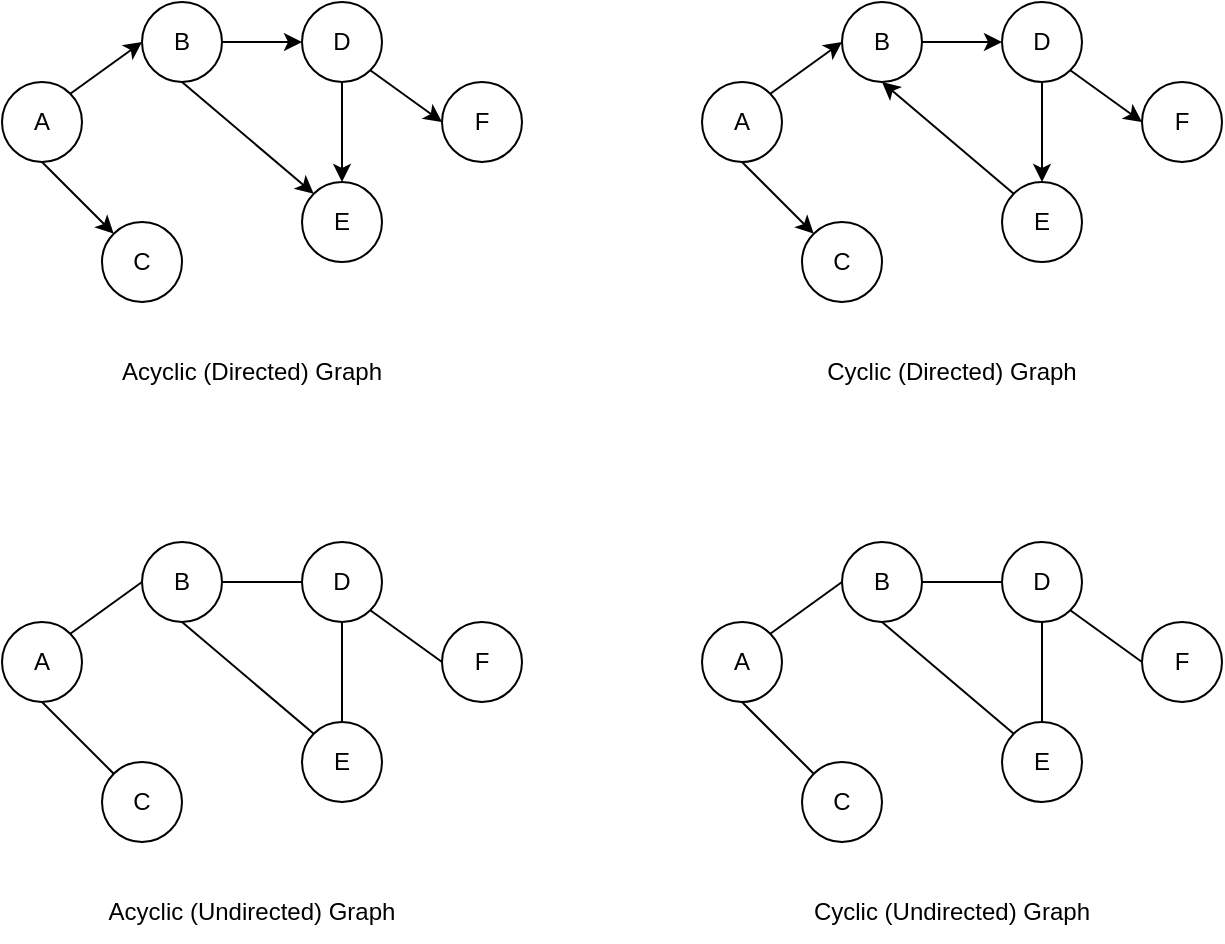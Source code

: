 <mxfile version="20.2.3" type="device" pages="7"><diagram id="RyI7Qehfqf_zl5MRVr0v" name="cyclic-acyclic"><mxGraphModel dx="1185" dy="737" grid="1" gridSize="10" guides="1" tooltips="1" connect="1" arrows="1" fold="1" page="1" pageScale="1" pageWidth="1100" pageHeight="850" math="0" shadow="0"><root><mxCell id="0"/><mxCell id="1" parent="0"/><mxCell id="PrZUidJyjEPzzwc30UMI-8" style="rounded=0;orthogonalLoop=1;jettySize=auto;html=1;exitX=1;exitY=0;exitDx=0;exitDy=0;entryX=0;entryY=0.5;entryDx=0;entryDy=0;" edge="1" parent="1" source="PrZUidJyjEPzzwc30UMI-1" target="PrZUidJyjEPzzwc30UMI-3"><mxGeometry relative="1" as="geometry"/></mxCell><mxCell id="PrZUidJyjEPzzwc30UMI-9" style="edgeStyle=none;rounded=0;orthogonalLoop=1;jettySize=auto;html=1;exitX=0.5;exitY=1;exitDx=0;exitDy=0;entryX=0;entryY=0;entryDx=0;entryDy=0;" edge="1" parent="1" source="PrZUidJyjEPzzwc30UMI-1" target="PrZUidJyjEPzzwc30UMI-7"><mxGeometry relative="1" as="geometry"/></mxCell><mxCell id="PrZUidJyjEPzzwc30UMI-1" value="A" style="ellipse;whiteSpace=wrap;html=1;aspect=fixed;" vertex="1" parent="1"><mxGeometry x="120" y="120" width="40" height="40" as="geometry"/></mxCell><mxCell id="PrZUidJyjEPzzwc30UMI-10" style="edgeStyle=none;rounded=0;orthogonalLoop=1;jettySize=auto;html=1;exitX=1;exitY=0.5;exitDx=0;exitDy=0;entryX=0;entryY=0.5;entryDx=0;entryDy=0;" edge="1" parent="1" source="PrZUidJyjEPzzwc30UMI-3" target="PrZUidJyjEPzzwc30UMI-4"><mxGeometry relative="1" as="geometry"/></mxCell><mxCell id="PrZUidJyjEPzzwc30UMI-13" style="edgeStyle=none;rounded=0;orthogonalLoop=1;jettySize=auto;html=1;exitX=0.5;exitY=1;exitDx=0;exitDy=0;entryX=0;entryY=0;entryDx=0;entryDy=0;" edge="1" parent="1" source="PrZUidJyjEPzzwc30UMI-3" target="PrZUidJyjEPzzwc30UMI-6"><mxGeometry relative="1" as="geometry"/></mxCell><mxCell id="PrZUidJyjEPzzwc30UMI-3" value="B" style="ellipse;whiteSpace=wrap;html=1;aspect=fixed;" vertex="1" parent="1"><mxGeometry x="190" y="80" width="40" height="40" as="geometry"/></mxCell><mxCell id="PrZUidJyjEPzzwc30UMI-11" style="edgeStyle=none;rounded=0;orthogonalLoop=1;jettySize=auto;html=1;exitX=1;exitY=1;exitDx=0;exitDy=0;entryX=0;entryY=0.5;entryDx=0;entryDy=0;" edge="1" parent="1" source="PrZUidJyjEPzzwc30UMI-4" target="PrZUidJyjEPzzwc30UMI-5"><mxGeometry relative="1" as="geometry"/></mxCell><mxCell id="PrZUidJyjEPzzwc30UMI-12" style="edgeStyle=none;rounded=0;orthogonalLoop=1;jettySize=auto;html=1;exitX=0.5;exitY=1;exitDx=0;exitDy=0;entryX=0.5;entryY=0;entryDx=0;entryDy=0;" edge="1" parent="1" source="PrZUidJyjEPzzwc30UMI-4" target="PrZUidJyjEPzzwc30UMI-6"><mxGeometry relative="1" as="geometry"/></mxCell><mxCell id="PrZUidJyjEPzzwc30UMI-4" value="D" style="ellipse;whiteSpace=wrap;html=1;aspect=fixed;" vertex="1" parent="1"><mxGeometry x="270" y="80" width="40" height="40" as="geometry"/></mxCell><mxCell id="PrZUidJyjEPzzwc30UMI-5" value="F" style="ellipse;whiteSpace=wrap;html=1;aspect=fixed;" vertex="1" parent="1"><mxGeometry x="340" y="120" width="40" height="40" as="geometry"/></mxCell><mxCell id="PrZUidJyjEPzzwc30UMI-6" value="E" style="ellipse;whiteSpace=wrap;html=1;aspect=fixed;" vertex="1" parent="1"><mxGeometry x="270" y="170" width="40" height="40" as="geometry"/></mxCell><mxCell id="PrZUidJyjEPzzwc30UMI-7" value="C" style="ellipse;whiteSpace=wrap;html=1;aspect=fixed;" vertex="1" parent="1"><mxGeometry x="170" y="190" width="40" height="40" as="geometry"/></mxCell><mxCell id="PrZUidJyjEPzzwc30UMI-14" value="Acyclic (Directed) Graph" style="text;html=1;strokeColor=none;fillColor=none;align=center;verticalAlign=middle;whiteSpace=wrap;rounded=0;" vertex="1" parent="1"><mxGeometry x="170" y="250" width="150" height="30" as="geometry"/></mxCell><mxCell id="PrZUidJyjEPzzwc30UMI-15" style="rounded=0;orthogonalLoop=1;jettySize=auto;html=1;exitX=1;exitY=0;exitDx=0;exitDy=0;entryX=0;entryY=0.5;entryDx=0;entryDy=0;" edge="1" parent="1" source="PrZUidJyjEPzzwc30UMI-17" target="PrZUidJyjEPzzwc30UMI-20"><mxGeometry relative="1" as="geometry"/></mxCell><mxCell id="PrZUidJyjEPzzwc30UMI-16" style="edgeStyle=none;rounded=0;orthogonalLoop=1;jettySize=auto;html=1;exitX=0.5;exitY=1;exitDx=0;exitDy=0;entryX=0;entryY=0;entryDx=0;entryDy=0;" edge="1" parent="1" source="PrZUidJyjEPzzwc30UMI-17" target="PrZUidJyjEPzzwc30UMI-26"><mxGeometry relative="1" as="geometry"/></mxCell><mxCell id="PrZUidJyjEPzzwc30UMI-17" value="A" style="ellipse;whiteSpace=wrap;html=1;aspect=fixed;" vertex="1" parent="1"><mxGeometry x="470" y="120" width="40" height="40" as="geometry"/></mxCell><mxCell id="PrZUidJyjEPzzwc30UMI-18" style="edgeStyle=none;rounded=0;orthogonalLoop=1;jettySize=auto;html=1;exitX=1;exitY=0.5;exitDx=0;exitDy=0;entryX=0;entryY=0.5;entryDx=0;entryDy=0;" edge="1" parent="1" source="PrZUidJyjEPzzwc30UMI-20" target="PrZUidJyjEPzzwc30UMI-23"><mxGeometry relative="1" as="geometry"/></mxCell><mxCell id="PrZUidJyjEPzzwc30UMI-19" style="edgeStyle=none;rounded=0;orthogonalLoop=1;jettySize=auto;html=1;exitX=0;exitY=0;exitDx=0;exitDy=0;entryX=0.5;entryY=1;entryDx=0;entryDy=0;" edge="1" parent="1" source="PrZUidJyjEPzzwc30UMI-25" target="PrZUidJyjEPzzwc30UMI-20"><mxGeometry relative="1" as="geometry"/></mxCell><mxCell id="PrZUidJyjEPzzwc30UMI-20" value="B" style="ellipse;whiteSpace=wrap;html=1;aspect=fixed;" vertex="1" parent="1"><mxGeometry x="540" y="80" width="40" height="40" as="geometry"/></mxCell><mxCell id="PrZUidJyjEPzzwc30UMI-21" style="edgeStyle=none;rounded=0;orthogonalLoop=1;jettySize=auto;html=1;exitX=1;exitY=1;exitDx=0;exitDy=0;entryX=0;entryY=0.5;entryDx=0;entryDy=0;" edge="1" parent="1" source="PrZUidJyjEPzzwc30UMI-23" target="PrZUidJyjEPzzwc30UMI-24"><mxGeometry relative="1" as="geometry"/></mxCell><mxCell id="PrZUidJyjEPzzwc30UMI-22" style="edgeStyle=none;rounded=0;orthogonalLoop=1;jettySize=auto;html=1;exitX=0.5;exitY=1;exitDx=0;exitDy=0;entryX=0.5;entryY=0;entryDx=0;entryDy=0;" edge="1" parent="1" source="PrZUidJyjEPzzwc30UMI-23" target="PrZUidJyjEPzzwc30UMI-25"><mxGeometry relative="1" as="geometry"/></mxCell><mxCell id="PrZUidJyjEPzzwc30UMI-23" value="D" style="ellipse;whiteSpace=wrap;html=1;aspect=fixed;" vertex="1" parent="1"><mxGeometry x="620" y="80" width="40" height="40" as="geometry"/></mxCell><mxCell id="PrZUidJyjEPzzwc30UMI-24" value="F" style="ellipse;whiteSpace=wrap;html=1;aspect=fixed;" vertex="1" parent="1"><mxGeometry x="690" y="120" width="40" height="40" as="geometry"/></mxCell><mxCell id="PrZUidJyjEPzzwc30UMI-25" value="E" style="ellipse;whiteSpace=wrap;html=1;aspect=fixed;" vertex="1" parent="1"><mxGeometry x="620" y="170" width="40" height="40" as="geometry"/></mxCell><mxCell id="PrZUidJyjEPzzwc30UMI-26" value="C" style="ellipse;whiteSpace=wrap;html=1;aspect=fixed;" vertex="1" parent="1"><mxGeometry x="520" y="190" width="40" height="40" as="geometry"/></mxCell><mxCell id="PrZUidJyjEPzzwc30UMI-27" value="Cyclic (Directed) Graph" style="text;html=1;strokeColor=none;fillColor=none;align=center;verticalAlign=middle;whiteSpace=wrap;rounded=0;" vertex="1" parent="1"><mxGeometry x="520" y="250" width="150" height="30" as="geometry"/></mxCell><mxCell id="PrZUidJyjEPzzwc30UMI-28" style="rounded=0;orthogonalLoop=1;jettySize=auto;html=1;exitX=1;exitY=0;exitDx=0;exitDy=0;entryX=0;entryY=0.5;entryDx=0;entryDy=0;endArrow=none;endFill=0;" edge="1" parent="1" source="PrZUidJyjEPzzwc30UMI-30" target="PrZUidJyjEPzzwc30UMI-33"><mxGeometry relative="1" as="geometry"/></mxCell><mxCell id="PrZUidJyjEPzzwc30UMI-29" style="edgeStyle=none;rounded=0;orthogonalLoop=1;jettySize=auto;html=1;exitX=0.5;exitY=1;exitDx=0;exitDy=0;entryX=0;entryY=0;entryDx=0;entryDy=0;endArrow=none;endFill=0;" edge="1" parent="1" source="PrZUidJyjEPzzwc30UMI-30" target="PrZUidJyjEPzzwc30UMI-39"><mxGeometry relative="1" as="geometry"/></mxCell><mxCell id="PrZUidJyjEPzzwc30UMI-30" value="A" style="ellipse;whiteSpace=wrap;html=1;aspect=fixed;" vertex="1" parent="1"><mxGeometry x="120" y="390" width="40" height="40" as="geometry"/></mxCell><mxCell id="PrZUidJyjEPzzwc30UMI-31" style="edgeStyle=none;rounded=0;orthogonalLoop=1;jettySize=auto;html=1;exitX=1;exitY=0.5;exitDx=0;exitDy=0;entryX=0;entryY=0.5;entryDx=0;entryDy=0;endArrow=none;endFill=0;" edge="1" parent="1" source="PrZUidJyjEPzzwc30UMI-33" target="PrZUidJyjEPzzwc30UMI-36"><mxGeometry relative="1" as="geometry"/></mxCell><mxCell id="PrZUidJyjEPzzwc30UMI-32" style="edgeStyle=none;rounded=0;orthogonalLoop=1;jettySize=auto;html=1;exitX=0.5;exitY=1;exitDx=0;exitDy=0;entryX=0;entryY=0;entryDx=0;entryDy=0;endArrow=none;endFill=0;" edge="1" parent="1" source="PrZUidJyjEPzzwc30UMI-33" target="PrZUidJyjEPzzwc30UMI-38"><mxGeometry relative="1" as="geometry"/></mxCell><mxCell id="PrZUidJyjEPzzwc30UMI-33" value="B" style="ellipse;whiteSpace=wrap;html=1;aspect=fixed;" vertex="1" parent="1"><mxGeometry x="190" y="350" width="40" height="40" as="geometry"/></mxCell><mxCell id="PrZUidJyjEPzzwc30UMI-34" style="edgeStyle=none;rounded=0;orthogonalLoop=1;jettySize=auto;html=1;exitX=1;exitY=1;exitDx=0;exitDy=0;entryX=0;entryY=0.5;entryDx=0;entryDy=0;endArrow=none;endFill=0;" edge="1" parent="1" source="PrZUidJyjEPzzwc30UMI-36" target="PrZUidJyjEPzzwc30UMI-37"><mxGeometry relative="1" as="geometry"/></mxCell><mxCell id="PrZUidJyjEPzzwc30UMI-35" style="edgeStyle=none;rounded=0;orthogonalLoop=1;jettySize=auto;html=1;exitX=0.5;exitY=1;exitDx=0;exitDy=0;entryX=0.5;entryY=0;entryDx=0;entryDy=0;endArrow=none;endFill=0;" edge="1" parent="1" source="PrZUidJyjEPzzwc30UMI-36" target="PrZUidJyjEPzzwc30UMI-38"><mxGeometry relative="1" as="geometry"/></mxCell><mxCell id="PrZUidJyjEPzzwc30UMI-36" value="D" style="ellipse;whiteSpace=wrap;html=1;aspect=fixed;" vertex="1" parent="1"><mxGeometry x="270" y="350" width="40" height="40" as="geometry"/></mxCell><mxCell id="PrZUidJyjEPzzwc30UMI-37" value="F" style="ellipse;whiteSpace=wrap;html=1;aspect=fixed;" vertex="1" parent="1"><mxGeometry x="340" y="390" width="40" height="40" as="geometry"/></mxCell><mxCell id="PrZUidJyjEPzzwc30UMI-38" value="E" style="ellipse;whiteSpace=wrap;html=1;aspect=fixed;" vertex="1" parent="1"><mxGeometry x="270" y="440" width="40" height="40" as="geometry"/></mxCell><mxCell id="PrZUidJyjEPzzwc30UMI-39" value="C" style="ellipse;whiteSpace=wrap;html=1;aspect=fixed;" vertex="1" parent="1"><mxGeometry x="170" y="460" width="40" height="40" as="geometry"/></mxCell><mxCell id="PrZUidJyjEPzzwc30UMI-40" value="Acyclic (Undirected) Graph" style="text;html=1;strokeColor=none;fillColor=none;align=center;verticalAlign=middle;whiteSpace=wrap;rounded=0;" vertex="1" parent="1"><mxGeometry x="170" y="520" width="150" height="30" as="geometry"/></mxCell><mxCell id="PrZUidJyjEPzzwc30UMI-41" style="rounded=0;orthogonalLoop=1;jettySize=auto;html=1;exitX=1;exitY=0;exitDx=0;exitDy=0;entryX=0;entryY=0.5;entryDx=0;entryDy=0;endArrow=none;endFill=0;" edge="1" parent="1" source="PrZUidJyjEPzzwc30UMI-43" target="PrZUidJyjEPzzwc30UMI-46"><mxGeometry relative="1" as="geometry"/></mxCell><mxCell id="PrZUidJyjEPzzwc30UMI-42" style="edgeStyle=none;rounded=0;orthogonalLoop=1;jettySize=auto;html=1;exitX=0.5;exitY=1;exitDx=0;exitDy=0;entryX=0;entryY=0;entryDx=0;entryDy=0;endArrow=none;endFill=0;" edge="1" parent="1" source="PrZUidJyjEPzzwc30UMI-43" target="PrZUidJyjEPzzwc30UMI-52"><mxGeometry relative="1" as="geometry"/></mxCell><mxCell id="PrZUidJyjEPzzwc30UMI-43" value="A" style="ellipse;whiteSpace=wrap;html=1;aspect=fixed;" vertex="1" parent="1"><mxGeometry x="470" y="390" width="40" height="40" as="geometry"/></mxCell><mxCell id="PrZUidJyjEPzzwc30UMI-44" style="edgeStyle=none;rounded=0;orthogonalLoop=1;jettySize=auto;html=1;exitX=1;exitY=0.5;exitDx=0;exitDy=0;entryX=0;entryY=0.5;entryDx=0;entryDy=0;endArrow=none;endFill=0;" edge="1" parent="1" source="PrZUidJyjEPzzwc30UMI-46" target="PrZUidJyjEPzzwc30UMI-49"><mxGeometry relative="1" as="geometry"/></mxCell><mxCell id="PrZUidJyjEPzzwc30UMI-45" style="edgeStyle=none;rounded=0;orthogonalLoop=1;jettySize=auto;html=1;exitX=0;exitY=0;exitDx=0;exitDy=0;entryX=0.5;entryY=1;entryDx=0;entryDy=0;endArrow=none;endFill=0;" edge="1" parent="1" source="PrZUidJyjEPzzwc30UMI-51" target="PrZUidJyjEPzzwc30UMI-46"><mxGeometry relative="1" as="geometry"/></mxCell><mxCell id="PrZUidJyjEPzzwc30UMI-46" value="B" style="ellipse;whiteSpace=wrap;html=1;aspect=fixed;" vertex="1" parent="1"><mxGeometry x="540" y="350" width="40" height="40" as="geometry"/></mxCell><mxCell id="PrZUidJyjEPzzwc30UMI-47" style="edgeStyle=none;rounded=0;orthogonalLoop=1;jettySize=auto;html=1;exitX=1;exitY=1;exitDx=0;exitDy=0;entryX=0;entryY=0.5;entryDx=0;entryDy=0;endArrow=none;endFill=0;" edge="1" parent="1" source="PrZUidJyjEPzzwc30UMI-49" target="PrZUidJyjEPzzwc30UMI-50"><mxGeometry relative="1" as="geometry"/></mxCell><mxCell id="PrZUidJyjEPzzwc30UMI-48" style="edgeStyle=none;rounded=0;orthogonalLoop=1;jettySize=auto;html=1;exitX=0.5;exitY=1;exitDx=0;exitDy=0;entryX=0.5;entryY=0;entryDx=0;entryDy=0;endArrow=none;endFill=0;" edge="1" parent="1" source="PrZUidJyjEPzzwc30UMI-49" target="PrZUidJyjEPzzwc30UMI-51"><mxGeometry relative="1" as="geometry"/></mxCell><mxCell id="PrZUidJyjEPzzwc30UMI-49" value="D" style="ellipse;whiteSpace=wrap;html=1;aspect=fixed;" vertex="1" parent="1"><mxGeometry x="620" y="350" width="40" height="40" as="geometry"/></mxCell><mxCell id="PrZUidJyjEPzzwc30UMI-50" value="F" style="ellipse;whiteSpace=wrap;html=1;aspect=fixed;" vertex="1" parent="1"><mxGeometry x="690" y="390" width="40" height="40" as="geometry"/></mxCell><mxCell id="PrZUidJyjEPzzwc30UMI-51" value="E" style="ellipse;whiteSpace=wrap;html=1;aspect=fixed;" vertex="1" parent="1"><mxGeometry x="620" y="440" width="40" height="40" as="geometry"/></mxCell><mxCell id="PrZUidJyjEPzzwc30UMI-52" value="C" style="ellipse;whiteSpace=wrap;html=1;aspect=fixed;" vertex="1" parent="1"><mxGeometry x="520" y="460" width="40" height="40" as="geometry"/></mxCell><mxCell id="PrZUidJyjEPzzwc30UMI-53" value="Cyclic (Undirected) Graph" style="text;html=1;strokeColor=none;fillColor=none;align=center;verticalAlign=middle;whiteSpace=wrap;rounded=0;" vertex="1" parent="1"><mxGeometry x="520" y="520" width="150" height="30" as="geometry"/></mxCell></root></mxGraphModel></diagram><diagram id="aNdXRfubgzEJU-gJ7_8N" name="finite-infinite"><mxGraphModel dx="474" dy="295" grid="1" gridSize="10" guides="1" tooltips="1" connect="1" arrows="1" fold="1" page="1" pageScale="1" pageWidth="1100" pageHeight="850" math="1" shadow="0"><root><mxCell id="0"/><mxCell id="1" parent="0"/><mxCell id="FiNvjwhKtVMmR-LGbUNb-5" style="edgeStyle=none;rounded=0;orthogonalLoop=1;jettySize=auto;html=1;exitX=0;exitY=1;exitDx=0;exitDy=0;entryX=0.5;entryY=0;entryDx=0;entryDy=0;endArrow=classic;endFill=1;startArrow=none;startFill=0;" edge="1" parent="1" source="FiNvjwhKtVMmR-LGbUNb-1" target="FiNvjwhKtVMmR-LGbUNb-2"><mxGeometry relative="1" as="geometry"/></mxCell><mxCell id="FiNvjwhKtVMmR-LGbUNb-6" style="edgeStyle=none;rounded=0;orthogonalLoop=1;jettySize=auto;html=1;exitX=1;exitY=1;exitDx=0;exitDy=0;entryX=0.5;entryY=0;entryDx=0;entryDy=0;endArrow=classic;endFill=1;startArrow=none;startFill=0;" edge="1" parent="1" source="FiNvjwhKtVMmR-LGbUNb-1" target="FiNvjwhKtVMmR-LGbUNb-3"><mxGeometry relative="1" as="geometry"/></mxCell><mxCell id="FiNvjwhKtVMmR-LGbUNb-1" value="A" style="ellipse;whiteSpace=wrap;html=1;aspect=fixed;" vertex="1" parent="1"><mxGeometry x="200" y="120" width="40" height="40" as="geometry"/></mxCell><mxCell id="FiNvjwhKtVMmR-LGbUNb-11" style="edgeStyle=none;rounded=0;orthogonalLoop=1;jettySize=auto;html=1;exitX=0;exitY=1;exitDx=0;exitDy=0;entryX=0.5;entryY=0;entryDx=0;entryDy=0;startArrow=none;startFill=0;endArrow=classic;endFill=1;" edge="1" parent="1" source="FiNvjwhKtVMmR-LGbUNb-2" target="FiNvjwhKtVMmR-LGbUNb-7"><mxGeometry relative="1" as="geometry"/></mxCell><mxCell id="FiNvjwhKtVMmR-LGbUNb-12" style="edgeStyle=none;rounded=0;orthogonalLoop=1;jettySize=auto;html=1;exitX=0.5;exitY=1;exitDx=0;exitDy=0;entryX=0.5;entryY=0;entryDx=0;entryDy=0;startArrow=none;startFill=0;endArrow=classic;endFill=1;" edge="1" parent="1" source="FiNvjwhKtVMmR-LGbUNb-2" target="FiNvjwhKtVMmR-LGbUNb-8"><mxGeometry relative="1" as="geometry"/></mxCell><mxCell id="FiNvjwhKtVMmR-LGbUNb-2" value="B" style="ellipse;whiteSpace=wrap;html=1;aspect=fixed;" vertex="1" parent="1"><mxGeometry x="160" y="200" width="40" height="40" as="geometry"/></mxCell><mxCell id="FiNvjwhKtVMmR-LGbUNb-13" style="edgeStyle=none;rounded=0;orthogonalLoop=1;jettySize=auto;html=1;exitX=0.5;exitY=1;exitDx=0;exitDy=0;entryX=0.5;entryY=0;entryDx=0;entryDy=0;startArrow=none;startFill=0;endArrow=classic;endFill=1;" edge="1" parent="1" source="FiNvjwhKtVMmR-LGbUNb-3" target="FiNvjwhKtVMmR-LGbUNb-9"><mxGeometry relative="1" as="geometry"/></mxCell><mxCell id="FiNvjwhKtVMmR-LGbUNb-14" style="edgeStyle=none;rounded=0;orthogonalLoop=1;jettySize=auto;html=1;exitX=1;exitY=1;exitDx=0;exitDy=0;entryX=0.5;entryY=0;entryDx=0;entryDy=0;startArrow=none;startFill=0;endArrow=classic;endFill=1;" edge="1" parent="1" source="FiNvjwhKtVMmR-LGbUNb-3" target="FiNvjwhKtVMmR-LGbUNb-10"><mxGeometry relative="1" as="geometry"/></mxCell><mxCell id="FiNvjwhKtVMmR-LGbUNb-3" value="C" style="ellipse;whiteSpace=wrap;html=1;aspect=fixed;" vertex="1" parent="1"><mxGeometry x="240" y="200" width="40" height="40" as="geometry"/></mxCell><mxCell id="FiNvjwhKtVMmR-LGbUNb-7" value="D" style="ellipse;whiteSpace=wrap;html=1;aspect=fixed;fillColor=default;" vertex="1" parent="1"><mxGeometry x="100" y="280" width="40" height="40" as="geometry"/></mxCell><mxCell id="FiNvjwhKtVMmR-LGbUNb-8" value="E" style="ellipse;whiteSpace=wrap;html=1;aspect=fixed;fillColor=default;" vertex="1" parent="1"><mxGeometry x="160" y="280" width="40" height="40" as="geometry"/></mxCell><mxCell id="FiNvjwhKtVMmR-LGbUNb-9" value="F" style="ellipse;whiteSpace=wrap;html=1;aspect=fixed;fillColor=default;" vertex="1" parent="1"><mxGeometry x="240" y="280" width="40" height="40" as="geometry"/></mxCell><mxCell id="FiNvjwhKtVMmR-LGbUNb-10" value="G" style="ellipse;whiteSpace=wrap;html=1;aspect=fixed;fillColor=default;" vertex="1" parent="1"><mxGeometry x="310" y="280" width="40" height="40" as="geometry"/></mxCell><mxCell id="FiNvjwhKtVMmR-LGbUNb-15" value="Finite (Directed) graph" style="text;html=1;strokeColor=none;fillColor=none;align=center;verticalAlign=middle;whiteSpace=wrap;rounded=0;" vertex="1" parent="1"><mxGeometry x="140" y="330" width="160" height="30" as="geometry"/></mxCell><mxCell id="Wprd2fQpRUxYJA1ErrDU-1" style="edgeStyle=none;rounded=0;orthogonalLoop=1;jettySize=auto;html=1;exitX=0;exitY=1;exitDx=0;exitDy=0;entryX=0.5;entryY=0;entryDx=0;entryDy=0;endArrow=classic;endFill=1;startArrow=none;startFill=0;" edge="1" parent="1" source="Wprd2fQpRUxYJA1ErrDU-3" target="Wprd2fQpRUxYJA1ErrDU-6"><mxGeometry relative="1" as="geometry"/></mxCell><mxCell id="Wprd2fQpRUxYJA1ErrDU-2" style="edgeStyle=none;rounded=0;orthogonalLoop=1;jettySize=auto;html=1;exitX=1;exitY=1;exitDx=0;exitDy=0;entryX=0.5;entryY=0;entryDx=0;entryDy=0;endArrow=classic;endFill=1;startArrow=none;startFill=0;" edge="1" parent="1" source="Wprd2fQpRUxYJA1ErrDU-3" target="Wprd2fQpRUxYJA1ErrDU-9"><mxGeometry relative="1" as="geometry"/></mxCell><mxCell id="Wprd2fQpRUxYJA1ErrDU-3" value="A" style="ellipse;whiteSpace=wrap;html=1;aspect=fixed;" vertex="1" parent="1"><mxGeometry x="540" y="120" width="40" height="40" as="geometry"/></mxCell><mxCell id="Wprd2fQpRUxYJA1ErrDU-4" style="edgeStyle=none;rounded=0;orthogonalLoop=1;jettySize=auto;html=1;exitX=0;exitY=1;exitDx=0;exitDy=0;entryX=0.5;entryY=0;entryDx=0;entryDy=0;startArrow=none;startFill=0;endArrow=classic;endFill=1;" edge="1" parent="1" source="Wprd2fQpRUxYJA1ErrDU-6" target="Wprd2fQpRUxYJA1ErrDU-10"><mxGeometry relative="1" as="geometry"/></mxCell><mxCell id="Wprd2fQpRUxYJA1ErrDU-5" style="edgeStyle=none;rounded=0;orthogonalLoop=1;jettySize=auto;html=1;exitX=0.5;exitY=1;exitDx=0;exitDy=0;entryX=0.5;entryY=0;entryDx=0;entryDy=0;startArrow=none;startFill=0;endArrow=classic;endFill=1;" edge="1" parent="1" source="Wprd2fQpRUxYJA1ErrDU-6" target="Wprd2fQpRUxYJA1ErrDU-11"><mxGeometry relative="1" as="geometry"/></mxCell><mxCell id="Wprd2fQpRUxYJA1ErrDU-6" value="B" style="ellipse;whiteSpace=wrap;html=1;aspect=fixed;" vertex="1" parent="1"><mxGeometry x="500" y="200" width="40" height="40" as="geometry"/></mxCell><mxCell id="Wprd2fQpRUxYJA1ErrDU-7" style="edgeStyle=none;rounded=0;orthogonalLoop=1;jettySize=auto;html=1;exitX=0.5;exitY=1;exitDx=0;exitDy=0;entryX=0.5;entryY=0;entryDx=0;entryDy=0;startArrow=none;startFill=0;endArrow=classic;endFill=1;" edge="1" parent="1" source="Wprd2fQpRUxYJA1ErrDU-9" target="Wprd2fQpRUxYJA1ErrDU-12"><mxGeometry relative="1" as="geometry"/></mxCell><mxCell id="Wprd2fQpRUxYJA1ErrDU-8" style="edgeStyle=none;rounded=0;orthogonalLoop=1;jettySize=auto;html=1;exitX=1;exitY=1;exitDx=0;exitDy=0;entryX=0.5;entryY=0;entryDx=0;entryDy=0;startArrow=none;startFill=0;endArrow=classic;endFill=1;" edge="1" parent="1" source="Wprd2fQpRUxYJA1ErrDU-9" target="Wprd2fQpRUxYJA1ErrDU-13"><mxGeometry relative="1" as="geometry"/></mxCell><mxCell id="Wprd2fQpRUxYJA1ErrDU-9" value="C" style="ellipse;whiteSpace=wrap;html=1;aspect=fixed;" vertex="1" parent="1"><mxGeometry x="580" y="200" width="40" height="40" as="geometry"/></mxCell><mxCell id="Wprd2fQpRUxYJA1ErrDU-10" value="$$\infty$$" style="ellipse;whiteSpace=wrap;html=1;aspect=fixed;fillColor=none;strokeColor=#757575;dashed=1;" vertex="1" parent="1"><mxGeometry x="440" y="280" width="40" height="40" as="geometry"/></mxCell><mxCell id="Wprd2fQpRUxYJA1ErrDU-11" value="$$\infty$$" style="ellipse;whiteSpace=wrap;html=1;aspect=fixed;fillColor=none;strokeColor=#757575;dashed=1;" vertex="1" parent="1"><mxGeometry x="500" y="280" width="40" height="40" as="geometry"/></mxCell><mxCell id="Wprd2fQpRUxYJA1ErrDU-12" value="$$\infty$$" style="ellipse;whiteSpace=wrap;html=1;aspect=fixed;fillColor=none;strokeColor=#757575;dashed=1;" vertex="1" parent="1"><mxGeometry x="580" y="280" width="40" height="40" as="geometry"/></mxCell><mxCell id="Wprd2fQpRUxYJA1ErrDU-13" value="$$\infty$$" style="ellipse;whiteSpace=wrap;html=1;aspect=fixed;fillColor=none;strokeColor=#757575;dashed=1;" vertex="1" parent="1"><mxGeometry x="640" y="280" width="40" height="40" as="geometry"/></mxCell><mxCell id="Wprd2fQpRUxYJA1ErrDU-14" value="Infinite (Directed) graph" style="text;html=1;strokeColor=none;fillColor=none;align=center;verticalAlign=middle;whiteSpace=wrap;rounded=0;" vertex="1" parent="1"><mxGeometry x="480" y="330" width="160" height="30" as="geometry"/></mxCell></root></mxGraphModel></diagram><diagram id="o4pDm80kIiSRUkaoJU9q" name="greedy-search"><mxGraphModel dx="1185" dy="1587" grid="1" gridSize="10" guides="1" tooltips="1" connect="1" arrows="1" fold="1" page="1" pageScale="1" pageWidth="1100" pageHeight="850" math="1" shadow="0"><root><mxCell id="0"/><mxCell id="1" parent="0"/><mxCell id="iOq_w1mB6NdjMMoQ3QHg-8" style="edgeStyle=none;rounded=0;orthogonalLoop=1;jettySize=auto;html=1;exitX=0.5;exitY=0;exitDx=0;exitDy=0;entryX=0;entryY=1;entryDx=0;entryDy=0;startArrow=none;startFill=0;endArrow=none;endFill=0;" edge="1" parent="1" source="iOq_w1mB6NdjMMoQ3QHg-2" target="iOq_w1mB6NdjMMoQ3QHg-4"><mxGeometry relative="1" as="geometry"/></mxCell><mxCell id="iOq_w1mB6NdjMMoQ3QHg-18" value="14" style="edgeLabel;html=1;align=center;verticalAlign=middle;resizable=0;points=[];" vertex="1" connectable="0" parent="iOq_w1mB6NdjMMoQ3QHg-8"><mxGeometry x="0.158" y="1" relative="1" as="geometry"><mxPoint as="offset"/></mxGeometry></mxCell><mxCell id="iOq_w1mB6NdjMMoQ3QHg-9" style="edgeStyle=none;rounded=0;orthogonalLoop=1;jettySize=auto;html=1;exitX=1;exitY=0;exitDx=0;exitDy=0;entryX=0.001;entryY=0.69;entryDx=0;entryDy=0;entryPerimeter=0;startArrow=none;startFill=0;endArrow=none;endFill=0;" edge="1" parent="1" source="iOq_w1mB6NdjMMoQ3QHg-2" target="iOq_w1mB6NdjMMoQ3QHg-5"><mxGeometry relative="1" as="geometry"/></mxCell><mxCell id="iOq_w1mB6NdjMMoQ3QHg-17" value="9" style="edgeLabel;html=1;align=center;verticalAlign=middle;resizable=0;points=[];" vertex="1" connectable="0" parent="iOq_w1mB6NdjMMoQ3QHg-9"><mxGeometry x="-0.196" y="-3" relative="1" as="geometry"><mxPoint x="12" y="-11" as="offset"/></mxGeometry></mxCell><mxCell id="iOq_w1mB6NdjMMoQ3QHg-10" style="edgeStyle=none;rounded=0;orthogonalLoop=1;jettySize=auto;html=1;exitX=1;exitY=1;exitDx=0;exitDy=0;entryX=0;entryY=0.5;entryDx=0;entryDy=0;startArrow=none;startFill=0;endArrow=none;endFill=0;" edge="1" parent="1" source="iOq_w1mB6NdjMMoQ3QHg-2" target="iOq_w1mB6NdjMMoQ3QHg-3"><mxGeometry relative="1" as="geometry"/></mxCell><mxCell id="iOq_w1mB6NdjMMoQ3QHg-28" value="7" style="edgeLabel;html=1;align=center;verticalAlign=middle;resizable=0;points=[];" vertex="1" connectable="0" parent="iOq_w1mB6NdjMMoQ3QHg-10"><mxGeometry x="0.38" relative="1" as="geometry"><mxPoint x="-10" y="-4" as="offset"/></mxGeometry></mxCell><mxCell id="iOq_w1mB6NdjMMoQ3QHg-2" value="A" style="ellipse;whiteSpace=wrap;html=1;aspect=fixed;" vertex="1" parent="1"><mxGeometry x="320" y="180" width="40" height="40" as="geometry"/></mxCell><mxCell id="iOq_w1mB6NdjMMoQ3QHg-11" style="edgeStyle=none;rounded=0;orthogonalLoop=1;jettySize=auto;html=1;exitX=1;exitY=0.5;exitDx=0;exitDy=0;entryX=0;entryY=1;entryDx=0;entryDy=0;startArrow=none;startFill=0;endArrow=none;endFill=0;" edge="1" parent="1" source="iOq_w1mB6NdjMMoQ3QHg-3" target="iOq_w1mB6NdjMMoQ3QHg-7"><mxGeometry relative="1" as="geometry"/></mxCell><mxCell id="iOq_w1mB6NdjMMoQ3QHg-16" value="15" style="edgeLabel;html=1;align=center;verticalAlign=middle;resizable=0;points=[];" vertex="1" connectable="0" parent="iOq_w1mB6NdjMMoQ3QHg-11"><mxGeometry x="0.25" y="1" relative="1" as="geometry"><mxPoint x="-16" y="11" as="offset"/></mxGeometry></mxCell><mxCell id="iOq_w1mB6NdjMMoQ3QHg-29" style="rounded=0;orthogonalLoop=1;jettySize=auto;html=1;exitX=0.5;exitY=0;exitDx=0;exitDy=0;entryX=0.5;entryY=1;entryDx=0;entryDy=0;startArrow=none;startFill=0;endArrow=none;endFill=0;" edge="1" parent="1" source="iOq_w1mB6NdjMMoQ3QHg-3" target="iOq_w1mB6NdjMMoQ3QHg-5"><mxGeometry relative="1" as="geometry"/></mxCell><mxCell id="iOq_w1mB6NdjMMoQ3QHg-30" value="10" style="edgeLabel;html=1;align=center;verticalAlign=middle;resizable=0;points=[];" vertex="1" connectable="0" parent="iOq_w1mB6NdjMMoQ3QHg-29"><mxGeometry x="0.291" y="-1" relative="1" as="geometry"><mxPoint x="-6" y="10" as="offset"/></mxGeometry></mxCell><mxCell id="iOq_w1mB6NdjMMoQ3QHg-3" value="B" style="ellipse;whiteSpace=wrap;html=1;aspect=fixed;" vertex="1" parent="1"><mxGeometry x="420" y="220" width="40" height="40" as="geometry"/></mxCell><mxCell id="iOq_w1mB6NdjMMoQ3QHg-15" style="edgeStyle=none;rounded=0;orthogonalLoop=1;jettySize=auto;html=1;exitX=1;exitY=0.5;exitDx=0;exitDy=0;entryX=0;entryY=0.5;entryDx=0;entryDy=0;startArrow=none;startFill=0;endArrow=none;endFill=0;" edge="1" parent="1" source="iOq_w1mB6NdjMMoQ3QHg-4" target="iOq_w1mB6NdjMMoQ3QHg-6"><mxGeometry relative="1" as="geometry"/></mxCell><mxCell id="iOq_w1mB6NdjMMoQ3QHg-19" value="9" style="edgeLabel;html=1;align=center;verticalAlign=middle;resizable=0;points=[];" vertex="1" connectable="0" parent="iOq_w1mB6NdjMMoQ3QHg-15"><mxGeometry x="0.184" y="-2" relative="1" as="geometry"><mxPoint x="-9" y="-2" as="offset"/></mxGeometry></mxCell><mxCell id="iOq_w1mB6NdjMMoQ3QHg-4" value="D" style="ellipse;whiteSpace=wrap;html=1;aspect=fixed;" vertex="1" parent="1"><mxGeometry x="380" y="20" width="40" height="40" as="geometry"/></mxCell><mxCell id="iOq_w1mB6NdjMMoQ3QHg-13" style="edgeStyle=none;rounded=0;orthogonalLoop=1;jettySize=auto;html=1;exitX=1;exitY=0.5;exitDx=0;exitDy=0;entryX=0;entryY=0.5;entryDx=0;entryDy=0;startArrow=none;startFill=0;endArrow=none;endFill=0;" edge="1" parent="1" source="iOq_w1mB6NdjMMoQ3QHg-5" target="iOq_w1mB6NdjMMoQ3QHg-7"><mxGeometry relative="1" as="geometry"/></mxCell><mxCell id="iOq_w1mB6NdjMMoQ3QHg-21" value="12" style="edgeLabel;html=1;align=center;verticalAlign=middle;resizable=0;points=[];" vertex="1" connectable="0" parent="iOq_w1mB6NdjMMoQ3QHg-13"><mxGeometry x="0.139" y="-1" relative="1" as="geometry"><mxPoint x="-8" y="-2" as="offset"/></mxGeometry></mxCell><mxCell id="iOq_w1mB6NdjMMoQ3QHg-14" style="edgeStyle=none;rounded=0;orthogonalLoop=1;jettySize=auto;html=1;exitX=0;exitY=0;exitDx=0;exitDy=0;entryX=1;entryY=1;entryDx=0;entryDy=0;startArrow=none;startFill=0;endArrow=none;endFill=0;" edge="1" parent="1" source="iOq_w1mB6NdjMMoQ3QHg-5" target="iOq_w1mB6NdjMMoQ3QHg-4"><mxGeometry relative="1" as="geometry"/></mxCell><mxCell id="iOq_w1mB6NdjMMoQ3QHg-20" value="2" style="edgeLabel;html=1;align=center;verticalAlign=middle;resizable=0;points=[];" vertex="1" connectable="0" parent="iOq_w1mB6NdjMMoQ3QHg-14"><mxGeometry x="-0.461" y="2" relative="1" as="geometry"><mxPoint x="-8" y="-13" as="offset"/></mxGeometry></mxCell><mxCell id="iOq_w1mB6NdjMMoQ3QHg-5" value="C" style="ellipse;whiteSpace=wrap;html=1;aspect=fixed;" vertex="1" parent="1"><mxGeometry x="450" y="100" width="40" height="40" as="geometry"/></mxCell><mxCell id="iOq_w1mB6NdjMMoQ3QHg-6" value="F" style="ellipse;whiteSpace=wrap;html=1;aspect=fixed;" vertex="1" parent="1"><mxGeometry x="550" y="20" width="40" height="40" as="geometry"/></mxCell><mxCell id="iOq_w1mB6NdjMMoQ3QHg-12" style="edgeStyle=none;rounded=0;orthogonalLoop=1;jettySize=auto;html=1;exitX=0;exitY=0;exitDx=0;exitDy=0;entryX=1;entryY=1;entryDx=0;entryDy=0;startArrow=none;startFill=0;endArrow=none;endFill=0;" edge="1" parent="1" source="iOq_w1mB6NdjMMoQ3QHg-7" target="iOq_w1mB6NdjMMoQ3QHg-6"><mxGeometry relative="1" as="geometry"/></mxCell><mxCell id="iOq_w1mB6NdjMMoQ3QHg-22" value="6" style="edgeLabel;html=1;align=center;verticalAlign=middle;resizable=0;points=[];" vertex="1" connectable="0" parent="iOq_w1mB6NdjMMoQ3QHg-12"><mxGeometry x="0.367" y="-2" relative="1" as="geometry"><mxPoint x="4" y="10" as="offset"/></mxGeometry></mxCell><mxCell id="iOq_w1mB6NdjMMoQ3QHg-7" value="E" style="ellipse;whiteSpace=wrap;html=1;aspect=fixed;" vertex="1" parent="1"><mxGeometry x="610" y="100" width="40" height="40" as="geometry"/></mxCell><mxCell id="iOq_w1mB6NdjMMoQ3QHg-24" style="edgeStyle=orthogonalEdgeStyle;rounded=0;orthogonalLoop=1;jettySize=auto;html=1;exitX=0.5;exitY=1;exitDx=0;exitDy=0;entryX=0;entryY=0.5;entryDx=0;entryDy=0;startArrow=none;startFill=0;endArrow=classic;endFill=1;curved=1;dashed=1;" edge="1" parent="1" source="iOq_w1mB6NdjMMoQ3QHg-23" target="iOq_w1mB6NdjMMoQ3QHg-2"><mxGeometry relative="1" as="geometry"/></mxCell><mxCell id="iOq_w1mB6NdjMMoQ3QHg-23" value="start" style="text;html=1;strokeColor=none;fillColor=none;align=center;verticalAlign=middle;whiteSpace=wrap;rounded=0;" vertex="1" parent="1"><mxGeometry x="220" y="160" width="70" height="20" as="geometry"/></mxCell><mxCell id="iOq_w1mB6NdjMMoQ3QHg-27" style="edgeStyle=orthogonalEdgeStyle;curved=1;rounded=0;orthogonalLoop=1;jettySize=auto;html=1;exitX=0.5;exitY=1;exitDx=0;exitDy=0;entryX=1;entryY=0.5;entryDx=0;entryDy=0;dashed=1;startArrow=none;startFill=0;endArrow=classic;endFill=1;" edge="1" parent="1" source="iOq_w1mB6NdjMMoQ3QHg-26" target="iOq_w1mB6NdjMMoQ3QHg-6"><mxGeometry relative="1" as="geometry"/></mxCell><mxCell id="iOq_w1mB6NdjMMoQ3QHg-26" value="goal" style="text;html=1;strokeColor=none;fillColor=none;align=center;verticalAlign=middle;whiteSpace=wrap;rounded=0;" vertex="1" parent="1"><mxGeometry x="595" width="70" height="20" as="geometry"/></mxCell><mxCell id="iOq_w1mB6NdjMMoQ3QHg-31" style="edgeStyle=none;rounded=0;orthogonalLoop=1;jettySize=auto;html=1;exitX=0.5;exitY=0;exitDx=0;exitDy=0;entryX=0;entryY=1;entryDx=0;entryDy=0;startArrow=none;startFill=0;endArrow=none;endFill=0;" edge="1" parent="1" source="iOq_w1mB6NdjMMoQ3QHg-37" target="iOq_w1mB6NdjMMoQ3QHg-45"><mxGeometry relative="1" as="geometry"/></mxCell><mxCell id="iOq_w1mB6NdjMMoQ3QHg-32" value="14" style="edgeLabel;html=1;align=center;verticalAlign=middle;resizable=0;points=[];" vertex="1" connectable="0" parent="iOq_w1mB6NdjMMoQ3QHg-31"><mxGeometry x="0.158" y="1" relative="1" as="geometry"><mxPoint as="offset"/></mxGeometry></mxCell><mxCell id="iOq_w1mB6NdjMMoQ3QHg-33" style="edgeStyle=none;rounded=0;orthogonalLoop=1;jettySize=auto;html=1;exitX=1;exitY=0;exitDx=0;exitDy=0;entryX=0.001;entryY=0.69;entryDx=0;entryDy=0;entryPerimeter=0;startArrow=none;startFill=0;endArrow=none;endFill=0;" edge="1" parent="1" source="iOq_w1mB6NdjMMoQ3QHg-37" target="iOq_w1mB6NdjMMoQ3QHg-50"><mxGeometry relative="1" as="geometry"/></mxCell><mxCell id="iOq_w1mB6NdjMMoQ3QHg-34" value="9" style="edgeLabel;html=1;align=center;verticalAlign=middle;resizable=0;points=[];" vertex="1" connectable="0" parent="iOq_w1mB6NdjMMoQ3QHg-33"><mxGeometry x="-0.196" y="-3" relative="1" as="geometry"><mxPoint x="12" y="-11" as="offset"/></mxGeometry></mxCell><mxCell id="iOq_w1mB6NdjMMoQ3QHg-35" style="edgeStyle=none;rounded=0;orthogonalLoop=1;jettySize=auto;html=1;exitX=1;exitY=1;exitDx=0;exitDy=0;entryX=0;entryY=0.5;entryDx=0;entryDy=0;startArrow=none;startFill=0;endArrow=none;endFill=0;" edge="1" parent="1" source="iOq_w1mB6NdjMMoQ3QHg-37" target="iOq_w1mB6NdjMMoQ3QHg-42"><mxGeometry relative="1" as="geometry"/></mxCell><mxCell id="iOq_w1mB6NdjMMoQ3QHg-36" value="7" style="edgeLabel;html=1;align=center;verticalAlign=middle;resizable=0;points=[];" vertex="1" connectable="0" parent="iOq_w1mB6NdjMMoQ3QHg-35"><mxGeometry x="0.38" relative="1" as="geometry"><mxPoint x="-10" y="-4" as="offset"/></mxGeometry></mxCell><mxCell id="iOq_w1mB6NdjMMoQ3QHg-37" value="A" style="ellipse;whiteSpace=wrap;html=1;aspect=fixed;fillColor=#e3c800;fontColor=#000000;strokeColor=#B09500;" vertex="1" parent="1"><mxGeometry x="320" y="530" width="40" height="40" as="geometry"/></mxCell><mxCell id="iOq_w1mB6NdjMMoQ3QHg-38" style="edgeStyle=none;rounded=0;orthogonalLoop=1;jettySize=auto;html=1;exitX=1;exitY=0.5;exitDx=0;exitDy=0;entryX=0;entryY=1;entryDx=0;entryDy=0;startArrow=none;startFill=0;endArrow=none;endFill=0;" edge="1" parent="1" source="iOq_w1mB6NdjMMoQ3QHg-42" target="iOq_w1mB6NdjMMoQ3QHg-54"><mxGeometry relative="1" as="geometry"/></mxCell><mxCell id="iOq_w1mB6NdjMMoQ3QHg-39" value="15" style="edgeLabel;html=1;align=center;verticalAlign=middle;resizable=0;points=[];" vertex="1" connectable="0" parent="iOq_w1mB6NdjMMoQ3QHg-38"><mxGeometry x="0.25" y="1" relative="1" as="geometry"><mxPoint x="-16" y="11" as="offset"/></mxGeometry></mxCell><mxCell id="iOq_w1mB6NdjMMoQ3QHg-40" style="rounded=0;orthogonalLoop=1;jettySize=auto;html=1;exitX=0.5;exitY=0;exitDx=0;exitDy=0;entryX=0.5;entryY=1;entryDx=0;entryDy=0;startArrow=none;startFill=0;endArrow=none;endFill=0;" edge="1" parent="1" source="iOq_w1mB6NdjMMoQ3QHg-42" target="iOq_w1mB6NdjMMoQ3QHg-50"><mxGeometry relative="1" as="geometry"/></mxCell><mxCell id="iOq_w1mB6NdjMMoQ3QHg-41" value="10" style="edgeLabel;html=1;align=center;verticalAlign=middle;resizable=0;points=[];" vertex="1" connectable="0" parent="iOq_w1mB6NdjMMoQ3QHg-40"><mxGeometry x="0.291" y="-1" relative="1" as="geometry"><mxPoint x="-6" y="10" as="offset"/></mxGeometry></mxCell><mxCell id="iOq_w1mB6NdjMMoQ3QHg-42" value="B" style="ellipse;whiteSpace=wrap;html=1;aspect=fixed;fillColor=#1ba1e2;fontColor=#ffffff;strokeColor=#006EAF;" vertex="1" parent="1"><mxGeometry x="420" y="570" width="40" height="40" as="geometry"/></mxCell><mxCell id="iOq_w1mB6NdjMMoQ3QHg-43" style="edgeStyle=none;rounded=0;orthogonalLoop=1;jettySize=auto;html=1;exitX=1;exitY=0.5;exitDx=0;exitDy=0;entryX=0;entryY=0.5;entryDx=0;entryDy=0;startArrow=none;startFill=0;endArrow=none;endFill=0;" edge="1" parent="1" source="iOq_w1mB6NdjMMoQ3QHg-45" target="iOq_w1mB6NdjMMoQ3QHg-51"><mxGeometry relative="1" as="geometry"/></mxCell><mxCell id="iOq_w1mB6NdjMMoQ3QHg-44" value="9" style="edgeLabel;html=1;align=center;verticalAlign=middle;resizable=0;points=[];" vertex="1" connectable="0" parent="iOq_w1mB6NdjMMoQ3QHg-43"><mxGeometry x="0.184" y="-2" relative="1" as="geometry"><mxPoint x="-9" y="-2" as="offset"/></mxGeometry></mxCell><mxCell id="iOq_w1mB6NdjMMoQ3QHg-45" value="D" style="ellipse;whiteSpace=wrap;html=1;aspect=fixed;fillColor=#1ba1e2;fontColor=#ffffff;strokeColor=#006EAF;" vertex="1" parent="1"><mxGeometry x="380" y="370" width="40" height="40" as="geometry"/></mxCell><mxCell id="iOq_w1mB6NdjMMoQ3QHg-46" style="edgeStyle=none;rounded=0;orthogonalLoop=1;jettySize=auto;html=1;exitX=1;exitY=0.5;exitDx=0;exitDy=0;entryX=0;entryY=0.5;entryDx=0;entryDy=0;startArrow=none;startFill=0;endArrow=none;endFill=0;" edge="1" parent="1" source="iOq_w1mB6NdjMMoQ3QHg-50" target="iOq_w1mB6NdjMMoQ3QHg-54"><mxGeometry relative="1" as="geometry"/></mxCell><mxCell id="iOq_w1mB6NdjMMoQ3QHg-47" value="12" style="edgeLabel;html=1;align=center;verticalAlign=middle;resizable=0;points=[];" vertex="1" connectable="0" parent="iOq_w1mB6NdjMMoQ3QHg-46"><mxGeometry x="0.139" y="-1" relative="1" as="geometry"><mxPoint x="-8" y="-2" as="offset"/></mxGeometry></mxCell><mxCell id="iOq_w1mB6NdjMMoQ3QHg-48" style="edgeStyle=none;rounded=0;orthogonalLoop=1;jettySize=auto;html=1;exitX=0;exitY=0;exitDx=0;exitDy=0;entryX=1;entryY=1;entryDx=0;entryDy=0;startArrow=none;startFill=0;endArrow=none;endFill=0;" edge="1" parent="1" source="iOq_w1mB6NdjMMoQ3QHg-50" target="iOq_w1mB6NdjMMoQ3QHg-45"><mxGeometry relative="1" as="geometry"/></mxCell><mxCell id="iOq_w1mB6NdjMMoQ3QHg-49" value="2" style="edgeLabel;html=1;align=center;verticalAlign=middle;resizable=0;points=[];" vertex="1" connectable="0" parent="iOq_w1mB6NdjMMoQ3QHg-48"><mxGeometry x="-0.461" y="2" relative="1" as="geometry"><mxPoint x="-8" y="-13" as="offset"/></mxGeometry></mxCell><mxCell id="iOq_w1mB6NdjMMoQ3QHg-50" value="C" style="ellipse;whiteSpace=wrap;html=1;aspect=fixed;fillColor=#1ba1e2;fontColor=#ffffff;strokeColor=#006EAF;" vertex="1" parent="1"><mxGeometry x="450" y="450" width="40" height="40" as="geometry"/></mxCell><mxCell id="iOq_w1mB6NdjMMoQ3QHg-51" value="F" style="ellipse;whiteSpace=wrap;html=1;aspect=fixed;" vertex="1" parent="1"><mxGeometry x="550" y="370" width="40" height="40" as="geometry"/></mxCell><mxCell id="iOq_w1mB6NdjMMoQ3QHg-52" style="edgeStyle=none;rounded=0;orthogonalLoop=1;jettySize=auto;html=1;exitX=0;exitY=0;exitDx=0;exitDy=0;entryX=1;entryY=1;entryDx=0;entryDy=0;startArrow=none;startFill=0;endArrow=none;endFill=0;" edge="1" parent="1" source="iOq_w1mB6NdjMMoQ3QHg-54" target="iOq_w1mB6NdjMMoQ3QHg-51"><mxGeometry relative="1" as="geometry"/></mxCell><mxCell id="iOq_w1mB6NdjMMoQ3QHg-53" value="6" style="edgeLabel;html=1;align=center;verticalAlign=middle;resizable=0;points=[];" vertex="1" connectable="0" parent="iOq_w1mB6NdjMMoQ3QHg-52"><mxGeometry x="0.367" y="-2" relative="1" as="geometry"><mxPoint x="4" y="10" as="offset"/></mxGeometry></mxCell><mxCell id="iOq_w1mB6NdjMMoQ3QHg-54" value="E" style="ellipse;whiteSpace=wrap;html=1;aspect=fixed;" vertex="1" parent="1"><mxGeometry x="610" y="450" width="40" height="40" as="geometry"/></mxCell><mxCell id="iOq_w1mB6NdjMMoQ3QHg-55" style="edgeStyle=orthogonalEdgeStyle;rounded=0;orthogonalLoop=1;jettySize=auto;html=1;exitX=0.5;exitY=1;exitDx=0;exitDy=0;entryX=0;entryY=0.5;entryDx=0;entryDy=0;startArrow=none;startFill=0;endArrow=classic;endFill=1;curved=1;dashed=1;" edge="1" parent="1" source="iOq_w1mB6NdjMMoQ3QHg-56" target="iOq_w1mB6NdjMMoQ3QHg-37"><mxGeometry relative="1" as="geometry"/></mxCell><mxCell id="iOq_w1mB6NdjMMoQ3QHg-56" value="start" style="text;html=1;strokeColor=none;fillColor=none;align=center;verticalAlign=middle;whiteSpace=wrap;rounded=0;" vertex="1" parent="1"><mxGeometry x="220" y="510" width="70" height="20" as="geometry"/></mxCell><mxCell id="iOq_w1mB6NdjMMoQ3QHg-57" style="edgeStyle=orthogonalEdgeStyle;curved=1;rounded=0;orthogonalLoop=1;jettySize=auto;html=1;exitX=0.5;exitY=1;exitDx=0;exitDy=0;entryX=1;entryY=0.5;entryDx=0;entryDy=0;dashed=1;startArrow=none;startFill=0;endArrow=classic;endFill=1;" edge="1" parent="1" source="iOq_w1mB6NdjMMoQ3QHg-58" target="iOq_w1mB6NdjMMoQ3QHg-51"><mxGeometry relative="1" as="geometry"/></mxCell><mxCell id="iOq_w1mB6NdjMMoQ3QHg-58" value="goal" style="text;html=1;strokeColor=none;fillColor=none;align=center;verticalAlign=middle;whiteSpace=wrap;rounded=0;" vertex="1" parent="1"><mxGeometry x="595" y="350" width="70" height="20" as="geometry"/></mxCell><mxCell id="iOq_w1mB6NdjMMoQ3QHg-59" value="check for local minimum" style="text;html=1;strokeColor=none;fillColor=none;align=center;verticalAlign=middle;whiteSpace=wrap;rounded=0;" vertex="1" parent="1"><mxGeometry x="267.75" y="250" width="142.5" height="30" as="geometry"/></mxCell><mxCell id="iOq_w1mB6NdjMMoQ3QHg-60" style="edgeStyle=none;rounded=0;orthogonalLoop=1;jettySize=auto;html=1;exitX=0.5;exitY=0;exitDx=0;exitDy=0;entryX=0;entryY=1;entryDx=0;entryDy=0;startArrow=none;startFill=0;endArrow=none;endFill=0;" edge="1" parent="1" source="iOq_w1mB6NdjMMoQ3QHg-66" target="iOq_w1mB6NdjMMoQ3QHg-74"><mxGeometry relative="1" as="geometry"/></mxCell><mxCell id="iOq_w1mB6NdjMMoQ3QHg-61" value="14" style="edgeLabel;html=1;align=center;verticalAlign=middle;resizable=0;points=[];" vertex="1" connectable="0" parent="iOq_w1mB6NdjMMoQ3QHg-60"><mxGeometry x="0.158" y="1" relative="1" as="geometry"><mxPoint as="offset"/></mxGeometry></mxCell><mxCell id="iOq_w1mB6NdjMMoQ3QHg-62" style="edgeStyle=none;rounded=0;orthogonalLoop=1;jettySize=auto;html=1;exitX=1;exitY=0;exitDx=0;exitDy=0;entryX=0.001;entryY=0.69;entryDx=0;entryDy=0;entryPerimeter=0;startArrow=none;startFill=0;endArrow=none;endFill=0;" edge="1" parent="1" source="iOq_w1mB6NdjMMoQ3QHg-66" target="iOq_w1mB6NdjMMoQ3QHg-79"><mxGeometry relative="1" as="geometry"/></mxCell><mxCell id="iOq_w1mB6NdjMMoQ3QHg-63" value="9" style="edgeLabel;html=1;align=center;verticalAlign=middle;resizable=0;points=[];" vertex="1" connectable="0" parent="iOq_w1mB6NdjMMoQ3QHg-62"><mxGeometry x="-0.196" y="-3" relative="1" as="geometry"><mxPoint x="12" y="-11" as="offset"/></mxGeometry></mxCell><mxCell id="iOq_w1mB6NdjMMoQ3QHg-64" style="edgeStyle=none;rounded=0;orthogonalLoop=1;jettySize=auto;html=1;exitX=1;exitY=1;exitDx=0;exitDy=0;entryX=0;entryY=0.5;entryDx=0;entryDy=0;startArrow=none;startFill=0;endArrow=none;endFill=0;strokeWidth=4;" edge="1" parent="1" source="iOq_w1mB6NdjMMoQ3QHg-66" target="iOq_w1mB6NdjMMoQ3QHg-71"><mxGeometry relative="1" as="geometry"/></mxCell><mxCell id="iOq_w1mB6NdjMMoQ3QHg-65" value="7" style="edgeLabel;html=1;align=center;verticalAlign=middle;resizable=0;points=[];" vertex="1" connectable="0" parent="iOq_w1mB6NdjMMoQ3QHg-64"><mxGeometry x="0.38" relative="1" as="geometry"><mxPoint x="-10" y="-4" as="offset"/></mxGeometry></mxCell><mxCell id="iOq_w1mB6NdjMMoQ3QHg-66" value="A" style="ellipse;whiteSpace=wrap;html=1;aspect=fixed;fillColor=#60a917;fontColor=#ffffff;strokeColor=#2D7600;" vertex="1" parent="1"><mxGeometry x="320" y="860" width="40" height="40" as="geometry"/></mxCell><mxCell id="iOq_w1mB6NdjMMoQ3QHg-67" style="edgeStyle=none;rounded=0;orthogonalLoop=1;jettySize=auto;html=1;exitX=1;exitY=0.5;exitDx=0;exitDy=0;entryX=0;entryY=1;entryDx=0;entryDy=0;startArrow=none;startFill=0;endArrow=none;endFill=0;" edge="1" parent="1" source="iOq_w1mB6NdjMMoQ3QHg-71" target="iOq_w1mB6NdjMMoQ3QHg-83"><mxGeometry relative="1" as="geometry"/></mxCell><mxCell id="iOq_w1mB6NdjMMoQ3QHg-68" value="15" style="edgeLabel;html=1;align=center;verticalAlign=middle;resizable=0;points=[];" vertex="1" connectable="0" parent="iOq_w1mB6NdjMMoQ3QHg-67"><mxGeometry x="0.25" y="1" relative="1" as="geometry"><mxPoint x="-16" y="11" as="offset"/></mxGeometry></mxCell><mxCell id="iOq_w1mB6NdjMMoQ3QHg-69" style="rounded=0;orthogonalLoop=1;jettySize=auto;html=1;exitX=0.5;exitY=0;exitDx=0;exitDy=0;entryX=0.5;entryY=1;entryDx=0;entryDy=0;startArrow=none;startFill=0;endArrow=none;endFill=0;" edge="1" parent="1" source="iOq_w1mB6NdjMMoQ3QHg-71" target="iOq_w1mB6NdjMMoQ3QHg-79"><mxGeometry relative="1" as="geometry"/></mxCell><mxCell id="iOq_w1mB6NdjMMoQ3QHg-70" value="10" style="edgeLabel;html=1;align=center;verticalAlign=middle;resizable=0;points=[];" vertex="1" connectable="0" parent="iOq_w1mB6NdjMMoQ3QHg-69"><mxGeometry x="0.291" y="-1" relative="1" as="geometry"><mxPoint x="-6" y="10" as="offset"/></mxGeometry></mxCell><mxCell id="iOq_w1mB6NdjMMoQ3QHg-71" value="B" style="ellipse;whiteSpace=wrap;html=1;aspect=fixed;fillColor=#e3c800;fontColor=#000000;strokeColor=#B09500;" vertex="1" parent="1"><mxGeometry x="420" y="900" width="40" height="40" as="geometry"/></mxCell><mxCell id="iOq_w1mB6NdjMMoQ3QHg-72" style="edgeStyle=none;rounded=0;orthogonalLoop=1;jettySize=auto;html=1;exitX=1;exitY=0.5;exitDx=0;exitDy=0;entryX=0;entryY=0.5;entryDx=0;entryDy=0;startArrow=none;startFill=0;endArrow=none;endFill=0;" edge="1" parent="1" source="iOq_w1mB6NdjMMoQ3QHg-74" target="iOq_w1mB6NdjMMoQ3QHg-80"><mxGeometry relative="1" as="geometry"/></mxCell><mxCell id="iOq_w1mB6NdjMMoQ3QHg-73" value="9" style="edgeLabel;html=1;align=center;verticalAlign=middle;resizable=0;points=[];" vertex="1" connectable="0" parent="iOq_w1mB6NdjMMoQ3QHg-72"><mxGeometry x="0.184" y="-2" relative="1" as="geometry"><mxPoint x="-9" y="-2" as="offset"/></mxGeometry></mxCell><mxCell id="iOq_w1mB6NdjMMoQ3QHg-74" value="D" style="ellipse;whiteSpace=wrap;html=1;aspect=fixed;" vertex="1" parent="1"><mxGeometry x="380" y="700" width="40" height="40" as="geometry"/></mxCell><mxCell id="iOq_w1mB6NdjMMoQ3QHg-75" style="edgeStyle=none;rounded=0;orthogonalLoop=1;jettySize=auto;html=1;exitX=1;exitY=0.5;exitDx=0;exitDy=0;entryX=0;entryY=0.5;entryDx=0;entryDy=0;startArrow=none;startFill=0;endArrow=none;endFill=0;" edge="1" parent="1" source="iOq_w1mB6NdjMMoQ3QHg-79" target="iOq_w1mB6NdjMMoQ3QHg-83"><mxGeometry relative="1" as="geometry"/></mxCell><mxCell id="iOq_w1mB6NdjMMoQ3QHg-76" value="12" style="edgeLabel;html=1;align=center;verticalAlign=middle;resizable=0;points=[];" vertex="1" connectable="0" parent="iOq_w1mB6NdjMMoQ3QHg-75"><mxGeometry x="0.139" y="-1" relative="1" as="geometry"><mxPoint x="-8" y="-2" as="offset"/></mxGeometry></mxCell><mxCell id="iOq_w1mB6NdjMMoQ3QHg-77" style="edgeStyle=none;rounded=0;orthogonalLoop=1;jettySize=auto;html=1;exitX=0;exitY=0;exitDx=0;exitDy=0;entryX=1;entryY=1;entryDx=0;entryDy=0;startArrow=none;startFill=0;endArrow=none;endFill=0;" edge="1" parent="1" source="iOq_w1mB6NdjMMoQ3QHg-79" target="iOq_w1mB6NdjMMoQ3QHg-74"><mxGeometry relative="1" as="geometry"/></mxCell><mxCell id="iOq_w1mB6NdjMMoQ3QHg-78" value="2" style="edgeLabel;html=1;align=center;verticalAlign=middle;resizable=0;points=[];" vertex="1" connectable="0" parent="iOq_w1mB6NdjMMoQ3QHg-77"><mxGeometry x="-0.461" y="2" relative="1" as="geometry"><mxPoint x="-8" y="-13" as="offset"/></mxGeometry></mxCell><mxCell id="iOq_w1mB6NdjMMoQ3QHg-79" value="C" style="ellipse;whiteSpace=wrap;html=1;aspect=fixed;fillColor=#1ba1e2;fontColor=#ffffff;strokeColor=#006EAF;" vertex="1" parent="1"><mxGeometry x="450" y="780" width="40" height="40" as="geometry"/></mxCell><mxCell id="iOq_w1mB6NdjMMoQ3QHg-80" value="F" style="ellipse;whiteSpace=wrap;html=1;aspect=fixed;" vertex="1" parent="1"><mxGeometry x="550" y="700" width="40" height="40" as="geometry"/></mxCell><mxCell id="iOq_w1mB6NdjMMoQ3QHg-81" style="edgeStyle=none;rounded=0;orthogonalLoop=1;jettySize=auto;html=1;exitX=0;exitY=0;exitDx=0;exitDy=0;entryX=1;entryY=1;entryDx=0;entryDy=0;startArrow=none;startFill=0;endArrow=none;endFill=0;" edge="1" parent="1" source="iOq_w1mB6NdjMMoQ3QHg-83" target="iOq_w1mB6NdjMMoQ3QHg-80"><mxGeometry relative="1" as="geometry"/></mxCell><mxCell id="iOq_w1mB6NdjMMoQ3QHg-82" value="6" style="edgeLabel;html=1;align=center;verticalAlign=middle;resizable=0;points=[];" vertex="1" connectable="0" parent="iOq_w1mB6NdjMMoQ3QHg-81"><mxGeometry x="0.367" y="-2" relative="1" as="geometry"><mxPoint x="4" y="10" as="offset"/></mxGeometry></mxCell><mxCell id="iOq_w1mB6NdjMMoQ3QHg-83" value="E" style="ellipse;whiteSpace=wrap;html=1;aspect=fixed;fillColor=#1ba1e2;fontColor=#ffffff;strokeColor=#006EAF;" vertex="1" parent="1"><mxGeometry x="610" y="780" width="40" height="40" as="geometry"/></mxCell><mxCell id="iOq_w1mB6NdjMMoQ3QHg-84" style="edgeStyle=orthogonalEdgeStyle;rounded=0;orthogonalLoop=1;jettySize=auto;html=1;exitX=0.5;exitY=1;exitDx=0;exitDy=0;entryX=0;entryY=0.5;entryDx=0;entryDy=0;startArrow=none;startFill=0;endArrow=classic;endFill=1;curved=1;dashed=1;" edge="1" parent="1" source="iOq_w1mB6NdjMMoQ3QHg-85" target="iOq_w1mB6NdjMMoQ3QHg-66"><mxGeometry relative="1" as="geometry"/></mxCell><mxCell id="iOq_w1mB6NdjMMoQ3QHg-85" value="start" style="text;html=1;strokeColor=none;fillColor=none;align=center;verticalAlign=middle;whiteSpace=wrap;rounded=0;" vertex="1" parent="1"><mxGeometry x="220" y="840" width="70" height="20" as="geometry"/></mxCell><mxCell id="iOq_w1mB6NdjMMoQ3QHg-86" style="edgeStyle=orthogonalEdgeStyle;curved=1;rounded=0;orthogonalLoop=1;jettySize=auto;html=1;exitX=0.5;exitY=1;exitDx=0;exitDy=0;entryX=1;entryY=0.5;entryDx=0;entryDy=0;dashed=1;startArrow=none;startFill=0;endArrow=classic;endFill=1;" edge="1" parent="1" source="iOq_w1mB6NdjMMoQ3QHg-87" target="iOq_w1mB6NdjMMoQ3QHg-80"><mxGeometry relative="1" as="geometry"/></mxCell><mxCell id="iOq_w1mB6NdjMMoQ3QHg-87" value="goal" style="text;html=1;strokeColor=none;fillColor=none;align=center;verticalAlign=middle;whiteSpace=wrap;rounded=0;" vertex="1" parent="1"><mxGeometry x="595" y="680" width="70" height="20" as="geometry"/></mxCell><mxCell id="iOq_w1mB6NdjMMoQ3QHg-89" style="edgeStyle=none;rounded=0;orthogonalLoop=1;jettySize=auto;html=1;exitX=0.5;exitY=0;exitDx=0;exitDy=0;entryX=0;entryY=1;entryDx=0;entryDy=0;startArrow=none;startFill=0;endArrow=none;endFill=0;" edge="1" parent="1" source="iOq_w1mB6NdjMMoQ3QHg-95" target="iOq_w1mB6NdjMMoQ3QHg-103"><mxGeometry relative="1" as="geometry"/></mxCell><mxCell id="iOq_w1mB6NdjMMoQ3QHg-90" value="14" style="edgeLabel;html=1;align=center;verticalAlign=middle;resizable=0;points=[];" vertex="1" connectable="0" parent="iOq_w1mB6NdjMMoQ3QHg-89"><mxGeometry x="0.158" y="1" relative="1" as="geometry"><mxPoint as="offset"/></mxGeometry></mxCell><mxCell id="iOq_w1mB6NdjMMoQ3QHg-91" style="edgeStyle=none;rounded=0;orthogonalLoop=1;jettySize=auto;html=1;exitX=1;exitY=0;exitDx=0;exitDy=0;entryX=0.001;entryY=0.69;entryDx=0;entryDy=0;entryPerimeter=0;startArrow=none;startFill=0;endArrow=none;endFill=0;" edge="1" parent="1" source="iOq_w1mB6NdjMMoQ3QHg-95" target="iOq_w1mB6NdjMMoQ3QHg-108"><mxGeometry relative="1" as="geometry"/></mxCell><mxCell id="iOq_w1mB6NdjMMoQ3QHg-92" value="9" style="edgeLabel;html=1;align=center;verticalAlign=middle;resizable=0;points=[];" vertex="1" connectable="0" parent="iOq_w1mB6NdjMMoQ3QHg-91"><mxGeometry x="-0.196" y="-3" relative="1" as="geometry"><mxPoint x="12" y="-11" as="offset"/></mxGeometry></mxCell><mxCell id="iOq_w1mB6NdjMMoQ3QHg-93" style="edgeStyle=none;rounded=0;orthogonalLoop=1;jettySize=auto;html=1;exitX=1;exitY=1;exitDx=0;exitDy=0;entryX=0;entryY=0.5;entryDx=0;entryDy=0;startArrow=none;startFill=0;endArrow=none;endFill=0;strokeWidth=4;" edge="1" parent="1" source="iOq_w1mB6NdjMMoQ3QHg-95" target="iOq_w1mB6NdjMMoQ3QHg-100"><mxGeometry relative="1" as="geometry"/></mxCell><mxCell id="iOq_w1mB6NdjMMoQ3QHg-94" value="7" style="edgeLabel;html=1;align=center;verticalAlign=middle;resizable=0;points=[];" vertex="1" connectable="0" parent="iOq_w1mB6NdjMMoQ3QHg-93"><mxGeometry x="0.38" relative="1" as="geometry"><mxPoint x="-10" y="-4" as="offset"/></mxGeometry></mxCell><mxCell id="iOq_w1mB6NdjMMoQ3QHg-95" value="A" style="ellipse;whiteSpace=wrap;html=1;aspect=fixed;fillColor=#60a917;fontColor=#ffffff;strokeColor=#2D7600;" vertex="1" parent="1"><mxGeometry x="319" y="1190" width="40" height="40" as="geometry"/></mxCell><mxCell id="iOq_w1mB6NdjMMoQ3QHg-96" style="edgeStyle=none;rounded=0;orthogonalLoop=1;jettySize=auto;html=1;exitX=1;exitY=0.5;exitDx=0;exitDy=0;entryX=0;entryY=1;entryDx=0;entryDy=0;startArrow=none;startFill=0;endArrow=none;endFill=0;" edge="1" parent="1" source="iOq_w1mB6NdjMMoQ3QHg-100" target="iOq_w1mB6NdjMMoQ3QHg-112"><mxGeometry relative="1" as="geometry"/></mxCell><mxCell id="iOq_w1mB6NdjMMoQ3QHg-97" value="15" style="edgeLabel;html=1;align=center;verticalAlign=middle;resizable=0;points=[];" vertex="1" connectable="0" parent="iOq_w1mB6NdjMMoQ3QHg-96"><mxGeometry x="0.25" y="1" relative="1" as="geometry"><mxPoint x="-16" y="11" as="offset"/></mxGeometry></mxCell><mxCell id="iOq_w1mB6NdjMMoQ3QHg-98" style="rounded=0;orthogonalLoop=1;jettySize=auto;html=1;exitX=0.5;exitY=0;exitDx=0;exitDy=0;entryX=0.5;entryY=1;entryDx=0;entryDy=0;startArrow=none;startFill=0;endArrow=none;endFill=0;strokeWidth=4;" edge="1" parent="1" source="iOq_w1mB6NdjMMoQ3QHg-100" target="iOq_w1mB6NdjMMoQ3QHg-108"><mxGeometry relative="1" as="geometry"/></mxCell><mxCell id="iOq_w1mB6NdjMMoQ3QHg-99" value="10" style="edgeLabel;html=1;align=center;verticalAlign=middle;resizable=0;points=[];" vertex="1" connectable="0" parent="iOq_w1mB6NdjMMoQ3QHg-98"><mxGeometry x="0.291" y="-1" relative="1" as="geometry"><mxPoint x="-6" y="10" as="offset"/></mxGeometry></mxCell><mxCell id="iOq_w1mB6NdjMMoQ3QHg-100" value="B" style="ellipse;whiteSpace=wrap;html=1;aspect=fixed;fillColor=#60a917;fontColor=#ffffff;strokeColor=#2D7600;" vertex="1" parent="1"><mxGeometry x="419" y="1230" width="40" height="40" as="geometry"/></mxCell><mxCell id="iOq_w1mB6NdjMMoQ3QHg-101" style="edgeStyle=none;rounded=0;orthogonalLoop=1;jettySize=auto;html=1;exitX=1;exitY=0.5;exitDx=0;exitDy=0;entryX=0;entryY=0.5;entryDx=0;entryDy=0;startArrow=none;startFill=0;endArrow=none;endFill=0;" edge="1" parent="1" source="iOq_w1mB6NdjMMoQ3QHg-103" target="iOq_w1mB6NdjMMoQ3QHg-109"><mxGeometry relative="1" as="geometry"/></mxCell><mxCell id="iOq_w1mB6NdjMMoQ3QHg-102" value="9" style="edgeLabel;html=1;align=center;verticalAlign=middle;resizable=0;points=[];" vertex="1" connectable="0" parent="iOq_w1mB6NdjMMoQ3QHg-101"><mxGeometry x="0.184" y="-2" relative="1" as="geometry"><mxPoint x="-9" y="-2" as="offset"/></mxGeometry></mxCell><mxCell id="iOq_w1mB6NdjMMoQ3QHg-103" value="D" style="ellipse;whiteSpace=wrap;html=1;aspect=fixed;fillColor=#1ba1e2;fontColor=#ffffff;strokeColor=#006EAF;" vertex="1" parent="1"><mxGeometry x="379" y="1030" width="40" height="40" as="geometry"/></mxCell><mxCell id="iOq_w1mB6NdjMMoQ3QHg-104" style="edgeStyle=none;rounded=0;orthogonalLoop=1;jettySize=auto;html=1;exitX=1;exitY=0.5;exitDx=0;exitDy=0;entryX=0;entryY=0.5;entryDx=0;entryDy=0;startArrow=none;startFill=0;endArrow=none;endFill=0;" edge="1" parent="1" source="iOq_w1mB6NdjMMoQ3QHg-108" target="iOq_w1mB6NdjMMoQ3QHg-112"><mxGeometry relative="1" as="geometry"/></mxCell><mxCell id="iOq_w1mB6NdjMMoQ3QHg-105" value="12" style="edgeLabel;html=1;align=center;verticalAlign=middle;resizable=0;points=[];" vertex="1" connectable="0" parent="iOq_w1mB6NdjMMoQ3QHg-104"><mxGeometry x="0.139" y="-1" relative="1" as="geometry"><mxPoint x="-8" y="-2" as="offset"/></mxGeometry></mxCell><mxCell id="iOq_w1mB6NdjMMoQ3QHg-106" style="edgeStyle=none;rounded=0;orthogonalLoop=1;jettySize=auto;html=1;exitX=0;exitY=0;exitDx=0;exitDy=0;entryX=1;entryY=1;entryDx=0;entryDy=0;startArrow=none;startFill=0;endArrow=none;endFill=0;" edge="1" parent="1" source="iOq_w1mB6NdjMMoQ3QHg-108" target="iOq_w1mB6NdjMMoQ3QHg-103"><mxGeometry relative="1" as="geometry"/></mxCell><mxCell id="iOq_w1mB6NdjMMoQ3QHg-107" value="2" style="edgeLabel;html=1;align=center;verticalAlign=middle;resizable=0;points=[];" vertex="1" connectable="0" parent="iOq_w1mB6NdjMMoQ3QHg-106"><mxGeometry x="-0.461" y="2" relative="1" as="geometry"><mxPoint x="-8" y="-13" as="offset"/></mxGeometry></mxCell><mxCell id="iOq_w1mB6NdjMMoQ3QHg-108" value="C" style="ellipse;whiteSpace=wrap;html=1;aspect=fixed;fillColor=#e3c800;fontColor=#000000;strokeColor=#B09500;" vertex="1" parent="1"><mxGeometry x="449" y="1110" width="40" height="40" as="geometry"/></mxCell><mxCell id="iOq_w1mB6NdjMMoQ3QHg-109" value="F" style="ellipse;whiteSpace=wrap;html=1;aspect=fixed;" vertex="1" parent="1"><mxGeometry x="549" y="1030" width="40" height="40" as="geometry"/></mxCell><mxCell id="iOq_w1mB6NdjMMoQ3QHg-110" style="edgeStyle=none;rounded=0;orthogonalLoop=1;jettySize=auto;html=1;exitX=0;exitY=0;exitDx=0;exitDy=0;entryX=1;entryY=1;entryDx=0;entryDy=0;startArrow=none;startFill=0;endArrow=none;endFill=0;" edge="1" parent="1" source="iOq_w1mB6NdjMMoQ3QHg-112" target="iOq_w1mB6NdjMMoQ3QHg-109"><mxGeometry relative="1" as="geometry"/></mxCell><mxCell id="iOq_w1mB6NdjMMoQ3QHg-111" value="6" style="edgeLabel;html=1;align=center;verticalAlign=middle;resizable=0;points=[];" vertex="1" connectable="0" parent="iOq_w1mB6NdjMMoQ3QHg-110"><mxGeometry x="0.367" y="-2" relative="1" as="geometry"><mxPoint x="4" y="10" as="offset"/></mxGeometry></mxCell><mxCell id="iOq_w1mB6NdjMMoQ3QHg-112" value="E" style="ellipse;whiteSpace=wrap;html=1;aspect=fixed;fillColor=#1ba1e2;fontColor=#ffffff;strokeColor=#006EAF;" vertex="1" parent="1"><mxGeometry x="609" y="1110" width="40" height="40" as="geometry"/></mxCell><mxCell id="iOq_w1mB6NdjMMoQ3QHg-113" style="edgeStyle=orthogonalEdgeStyle;rounded=0;orthogonalLoop=1;jettySize=auto;html=1;exitX=0.5;exitY=1;exitDx=0;exitDy=0;entryX=0;entryY=0.5;entryDx=0;entryDy=0;startArrow=none;startFill=0;endArrow=classic;endFill=1;curved=1;dashed=1;" edge="1" parent="1" source="iOq_w1mB6NdjMMoQ3QHg-114" target="iOq_w1mB6NdjMMoQ3QHg-95"><mxGeometry relative="1" as="geometry"/></mxCell><mxCell id="iOq_w1mB6NdjMMoQ3QHg-114" value="start" style="text;html=1;strokeColor=none;fillColor=none;align=center;verticalAlign=middle;whiteSpace=wrap;rounded=0;" vertex="1" parent="1"><mxGeometry x="219" y="1170" width="70" height="20" as="geometry"/></mxCell><mxCell id="iOq_w1mB6NdjMMoQ3QHg-115" style="edgeStyle=orthogonalEdgeStyle;curved=1;rounded=0;orthogonalLoop=1;jettySize=auto;html=1;exitX=0.5;exitY=1;exitDx=0;exitDy=0;entryX=1;entryY=0.5;entryDx=0;entryDy=0;dashed=1;startArrow=none;startFill=0;endArrow=classic;endFill=1;" edge="1" parent="1" source="iOq_w1mB6NdjMMoQ3QHg-116" target="iOq_w1mB6NdjMMoQ3QHg-109"><mxGeometry relative="1" as="geometry"/></mxCell><mxCell id="iOq_w1mB6NdjMMoQ3QHg-116" value="goal" style="text;html=1;strokeColor=none;fillColor=none;align=center;verticalAlign=middle;whiteSpace=wrap;rounded=0;" vertex="1" parent="1"><mxGeometry x="594" y="1010" width="70" height="20" as="geometry"/></mxCell><mxCell id="iOq_w1mB6NdjMMoQ3QHg-118" style="edgeStyle=none;rounded=0;orthogonalLoop=1;jettySize=auto;html=1;exitX=0.5;exitY=0;exitDx=0;exitDy=0;entryX=0;entryY=1;entryDx=0;entryDy=0;startArrow=none;startFill=0;endArrow=none;endFill=0;" edge="1" parent="1" source="iOq_w1mB6NdjMMoQ3QHg-124" target="iOq_w1mB6NdjMMoQ3QHg-132"><mxGeometry relative="1" as="geometry"/></mxCell><mxCell id="iOq_w1mB6NdjMMoQ3QHg-119" value="14" style="edgeLabel;html=1;align=center;verticalAlign=middle;resizable=0;points=[];" vertex="1" connectable="0" parent="iOq_w1mB6NdjMMoQ3QHg-118"><mxGeometry x="0.158" y="1" relative="1" as="geometry"><mxPoint as="offset"/></mxGeometry></mxCell><mxCell id="iOq_w1mB6NdjMMoQ3QHg-120" style="edgeStyle=none;rounded=0;orthogonalLoop=1;jettySize=auto;html=1;exitX=1;exitY=0;exitDx=0;exitDy=0;entryX=0.001;entryY=0.69;entryDx=0;entryDy=0;entryPerimeter=0;startArrow=none;startFill=0;endArrow=none;endFill=0;" edge="1" parent="1" source="iOq_w1mB6NdjMMoQ3QHg-124" target="iOq_w1mB6NdjMMoQ3QHg-137"><mxGeometry relative="1" as="geometry"/></mxCell><mxCell id="iOq_w1mB6NdjMMoQ3QHg-121" value="9" style="edgeLabel;html=1;align=center;verticalAlign=middle;resizable=0;points=[];" vertex="1" connectable="0" parent="iOq_w1mB6NdjMMoQ3QHg-120"><mxGeometry x="-0.196" y="-3" relative="1" as="geometry"><mxPoint x="12" y="-11" as="offset"/></mxGeometry></mxCell><mxCell id="iOq_w1mB6NdjMMoQ3QHg-122" style="edgeStyle=none;rounded=0;orthogonalLoop=1;jettySize=auto;html=1;exitX=1;exitY=1;exitDx=0;exitDy=0;entryX=0;entryY=0.5;entryDx=0;entryDy=0;startArrow=none;startFill=0;endArrow=none;endFill=0;strokeWidth=4;" edge="1" parent="1" source="iOq_w1mB6NdjMMoQ3QHg-124" target="iOq_w1mB6NdjMMoQ3QHg-129"><mxGeometry relative="1" as="geometry"/></mxCell><mxCell id="iOq_w1mB6NdjMMoQ3QHg-123" value="7" style="edgeLabel;html=1;align=center;verticalAlign=middle;resizable=0;points=[];" vertex="1" connectable="0" parent="iOq_w1mB6NdjMMoQ3QHg-122"><mxGeometry x="0.38" relative="1" as="geometry"><mxPoint x="-10" y="-4" as="offset"/></mxGeometry></mxCell><mxCell id="iOq_w1mB6NdjMMoQ3QHg-124" value="A" style="ellipse;whiteSpace=wrap;html=1;aspect=fixed;fillColor=#60a917;fontColor=#ffffff;strokeColor=#2D7600;" vertex="1" parent="1"><mxGeometry x="319" y="1520" width="40" height="40" as="geometry"/></mxCell><mxCell id="iOq_w1mB6NdjMMoQ3QHg-125" style="edgeStyle=none;rounded=0;orthogonalLoop=1;jettySize=auto;html=1;exitX=1;exitY=0.5;exitDx=0;exitDy=0;entryX=0;entryY=1;entryDx=0;entryDy=0;startArrow=none;startFill=0;endArrow=none;endFill=0;" edge="1" parent="1" source="iOq_w1mB6NdjMMoQ3QHg-129" target="iOq_w1mB6NdjMMoQ3QHg-141"><mxGeometry relative="1" as="geometry"/></mxCell><mxCell id="iOq_w1mB6NdjMMoQ3QHg-126" value="15" style="edgeLabel;html=1;align=center;verticalAlign=middle;resizable=0;points=[];" vertex="1" connectable="0" parent="iOq_w1mB6NdjMMoQ3QHg-125"><mxGeometry x="0.25" y="1" relative="1" as="geometry"><mxPoint x="-16" y="11" as="offset"/></mxGeometry></mxCell><mxCell id="iOq_w1mB6NdjMMoQ3QHg-127" style="rounded=0;orthogonalLoop=1;jettySize=auto;html=1;exitX=0.5;exitY=0;exitDx=0;exitDy=0;entryX=0.5;entryY=1;entryDx=0;entryDy=0;startArrow=none;startFill=0;endArrow=none;endFill=0;strokeWidth=4;" edge="1" parent="1" source="iOq_w1mB6NdjMMoQ3QHg-129" target="iOq_w1mB6NdjMMoQ3QHg-137"><mxGeometry relative="1" as="geometry"/></mxCell><mxCell id="iOq_w1mB6NdjMMoQ3QHg-128" value="10" style="edgeLabel;html=1;align=center;verticalAlign=middle;resizable=0;points=[];" vertex="1" connectable="0" parent="iOq_w1mB6NdjMMoQ3QHg-127"><mxGeometry x="0.291" y="-1" relative="1" as="geometry"><mxPoint x="-6" y="10" as="offset"/></mxGeometry></mxCell><mxCell id="iOq_w1mB6NdjMMoQ3QHg-129" value="B" style="ellipse;whiteSpace=wrap;html=1;aspect=fixed;fillColor=#60a917;fontColor=#ffffff;strokeColor=#2D7600;" vertex="1" parent="1"><mxGeometry x="419" y="1560" width="40" height="40" as="geometry"/></mxCell><mxCell id="iOq_w1mB6NdjMMoQ3QHg-130" style="edgeStyle=none;rounded=0;orthogonalLoop=1;jettySize=auto;html=1;exitX=1;exitY=0.5;exitDx=0;exitDy=0;entryX=0;entryY=0.5;entryDx=0;entryDy=0;startArrow=none;startFill=0;endArrow=none;endFill=0;" edge="1" parent="1" source="iOq_w1mB6NdjMMoQ3QHg-132" target="iOq_w1mB6NdjMMoQ3QHg-138"><mxGeometry relative="1" as="geometry"/></mxCell><mxCell id="iOq_w1mB6NdjMMoQ3QHg-131" value="9" style="edgeLabel;html=1;align=center;verticalAlign=middle;resizable=0;points=[];" vertex="1" connectable="0" parent="iOq_w1mB6NdjMMoQ3QHg-130"><mxGeometry x="0.184" y="-2" relative="1" as="geometry"><mxPoint x="-9" y="-2" as="offset"/></mxGeometry></mxCell><mxCell id="iOq_w1mB6NdjMMoQ3QHg-132" value="D" style="ellipse;whiteSpace=wrap;html=1;aspect=fixed;fillColor=#e3c800;fontColor=#000000;strokeColor=#B09500;" vertex="1" parent="1"><mxGeometry x="379" y="1360" width="40" height="40" as="geometry"/></mxCell><mxCell id="iOq_w1mB6NdjMMoQ3QHg-133" style="edgeStyle=none;rounded=0;orthogonalLoop=1;jettySize=auto;html=1;exitX=1;exitY=0.5;exitDx=0;exitDy=0;entryX=0;entryY=0.5;entryDx=0;entryDy=0;startArrow=none;startFill=0;endArrow=none;endFill=0;" edge="1" parent="1" source="iOq_w1mB6NdjMMoQ3QHg-137" target="iOq_w1mB6NdjMMoQ3QHg-141"><mxGeometry relative="1" as="geometry"/></mxCell><mxCell id="iOq_w1mB6NdjMMoQ3QHg-134" value="12" style="edgeLabel;html=1;align=center;verticalAlign=middle;resizable=0;points=[];" vertex="1" connectable="0" parent="iOq_w1mB6NdjMMoQ3QHg-133"><mxGeometry x="0.139" y="-1" relative="1" as="geometry"><mxPoint x="-8" y="-2" as="offset"/></mxGeometry></mxCell><mxCell id="iOq_w1mB6NdjMMoQ3QHg-135" style="edgeStyle=none;rounded=0;orthogonalLoop=1;jettySize=auto;html=1;exitX=0;exitY=0;exitDx=0;exitDy=0;entryX=1;entryY=1;entryDx=0;entryDy=0;startArrow=none;startFill=0;endArrow=none;endFill=0;strokeWidth=4;" edge="1" parent="1" source="iOq_w1mB6NdjMMoQ3QHg-137" target="iOq_w1mB6NdjMMoQ3QHg-132"><mxGeometry relative="1" as="geometry"/></mxCell><mxCell id="iOq_w1mB6NdjMMoQ3QHg-136" value="2" style="edgeLabel;html=1;align=center;verticalAlign=middle;resizable=0;points=[];" vertex="1" connectable="0" parent="iOq_w1mB6NdjMMoQ3QHg-135"><mxGeometry x="-0.461" y="2" relative="1" as="geometry"><mxPoint x="-8" y="-13" as="offset"/></mxGeometry></mxCell><mxCell id="iOq_w1mB6NdjMMoQ3QHg-137" value="C" style="ellipse;whiteSpace=wrap;html=1;aspect=fixed;fillColor=#60a917;fontColor=#ffffff;strokeColor=#2D7600;" vertex="1" parent="1"><mxGeometry x="449" y="1440" width="40" height="40" as="geometry"/></mxCell><mxCell id="iOq_w1mB6NdjMMoQ3QHg-138" value="F" style="ellipse;whiteSpace=wrap;html=1;aspect=fixed;fillColor=#1ba1e2;fontColor=#ffffff;strokeColor=#006EAF;" vertex="1" parent="1"><mxGeometry x="549" y="1360" width="40" height="40" as="geometry"/></mxCell><mxCell id="iOq_w1mB6NdjMMoQ3QHg-139" style="edgeStyle=none;rounded=0;orthogonalLoop=1;jettySize=auto;html=1;exitX=0;exitY=0;exitDx=0;exitDy=0;entryX=1;entryY=1;entryDx=0;entryDy=0;startArrow=none;startFill=0;endArrow=none;endFill=0;" edge="1" parent="1" source="iOq_w1mB6NdjMMoQ3QHg-141" target="iOq_w1mB6NdjMMoQ3QHg-138"><mxGeometry relative="1" as="geometry"/></mxCell><mxCell id="iOq_w1mB6NdjMMoQ3QHg-140" value="6" style="edgeLabel;html=1;align=center;verticalAlign=middle;resizable=0;points=[];" vertex="1" connectable="0" parent="iOq_w1mB6NdjMMoQ3QHg-139"><mxGeometry x="0.367" y="-2" relative="1" as="geometry"><mxPoint x="4" y="10" as="offset"/></mxGeometry></mxCell><mxCell id="iOq_w1mB6NdjMMoQ3QHg-141" value="E" style="ellipse;whiteSpace=wrap;html=1;aspect=fixed;" vertex="1" parent="1"><mxGeometry x="609" y="1440" width="40" height="40" as="geometry"/></mxCell><mxCell id="iOq_w1mB6NdjMMoQ3QHg-142" style="edgeStyle=orthogonalEdgeStyle;rounded=0;orthogonalLoop=1;jettySize=auto;html=1;exitX=0.5;exitY=1;exitDx=0;exitDy=0;entryX=0;entryY=0.5;entryDx=0;entryDy=0;startArrow=none;startFill=0;endArrow=classic;endFill=1;curved=1;dashed=1;" edge="1" parent="1" source="iOq_w1mB6NdjMMoQ3QHg-143" target="iOq_w1mB6NdjMMoQ3QHg-124"><mxGeometry relative="1" as="geometry"/></mxCell><mxCell id="iOq_w1mB6NdjMMoQ3QHg-143" value="start" style="text;html=1;strokeColor=none;fillColor=none;align=center;verticalAlign=middle;whiteSpace=wrap;rounded=0;" vertex="1" parent="1"><mxGeometry x="219" y="1500" width="70" height="20" as="geometry"/></mxCell><mxCell id="iOq_w1mB6NdjMMoQ3QHg-144" style="edgeStyle=orthogonalEdgeStyle;curved=1;rounded=0;orthogonalLoop=1;jettySize=auto;html=1;exitX=0.5;exitY=1;exitDx=0;exitDy=0;entryX=1;entryY=0.5;entryDx=0;entryDy=0;dashed=1;startArrow=none;startFill=0;endArrow=classic;endFill=1;" edge="1" parent="1" source="iOq_w1mB6NdjMMoQ3QHg-145" target="iOq_w1mB6NdjMMoQ3QHg-138"><mxGeometry relative="1" as="geometry"/></mxCell><mxCell id="iOq_w1mB6NdjMMoQ3QHg-145" value="goal" style="text;html=1;strokeColor=none;fillColor=none;align=center;verticalAlign=middle;whiteSpace=wrap;rounded=0;" vertex="1" parent="1"><mxGeometry x="594" y="1340" width="70" height="20" as="geometry"/></mxCell><mxCell id="iOq_w1mB6NdjMMoQ3QHg-147" style="edgeStyle=none;rounded=0;orthogonalLoop=1;jettySize=auto;html=1;exitX=0.5;exitY=0;exitDx=0;exitDy=0;entryX=0;entryY=1;entryDx=0;entryDy=0;startArrow=none;startFill=0;endArrow=none;endFill=0;" edge="1" parent="1" source="iOq_w1mB6NdjMMoQ3QHg-153" target="iOq_w1mB6NdjMMoQ3QHg-161"><mxGeometry relative="1" as="geometry"/></mxCell><mxCell id="iOq_w1mB6NdjMMoQ3QHg-148" value="14" style="edgeLabel;html=1;align=center;verticalAlign=middle;resizable=0;points=[];" vertex="1" connectable="0" parent="iOq_w1mB6NdjMMoQ3QHg-147"><mxGeometry x="0.158" y="1" relative="1" as="geometry"><mxPoint as="offset"/></mxGeometry></mxCell><mxCell id="iOq_w1mB6NdjMMoQ3QHg-149" style="edgeStyle=none;rounded=0;orthogonalLoop=1;jettySize=auto;html=1;exitX=1;exitY=0;exitDx=0;exitDy=0;entryX=0.001;entryY=0.69;entryDx=0;entryDy=0;entryPerimeter=0;startArrow=none;startFill=0;endArrow=none;endFill=0;" edge="1" parent="1" source="iOq_w1mB6NdjMMoQ3QHg-153" target="iOq_w1mB6NdjMMoQ3QHg-166"><mxGeometry relative="1" as="geometry"/></mxCell><mxCell id="iOq_w1mB6NdjMMoQ3QHg-150" value="9" style="edgeLabel;html=1;align=center;verticalAlign=middle;resizable=0;points=[];" vertex="1" connectable="0" parent="iOq_w1mB6NdjMMoQ3QHg-149"><mxGeometry x="-0.196" y="-3" relative="1" as="geometry"><mxPoint x="12" y="-11" as="offset"/></mxGeometry></mxCell><mxCell id="iOq_w1mB6NdjMMoQ3QHg-151" style="edgeStyle=none;rounded=0;orthogonalLoop=1;jettySize=auto;html=1;exitX=1;exitY=1;exitDx=0;exitDy=0;entryX=0;entryY=0.5;entryDx=0;entryDy=0;startArrow=none;startFill=0;endArrow=none;endFill=0;strokeWidth=4;" edge="1" parent="1" source="iOq_w1mB6NdjMMoQ3QHg-153" target="iOq_w1mB6NdjMMoQ3QHg-158"><mxGeometry relative="1" as="geometry"/></mxCell><mxCell id="iOq_w1mB6NdjMMoQ3QHg-152" value="7" style="edgeLabel;html=1;align=center;verticalAlign=middle;resizable=0;points=[];" vertex="1" connectable="0" parent="iOq_w1mB6NdjMMoQ3QHg-151"><mxGeometry x="0.38" relative="1" as="geometry"><mxPoint x="-10" y="-4" as="offset"/></mxGeometry></mxCell><mxCell id="iOq_w1mB6NdjMMoQ3QHg-153" value="A" style="ellipse;whiteSpace=wrap;html=1;aspect=fixed;fillColor=#60a917;fontColor=#ffffff;strokeColor=#2D7600;" vertex="1" parent="1"><mxGeometry x="319" y="1860" width="40" height="40" as="geometry"/></mxCell><mxCell id="iOq_w1mB6NdjMMoQ3QHg-154" style="edgeStyle=none;rounded=0;orthogonalLoop=1;jettySize=auto;html=1;exitX=1;exitY=0.5;exitDx=0;exitDy=0;entryX=0;entryY=1;entryDx=0;entryDy=0;startArrow=none;startFill=0;endArrow=none;endFill=0;" edge="1" parent="1" source="iOq_w1mB6NdjMMoQ3QHg-158" target="iOq_w1mB6NdjMMoQ3QHg-170"><mxGeometry relative="1" as="geometry"/></mxCell><mxCell id="iOq_w1mB6NdjMMoQ3QHg-155" value="15" style="edgeLabel;html=1;align=center;verticalAlign=middle;resizable=0;points=[];" vertex="1" connectable="0" parent="iOq_w1mB6NdjMMoQ3QHg-154"><mxGeometry x="0.25" y="1" relative="1" as="geometry"><mxPoint x="-16" y="11" as="offset"/></mxGeometry></mxCell><mxCell id="iOq_w1mB6NdjMMoQ3QHg-156" style="rounded=0;orthogonalLoop=1;jettySize=auto;html=1;exitX=0.5;exitY=0;exitDx=0;exitDy=0;entryX=0.5;entryY=1;entryDx=0;entryDy=0;startArrow=none;startFill=0;endArrow=none;endFill=0;strokeWidth=4;" edge="1" parent="1" source="iOq_w1mB6NdjMMoQ3QHg-158" target="iOq_w1mB6NdjMMoQ3QHg-166"><mxGeometry relative="1" as="geometry"/></mxCell><mxCell id="iOq_w1mB6NdjMMoQ3QHg-157" value="10" style="edgeLabel;html=1;align=center;verticalAlign=middle;resizable=0;points=[];" vertex="1" connectable="0" parent="iOq_w1mB6NdjMMoQ3QHg-156"><mxGeometry x="0.291" y="-1" relative="1" as="geometry"><mxPoint x="-6" y="10" as="offset"/></mxGeometry></mxCell><mxCell id="iOq_w1mB6NdjMMoQ3QHg-158" value="B" style="ellipse;whiteSpace=wrap;html=1;aspect=fixed;fillColor=#60a917;fontColor=#ffffff;strokeColor=#2D7600;" vertex="1" parent="1"><mxGeometry x="419" y="1900" width="40" height="40" as="geometry"/></mxCell><mxCell id="iOq_w1mB6NdjMMoQ3QHg-159" style="edgeStyle=none;rounded=0;orthogonalLoop=1;jettySize=auto;html=1;exitX=1;exitY=0.5;exitDx=0;exitDy=0;entryX=0;entryY=0.5;entryDx=0;entryDy=0;startArrow=none;startFill=0;endArrow=none;endFill=0;strokeWidth=4;" edge="1" parent="1" source="iOq_w1mB6NdjMMoQ3QHg-161" target="iOq_w1mB6NdjMMoQ3QHg-167"><mxGeometry relative="1" as="geometry"/></mxCell><mxCell id="iOq_w1mB6NdjMMoQ3QHg-160" value="9" style="edgeLabel;html=1;align=center;verticalAlign=middle;resizable=0;points=[];" vertex="1" connectable="0" parent="iOq_w1mB6NdjMMoQ3QHg-159"><mxGeometry x="0.184" y="-2" relative="1" as="geometry"><mxPoint x="-9" y="-2" as="offset"/></mxGeometry></mxCell><mxCell id="iOq_w1mB6NdjMMoQ3QHg-161" value="D" style="ellipse;whiteSpace=wrap;html=1;aspect=fixed;fillColor=#60a917;fontColor=#ffffff;strokeColor=#2D7600;" vertex="1" parent="1"><mxGeometry x="379" y="1700" width="40" height="40" as="geometry"/></mxCell><mxCell id="iOq_w1mB6NdjMMoQ3QHg-162" style="edgeStyle=none;rounded=0;orthogonalLoop=1;jettySize=auto;html=1;exitX=1;exitY=0.5;exitDx=0;exitDy=0;entryX=0;entryY=0.5;entryDx=0;entryDy=0;startArrow=none;startFill=0;endArrow=none;endFill=0;" edge="1" parent="1" source="iOq_w1mB6NdjMMoQ3QHg-166" target="iOq_w1mB6NdjMMoQ3QHg-170"><mxGeometry relative="1" as="geometry"/></mxCell><mxCell id="iOq_w1mB6NdjMMoQ3QHg-163" value="12" style="edgeLabel;html=1;align=center;verticalAlign=middle;resizable=0;points=[];" vertex="1" connectable="0" parent="iOq_w1mB6NdjMMoQ3QHg-162"><mxGeometry x="0.139" y="-1" relative="1" as="geometry"><mxPoint x="-8" y="-2" as="offset"/></mxGeometry></mxCell><mxCell id="iOq_w1mB6NdjMMoQ3QHg-164" style="edgeStyle=none;rounded=0;orthogonalLoop=1;jettySize=auto;html=1;exitX=0;exitY=0;exitDx=0;exitDy=0;entryX=1;entryY=1;entryDx=0;entryDy=0;startArrow=none;startFill=0;endArrow=none;endFill=0;strokeWidth=4;" edge="1" parent="1" source="iOq_w1mB6NdjMMoQ3QHg-166" target="iOq_w1mB6NdjMMoQ3QHg-161"><mxGeometry relative="1" as="geometry"/></mxCell><mxCell id="iOq_w1mB6NdjMMoQ3QHg-165" value="2" style="edgeLabel;html=1;align=center;verticalAlign=middle;resizable=0;points=[];" vertex="1" connectable="0" parent="iOq_w1mB6NdjMMoQ3QHg-164"><mxGeometry x="-0.461" y="2" relative="1" as="geometry"><mxPoint x="-8" y="-13" as="offset"/></mxGeometry></mxCell><mxCell id="iOq_w1mB6NdjMMoQ3QHg-166" value="C" style="ellipse;whiteSpace=wrap;html=1;aspect=fixed;fillColor=#60a917;fontColor=#ffffff;strokeColor=#2D7600;" vertex="1" parent="1"><mxGeometry x="449" y="1780" width="40" height="40" as="geometry"/></mxCell><mxCell id="iOq_w1mB6NdjMMoQ3QHg-167" value="F" style="ellipse;whiteSpace=wrap;html=1;aspect=fixed;fillColor=#e3c800;fontColor=#000000;strokeColor=#B09500;" vertex="1" parent="1"><mxGeometry x="549" y="1700" width="40" height="40" as="geometry"/></mxCell><mxCell id="iOq_w1mB6NdjMMoQ3QHg-168" style="edgeStyle=none;rounded=0;orthogonalLoop=1;jettySize=auto;html=1;exitX=0;exitY=0;exitDx=0;exitDy=0;entryX=1;entryY=1;entryDx=0;entryDy=0;startArrow=none;startFill=0;endArrow=none;endFill=0;" edge="1" parent="1" source="iOq_w1mB6NdjMMoQ3QHg-170" target="iOq_w1mB6NdjMMoQ3QHg-167"><mxGeometry relative="1" as="geometry"/></mxCell><mxCell id="iOq_w1mB6NdjMMoQ3QHg-169" value="6" style="edgeLabel;html=1;align=center;verticalAlign=middle;resizable=0;points=[];" vertex="1" connectable="0" parent="iOq_w1mB6NdjMMoQ3QHg-168"><mxGeometry x="0.367" y="-2" relative="1" as="geometry"><mxPoint x="4" y="10" as="offset"/></mxGeometry></mxCell><mxCell id="iOq_w1mB6NdjMMoQ3QHg-170" value="E" style="ellipse;whiteSpace=wrap;html=1;aspect=fixed;" vertex="1" parent="1"><mxGeometry x="609" y="1780" width="40" height="40" as="geometry"/></mxCell><mxCell id="iOq_w1mB6NdjMMoQ3QHg-171" style="edgeStyle=orthogonalEdgeStyle;rounded=0;orthogonalLoop=1;jettySize=auto;html=1;exitX=0.5;exitY=1;exitDx=0;exitDy=0;entryX=0;entryY=0.5;entryDx=0;entryDy=0;startArrow=none;startFill=0;endArrow=classic;endFill=1;curved=1;dashed=1;" edge="1" parent="1" source="iOq_w1mB6NdjMMoQ3QHg-172" target="iOq_w1mB6NdjMMoQ3QHg-153"><mxGeometry relative="1" as="geometry"/></mxCell><mxCell id="iOq_w1mB6NdjMMoQ3QHg-172" value="start" style="text;html=1;strokeColor=none;fillColor=none;align=center;verticalAlign=middle;whiteSpace=wrap;rounded=0;" vertex="1" parent="1"><mxGeometry x="219" y="1840" width="70" height="20" as="geometry"/></mxCell><mxCell id="iOq_w1mB6NdjMMoQ3QHg-173" style="edgeStyle=orthogonalEdgeStyle;curved=1;rounded=0;orthogonalLoop=1;jettySize=auto;html=1;exitX=0.5;exitY=1;exitDx=0;exitDy=0;entryX=1;entryY=0.5;entryDx=0;entryDy=0;dashed=1;startArrow=none;startFill=0;endArrow=classic;endFill=1;" edge="1" parent="1" source="iOq_w1mB6NdjMMoQ3QHg-174" target="iOq_w1mB6NdjMMoQ3QHg-167"><mxGeometry relative="1" as="geometry"/></mxCell><mxCell id="iOq_w1mB6NdjMMoQ3QHg-174" value="goal" style="text;html=1;strokeColor=none;fillColor=none;align=center;verticalAlign=middle;whiteSpace=wrap;rounded=0;" vertex="1" parent="1"><mxGeometry x="594" y="1680" width="70" height="20" as="geometry"/></mxCell><mxCell id="iOq_w1mB6NdjMMoQ3QHg-176" value="cost \(f\) is 7+10+2+9 = 28" style="text;html=1;strokeColor=none;fillColor=none;align=center;verticalAlign=middle;whiteSpace=wrap;rounded=0;" vertex="1" parent="1"><mxGeometry x="340" y="1950" width="221" height="30" as="geometry"/></mxCell><mxCell id="iOq_w1mB6NdjMMoQ3QHg-177" style="edgeStyle=none;rounded=0;orthogonalLoop=1;jettySize=auto;html=1;exitX=0.5;exitY=0;exitDx=0;exitDy=0;entryX=0;entryY=1;entryDx=0;entryDy=0;startArrow=none;startFill=0;endArrow=none;endFill=0;" edge="1" parent="1" source="iOq_w1mB6NdjMMoQ3QHg-183" target="iOq_w1mB6NdjMMoQ3QHg-191"><mxGeometry relative="1" as="geometry"/></mxCell><mxCell id="iOq_w1mB6NdjMMoQ3QHg-178" value="14" style="edgeLabel;html=1;align=center;verticalAlign=middle;resizable=0;points=[];" vertex="1" connectable="0" parent="iOq_w1mB6NdjMMoQ3QHg-177"><mxGeometry x="0.158" y="1" relative="1" as="geometry"><mxPoint as="offset"/></mxGeometry></mxCell><mxCell id="iOq_w1mB6NdjMMoQ3QHg-179" style="edgeStyle=none;rounded=0;orthogonalLoop=1;jettySize=auto;html=1;exitX=1;exitY=0;exitDx=0;exitDy=0;entryX=0.001;entryY=0.69;entryDx=0;entryDy=0;entryPerimeter=0;startArrow=none;startFill=0;endArrow=none;endFill=0;strokeWidth=4;fillColor=#60a917;strokeColor=#2D7600;" edge="1" parent="1" source="iOq_w1mB6NdjMMoQ3QHg-183" target="iOq_w1mB6NdjMMoQ3QHg-196"><mxGeometry relative="1" as="geometry"/></mxCell><mxCell id="iOq_w1mB6NdjMMoQ3QHg-180" value="9" style="edgeLabel;html=1;align=center;verticalAlign=middle;resizable=0;points=[];" vertex="1" connectable="0" parent="iOq_w1mB6NdjMMoQ3QHg-179"><mxGeometry x="-0.196" y="-3" relative="1" as="geometry"><mxPoint x="12" y="-11" as="offset"/></mxGeometry></mxCell><mxCell id="iOq_w1mB6NdjMMoQ3QHg-181" style="edgeStyle=none;rounded=0;orthogonalLoop=1;jettySize=auto;html=1;exitX=1;exitY=1;exitDx=0;exitDy=0;entryX=0;entryY=0.5;entryDx=0;entryDy=0;startArrow=none;startFill=0;endArrow=none;endFill=0;strokeWidth=1;" edge="1" parent="1" source="iOq_w1mB6NdjMMoQ3QHg-183" target="iOq_w1mB6NdjMMoQ3QHg-188"><mxGeometry relative="1" as="geometry"/></mxCell><mxCell id="iOq_w1mB6NdjMMoQ3QHg-182" value="7" style="edgeLabel;html=1;align=center;verticalAlign=middle;resizable=0;points=[];" vertex="1" connectable="0" parent="iOq_w1mB6NdjMMoQ3QHg-181"><mxGeometry x="0.38" relative="1" as="geometry"><mxPoint x="-10" y="-4" as="offset"/></mxGeometry></mxCell><mxCell id="iOq_w1mB6NdjMMoQ3QHg-183" value="A" style="ellipse;whiteSpace=wrap;html=1;aspect=fixed;fillColor=#60a917;fontColor=#ffffff;strokeColor=#2D7600;" vertex="1" parent="1"><mxGeometry x="714" y="1860" width="40" height="40" as="geometry"/></mxCell><mxCell id="iOq_w1mB6NdjMMoQ3QHg-184" style="edgeStyle=none;rounded=0;orthogonalLoop=1;jettySize=auto;html=1;exitX=1;exitY=0.5;exitDx=0;exitDy=0;entryX=0;entryY=1;entryDx=0;entryDy=0;startArrow=none;startFill=0;endArrow=none;endFill=0;" edge="1" parent="1" source="iOq_w1mB6NdjMMoQ3QHg-188" target="iOq_w1mB6NdjMMoQ3QHg-200"><mxGeometry relative="1" as="geometry"/></mxCell><mxCell id="iOq_w1mB6NdjMMoQ3QHg-185" value="15" style="edgeLabel;html=1;align=center;verticalAlign=middle;resizable=0;points=[];" vertex="1" connectable="0" parent="iOq_w1mB6NdjMMoQ3QHg-184"><mxGeometry x="0.25" y="1" relative="1" as="geometry"><mxPoint x="-16" y="11" as="offset"/></mxGeometry></mxCell><mxCell id="iOq_w1mB6NdjMMoQ3QHg-186" style="rounded=0;orthogonalLoop=1;jettySize=auto;html=1;exitX=0.5;exitY=0;exitDx=0;exitDy=0;entryX=0.5;entryY=1;entryDx=0;entryDy=0;startArrow=none;startFill=0;endArrow=none;endFill=0;strokeWidth=1;" edge="1" parent="1" source="iOq_w1mB6NdjMMoQ3QHg-188" target="iOq_w1mB6NdjMMoQ3QHg-196"><mxGeometry relative="1" as="geometry"/></mxCell><mxCell id="iOq_w1mB6NdjMMoQ3QHg-187" value="10" style="edgeLabel;html=1;align=center;verticalAlign=middle;resizable=0;points=[];" vertex="1" connectable="0" parent="iOq_w1mB6NdjMMoQ3QHg-186"><mxGeometry x="0.291" y="-1" relative="1" as="geometry"><mxPoint x="-6" y="10" as="offset"/></mxGeometry></mxCell><mxCell id="iOq_w1mB6NdjMMoQ3QHg-188" value="B" style="ellipse;whiteSpace=wrap;html=1;aspect=fixed;" vertex="1" parent="1"><mxGeometry x="814" y="1900" width="40" height="40" as="geometry"/></mxCell><mxCell id="iOq_w1mB6NdjMMoQ3QHg-189" style="edgeStyle=none;rounded=0;orthogonalLoop=1;jettySize=auto;html=1;exitX=1;exitY=0.5;exitDx=0;exitDy=0;entryX=0;entryY=0.5;entryDx=0;entryDy=0;startArrow=none;startFill=0;endArrow=none;endFill=0;strokeWidth=4;fillColor=#60a917;strokeColor=#2D7600;" edge="1" parent="1" source="iOq_w1mB6NdjMMoQ3QHg-191" target="iOq_w1mB6NdjMMoQ3QHg-197"><mxGeometry relative="1" as="geometry"/></mxCell><mxCell id="iOq_w1mB6NdjMMoQ3QHg-190" value="9" style="edgeLabel;html=1;align=center;verticalAlign=middle;resizable=0;points=[];" vertex="1" connectable="0" parent="iOq_w1mB6NdjMMoQ3QHg-189"><mxGeometry x="0.184" y="-2" relative="1" as="geometry"><mxPoint x="-9" y="-2" as="offset"/></mxGeometry></mxCell><mxCell id="iOq_w1mB6NdjMMoQ3QHg-191" value="D" style="ellipse;whiteSpace=wrap;html=1;aspect=fixed;fillColor=#60a917;fontColor=#ffffff;strokeColor=#2D7600;" vertex="1" parent="1"><mxGeometry x="774" y="1700" width="40" height="40" as="geometry"/></mxCell><mxCell id="iOq_w1mB6NdjMMoQ3QHg-192" style="edgeStyle=none;rounded=0;orthogonalLoop=1;jettySize=auto;html=1;exitX=1;exitY=0.5;exitDx=0;exitDy=0;entryX=0;entryY=0.5;entryDx=0;entryDy=0;startArrow=none;startFill=0;endArrow=none;endFill=0;" edge="1" parent="1" source="iOq_w1mB6NdjMMoQ3QHg-196" target="iOq_w1mB6NdjMMoQ3QHg-200"><mxGeometry relative="1" as="geometry"/></mxCell><mxCell id="iOq_w1mB6NdjMMoQ3QHg-193" value="12" style="edgeLabel;html=1;align=center;verticalAlign=middle;resizable=0;points=[];" vertex="1" connectable="0" parent="iOq_w1mB6NdjMMoQ3QHg-192"><mxGeometry x="0.139" y="-1" relative="1" as="geometry"><mxPoint x="-8" y="-2" as="offset"/></mxGeometry></mxCell><mxCell id="iOq_w1mB6NdjMMoQ3QHg-194" style="edgeStyle=none;rounded=0;orthogonalLoop=1;jettySize=auto;html=1;exitX=0;exitY=0;exitDx=0;exitDy=0;entryX=1;entryY=1;entryDx=0;entryDy=0;startArrow=none;startFill=0;endArrow=none;endFill=0;strokeWidth=4;fillColor=#60a917;strokeColor=#2D7600;" edge="1" parent="1" source="iOq_w1mB6NdjMMoQ3QHg-196" target="iOq_w1mB6NdjMMoQ3QHg-191"><mxGeometry relative="1" as="geometry"/></mxCell><mxCell id="iOq_w1mB6NdjMMoQ3QHg-195" value="2" style="edgeLabel;html=1;align=center;verticalAlign=middle;resizable=0;points=[];" vertex="1" connectable="0" parent="iOq_w1mB6NdjMMoQ3QHg-194"><mxGeometry x="-0.461" y="2" relative="1" as="geometry"><mxPoint x="-8" y="-13" as="offset"/></mxGeometry></mxCell><mxCell id="iOq_w1mB6NdjMMoQ3QHg-196" value="C" style="ellipse;whiteSpace=wrap;html=1;aspect=fixed;fillColor=#60a917;fontColor=#ffffff;strokeColor=#2D7600;" vertex="1" parent="1"><mxGeometry x="844" y="1780" width="40" height="40" as="geometry"/></mxCell><mxCell id="iOq_w1mB6NdjMMoQ3QHg-197" value="F" style="ellipse;whiteSpace=wrap;html=1;aspect=fixed;fillColor=#e3c800;fontColor=#000000;strokeColor=#B09500;" vertex="1" parent="1"><mxGeometry x="944" y="1700" width="40" height="40" as="geometry"/></mxCell><mxCell id="iOq_w1mB6NdjMMoQ3QHg-198" style="edgeStyle=none;rounded=0;orthogonalLoop=1;jettySize=auto;html=1;exitX=0;exitY=0;exitDx=0;exitDy=0;entryX=1;entryY=1;entryDx=0;entryDy=0;startArrow=none;startFill=0;endArrow=none;endFill=0;" edge="1" parent="1" source="iOq_w1mB6NdjMMoQ3QHg-200" target="iOq_w1mB6NdjMMoQ3QHg-197"><mxGeometry relative="1" as="geometry"/></mxCell><mxCell id="iOq_w1mB6NdjMMoQ3QHg-199" value="6" style="edgeLabel;html=1;align=center;verticalAlign=middle;resizable=0;points=[];" vertex="1" connectable="0" parent="iOq_w1mB6NdjMMoQ3QHg-198"><mxGeometry x="0.367" y="-2" relative="1" as="geometry"><mxPoint x="4" y="10" as="offset"/></mxGeometry></mxCell><mxCell id="iOq_w1mB6NdjMMoQ3QHg-200" value="E" style="ellipse;whiteSpace=wrap;html=1;aspect=fixed;" vertex="1" parent="1"><mxGeometry x="1004" y="1780" width="40" height="40" as="geometry"/></mxCell><mxCell id="iOq_w1mB6NdjMMoQ3QHg-202" style="edgeStyle=orthogonalEdgeStyle;curved=1;rounded=0;orthogonalLoop=1;jettySize=auto;html=1;exitX=0.5;exitY=1;exitDx=0;exitDy=0;entryX=1;entryY=0.5;entryDx=0;entryDy=0;dashed=1;startArrow=none;startFill=0;endArrow=classic;endFill=1;" edge="1" parent="1" source="iOq_w1mB6NdjMMoQ3QHg-203" target="iOq_w1mB6NdjMMoQ3QHg-197"><mxGeometry relative="1" as="geometry"/></mxCell><mxCell id="iOq_w1mB6NdjMMoQ3QHg-203" value="goal" style="text;html=1;strokeColor=none;fillColor=none;align=center;verticalAlign=middle;whiteSpace=wrap;rounded=0;" vertex="1" parent="1"><mxGeometry x="989" y="1680" width="70" height="20" as="geometry"/></mxCell><mxCell id="iOq_w1mB6NdjMMoQ3QHg-204" value="the actual least-cost \(f\) is 9+2+9 = 20" style="text;html=1;strokeColor=none;fillColor=none;align=center;verticalAlign=middle;whiteSpace=wrap;rounded=0;" vertex="1" parent="1"><mxGeometry x="730" y="1950" width="221" height="30" as="geometry"/></mxCell><mxCell id="iOq_w1mB6NdjMMoQ3QHg-206" style="edgeStyle=orthogonalEdgeStyle;rounded=0;orthogonalLoop=1;jettySize=auto;html=1;exitX=0.5;exitY=0;exitDx=0;exitDy=0;entryX=-0.018;entryY=0.418;entryDx=0;entryDy=0;entryPerimeter=0;startArrow=none;startFill=0;endArrow=classic;endFill=1;strokeWidth=1;curved=1;dashed=1;" edge="1" parent="1" source="iOq_w1mB6NdjMMoQ3QHg-205" target="iOq_w1mB6NdjMMoQ3QHg-183"><mxGeometry relative="1" as="geometry"/></mxCell><mxCell id="iOq_w1mB6NdjMMoQ3QHg-205" value="start" style="text;html=1;strokeColor=none;fillColor=none;align=center;verticalAlign=middle;whiteSpace=wrap;rounded=0;" vertex="1" parent="1"><mxGeometry x="650" y="1920" width="70" height="20" as="geometry"/></mxCell><mxCell id="G0wr8myuBq8Daxn7Tw-7-1" value="Greedy Search" style="text;html=1;strokeColor=none;fillColor=none;align=center;verticalAlign=middle;whiteSpace=wrap;rounded=0;fontStyle=1;fontSize=18;" vertex="1" parent="1"><mxGeometry x="410.25" y="-50" width="170" height="35" as="geometry"/></mxCell></root></mxGraphModel></diagram><diagram id="7Yhd97W35sBDGYPIT2t1" name="a-start"><mxGraphModel dx="474" dy="1145" grid="1" gridSize="10" guides="1" tooltips="1" connect="1" arrows="1" fold="1" page="1" pageScale="1" pageWidth="1100" pageHeight="850" math="1" shadow="0"><root><mxCell id="0"/><mxCell id="1" parent="0"/><mxCell id="iSn8hIy__CIlJJbd2HgD-1" style="edgeStyle=none;rounded=0;orthogonalLoop=1;jettySize=auto;html=1;exitX=0.5;exitY=0;exitDx=0;exitDy=0;startArrow=none;startFill=0;endArrow=classic;endFill=1;entryX=0;entryY=1;entryDx=0;entryDy=0;" edge="1" parent="1" source="iSn8hIy__CIlJJbd2HgD-7" target="CbI9gHwfMLJxM5MMXSVD-2"><mxGeometry relative="1" as="geometry"><mxPoint x="390" y="70" as="targetPoint"/></mxGeometry></mxCell><mxCell id="iSn8hIy__CIlJJbd2HgD-2" value="14" style="edgeLabel;html=1;align=center;verticalAlign=middle;resizable=0;points=[];" vertex="1" connectable="0" parent="iSn8hIy__CIlJJbd2HgD-1"><mxGeometry x="0.158" y="1" relative="1" as="geometry"><mxPoint as="offset"/></mxGeometry></mxCell><mxCell id="iSn8hIy__CIlJJbd2HgD-3" style="edgeStyle=none;rounded=0;orthogonalLoop=1;jettySize=auto;html=1;exitX=1;exitY=0;exitDx=0;exitDy=0;startArrow=none;startFill=0;endArrow=classic;endFill=1;entryX=0.008;entryY=0.748;entryDx=0;entryDy=0;entryPerimeter=0;" edge="1" parent="1" source="iSn8hIy__CIlJJbd2HgD-7" target="CbI9gHwfMLJxM5MMXSVD-1"><mxGeometry relative="1" as="geometry"><mxPoint x="440" y="140" as="targetPoint"/></mxGeometry></mxCell><mxCell id="iSn8hIy__CIlJJbd2HgD-4" value="9" style="edgeLabel;html=1;align=center;verticalAlign=middle;resizable=0;points=[];" vertex="1" connectable="0" parent="iSn8hIy__CIlJJbd2HgD-3"><mxGeometry x="-0.196" y="-3" relative="1" as="geometry"><mxPoint x="12" y="-11" as="offset"/></mxGeometry></mxCell><mxCell id="iSn8hIy__CIlJJbd2HgD-5" style="edgeStyle=none;rounded=0;orthogonalLoop=1;jettySize=auto;html=1;exitX=1;exitY=1;exitDx=0;exitDy=0;entryX=0;entryY=0.5;entryDx=0;entryDy=0;startArrow=none;startFill=0;endArrow=classic;endFill=1;" edge="1" parent="1" source="iSn8hIy__CIlJJbd2HgD-7" target="iSn8hIy__CIlJJbd2HgD-12"><mxGeometry relative="1" as="geometry"/></mxCell><mxCell id="iSn8hIy__CIlJJbd2HgD-6" value="7" style="edgeLabel;html=1;align=center;verticalAlign=middle;resizable=0;points=[];" vertex="1" connectable="0" parent="iSn8hIy__CIlJJbd2HgD-5"><mxGeometry x="0.38" relative="1" as="geometry"><mxPoint x="-10" y="-4" as="offset"/></mxGeometry></mxCell><mxCell id="iSn8hIy__CIlJJbd2HgD-7" value="A&lt;br&gt;\(0\)" style="ellipse;whiteSpace=wrap;html=1;aspect=fixed;" vertex="1" parent="1"><mxGeometry x="320" y="180" width="40" height="40" as="geometry"/></mxCell><mxCell id="iSn8hIy__CIlJJbd2HgD-8" style="edgeStyle=none;rounded=0;orthogonalLoop=1;jettySize=auto;html=1;exitX=1;exitY=0.5;exitDx=0;exitDy=0;startArrow=none;startFill=0;endArrow=classic;endFill=1;entryX=0;entryY=1;entryDx=0;entryDy=0;" edge="1" parent="1" source="iSn8hIy__CIlJJbd2HgD-12" target="CbI9gHwfMLJxM5MMXSVD-3"><mxGeometry relative="1" as="geometry"><mxPoint x="600" y="140" as="targetPoint"/></mxGeometry></mxCell><mxCell id="iSn8hIy__CIlJJbd2HgD-9" value="15" style="edgeLabel;html=1;align=center;verticalAlign=middle;resizable=0;points=[];" vertex="1" connectable="0" parent="iSn8hIy__CIlJJbd2HgD-8"><mxGeometry x="0.25" y="1" relative="1" as="geometry"><mxPoint x="-16" y="11" as="offset"/></mxGeometry></mxCell><mxCell id="iSn8hIy__CIlJJbd2HgD-10" style="rounded=0;orthogonalLoop=1;jettySize=auto;html=1;exitX=0.5;exitY=0;exitDx=0;exitDy=0;startArrow=none;startFill=0;endArrow=classic;endFill=1;entryX=0.5;entryY=1;entryDx=0;entryDy=0;" edge="1" parent="1" source="iSn8hIy__CIlJJbd2HgD-12" target="CbI9gHwfMLJxM5MMXSVD-1"><mxGeometry relative="1" as="geometry"><mxPoint x="470" y="150" as="targetPoint"/></mxGeometry></mxCell><mxCell id="iSn8hIy__CIlJJbd2HgD-11" value="10" style="edgeLabel;html=1;align=center;verticalAlign=middle;resizable=0;points=[];" vertex="1" connectable="0" parent="iSn8hIy__CIlJJbd2HgD-10"><mxGeometry x="0.291" y="-1" relative="1" as="geometry"><mxPoint x="-6" y="10" as="offset"/></mxGeometry></mxCell><mxCell id="iSn8hIy__CIlJJbd2HgD-12" value="B&lt;br&gt;&lt;span style=&quot;&quot;&gt;\(\infty\)&lt;/span&gt;" style="ellipse;whiteSpace=wrap;html=1;aspect=fixed;" vertex="1" parent="1"><mxGeometry x="420" y="220" width="40" height="40" as="geometry"/></mxCell><mxCell id="iSn8hIy__CIlJJbd2HgD-13" style="edgeStyle=none;rounded=0;orthogonalLoop=1;jettySize=auto;html=1;entryX=0;entryY=0.5;entryDx=0;entryDy=0;startArrow=none;startFill=0;endArrow=classic;endFill=1;exitX=1;exitY=0.5;exitDx=0;exitDy=0;" edge="1" parent="1" source="CbI9gHwfMLJxM5MMXSVD-2" target="CbI9gHwfMLJxM5MMXSVD-4"><mxGeometry relative="1" as="geometry"><mxPoint x="430" y="40" as="sourcePoint"/><mxPoint x="550" y="40" as="targetPoint"/></mxGeometry></mxCell><mxCell id="iSn8hIy__CIlJJbd2HgD-14" value="9" style="edgeLabel;html=1;align=center;verticalAlign=middle;resizable=0;points=[];" vertex="1" connectable="0" parent="iSn8hIy__CIlJJbd2HgD-13"><mxGeometry x="0.184" y="-2" relative="1" as="geometry"><mxPoint x="-9" y="-2" as="offset"/></mxGeometry></mxCell><mxCell id="iSn8hIy__CIlJJbd2HgD-16" style="edgeStyle=none;rounded=0;orthogonalLoop=1;jettySize=auto;html=1;startArrow=none;startFill=0;endArrow=classic;endFill=1;exitX=1;exitY=0.5;exitDx=0;exitDy=0;entryX=0;entryY=0.5;entryDx=0;entryDy=0;" edge="1" parent="1" source="CbI9gHwfMLJxM5MMXSVD-1" target="CbI9gHwfMLJxM5MMXSVD-3"><mxGeometry relative="1" as="geometry"><mxPoint x="500" y="120" as="sourcePoint"/><mxPoint x="600" y="120" as="targetPoint"/></mxGeometry></mxCell><mxCell id="iSn8hIy__CIlJJbd2HgD-17" value="12" style="edgeLabel;html=1;align=center;verticalAlign=middle;resizable=0;points=[];" vertex="1" connectable="0" parent="iSn8hIy__CIlJJbd2HgD-16"><mxGeometry x="0.139" y="-1" relative="1" as="geometry"><mxPoint x="-8" y="-2" as="offset"/></mxGeometry></mxCell><mxCell id="iSn8hIy__CIlJJbd2HgD-18" style="edgeStyle=none;rounded=0;orthogonalLoop=1;jettySize=auto;html=1;startArrow=none;startFill=0;endArrow=classic;endFill=1;exitX=0;exitY=0;exitDx=0;exitDy=0;entryX=1;entryY=1;entryDx=0;entryDy=0;" edge="1" parent="1" source="CbI9gHwfMLJxM5MMXSVD-1" target="CbI9gHwfMLJxM5MMXSVD-2"><mxGeometry relative="1" as="geometry"><mxPoint x="440" y="100" as="sourcePoint"/><mxPoint x="420" y="60" as="targetPoint"/></mxGeometry></mxCell><mxCell id="iSn8hIy__CIlJJbd2HgD-19" value="2" style="edgeLabel;html=1;align=center;verticalAlign=middle;resizable=0;points=[];" vertex="1" connectable="0" parent="iSn8hIy__CIlJJbd2HgD-18"><mxGeometry x="-0.461" y="2" relative="1" as="geometry"><mxPoint x="-8" y="-13" as="offset"/></mxGeometry></mxCell><mxCell id="iSn8hIy__CIlJJbd2HgD-22" style="edgeStyle=none;rounded=0;orthogonalLoop=1;jettySize=auto;html=1;entryX=1;entryY=1;entryDx=0;entryDy=0;startArrow=none;startFill=0;endArrow=classic;endFill=1;exitX=0.341;exitY=0.053;exitDx=0;exitDy=0;exitPerimeter=0;" edge="1" parent="1" source="CbI9gHwfMLJxM5MMXSVD-3" target="CbI9gHwfMLJxM5MMXSVD-4"><mxGeometry relative="1" as="geometry"><mxPoint x="620" y="80" as="sourcePoint"/><mxPoint x="584.142" y="54.142" as="targetPoint"/></mxGeometry></mxCell><mxCell id="iSn8hIy__CIlJJbd2HgD-23" value="6" style="edgeLabel;html=1;align=center;verticalAlign=middle;resizable=0;points=[];" vertex="1" connectable="0" parent="iSn8hIy__CIlJJbd2HgD-22"><mxGeometry x="0.367" y="-2" relative="1" as="geometry"><mxPoint x="4" y="10" as="offset"/></mxGeometry></mxCell><mxCell id="iSn8hIy__CIlJJbd2HgD-25" style="edgeStyle=orthogonalEdgeStyle;rounded=0;orthogonalLoop=1;jettySize=auto;html=1;exitX=0.5;exitY=1;exitDx=0;exitDy=0;entryX=0;entryY=0.5;entryDx=0;entryDy=0;startArrow=none;startFill=0;endArrow=classic;endFill=1;curved=1;dashed=1;" edge="1" parent="1" source="iSn8hIy__CIlJJbd2HgD-26" target="iSn8hIy__CIlJJbd2HgD-7"><mxGeometry relative="1" as="geometry"/></mxCell><mxCell id="iSn8hIy__CIlJJbd2HgD-26" value="start" style="text;html=1;strokeColor=none;fillColor=none;align=center;verticalAlign=middle;whiteSpace=wrap;rounded=0;" vertex="1" parent="1"><mxGeometry x="220" y="160" width="70" height="20" as="geometry"/></mxCell><mxCell id="iSn8hIy__CIlJJbd2HgD-27" style="edgeStyle=orthogonalEdgeStyle;curved=1;rounded=0;orthogonalLoop=1;jettySize=auto;html=1;exitX=0.5;exitY=1;exitDx=0;exitDy=0;dashed=1;startArrow=none;startFill=0;endArrow=classic;endFill=1;entryX=1;entryY=0.5;entryDx=0;entryDy=0;" edge="1" parent="1" source="iSn8hIy__CIlJJbd2HgD-28" target="CbI9gHwfMLJxM5MMXSVD-4"><mxGeometry relative="1" as="geometry"><mxPoint x="610" y="50" as="targetPoint"/></mxGeometry></mxCell><mxCell id="iSn8hIy__CIlJJbd2HgD-28" value="goal" style="text;html=1;strokeColor=none;fillColor=none;align=center;verticalAlign=middle;whiteSpace=wrap;rounded=0;" vertex="1" parent="1"><mxGeometry x="595" width="70" height="20" as="geometry"/></mxCell><mxCell id="iSn8hIy__CIlJJbd2HgD-30" value="A* Search" style="text;html=1;strokeColor=none;fillColor=none;align=center;verticalAlign=middle;whiteSpace=wrap;rounded=0;fontStyle=1;fontSize=18;" vertex="1" parent="1"><mxGeometry x="410.25" y="-50" width="170" height="35" as="geometry"/></mxCell><mxCell id="i-7awWaUfBNRkqIPQ3d6-1" style="edgeStyle=none;rounded=0;orthogonalLoop=1;jettySize=auto;html=1;exitX=0.5;exitY=0;exitDx=0;exitDy=0;entryX=0;entryY=1;entryDx=0;entryDy=0;startArrow=none;startFill=0;endArrow=classic;endFill=1;" edge="1" parent="1" source="i-7awWaUfBNRkqIPQ3d6-7" target="i-7awWaUfBNRkqIPQ3d6-15"><mxGeometry relative="1" as="geometry"/></mxCell><mxCell id="i-7awWaUfBNRkqIPQ3d6-2" value="14" style="edgeLabel;html=1;align=center;verticalAlign=middle;resizable=0;points=[];" vertex="1" connectable="0" parent="i-7awWaUfBNRkqIPQ3d6-1"><mxGeometry x="0.158" y="1" relative="1" as="geometry"><mxPoint as="offset"/></mxGeometry></mxCell><mxCell id="i-7awWaUfBNRkqIPQ3d6-3" style="edgeStyle=none;rounded=0;orthogonalLoop=1;jettySize=auto;html=1;exitX=1;exitY=0;exitDx=0;exitDy=0;entryX=0.001;entryY=0.69;entryDx=0;entryDy=0;entryPerimeter=0;startArrow=none;startFill=0;endArrow=classic;endFill=1;" edge="1" parent="1" source="i-7awWaUfBNRkqIPQ3d6-7" target="i-7awWaUfBNRkqIPQ3d6-20"><mxGeometry relative="1" as="geometry"/></mxCell><mxCell id="i-7awWaUfBNRkqIPQ3d6-4" value="9" style="edgeLabel;html=1;align=center;verticalAlign=middle;resizable=0;points=[];" vertex="1" connectable="0" parent="i-7awWaUfBNRkqIPQ3d6-3"><mxGeometry x="-0.196" y="-3" relative="1" as="geometry"><mxPoint x="12" y="-11" as="offset"/></mxGeometry></mxCell><mxCell id="i-7awWaUfBNRkqIPQ3d6-5" style="edgeStyle=none;rounded=0;orthogonalLoop=1;jettySize=auto;html=1;exitX=1;exitY=1;exitDx=0;exitDy=0;entryX=0;entryY=0.5;entryDx=0;entryDy=0;startArrow=none;startFill=0;endArrow=classic;endFill=1;" edge="1" parent="1" source="i-7awWaUfBNRkqIPQ3d6-7" target="i-7awWaUfBNRkqIPQ3d6-12"><mxGeometry relative="1" as="geometry"/></mxCell><mxCell id="i-7awWaUfBNRkqIPQ3d6-6" value="7" style="edgeLabel;html=1;align=center;verticalAlign=middle;resizable=0;points=[];" vertex="1" connectable="0" parent="i-7awWaUfBNRkqIPQ3d6-5"><mxGeometry x="0.38" relative="1" as="geometry"><mxPoint x="-10" y="-4" as="offset"/></mxGeometry></mxCell><mxCell id="i-7awWaUfBNRkqIPQ3d6-7" value="A&lt;br&gt;\(0\)" style="ellipse;whiteSpace=wrap;html=1;aspect=fixed;fillColor=#e3c800;fontColor=#000000;strokeColor=#B09500;" vertex="1" parent="1"><mxGeometry x="320" y="540" width="40" height="40" as="geometry"/></mxCell><mxCell id="i-7awWaUfBNRkqIPQ3d6-8" style="edgeStyle=none;rounded=0;orthogonalLoop=1;jettySize=auto;html=1;exitX=1;exitY=0.5;exitDx=0;exitDy=0;startArrow=none;startFill=0;endArrow=classic;endFill=1;entryX=0;entryY=1;entryDx=0;entryDy=0;" edge="1" parent="1" source="i-7awWaUfBNRkqIPQ3d6-12" target="CbI9gHwfMLJxM5MMXSVD-5"><mxGeometry relative="1" as="geometry"><mxPoint x="600" y="500" as="targetPoint"/></mxGeometry></mxCell><mxCell id="i-7awWaUfBNRkqIPQ3d6-9" value="15" style="edgeLabel;html=1;align=center;verticalAlign=middle;resizable=0;points=[];" vertex="1" connectable="0" parent="i-7awWaUfBNRkqIPQ3d6-8"><mxGeometry x="0.25" y="1" relative="1" as="geometry"><mxPoint x="-16" y="11" as="offset"/></mxGeometry></mxCell><mxCell id="i-7awWaUfBNRkqIPQ3d6-10" style="rounded=0;orthogonalLoop=1;jettySize=auto;html=1;exitX=0.5;exitY=0;exitDx=0;exitDy=0;entryX=0.5;entryY=1;entryDx=0;entryDy=0;startArrow=none;startFill=0;endArrow=classic;endFill=1;" edge="1" parent="1" source="i-7awWaUfBNRkqIPQ3d6-12" target="i-7awWaUfBNRkqIPQ3d6-20"><mxGeometry relative="1" as="geometry"/></mxCell><mxCell id="i-7awWaUfBNRkqIPQ3d6-11" value="10" style="edgeLabel;html=1;align=center;verticalAlign=middle;resizable=0;points=[];" vertex="1" connectable="0" parent="i-7awWaUfBNRkqIPQ3d6-10"><mxGeometry x="0.291" y="-1" relative="1" as="geometry"><mxPoint x="-6" y="10" as="offset"/></mxGeometry></mxCell><mxCell id="i-7awWaUfBNRkqIPQ3d6-12" value="B&lt;br&gt;\(7\)" style="ellipse;whiteSpace=wrap;html=1;aspect=fixed;fillColor=#1ba1e2;fontColor=#ffffff;strokeColor=#006EAF;" vertex="1" parent="1"><mxGeometry x="420" y="580" width="40" height="40" as="geometry"/></mxCell><mxCell id="i-7awWaUfBNRkqIPQ3d6-13" style="edgeStyle=none;rounded=0;orthogonalLoop=1;jettySize=auto;html=1;exitX=1;exitY=0.5;exitDx=0;exitDy=0;startArrow=none;startFill=0;endArrow=classic;endFill=1;entryX=0;entryY=0.5;entryDx=0;entryDy=0;" edge="1" parent="1" source="i-7awWaUfBNRkqIPQ3d6-15" target="CbI9gHwfMLJxM5MMXSVD-6"><mxGeometry relative="1" as="geometry"><mxPoint x="540" y="400" as="targetPoint"/></mxGeometry></mxCell><mxCell id="i-7awWaUfBNRkqIPQ3d6-14" value="9" style="edgeLabel;html=1;align=center;verticalAlign=middle;resizable=0;points=[];" vertex="1" connectable="0" parent="i-7awWaUfBNRkqIPQ3d6-13"><mxGeometry x="0.184" y="-2" relative="1" as="geometry"><mxPoint x="-9" y="-2" as="offset"/></mxGeometry></mxCell><mxCell id="i-7awWaUfBNRkqIPQ3d6-15" value="D&lt;br&gt;&lt;font color=&quot;#ededed&quot;&gt;\(14\)&lt;/font&gt;" style="ellipse;whiteSpace=wrap;html=1;aspect=fixed;fillColor=#1ba1e2;fontColor=#ffffff;strokeColor=#006EAF;" vertex="1" parent="1"><mxGeometry x="380" y="380" width="40" height="40" as="geometry"/></mxCell><mxCell id="i-7awWaUfBNRkqIPQ3d6-16" style="edgeStyle=none;rounded=0;orthogonalLoop=1;jettySize=auto;html=1;exitX=1;exitY=0.5;exitDx=0;exitDy=0;startArrow=none;startFill=0;endArrow=classic;endFill=1;entryX=0;entryY=0.5;entryDx=0;entryDy=0;" edge="1" parent="1" source="i-7awWaUfBNRkqIPQ3d6-20" target="CbI9gHwfMLJxM5MMXSVD-5"><mxGeometry relative="1" as="geometry"><mxPoint x="600" y="480" as="targetPoint"/></mxGeometry></mxCell><mxCell id="i-7awWaUfBNRkqIPQ3d6-17" value="12" style="edgeLabel;html=1;align=center;verticalAlign=middle;resizable=0;points=[];" vertex="1" connectable="0" parent="i-7awWaUfBNRkqIPQ3d6-16"><mxGeometry x="0.139" y="-1" relative="1" as="geometry"><mxPoint x="-8" y="-2" as="offset"/></mxGeometry></mxCell><mxCell id="i-7awWaUfBNRkqIPQ3d6-18" style="edgeStyle=none;rounded=0;orthogonalLoop=1;jettySize=auto;html=1;exitX=0;exitY=0;exitDx=0;exitDy=0;entryX=1;entryY=1;entryDx=0;entryDy=0;startArrow=none;startFill=0;endArrow=classic;endFill=1;" edge="1" parent="1" source="i-7awWaUfBNRkqIPQ3d6-20" target="i-7awWaUfBNRkqIPQ3d6-15"><mxGeometry relative="1" as="geometry"/></mxCell><mxCell id="i-7awWaUfBNRkqIPQ3d6-19" value="2" style="edgeLabel;html=1;align=center;verticalAlign=middle;resizable=0;points=[];" vertex="1" connectable="0" parent="i-7awWaUfBNRkqIPQ3d6-18"><mxGeometry x="-0.461" y="2" relative="1" as="geometry"><mxPoint x="-8" y="-13" as="offset"/></mxGeometry></mxCell><mxCell id="i-7awWaUfBNRkqIPQ3d6-20" value="C&lt;br&gt;\(9\)" style="ellipse;whiteSpace=wrap;html=1;aspect=fixed;fillColor=#1ba1e2;fontColor=#ffffff;strokeColor=#006EAF;" vertex="1" parent="1"><mxGeometry x="450" y="460" width="40" height="40" as="geometry"/></mxCell><mxCell id="i-7awWaUfBNRkqIPQ3d6-22" style="edgeStyle=none;rounded=0;orthogonalLoop=1;jettySize=auto;html=1;startArrow=none;startFill=0;endArrow=classic;endFill=1;exitX=0;exitY=0;exitDx=0;exitDy=0;entryX=1;entryY=1;entryDx=0;entryDy=0;" edge="1" parent="1" source="CbI9gHwfMLJxM5MMXSVD-5" target="CbI9gHwfMLJxM5MMXSVD-6"><mxGeometry relative="1" as="geometry"><mxPoint x="610" y="460" as="sourcePoint"/><mxPoint x="590" y="420" as="targetPoint"/></mxGeometry></mxCell><mxCell id="i-7awWaUfBNRkqIPQ3d6-23" value="6" style="edgeLabel;html=1;align=center;verticalAlign=middle;resizable=0;points=[];" vertex="1" connectable="0" parent="i-7awWaUfBNRkqIPQ3d6-22"><mxGeometry x="0.367" y="-2" relative="1" as="geometry"><mxPoint x="5" y="12" as="offset"/></mxGeometry></mxCell><mxCell id="i-7awWaUfBNRkqIPQ3d6-25" style="edgeStyle=orthogonalEdgeStyle;rounded=0;orthogonalLoop=1;jettySize=auto;html=1;exitX=0.5;exitY=1;exitDx=0;exitDy=0;entryX=0;entryY=0.5;entryDx=0;entryDy=0;startArrow=none;startFill=0;endArrow=classic;endFill=1;curved=1;dashed=1;" edge="1" parent="1" source="i-7awWaUfBNRkqIPQ3d6-26" target="i-7awWaUfBNRkqIPQ3d6-7"><mxGeometry relative="1" as="geometry"/></mxCell><mxCell id="i-7awWaUfBNRkqIPQ3d6-26" value="start" style="text;html=1;strokeColor=none;fillColor=none;align=center;verticalAlign=middle;whiteSpace=wrap;rounded=0;" vertex="1" parent="1"><mxGeometry x="220" y="520" width="70" height="20" as="geometry"/></mxCell><mxCell id="i-7awWaUfBNRkqIPQ3d6-27" style="edgeStyle=orthogonalEdgeStyle;curved=1;rounded=0;orthogonalLoop=1;jettySize=auto;html=1;exitX=0.5;exitY=1;exitDx=0;exitDy=0;dashed=1;startArrow=none;startFill=0;endArrow=classic;endFill=1;entryX=1;entryY=0.5;entryDx=0;entryDy=0;" edge="1" parent="1" source="i-7awWaUfBNRkqIPQ3d6-28" target="CbI9gHwfMLJxM5MMXSVD-6"><mxGeometry relative="1" as="geometry"><mxPoint x="600" y="400" as="targetPoint"/></mxGeometry></mxCell><mxCell id="i-7awWaUfBNRkqIPQ3d6-28" value="goal" style="text;html=1;strokeColor=none;fillColor=none;align=center;verticalAlign=middle;whiteSpace=wrap;rounded=0;" vertex="1" parent="1"><mxGeometry x="595" y="360" width="70" height="20" as="geometry"/></mxCell><mxCell id="i-7awWaUfBNRkqIPQ3d6-58" style="edgeStyle=none;rounded=0;orthogonalLoop=1;jettySize=auto;html=1;exitX=0.5;exitY=0;exitDx=0;exitDy=0;entryX=0;entryY=1;entryDx=0;entryDy=0;startArrow=none;startFill=0;endArrow=classic;endFill=1;" edge="1" parent="1" source="i-7awWaUfBNRkqIPQ3d6-64" target="i-7awWaUfBNRkqIPQ3d6-72"><mxGeometry relative="1" as="geometry"/></mxCell><mxCell id="i-7awWaUfBNRkqIPQ3d6-59" value="14" style="edgeLabel;html=1;align=center;verticalAlign=middle;resizable=0;points=[];" vertex="1" connectable="0" parent="i-7awWaUfBNRkqIPQ3d6-58"><mxGeometry x="0.158" y="1" relative="1" as="geometry"><mxPoint as="offset"/></mxGeometry></mxCell><mxCell id="i-7awWaUfBNRkqIPQ3d6-60" style="edgeStyle=none;rounded=0;orthogonalLoop=1;jettySize=auto;html=1;exitX=1;exitY=0;exitDx=0;exitDy=0;entryX=0.001;entryY=0.69;entryDx=0;entryDy=0;entryPerimeter=0;startArrow=none;startFill=0;endArrow=classic;endFill=1;strokeWidth=5;" edge="1" parent="1" source="i-7awWaUfBNRkqIPQ3d6-64" target="i-7awWaUfBNRkqIPQ3d6-77"><mxGeometry relative="1" as="geometry"/></mxCell><mxCell id="i-7awWaUfBNRkqIPQ3d6-61" value="9" style="edgeLabel;html=1;align=center;verticalAlign=middle;resizable=0;points=[];" vertex="1" connectable="0" parent="i-7awWaUfBNRkqIPQ3d6-60"><mxGeometry x="-0.196" y="-3" relative="1" as="geometry"><mxPoint x="12" y="-11" as="offset"/></mxGeometry></mxCell><mxCell id="i-7awWaUfBNRkqIPQ3d6-62" style="edgeStyle=none;rounded=0;orthogonalLoop=1;jettySize=auto;html=1;exitX=1;exitY=1;exitDx=0;exitDy=0;entryX=0;entryY=0.5;entryDx=0;entryDy=0;startArrow=none;startFill=0;endArrow=classic;endFill=1;strokeWidth=1;" edge="1" parent="1" source="i-7awWaUfBNRkqIPQ3d6-64" target="i-7awWaUfBNRkqIPQ3d6-69"><mxGeometry relative="1" as="geometry"/></mxCell><mxCell id="i-7awWaUfBNRkqIPQ3d6-63" value="7" style="edgeLabel;html=1;align=center;verticalAlign=middle;resizable=0;points=[];" vertex="1" connectable="0" parent="i-7awWaUfBNRkqIPQ3d6-62"><mxGeometry x="0.38" relative="1" as="geometry"><mxPoint x="-10" y="-4" as="offset"/></mxGeometry></mxCell><mxCell id="i-7awWaUfBNRkqIPQ3d6-64" value="A&lt;br&gt;\(0\)" style="ellipse;whiteSpace=wrap;html=1;aspect=fixed;fillColor=#60a917;fontColor=#ffffff;strokeColor=#2D7600;" vertex="1" parent="1"><mxGeometry x="320" y="1200" width="40" height="40" as="geometry"/></mxCell><mxCell id="i-7awWaUfBNRkqIPQ3d6-65" style="edgeStyle=none;rounded=0;orthogonalLoop=1;jettySize=auto;html=1;exitX=1;exitY=0.5;exitDx=0;exitDy=0;entryX=0;entryY=1;entryDx=0;entryDy=0;startArrow=none;startFill=0;endArrow=classic;endFill=1;" edge="1" parent="1" source="i-7awWaUfBNRkqIPQ3d6-69" target="i-7awWaUfBNRkqIPQ3d6-81"><mxGeometry relative="1" as="geometry"/></mxCell><mxCell id="i-7awWaUfBNRkqIPQ3d6-66" value="15" style="edgeLabel;html=1;align=center;verticalAlign=middle;resizable=0;points=[];" vertex="1" connectable="0" parent="i-7awWaUfBNRkqIPQ3d6-65"><mxGeometry x="0.25" y="1" relative="1" as="geometry"><mxPoint x="-16" y="11" as="offset"/></mxGeometry></mxCell><mxCell id="i-7awWaUfBNRkqIPQ3d6-67" style="rounded=0;orthogonalLoop=1;jettySize=auto;html=1;exitX=0.5;exitY=0;exitDx=0;exitDy=0;entryX=0.5;entryY=1;entryDx=0;entryDy=0;startArrow=none;startFill=0;endArrow=classic;endFill=1;strokeWidth=1;" edge="1" parent="1" source="i-7awWaUfBNRkqIPQ3d6-69" target="i-7awWaUfBNRkqIPQ3d6-77"><mxGeometry relative="1" as="geometry"/></mxCell><mxCell id="i-7awWaUfBNRkqIPQ3d6-68" value="10" style="edgeLabel;html=1;align=center;verticalAlign=middle;resizable=0;points=[];" vertex="1" connectable="0" parent="i-7awWaUfBNRkqIPQ3d6-67"><mxGeometry x="0.291" y="-1" relative="1" as="geometry"><mxPoint x="-6" y="10" as="offset"/></mxGeometry></mxCell><mxCell id="i-7awWaUfBNRkqIPQ3d6-69" value="B&lt;br&gt;\(7\)" style="ellipse;whiteSpace=wrap;html=1;aspect=fixed;fillColor=#60a917;fontColor=#ffffff;strokeColor=#2D7600;" vertex="1" parent="1"><mxGeometry x="420" y="1240" width="40" height="40" as="geometry"/></mxCell><mxCell id="i-7awWaUfBNRkqIPQ3d6-70" style="edgeStyle=none;rounded=0;orthogonalLoop=1;jettySize=auto;html=1;exitX=1;exitY=0.5;exitDx=0;exitDy=0;startArrow=none;startFill=0;endArrow=classic;endFill=1;entryX=0;entryY=0.5;entryDx=0;entryDy=0;" edge="1" parent="1" source="i-7awWaUfBNRkqIPQ3d6-72" target="CbI9gHwfMLJxM5MMXSVD-9"><mxGeometry relative="1" as="geometry"><mxPoint x="540" y="1060" as="targetPoint"/></mxGeometry></mxCell><mxCell id="i-7awWaUfBNRkqIPQ3d6-71" value="9" style="edgeLabel;html=1;align=center;verticalAlign=middle;resizable=0;points=[];" vertex="1" connectable="0" parent="i-7awWaUfBNRkqIPQ3d6-70"><mxGeometry x="0.184" y="-2" relative="1" as="geometry"><mxPoint x="-9" y="-2" as="offset"/></mxGeometry></mxCell><mxCell id="i-7awWaUfBNRkqIPQ3d6-72" value="D&lt;br&gt;&lt;font color=&quot;#ededed&quot;&gt;\(11\)&lt;/font&gt;" style="ellipse;whiteSpace=wrap;html=1;aspect=fixed;fillColor=#1ba1e2;fontColor=#ffffff;strokeColor=#006EAF;" vertex="1" parent="1"><mxGeometry x="380" y="1040" width="40" height="40" as="geometry"/></mxCell><mxCell id="i-7awWaUfBNRkqIPQ3d6-73" value="12" style="edgeStyle=none;rounded=0;orthogonalLoop=1;jettySize=auto;html=1;exitX=1;exitY=0.5;exitDx=0;exitDy=0;entryX=0;entryY=0.5;entryDx=0;entryDy=0;startArrow=none;startFill=0;endArrow=classic;endFill=1;" edge="1" parent="1" source="i-7awWaUfBNRkqIPQ3d6-77" target="i-7awWaUfBNRkqIPQ3d6-81"><mxGeometry relative="1" as="geometry"/></mxCell><mxCell id="i-7awWaUfBNRkqIPQ3d6-74" value="12" style="edgeLabel;html=1;align=center;verticalAlign=middle;resizable=0;points=[];" vertex="1" connectable="0" parent="i-7awWaUfBNRkqIPQ3d6-73"><mxGeometry x="0.139" y="-1" relative="1" as="geometry"><mxPoint x="-8" y="-2" as="offset"/></mxGeometry></mxCell><mxCell id="i-7awWaUfBNRkqIPQ3d6-75" style="edgeStyle=none;rounded=0;orthogonalLoop=1;jettySize=auto;html=1;exitX=0;exitY=0;exitDx=0;exitDy=0;entryX=1;entryY=1;entryDx=0;entryDy=0;startArrow=none;startFill=0;endArrow=classic;endFill=1;" edge="1" parent="1" source="i-7awWaUfBNRkqIPQ3d6-77" target="i-7awWaUfBNRkqIPQ3d6-72"><mxGeometry relative="1" as="geometry"/></mxCell><mxCell id="i-7awWaUfBNRkqIPQ3d6-76" value="2" style="edgeLabel;html=1;align=center;verticalAlign=middle;resizable=0;points=[];" vertex="1" connectable="0" parent="i-7awWaUfBNRkqIPQ3d6-75"><mxGeometry x="-0.461" y="2" relative="1" as="geometry"><mxPoint x="-8" y="-13" as="offset"/></mxGeometry></mxCell><mxCell id="i-7awWaUfBNRkqIPQ3d6-77" value="C&lt;br&gt;\(9\)" style="ellipse;whiteSpace=wrap;html=1;aspect=fixed;fillColor=#e3c800;fontColor=#000000;strokeColor=#B09500;" vertex="1" parent="1"><mxGeometry x="450" y="1120" width="40" height="40" as="geometry"/></mxCell><mxCell id="i-7awWaUfBNRkqIPQ3d6-79" style="edgeStyle=none;rounded=0;orthogonalLoop=1;jettySize=auto;html=1;exitX=0;exitY=0;exitDx=0;exitDy=0;startArrow=none;startFill=0;endArrow=classic;endFill=1;entryX=1;entryY=1;entryDx=0;entryDy=0;" edge="1" parent="1" source="i-7awWaUfBNRkqIPQ3d6-81" target="CbI9gHwfMLJxM5MMXSVD-9"><mxGeometry relative="1" as="geometry"><mxPoint x="590" y="1080" as="targetPoint"/></mxGeometry></mxCell><mxCell id="i-7awWaUfBNRkqIPQ3d6-80" value="6" style="edgeLabel;html=1;align=center;verticalAlign=middle;resizable=0;points=[];" vertex="1" connectable="0" parent="i-7awWaUfBNRkqIPQ3d6-79"><mxGeometry x="0.367" y="-2" relative="1" as="geometry"><mxPoint x="5" y="12" as="offset"/></mxGeometry></mxCell><mxCell id="i-7awWaUfBNRkqIPQ3d6-81" value="E&lt;br&gt;&lt;span style=&quot;color: rgb(230, 230, 230);&quot;&gt;\(21\)&lt;/span&gt;" style="ellipse;whiteSpace=wrap;html=1;aspect=fixed;fillColor=#1ba1e2;fontColor=#ffffff;strokeColor=#006EAF;" vertex="1" parent="1"><mxGeometry x="610" y="1120" width="40" height="40" as="geometry"/></mxCell><mxCell id="i-7awWaUfBNRkqIPQ3d6-82" style="edgeStyle=orthogonalEdgeStyle;rounded=0;orthogonalLoop=1;jettySize=auto;html=1;exitX=0.5;exitY=1;exitDx=0;exitDy=0;entryX=0;entryY=0.5;entryDx=0;entryDy=0;startArrow=none;startFill=0;endArrow=classic;endFill=1;curved=1;dashed=1;" edge="1" parent="1" source="i-7awWaUfBNRkqIPQ3d6-83" target="i-7awWaUfBNRkqIPQ3d6-64"><mxGeometry relative="1" as="geometry"><mxPoint x="255" y="1200" as="sourcePoint"/></mxGeometry></mxCell><mxCell id="i-7awWaUfBNRkqIPQ3d6-83" value="start" style="text;html=1;strokeColor=none;fillColor=none;align=center;verticalAlign=middle;whiteSpace=wrap;rounded=0;" vertex="1" parent="1"><mxGeometry x="230" y="1180" width="70" height="20" as="geometry"/></mxCell><mxCell id="i-7awWaUfBNRkqIPQ3d6-84" style="edgeStyle=orthogonalEdgeStyle;curved=1;rounded=0;orthogonalLoop=1;jettySize=auto;html=1;exitX=0.5;exitY=1;exitDx=0;exitDy=0;dashed=1;startArrow=none;startFill=0;endArrow=classic;endFill=1;entryX=1;entryY=0.5;entryDx=0;entryDy=0;" edge="1" parent="1" source="i-7awWaUfBNRkqIPQ3d6-85" target="CbI9gHwfMLJxM5MMXSVD-9"><mxGeometry relative="1" as="geometry"><mxPoint x="600" y="1060" as="targetPoint"/></mxGeometry></mxCell><mxCell id="i-7awWaUfBNRkqIPQ3d6-85" value="goal" style="text;html=1;strokeColor=none;fillColor=none;align=center;verticalAlign=middle;whiteSpace=wrap;rounded=0;" vertex="1" parent="1"><mxGeometry x="595" y="1020" width="70" height="20" as="geometry"/></mxCell><mxCell id="i-7awWaUfBNRkqIPQ3d6-86" value="9+2&amp;lt;14" style="text;html=1;align=center;verticalAlign=middle;whiteSpace=wrap;rounded=0;fontSize=12;" vertex="1" parent="1"><mxGeometry x="370" y="1015" width="60" height="30" as="geometry"/></mxCell><mxCell id="i-7awWaUfBNRkqIPQ3d6-87" value="9+10&amp;gt;7" style="text;html=1;align=center;verticalAlign=middle;whiteSpace=wrap;rounded=0;fontSize=12;" vertex="1" parent="1"><mxGeometry x="410.25" y="1280" width="60" height="30" as="geometry"/></mxCell><mxCell id="i-7awWaUfBNRkqIPQ3d6-88" style="edgeStyle=none;rounded=0;orthogonalLoop=1;jettySize=auto;html=1;exitX=0.5;exitY=0;exitDx=0;exitDy=0;entryX=0;entryY=1;entryDx=0;entryDy=0;startArrow=none;startFill=0;endArrow=classic;endFill=1;" edge="1" parent="1" source="i-7awWaUfBNRkqIPQ3d6-94" target="i-7awWaUfBNRkqIPQ3d6-102"><mxGeometry relative="1" as="geometry"/></mxCell><mxCell id="i-7awWaUfBNRkqIPQ3d6-89" value="14" style="edgeLabel;html=1;align=center;verticalAlign=middle;resizable=0;points=[];" vertex="1" connectable="0" parent="i-7awWaUfBNRkqIPQ3d6-88"><mxGeometry x="0.158" y="1" relative="1" as="geometry"><mxPoint as="offset"/></mxGeometry></mxCell><mxCell id="i-7awWaUfBNRkqIPQ3d6-90" style="edgeStyle=none;rounded=0;orthogonalLoop=1;jettySize=auto;html=1;exitX=1;exitY=0;exitDx=0;exitDy=0;entryX=0.001;entryY=0.69;entryDx=0;entryDy=0;entryPerimeter=0;startArrow=none;startFill=0;endArrow=classic;endFill=1;strokeWidth=4;" edge="1" parent="1" source="i-7awWaUfBNRkqIPQ3d6-94" target="i-7awWaUfBNRkqIPQ3d6-107"><mxGeometry relative="1" as="geometry"/></mxCell><mxCell id="i-7awWaUfBNRkqIPQ3d6-91" value="9" style="edgeLabel;html=1;align=center;verticalAlign=middle;resizable=0;points=[];" vertex="1" connectable="0" parent="i-7awWaUfBNRkqIPQ3d6-90"><mxGeometry x="-0.196" y="-3" relative="1" as="geometry"><mxPoint x="12" y="-11" as="offset"/></mxGeometry></mxCell><mxCell id="i-7awWaUfBNRkqIPQ3d6-92" style="edgeStyle=none;rounded=0;orthogonalLoop=1;jettySize=auto;html=1;exitX=1;exitY=1;exitDx=0;exitDy=0;entryX=0;entryY=0.5;entryDx=0;entryDy=0;startArrow=none;startFill=0;endArrow=classic;endFill=1;" edge="1" parent="1" source="i-7awWaUfBNRkqIPQ3d6-94" target="i-7awWaUfBNRkqIPQ3d6-99"><mxGeometry relative="1" as="geometry"/></mxCell><mxCell id="i-7awWaUfBNRkqIPQ3d6-93" value="7" style="edgeLabel;html=1;align=center;verticalAlign=middle;resizable=0;points=[];" vertex="1" connectable="0" parent="i-7awWaUfBNRkqIPQ3d6-92"><mxGeometry x="0.38" relative="1" as="geometry"><mxPoint x="-10" y="-4" as="offset"/></mxGeometry></mxCell><mxCell id="i-7awWaUfBNRkqIPQ3d6-94" value="A&lt;br&gt;\(0\)" style="ellipse;whiteSpace=wrap;html=1;aspect=fixed;fillColor=#60a917;fontColor=#ffffff;strokeColor=#2D7600;" vertex="1" parent="1"><mxGeometry x="320" y="1530" width="40" height="40" as="geometry"/></mxCell><mxCell id="i-7awWaUfBNRkqIPQ3d6-95" style="edgeStyle=none;rounded=0;orthogonalLoop=1;jettySize=auto;html=1;exitX=1;exitY=0.5;exitDx=0;exitDy=0;entryX=0;entryY=1;entryDx=0;entryDy=0;startArrow=none;startFill=0;endArrow=classic;endFill=1;" edge="1" parent="1" source="i-7awWaUfBNRkqIPQ3d6-99" target="i-7awWaUfBNRkqIPQ3d6-111"><mxGeometry relative="1" as="geometry"/></mxCell><mxCell id="i-7awWaUfBNRkqIPQ3d6-96" value="15" style="edgeLabel;html=1;align=center;verticalAlign=middle;resizable=0;points=[];" vertex="1" connectable="0" parent="i-7awWaUfBNRkqIPQ3d6-95"><mxGeometry x="0.25" y="1" relative="1" as="geometry"><mxPoint x="-16" y="11" as="offset"/></mxGeometry></mxCell><mxCell id="i-7awWaUfBNRkqIPQ3d6-97" style="rounded=0;orthogonalLoop=1;jettySize=auto;html=1;exitX=0.5;exitY=0;exitDx=0;exitDy=0;entryX=0.5;entryY=1;entryDx=0;entryDy=0;startArrow=none;startFill=0;endArrow=classic;endFill=1;" edge="1" parent="1" source="i-7awWaUfBNRkqIPQ3d6-99" target="i-7awWaUfBNRkqIPQ3d6-107"><mxGeometry relative="1" as="geometry"/></mxCell><mxCell id="i-7awWaUfBNRkqIPQ3d6-98" value="10" style="edgeLabel;html=1;align=center;verticalAlign=middle;resizable=0;points=[];" vertex="1" connectable="0" parent="i-7awWaUfBNRkqIPQ3d6-97"><mxGeometry x="0.291" y="-1" relative="1" as="geometry"><mxPoint x="-6" y="10" as="offset"/></mxGeometry></mxCell><mxCell id="i-7awWaUfBNRkqIPQ3d6-99" value="B&lt;br&gt;\(7\)" style="ellipse;whiteSpace=wrap;html=1;aspect=fixed;fillColor=#60a917;fontColor=#ffffff;strokeColor=#2D7600;" vertex="1" parent="1"><mxGeometry x="420" y="1570" width="40" height="40" as="geometry"/></mxCell><mxCell id="i-7awWaUfBNRkqIPQ3d6-100" style="edgeStyle=none;rounded=0;orthogonalLoop=1;jettySize=auto;html=1;exitX=1;exitY=0.5;exitDx=0;exitDy=0;entryX=0;entryY=0.5;entryDx=0;entryDy=0;startArrow=none;startFill=0;endArrow=classic;endFill=1;" edge="1" parent="1" source="i-7awWaUfBNRkqIPQ3d6-102" target="i-7awWaUfBNRkqIPQ3d6-108"><mxGeometry relative="1" as="geometry"/></mxCell><mxCell id="i-7awWaUfBNRkqIPQ3d6-101" value="9" style="edgeLabel;html=1;align=center;verticalAlign=middle;resizable=0;points=[];" vertex="1" connectable="0" parent="i-7awWaUfBNRkqIPQ3d6-100"><mxGeometry x="0.184" y="-2" relative="1" as="geometry"><mxPoint x="-9" y="-2" as="offset"/></mxGeometry></mxCell><mxCell id="i-7awWaUfBNRkqIPQ3d6-102" value="&lt;font color=&quot;#080808&quot;&gt;D&lt;br&gt;\(11\)&lt;/font&gt;" style="ellipse;whiteSpace=wrap;html=1;aspect=fixed;fillColor=#e3c800;fontColor=#000000;strokeColor=#B09500;" vertex="1" parent="1"><mxGeometry x="380" y="1370" width="40" height="40" as="geometry"/></mxCell><mxCell id="i-7awWaUfBNRkqIPQ3d6-103" style="edgeStyle=none;rounded=0;orthogonalLoop=1;jettySize=auto;html=1;exitX=1;exitY=0.5;exitDx=0;exitDy=0;entryX=0;entryY=0.5;entryDx=0;entryDy=0;startArrow=none;startFill=0;endArrow=classic;endFill=1;" edge="1" parent="1" source="i-7awWaUfBNRkqIPQ3d6-107" target="i-7awWaUfBNRkqIPQ3d6-111"><mxGeometry relative="1" as="geometry"><Array as="points"><mxPoint x="550" y="1470"/></Array></mxGeometry></mxCell><mxCell id="i-7awWaUfBNRkqIPQ3d6-104" value="12" style="edgeLabel;html=1;align=center;verticalAlign=middle;resizable=0;points=[];" vertex="1" connectable="0" parent="i-7awWaUfBNRkqIPQ3d6-103"><mxGeometry x="0.139" y="-1" relative="1" as="geometry"><mxPoint x="-8" y="-2" as="offset"/></mxGeometry></mxCell><mxCell id="i-7awWaUfBNRkqIPQ3d6-105" style="edgeStyle=none;rounded=0;orthogonalLoop=1;jettySize=auto;html=1;exitX=0;exitY=0;exitDx=0;exitDy=0;entryX=1;entryY=1;entryDx=0;entryDy=0;startArrow=none;startFill=0;endArrow=classic;endFill=1;strokeWidth=4;" edge="1" parent="1" source="i-7awWaUfBNRkqIPQ3d6-107" target="i-7awWaUfBNRkqIPQ3d6-102"><mxGeometry relative="1" as="geometry"/></mxCell><mxCell id="i-7awWaUfBNRkqIPQ3d6-106" value="2" style="edgeLabel;html=1;align=center;verticalAlign=middle;resizable=0;points=[];" vertex="1" connectable="0" parent="i-7awWaUfBNRkqIPQ3d6-105"><mxGeometry x="-0.461" y="2" relative="1" as="geometry"><mxPoint x="-8" y="-13" as="offset"/></mxGeometry></mxCell><mxCell id="i-7awWaUfBNRkqIPQ3d6-107" value="C&lt;br&gt;\(9\)" style="ellipse;whiteSpace=wrap;html=1;aspect=fixed;fillColor=#60a917;fontColor=#ffffff;strokeColor=#2D7600;" vertex="1" parent="1"><mxGeometry x="450" y="1450" width="40" height="40" as="geometry"/></mxCell><mxCell id="i-7awWaUfBNRkqIPQ3d6-108" value="F&lt;br&gt;&lt;span style=&quot;color: rgb(230, 230, 230);&quot;&gt;\(20\)&lt;/span&gt;" style="ellipse;whiteSpace=wrap;html=1;aspect=fixed;fillColor=#1ba1e2;fontColor=#ffffff;strokeColor=#006EAF;" vertex="1" parent="1"><mxGeometry x="550" y="1370" width="40" height="40" as="geometry"/></mxCell><mxCell id="i-7awWaUfBNRkqIPQ3d6-109" style="edgeStyle=none;rounded=0;orthogonalLoop=1;jettySize=auto;html=1;exitX=0;exitY=0;exitDx=0;exitDy=0;entryX=1;entryY=1;entryDx=0;entryDy=0;startArrow=none;startFill=0;endArrow=classic;endFill=1;" edge="1" parent="1" source="i-7awWaUfBNRkqIPQ3d6-111" target="i-7awWaUfBNRkqIPQ3d6-108"><mxGeometry relative="1" as="geometry"/></mxCell><mxCell id="i-7awWaUfBNRkqIPQ3d6-110" value="6" style="edgeLabel;html=1;align=center;verticalAlign=middle;resizable=0;points=[];" vertex="1" connectable="0" parent="i-7awWaUfBNRkqIPQ3d6-109"><mxGeometry x="0.367" y="-2" relative="1" as="geometry"><mxPoint x="6" y="15" as="offset"/></mxGeometry></mxCell><mxCell id="i-7awWaUfBNRkqIPQ3d6-111" value="E&lt;br&gt;&lt;span style=&quot;color: rgb(230, 230, 230);&quot;&gt;\(21\)&lt;/span&gt;" style="ellipse;whiteSpace=wrap;html=1;aspect=fixed;fillColor=#1ba1e2;fontColor=#ffffff;strokeColor=#006EAF;" vertex="1" parent="1"><mxGeometry x="610" y="1450" width="40" height="40" as="geometry"/></mxCell><mxCell id="i-7awWaUfBNRkqIPQ3d6-112" style="edgeStyle=orthogonalEdgeStyle;rounded=0;orthogonalLoop=1;jettySize=auto;html=1;exitX=0.5;exitY=1;exitDx=0;exitDy=0;entryX=0;entryY=0.5;entryDx=0;entryDy=0;startArrow=none;startFill=0;endArrow=classic;endFill=1;curved=1;dashed=1;" edge="1" parent="1" source="i-7awWaUfBNRkqIPQ3d6-113" target="i-7awWaUfBNRkqIPQ3d6-94"><mxGeometry relative="1" as="geometry"/></mxCell><mxCell id="i-7awWaUfBNRkqIPQ3d6-113" value="start" style="text;html=1;strokeColor=none;fillColor=none;align=center;verticalAlign=middle;whiteSpace=wrap;rounded=0;" vertex="1" parent="1"><mxGeometry x="220" y="1510" width="70" height="20" as="geometry"/></mxCell><mxCell id="i-7awWaUfBNRkqIPQ3d6-114" style="edgeStyle=orthogonalEdgeStyle;curved=1;rounded=0;orthogonalLoop=1;jettySize=auto;html=1;exitX=0.5;exitY=1;exitDx=0;exitDy=0;entryX=1;entryY=0.5;entryDx=0;entryDy=0;dashed=1;startArrow=none;startFill=0;endArrow=classic;endFill=1;" edge="1" parent="1" source="i-7awWaUfBNRkqIPQ3d6-115" target="i-7awWaUfBNRkqIPQ3d6-108"><mxGeometry relative="1" as="geometry"/></mxCell><mxCell id="i-7awWaUfBNRkqIPQ3d6-115" value="goal" style="text;html=1;strokeColor=none;fillColor=none;align=center;verticalAlign=middle;whiteSpace=wrap;rounded=0;" vertex="1" parent="1"><mxGeometry x="595" y="1350" width="70" height="20" as="geometry"/></mxCell><mxCell id="fw79vr-3p3kadzKa8kzG-1" style="edgeStyle=none;rounded=0;orthogonalLoop=1;jettySize=auto;html=1;exitX=0.5;exitY=0;exitDx=0;exitDy=0;entryX=0;entryY=1;entryDx=0;entryDy=0;startArrow=none;startFill=0;endArrow=classic;endFill=1;" edge="1" parent="1" source="fw79vr-3p3kadzKa8kzG-7" target="fw79vr-3p3kadzKa8kzG-15"><mxGeometry relative="1" as="geometry"/></mxCell><mxCell id="fw79vr-3p3kadzKa8kzG-2" value="14" style="edgeLabel;html=1;align=center;verticalAlign=middle;resizable=0;points=[];" vertex="1" connectable="0" parent="fw79vr-3p3kadzKa8kzG-1"><mxGeometry x="0.158" y="1" relative="1" as="geometry"><mxPoint as="offset"/></mxGeometry></mxCell><mxCell id="fw79vr-3p3kadzKa8kzG-3" style="edgeStyle=none;rounded=0;orthogonalLoop=1;jettySize=auto;html=1;exitX=1;exitY=0;exitDx=0;exitDy=0;entryX=0.001;entryY=0.69;entryDx=0;entryDy=0;entryPerimeter=0;startArrow=none;startFill=0;endArrow=classic;endFill=1;" edge="1" parent="1" source="fw79vr-3p3kadzKa8kzG-7" target="fw79vr-3p3kadzKa8kzG-20"><mxGeometry relative="1" as="geometry"/></mxCell><mxCell id="fw79vr-3p3kadzKa8kzG-4" value="9" style="edgeLabel;html=1;align=center;verticalAlign=middle;resizable=0;points=[];" vertex="1" connectable="0" parent="fw79vr-3p3kadzKa8kzG-3"><mxGeometry x="-0.196" y="-3" relative="1" as="geometry"><mxPoint x="12" y="-11" as="offset"/></mxGeometry></mxCell><mxCell id="fw79vr-3p3kadzKa8kzG-5" style="edgeStyle=none;rounded=0;orthogonalLoop=1;jettySize=auto;html=1;exitX=1;exitY=1;exitDx=0;exitDy=0;entryX=0;entryY=0.5;entryDx=0;entryDy=0;startArrow=none;startFill=0;endArrow=classic;endFill=1;strokeWidth=4;" edge="1" parent="1" source="fw79vr-3p3kadzKa8kzG-7" target="fw79vr-3p3kadzKa8kzG-12"><mxGeometry relative="1" as="geometry"/></mxCell><mxCell id="fw79vr-3p3kadzKa8kzG-6" value="7" style="edgeLabel;html=1;align=center;verticalAlign=middle;resizable=0;points=[];" vertex="1" connectable="0" parent="fw79vr-3p3kadzKa8kzG-5"><mxGeometry x="0.38" relative="1" as="geometry"><mxPoint x="-10" y="-4" as="offset"/></mxGeometry></mxCell><mxCell id="fw79vr-3p3kadzKa8kzG-7" value="A&lt;br&gt;\(0\)" style="ellipse;whiteSpace=wrap;html=1;aspect=fixed;fillColor=#60a917;fontColor=#ffffff;strokeColor=#2D7600;" vertex="1" parent="1"><mxGeometry x="320" y="860" width="40" height="40" as="geometry"/></mxCell><mxCell id="fw79vr-3p3kadzKa8kzG-8" style="edgeStyle=none;rounded=0;orthogonalLoop=1;jettySize=auto;html=1;exitX=1;exitY=0.5;exitDx=0;exitDy=0;entryX=0;entryY=1;entryDx=0;entryDy=0;startArrow=none;startFill=0;endArrow=classic;endFill=1;" edge="1" parent="1" source="fw79vr-3p3kadzKa8kzG-12" target="fw79vr-3p3kadzKa8kzG-24"><mxGeometry relative="1" as="geometry"/></mxCell><mxCell id="fw79vr-3p3kadzKa8kzG-9" value="15" style="edgeLabel;html=1;align=center;verticalAlign=middle;resizable=0;points=[];" vertex="1" connectable="0" parent="fw79vr-3p3kadzKa8kzG-8"><mxGeometry x="0.25" y="1" relative="1" as="geometry"><mxPoint x="-16" y="11" as="offset"/></mxGeometry></mxCell><mxCell id="fw79vr-3p3kadzKa8kzG-10" style="rounded=0;orthogonalLoop=1;jettySize=auto;html=1;exitX=0.5;exitY=0;exitDx=0;exitDy=0;entryX=0.5;entryY=1;entryDx=0;entryDy=0;startArrow=none;startFill=0;endArrow=classic;endFill=1;" edge="1" parent="1" source="fw79vr-3p3kadzKa8kzG-12" target="fw79vr-3p3kadzKa8kzG-20"><mxGeometry relative="1" as="geometry"/></mxCell><mxCell id="fw79vr-3p3kadzKa8kzG-11" value="10" style="edgeLabel;html=1;align=center;verticalAlign=middle;resizable=0;points=[];" vertex="1" connectable="0" parent="fw79vr-3p3kadzKa8kzG-10"><mxGeometry x="0.291" y="-1" relative="1" as="geometry"><mxPoint x="-6" y="10" as="offset"/></mxGeometry></mxCell><mxCell id="fw79vr-3p3kadzKa8kzG-12" value="B&lt;br&gt;\(7\)" style="ellipse;whiteSpace=wrap;html=1;aspect=fixed;fillColor=#e3c800;fontColor=#000000;strokeColor=#B09500;" vertex="1" parent="1"><mxGeometry x="420" y="900" width="40" height="40" as="geometry"/></mxCell><mxCell id="fw79vr-3p3kadzKa8kzG-13" style="edgeStyle=none;rounded=0;orthogonalLoop=1;jettySize=auto;html=1;exitX=1;exitY=0.5;exitDx=0;exitDy=0;startArrow=none;startFill=0;endArrow=classic;endFill=1;entryX=0;entryY=0.5;entryDx=0;entryDy=0;" edge="1" parent="1" source="fw79vr-3p3kadzKa8kzG-15" target="CbI9gHwfMLJxM5MMXSVD-7"><mxGeometry relative="1" as="geometry"><mxPoint x="540" y="720" as="targetPoint"/></mxGeometry></mxCell><mxCell id="fw79vr-3p3kadzKa8kzG-14" value="9" style="edgeLabel;html=1;align=center;verticalAlign=middle;resizable=0;points=[];" vertex="1" connectable="0" parent="fw79vr-3p3kadzKa8kzG-13"><mxGeometry x="0.184" y="-2" relative="1" as="geometry"><mxPoint x="-9" y="-2" as="offset"/></mxGeometry></mxCell><mxCell id="fw79vr-3p3kadzKa8kzG-15" value="D&lt;br&gt;&lt;font color=&quot;#ededed&quot;&gt;\(14\)&lt;/font&gt;" style="ellipse;whiteSpace=wrap;html=1;aspect=fixed;fillColor=#1ba1e2;fontColor=#ffffff;strokeColor=#006EAF;" vertex="1" parent="1"><mxGeometry x="380" y="700" width="40" height="40" as="geometry"/></mxCell><mxCell id="fw79vr-3p3kadzKa8kzG-16" style="edgeStyle=none;rounded=0;orthogonalLoop=1;jettySize=auto;html=1;exitX=1;exitY=0.5;exitDx=0;exitDy=0;entryX=0;entryY=0.5;entryDx=0;entryDy=0;startArrow=none;startFill=0;endArrow=classic;endFill=1;" edge="1" parent="1" source="fw79vr-3p3kadzKa8kzG-20" target="fw79vr-3p3kadzKa8kzG-24"><mxGeometry relative="1" as="geometry"/></mxCell><mxCell id="fw79vr-3p3kadzKa8kzG-17" value="12" style="edgeLabel;html=1;align=center;verticalAlign=middle;resizable=0;points=[];" vertex="1" connectable="0" parent="fw79vr-3p3kadzKa8kzG-16"><mxGeometry x="0.139" y="-1" relative="1" as="geometry"><mxPoint x="-8" y="-2" as="offset"/></mxGeometry></mxCell><mxCell id="fw79vr-3p3kadzKa8kzG-18" style="edgeStyle=none;rounded=0;orthogonalLoop=1;jettySize=auto;html=1;exitX=0;exitY=0;exitDx=0;exitDy=0;entryX=1;entryY=1;entryDx=0;entryDy=0;startArrow=none;startFill=0;endArrow=classic;endFill=1;" edge="1" parent="1" source="fw79vr-3p3kadzKa8kzG-20" target="fw79vr-3p3kadzKa8kzG-15"><mxGeometry relative="1" as="geometry"/></mxCell><mxCell id="fw79vr-3p3kadzKa8kzG-19" value="2" style="edgeLabel;html=1;align=center;verticalAlign=middle;resizable=0;points=[];" vertex="1" connectable="0" parent="fw79vr-3p3kadzKa8kzG-18"><mxGeometry x="-0.461" y="2" relative="1" as="geometry"><mxPoint x="-8" y="-13" as="offset"/></mxGeometry></mxCell><mxCell id="fw79vr-3p3kadzKa8kzG-20" value="C&lt;br&gt;\(9\)" style="ellipse;whiteSpace=wrap;html=1;aspect=fixed;fillColor=#1ba1e2;fontColor=#ffffff;strokeColor=#006EAF;" vertex="1" parent="1"><mxGeometry x="450" y="780" width="40" height="40" as="geometry"/></mxCell><mxCell id="fw79vr-3p3kadzKa8kzG-22" style="edgeStyle=none;rounded=0;orthogonalLoop=1;jettySize=auto;html=1;exitX=0;exitY=0;exitDx=0;exitDy=0;startArrow=none;startFill=0;endArrow=classic;endFill=1;entryX=1;entryY=1;entryDx=0;entryDy=0;" edge="1" parent="1" source="fw79vr-3p3kadzKa8kzG-24" target="CbI9gHwfMLJxM5MMXSVD-7"><mxGeometry relative="1" as="geometry"><mxPoint x="590" y="740" as="targetPoint"/></mxGeometry></mxCell><mxCell id="fw79vr-3p3kadzKa8kzG-23" value="6" style="edgeLabel;html=1;align=center;verticalAlign=middle;resizable=0;points=[];" vertex="1" connectable="0" parent="fw79vr-3p3kadzKa8kzG-22"><mxGeometry x="0.367" y="-2" relative="1" as="geometry"><mxPoint x="6" y="14" as="offset"/></mxGeometry></mxCell><mxCell id="fw79vr-3p3kadzKa8kzG-24" value="E&lt;br&gt;&lt;span style=&quot;color: rgb(230, 230, 230);&quot;&gt;\(22\)&lt;/span&gt;" style="ellipse;whiteSpace=wrap;html=1;aspect=fixed;fillColor=#1ba1e2;fontColor=#ffffff;strokeColor=#006EAF;" vertex="1" parent="1"><mxGeometry x="610" y="780" width="40" height="40" as="geometry"/></mxCell><mxCell id="fw79vr-3p3kadzKa8kzG-25" style="edgeStyle=orthogonalEdgeStyle;rounded=0;orthogonalLoop=1;jettySize=auto;html=1;exitX=0.5;exitY=1;exitDx=0;exitDy=0;entryX=0;entryY=0.5;entryDx=0;entryDy=0;startArrow=none;startFill=0;endArrow=classic;endFill=1;curved=1;dashed=1;" edge="1" parent="1" source="fw79vr-3p3kadzKa8kzG-26" target="fw79vr-3p3kadzKa8kzG-7"><mxGeometry relative="1" as="geometry"/></mxCell><mxCell id="fw79vr-3p3kadzKa8kzG-26" value="start" style="text;html=1;strokeColor=none;fillColor=none;align=center;verticalAlign=middle;whiteSpace=wrap;rounded=0;" vertex="1" parent="1"><mxGeometry x="220" y="840" width="70" height="20" as="geometry"/></mxCell><mxCell id="fw79vr-3p3kadzKa8kzG-27" style="edgeStyle=orthogonalEdgeStyle;curved=1;rounded=0;orthogonalLoop=1;jettySize=auto;html=1;exitX=0.5;exitY=1;exitDx=0;exitDy=0;dashed=1;startArrow=none;startFill=0;endArrow=classic;endFill=1;entryX=1;entryY=0.5;entryDx=0;entryDy=0;" edge="1" parent="1" source="fw79vr-3p3kadzKa8kzG-28" target="CbI9gHwfMLJxM5MMXSVD-7"><mxGeometry relative="1" as="geometry"><mxPoint x="600" y="720" as="targetPoint"/></mxGeometry></mxCell><mxCell id="fw79vr-3p3kadzKa8kzG-28" value="goal" style="text;html=1;strokeColor=none;fillColor=none;align=center;verticalAlign=middle;whiteSpace=wrap;rounded=0;" vertex="1" parent="1"><mxGeometry x="595" y="680" width="70" height="20" as="geometry"/></mxCell><mxCell id="fw79vr-3p3kadzKa8kzG-29" value="9+12&amp;lt;22" style="text;html=1;align=center;verticalAlign=middle;whiteSpace=wrap;rounded=0;fontSize=12;" vertex="1" parent="1"><mxGeometry x="650" y="1120" width="60" height="30" as="geometry"/></mxCell><mxCell id="0SwTdRJL3LRcIkZbZzJs-1" style="edgeStyle=none;rounded=0;orthogonalLoop=1;jettySize=auto;html=1;exitX=0.5;exitY=0;exitDx=0;exitDy=0;entryX=0;entryY=1;entryDx=0;entryDy=0;startArrow=none;startFill=0;endArrow=classic;endFill=1;" edge="1" parent="1" source="0SwTdRJL3LRcIkZbZzJs-7" target="0SwTdRJL3LRcIkZbZzJs-15"><mxGeometry relative="1" as="geometry"/></mxCell><mxCell id="0SwTdRJL3LRcIkZbZzJs-2" value="14" style="edgeLabel;html=1;align=center;verticalAlign=middle;resizable=0;points=[];" vertex="1" connectable="0" parent="0SwTdRJL3LRcIkZbZzJs-1"><mxGeometry x="0.158" y="1" relative="1" as="geometry"><mxPoint as="offset"/></mxGeometry></mxCell><mxCell id="0SwTdRJL3LRcIkZbZzJs-3" style="edgeStyle=none;rounded=0;orthogonalLoop=1;jettySize=auto;html=1;exitX=1;exitY=0;exitDx=0;exitDy=0;entryX=0.001;entryY=0.69;entryDx=0;entryDy=0;entryPerimeter=0;startArrow=none;startFill=0;endArrow=classic;endFill=1;strokeWidth=4;" edge="1" parent="1" source="0SwTdRJL3LRcIkZbZzJs-7" target="0SwTdRJL3LRcIkZbZzJs-20"><mxGeometry relative="1" as="geometry"/></mxCell><mxCell id="0SwTdRJL3LRcIkZbZzJs-4" value="9" style="edgeLabel;html=1;align=center;verticalAlign=middle;resizable=0;points=[];" vertex="1" connectable="0" parent="0SwTdRJL3LRcIkZbZzJs-3"><mxGeometry x="-0.196" y="-3" relative="1" as="geometry"><mxPoint x="12" y="-11" as="offset"/></mxGeometry></mxCell><mxCell id="0SwTdRJL3LRcIkZbZzJs-5" style="edgeStyle=none;rounded=0;orthogonalLoop=1;jettySize=auto;html=1;exitX=1;exitY=1;exitDx=0;exitDy=0;entryX=0;entryY=0.5;entryDx=0;entryDy=0;startArrow=none;startFill=0;endArrow=classic;endFill=1;" edge="1" parent="1" source="0SwTdRJL3LRcIkZbZzJs-7" target="0SwTdRJL3LRcIkZbZzJs-12"><mxGeometry relative="1" as="geometry"/></mxCell><mxCell id="0SwTdRJL3LRcIkZbZzJs-6" value="7" style="edgeLabel;html=1;align=center;verticalAlign=middle;resizable=0;points=[];" vertex="1" connectable="0" parent="0SwTdRJL3LRcIkZbZzJs-5"><mxGeometry x="0.38" relative="1" as="geometry"><mxPoint x="-10" y="-4" as="offset"/></mxGeometry></mxCell><mxCell id="0SwTdRJL3LRcIkZbZzJs-7" value="A&lt;br&gt;\(0\)" style="ellipse;whiteSpace=wrap;html=1;aspect=fixed;fillColor=#60a917;fontColor=#ffffff;strokeColor=#2D7600;" vertex="1" parent="1"><mxGeometry x="320" y="1880" width="40" height="40" as="geometry"/></mxCell><mxCell id="0SwTdRJL3LRcIkZbZzJs-8" style="edgeStyle=none;rounded=0;orthogonalLoop=1;jettySize=auto;html=1;exitX=1;exitY=0.5;exitDx=0;exitDy=0;entryX=0;entryY=1;entryDx=0;entryDy=0;startArrow=none;startFill=0;endArrow=classic;endFill=1;" edge="1" parent="1" source="0SwTdRJL3LRcIkZbZzJs-12" target="0SwTdRJL3LRcIkZbZzJs-24"><mxGeometry relative="1" as="geometry"/></mxCell><mxCell id="0SwTdRJL3LRcIkZbZzJs-9" value="15" style="edgeLabel;html=1;align=center;verticalAlign=middle;resizable=0;points=[];" vertex="1" connectable="0" parent="0SwTdRJL3LRcIkZbZzJs-8"><mxGeometry x="0.25" y="1" relative="1" as="geometry"><mxPoint x="-16" y="11" as="offset"/></mxGeometry></mxCell><mxCell id="0SwTdRJL3LRcIkZbZzJs-10" style="rounded=0;orthogonalLoop=1;jettySize=auto;html=1;exitX=0.5;exitY=0;exitDx=0;exitDy=0;entryX=0.5;entryY=1;entryDx=0;entryDy=0;startArrow=none;startFill=0;endArrow=classic;endFill=1;" edge="1" parent="1" source="0SwTdRJL3LRcIkZbZzJs-12" target="0SwTdRJL3LRcIkZbZzJs-20"><mxGeometry relative="1" as="geometry"/></mxCell><mxCell id="0SwTdRJL3LRcIkZbZzJs-11" value="10" style="edgeLabel;html=1;align=center;verticalAlign=middle;resizable=0;points=[];" vertex="1" connectable="0" parent="0SwTdRJL3LRcIkZbZzJs-10"><mxGeometry x="0.291" y="-1" relative="1" as="geometry"><mxPoint x="-6" y="10" as="offset"/></mxGeometry></mxCell><mxCell id="0SwTdRJL3LRcIkZbZzJs-12" value="B&lt;br&gt;\(7\)" style="ellipse;whiteSpace=wrap;html=1;aspect=fixed;fillColor=#60a917;fontColor=#ffffff;strokeColor=#2D7600;" vertex="1" parent="1"><mxGeometry x="420" y="1920" width="40" height="40" as="geometry"/></mxCell><mxCell id="0SwTdRJL3LRcIkZbZzJs-13" style="edgeStyle=none;rounded=0;orthogonalLoop=1;jettySize=auto;html=1;exitX=1;exitY=0.5;exitDx=0;exitDy=0;entryX=0;entryY=0.5;entryDx=0;entryDy=0;startArrow=none;startFill=0;endArrow=classic;endFill=1;strokeWidth=4;" edge="1" parent="1" source="0SwTdRJL3LRcIkZbZzJs-15" target="0SwTdRJL3LRcIkZbZzJs-21"><mxGeometry relative="1" as="geometry"/></mxCell><mxCell id="0SwTdRJL3LRcIkZbZzJs-14" value="9" style="edgeLabel;html=1;align=center;verticalAlign=middle;resizable=0;points=[];" vertex="1" connectable="0" parent="0SwTdRJL3LRcIkZbZzJs-13"><mxGeometry x="0.184" y="-2" relative="1" as="geometry"><mxPoint x="-9" y="-2" as="offset"/></mxGeometry></mxCell><mxCell id="0SwTdRJL3LRcIkZbZzJs-15" value="&lt;font color=&quot;#fcfcfc&quot;&gt;D&lt;br&gt;\(11\)&lt;/font&gt;" style="ellipse;whiteSpace=wrap;html=1;aspect=fixed;fillColor=#60a917;fontColor=#ffffff;strokeColor=#2D7600;" vertex="1" parent="1"><mxGeometry x="380" y="1720" width="40" height="40" as="geometry"/></mxCell><mxCell id="0SwTdRJL3LRcIkZbZzJs-16" style="edgeStyle=none;rounded=0;orthogonalLoop=1;jettySize=auto;html=1;exitX=1;exitY=0.5;exitDx=0;exitDy=0;entryX=0;entryY=0.5;entryDx=0;entryDy=0;startArrow=none;startFill=0;endArrow=classic;endFill=1;" edge="1" parent="1" source="0SwTdRJL3LRcIkZbZzJs-20" target="0SwTdRJL3LRcIkZbZzJs-24"><mxGeometry relative="1" as="geometry"/></mxCell><mxCell id="0SwTdRJL3LRcIkZbZzJs-17" value="12" style="edgeLabel;html=1;align=center;verticalAlign=middle;resizable=0;points=[];" vertex="1" connectable="0" parent="0SwTdRJL3LRcIkZbZzJs-16"><mxGeometry x="0.139" y="-1" relative="1" as="geometry"><mxPoint x="-8" y="-2" as="offset"/></mxGeometry></mxCell><mxCell id="0SwTdRJL3LRcIkZbZzJs-18" style="edgeStyle=none;rounded=0;orthogonalLoop=1;jettySize=auto;html=1;exitX=0;exitY=0;exitDx=0;exitDy=0;entryX=1;entryY=1;entryDx=0;entryDy=0;startArrow=none;startFill=0;endArrow=classic;endFill=1;strokeWidth=4;" edge="1" parent="1" source="0SwTdRJL3LRcIkZbZzJs-20" target="0SwTdRJL3LRcIkZbZzJs-15"><mxGeometry relative="1" as="geometry"/></mxCell><mxCell id="0SwTdRJL3LRcIkZbZzJs-19" value="2" style="edgeLabel;html=1;align=center;verticalAlign=middle;resizable=0;points=[];" vertex="1" connectable="0" parent="0SwTdRJL3LRcIkZbZzJs-18"><mxGeometry x="-0.461" y="2" relative="1" as="geometry"><mxPoint x="-8" y="-13" as="offset"/></mxGeometry></mxCell><mxCell id="0SwTdRJL3LRcIkZbZzJs-20" value="C&lt;br&gt;\(9\)" style="ellipse;whiteSpace=wrap;html=1;aspect=fixed;fillColor=#60a917;fontColor=#ffffff;strokeColor=#2D7600;" vertex="1" parent="1"><mxGeometry x="450" y="1800" width="40" height="40" as="geometry"/></mxCell><mxCell id="0SwTdRJL3LRcIkZbZzJs-21" value="&lt;font color=&quot;#0a0a0a&quot;&gt;F&lt;br&gt;\(20\)&lt;/font&gt;" style="ellipse;whiteSpace=wrap;html=1;aspect=fixed;fillColor=#e3c800;fontColor=#000000;strokeColor=#B09500;" vertex="1" parent="1"><mxGeometry x="550" y="1720" width="40" height="40" as="geometry"/></mxCell><mxCell id="0SwTdRJL3LRcIkZbZzJs-22" style="edgeStyle=none;rounded=0;orthogonalLoop=1;jettySize=auto;html=1;exitX=0;exitY=0;exitDx=0;exitDy=0;entryX=1;entryY=1;entryDx=0;entryDy=0;startArrow=none;startFill=0;endArrow=classic;endFill=1;" edge="1" parent="1" source="0SwTdRJL3LRcIkZbZzJs-24" target="0SwTdRJL3LRcIkZbZzJs-21"><mxGeometry relative="1" as="geometry"/></mxCell><mxCell id="0SwTdRJL3LRcIkZbZzJs-23" value="6" style="edgeLabel;html=1;align=center;verticalAlign=middle;resizable=0;points=[];" vertex="1" connectable="0" parent="0SwTdRJL3LRcIkZbZzJs-22"><mxGeometry x="0.367" y="-2" relative="1" as="geometry"><mxPoint x="6" y="15" as="offset"/></mxGeometry></mxCell><mxCell id="0SwTdRJL3LRcIkZbZzJs-24" value="E&lt;br&gt;&lt;span style=&quot;color: rgb(230, 230, 230);&quot;&gt;\(21\)&lt;/span&gt;" style="ellipse;whiteSpace=wrap;html=1;aspect=fixed;fillColor=#1ba1e2;fontColor=#ffffff;strokeColor=#006EAF;" vertex="1" parent="1"><mxGeometry x="610" y="1800" width="40" height="40" as="geometry"/></mxCell><mxCell id="0SwTdRJL3LRcIkZbZzJs-25" style="edgeStyle=orthogonalEdgeStyle;rounded=0;orthogonalLoop=1;jettySize=auto;html=1;exitX=0.5;exitY=1;exitDx=0;exitDy=0;entryX=0;entryY=0.5;entryDx=0;entryDy=0;startArrow=none;startFill=0;endArrow=classic;endFill=1;curved=1;dashed=1;" edge="1" parent="1" source="0SwTdRJL3LRcIkZbZzJs-26" target="0SwTdRJL3LRcIkZbZzJs-7"><mxGeometry relative="1" as="geometry"/></mxCell><mxCell id="0SwTdRJL3LRcIkZbZzJs-26" value="start" style="text;html=1;strokeColor=none;fillColor=none;align=center;verticalAlign=middle;whiteSpace=wrap;rounded=0;" vertex="1" parent="1"><mxGeometry x="220" y="1860" width="70" height="20" as="geometry"/></mxCell><mxCell id="0SwTdRJL3LRcIkZbZzJs-27" style="edgeStyle=orthogonalEdgeStyle;curved=1;rounded=0;orthogonalLoop=1;jettySize=auto;html=1;exitX=0.5;exitY=1;exitDx=0;exitDy=0;entryX=1;entryY=0.5;entryDx=0;entryDy=0;dashed=1;startArrow=none;startFill=0;endArrow=classic;endFill=1;" edge="1" parent="1" source="0SwTdRJL3LRcIkZbZzJs-28" target="0SwTdRJL3LRcIkZbZzJs-21"><mxGeometry relative="1" as="geometry"/></mxCell><mxCell id="0SwTdRJL3LRcIkZbZzJs-28" value="goal" style="text;html=1;strokeColor=none;fillColor=none;align=center;verticalAlign=middle;whiteSpace=wrap;rounded=0;" vertex="1" parent="1"><mxGeometry x="595" y="1700" width="70" height="20" as="geometry"/></mxCell><mxCell id="CbI9gHwfMLJxM5MMXSVD-1" value="C&lt;br&gt;\(\infty\)" style="ellipse;whiteSpace=wrap;html=1;aspect=fixed;" vertex="1" parent="1"><mxGeometry x="450" y="100" width="40" height="40" as="geometry"/></mxCell><mxCell id="CbI9gHwfMLJxM5MMXSVD-2" value="D&lt;br&gt;\(\infty\)" style="ellipse;whiteSpace=wrap;html=1;aspect=fixed;" vertex="1" parent="1"><mxGeometry x="380" y="20" width="40" height="40" as="geometry"/></mxCell><mxCell id="CbI9gHwfMLJxM5MMXSVD-3" value="E&lt;br&gt;\(\infty\)" style="ellipse;whiteSpace=wrap;html=1;aspect=fixed;" vertex="1" parent="1"><mxGeometry x="610" y="100" width="40" height="40" as="geometry"/></mxCell><mxCell id="CbI9gHwfMLJxM5MMXSVD-4" value="F&lt;br&gt;\(\infty\)" style="ellipse;whiteSpace=wrap;html=1;aspect=fixed;" vertex="1" parent="1"><mxGeometry x="550" y="20" width="40" height="40" as="geometry"/></mxCell><mxCell id="CbI9gHwfMLJxM5MMXSVD-5" value="E&lt;br&gt;\(\infty\)" style="ellipse;whiteSpace=wrap;html=1;aspect=fixed;" vertex="1" parent="1"><mxGeometry x="610" y="460" width="40" height="40" as="geometry"/></mxCell><mxCell id="CbI9gHwfMLJxM5MMXSVD-6" value="F&lt;br&gt;\(\infty\)" style="ellipse;whiteSpace=wrap;html=1;aspect=fixed;" vertex="1" parent="1"><mxGeometry x="550" y="380" width="40" height="40" as="geometry"/></mxCell><mxCell id="CbI9gHwfMLJxM5MMXSVD-7" value="F&lt;br&gt;\(20\)" style="ellipse;whiteSpace=wrap;html=1;aspect=fixed;" vertex="1" parent="1"><mxGeometry x="550" y="700" width="40" height="40" as="geometry"/></mxCell><mxCell id="CbI9gHwfMLJxM5MMXSVD-9" value="F&lt;br&gt;\(20\)" style="ellipse;whiteSpace=wrap;html=1;aspect=fixed;" vertex="1" parent="1"><mxGeometry x="550" y="1040" width="40" height="40" as="geometry"/></mxCell></root></mxGraphModel></diagram><diagram id="bySeiPHjoaICC_GXsIMR" name="dijkstra"><mxGraphModel dx="1422" dy="1734" grid="1" gridSize="10" guides="1" tooltips="1" connect="1" arrows="1" fold="1" page="1" pageScale="1" pageWidth="1100" pageHeight="850" math="1" shadow="0"><root><mxCell id="0"/><mxCell id="1" parent="0"/><mxCell id="jEtYFsrJoS5uoD1-1oCx-1" style="edgeStyle=none;rounded=0;orthogonalLoop=1;jettySize=auto;html=1;exitX=0.5;exitY=0;exitDx=0;exitDy=0;entryX=0;entryY=1;entryDx=0;entryDy=0;startArrow=none;startFill=0;endArrow=none;endFill=0;" edge="1" parent="1" source="jEtYFsrJoS5uoD1-1oCx-7" target="jEtYFsrJoS5uoD1-1oCx-15"><mxGeometry relative="1" as="geometry"/></mxCell><mxCell id="jEtYFsrJoS5uoD1-1oCx-2" value="14" style="edgeLabel;html=1;align=center;verticalAlign=middle;resizable=0;points=[];" vertex="1" connectable="0" parent="jEtYFsrJoS5uoD1-1oCx-1"><mxGeometry x="0.158" y="1" relative="1" as="geometry"><mxPoint as="offset"/></mxGeometry></mxCell><mxCell id="jEtYFsrJoS5uoD1-1oCx-3" style="edgeStyle=none;rounded=0;orthogonalLoop=1;jettySize=auto;html=1;exitX=1;exitY=0;exitDx=0;exitDy=0;entryX=0.001;entryY=0.69;entryDx=0;entryDy=0;entryPerimeter=0;startArrow=none;startFill=0;endArrow=none;endFill=0;" edge="1" parent="1" source="jEtYFsrJoS5uoD1-1oCx-7" target="jEtYFsrJoS5uoD1-1oCx-20"><mxGeometry relative="1" as="geometry"/></mxCell><mxCell id="jEtYFsrJoS5uoD1-1oCx-4" value="9" style="edgeLabel;html=1;align=center;verticalAlign=middle;resizable=0;points=[];" vertex="1" connectable="0" parent="jEtYFsrJoS5uoD1-1oCx-3"><mxGeometry x="-0.196" y="-3" relative="1" as="geometry"><mxPoint x="12" y="-11" as="offset"/></mxGeometry></mxCell><mxCell id="jEtYFsrJoS5uoD1-1oCx-5" style="edgeStyle=none;rounded=0;orthogonalLoop=1;jettySize=auto;html=1;exitX=1;exitY=1;exitDx=0;exitDy=0;entryX=0;entryY=0.5;entryDx=0;entryDy=0;startArrow=none;startFill=0;endArrow=none;endFill=0;" edge="1" parent="1" source="jEtYFsrJoS5uoD1-1oCx-7" target="jEtYFsrJoS5uoD1-1oCx-12"><mxGeometry relative="1" as="geometry"/></mxCell><mxCell id="jEtYFsrJoS5uoD1-1oCx-6" value="7" style="edgeLabel;html=1;align=center;verticalAlign=middle;resizable=0;points=[];" vertex="1" connectable="0" parent="jEtYFsrJoS5uoD1-1oCx-5"><mxGeometry x="0.38" relative="1" as="geometry"><mxPoint x="-10" y="-4" as="offset"/></mxGeometry></mxCell><mxCell id="jEtYFsrJoS5uoD1-1oCx-7" value="A" style="ellipse;whiteSpace=wrap;html=1;aspect=fixed;" vertex="1" parent="1"><mxGeometry x="320" y="180" width="40" height="40" as="geometry"/></mxCell><mxCell id="jEtYFsrJoS5uoD1-1oCx-8" style="edgeStyle=none;rounded=0;orthogonalLoop=1;jettySize=auto;html=1;exitX=1;exitY=0.5;exitDx=0;exitDy=0;entryX=0;entryY=1;entryDx=0;entryDy=0;startArrow=none;startFill=0;endArrow=none;endFill=0;" edge="1" parent="1" source="jEtYFsrJoS5uoD1-1oCx-12" target="jEtYFsrJoS5uoD1-1oCx-24"><mxGeometry relative="1" as="geometry"/></mxCell><mxCell id="jEtYFsrJoS5uoD1-1oCx-9" value="15" style="edgeLabel;html=1;align=center;verticalAlign=middle;resizable=0;points=[];" vertex="1" connectable="0" parent="jEtYFsrJoS5uoD1-1oCx-8"><mxGeometry x="0.25" y="1" relative="1" as="geometry"><mxPoint x="-16" y="11" as="offset"/></mxGeometry></mxCell><mxCell id="jEtYFsrJoS5uoD1-1oCx-10" style="rounded=0;orthogonalLoop=1;jettySize=auto;html=1;exitX=0.5;exitY=0;exitDx=0;exitDy=0;entryX=0.5;entryY=1;entryDx=0;entryDy=0;startArrow=none;startFill=0;endArrow=none;endFill=0;" edge="1" parent="1" source="jEtYFsrJoS5uoD1-1oCx-12" target="jEtYFsrJoS5uoD1-1oCx-20"><mxGeometry relative="1" as="geometry"/></mxCell><mxCell id="jEtYFsrJoS5uoD1-1oCx-11" value="10" style="edgeLabel;html=1;align=center;verticalAlign=middle;resizable=0;points=[];" vertex="1" connectable="0" parent="jEtYFsrJoS5uoD1-1oCx-10"><mxGeometry x="0.291" y="-1" relative="1" as="geometry"><mxPoint x="-6" y="10" as="offset"/></mxGeometry></mxCell><mxCell id="jEtYFsrJoS5uoD1-1oCx-12" value="B" style="ellipse;whiteSpace=wrap;html=1;aspect=fixed;" vertex="1" parent="1"><mxGeometry x="420" y="220" width="40" height="40" as="geometry"/></mxCell><mxCell id="jEtYFsrJoS5uoD1-1oCx-13" style="edgeStyle=none;rounded=0;orthogonalLoop=1;jettySize=auto;html=1;exitX=1;exitY=0.5;exitDx=0;exitDy=0;entryX=0;entryY=0.5;entryDx=0;entryDy=0;startArrow=none;startFill=0;endArrow=none;endFill=0;" edge="1" parent="1" source="jEtYFsrJoS5uoD1-1oCx-15" target="jEtYFsrJoS5uoD1-1oCx-21"><mxGeometry relative="1" as="geometry"/></mxCell><mxCell id="jEtYFsrJoS5uoD1-1oCx-14" value="9" style="edgeLabel;html=1;align=center;verticalAlign=middle;resizable=0;points=[];" vertex="1" connectable="0" parent="jEtYFsrJoS5uoD1-1oCx-13"><mxGeometry x="0.184" y="-2" relative="1" as="geometry"><mxPoint x="-9" y="-2" as="offset"/></mxGeometry></mxCell><mxCell id="jEtYFsrJoS5uoD1-1oCx-15" value="D" style="ellipse;whiteSpace=wrap;html=1;aspect=fixed;" vertex="1" parent="1"><mxGeometry x="380" y="20" width="40" height="40" as="geometry"/></mxCell><mxCell id="jEtYFsrJoS5uoD1-1oCx-16" style="edgeStyle=none;rounded=0;orthogonalLoop=1;jettySize=auto;html=1;exitX=1;exitY=0.5;exitDx=0;exitDy=0;entryX=0;entryY=0.5;entryDx=0;entryDy=0;startArrow=none;startFill=0;endArrow=none;endFill=0;" edge="1" parent="1" source="jEtYFsrJoS5uoD1-1oCx-20" target="jEtYFsrJoS5uoD1-1oCx-24"><mxGeometry relative="1" as="geometry"/></mxCell><mxCell id="jEtYFsrJoS5uoD1-1oCx-17" value="11" style="edgeLabel;html=1;align=center;verticalAlign=middle;resizable=0;points=[];" vertex="1" connectable="0" parent="jEtYFsrJoS5uoD1-1oCx-16"><mxGeometry x="0.139" y="-1" relative="1" as="geometry"><mxPoint x="-8" y="-2" as="offset"/></mxGeometry></mxCell><mxCell id="jEtYFsrJoS5uoD1-1oCx-18" style="edgeStyle=none;rounded=0;orthogonalLoop=1;jettySize=auto;html=1;exitX=0;exitY=0;exitDx=0;exitDy=0;entryX=1;entryY=1;entryDx=0;entryDy=0;startArrow=none;startFill=0;endArrow=none;endFill=0;" edge="1" parent="1" source="jEtYFsrJoS5uoD1-1oCx-20" target="jEtYFsrJoS5uoD1-1oCx-15"><mxGeometry relative="1" as="geometry"/></mxCell><mxCell id="jEtYFsrJoS5uoD1-1oCx-19" value="2" style="edgeLabel;html=1;align=center;verticalAlign=middle;resizable=0;points=[];" vertex="1" connectable="0" parent="jEtYFsrJoS5uoD1-1oCx-18"><mxGeometry x="-0.461" y="2" relative="1" as="geometry"><mxPoint x="-8" y="-13" as="offset"/></mxGeometry></mxCell><mxCell id="jEtYFsrJoS5uoD1-1oCx-20" value="C" style="ellipse;whiteSpace=wrap;html=1;aspect=fixed;" vertex="1" parent="1"><mxGeometry x="450" y="100" width="40" height="40" as="geometry"/></mxCell><mxCell id="jEtYFsrJoS5uoD1-1oCx-21" value="F" style="ellipse;whiteSpace=wrap;html=1;aspect=fixed;" vertex="1" parent="1"><mxGeometry x="550" y="20" width="40" height="40" as="geometry"/></mxCell><mxCell id="jEtYFsrJoS5uoD1-1oCx-22" style="edgeStyle=none;rounded=0;orthogonalLoop=1;jettySize=auto;html=1;exitX=0;exitY=0;exitDx=0;exitDy=0;entryX=1;entryY=1;entryDx=0;entryDy=0;startArrow=none;startFill=0;endArrow=none;endFill=0;" edge="1" parent="1" source="jEtYFsrJoS5uoD1-1oCx-24" target="jEtYFsrJoS5uoD1-1oCx-21"><mxGeometry relative="1" as="geometry"/></mxCell><mxCell id="jEtYFsrJoS5uoD1-1oCx-23" value="6" style="edgeLabel;html=1;align=center;verticalAlign=middle;resizable=0;points=[];" vertex="1" connectable="0" parent="jEtYFsrJoS5uoD1-1oCx-22"><mxGeometry x="0.367" y="-2" relative="1" as="geometry"><mxPoint x="4" y="10" as="offset"/></mxGeometry></mxCell><mxCell id="jEtYFsrJoS5uoD1-1oCx-24" value="E" style="ellipse;whiteSpace=wrap;html=1;aspect=fixed;" vertex="1" parent="1"><mxGeometry x="610" y="100" width="40" height="40" as="geometry"/></mxCell><mxCell id="jEtYFsrJoS5uoD1-1oCx-25" style="edgeStyle=orthogonalEdgeStyle;rounded=0;orthogonalLoop=1;jettySize=auto;html=1;exitX=0.5;exitY=1;exitDx=0;exitDy=0;entryX=0;entryY=0.5;entryDx=0;entryDy=0;startArrow=none;startFill=0;endArrow=classic;endFill=1;curved=1;dashed=1;" edge="1" parent="1" source="jEtYFsrJoS5uoD1-1oCx-26" target="jEtYFsrJoS5uoD1-1oCx-7"><mxGeometry relative="1" as="geometry"/></mxCell><mxCell id="jEtYFsrJoS5uoD1-1oCx-26" value="start" style="text;html=1;strokeColor=none;fillColor=none;align=center;verticalAlign=middle;whiteSpace=wrap;rounded=0;" vertex="1" parent="1"><mxGeometry x="220" y="160" width="70" height="20" as="geometry"/></mxCell><mxCell id="jEtYFsrJoS5uoD1-1oCx-27" style="edgeStyle=orthogonalEdgeStyle;curved=1;rounded=0;orthogonalLoop=1;jettySize=auto;html=1;exitX=0.5;exitY=1;exitDx=0;exitDy=0;entryX=1;entryY=0.5;entryDx=0;entryDy=0;dashed=1;startArrow=none;startFill=0;endArrow=classic;endFill=1;" edge="1" parent="1" source="jEtYFsrJoS5uoD1-1oCx-28" target="jEtYFsrJoS5uoD1-1oCx-21"><mxGeometry relative="1" as="geometry"/></mxCell><mxCell id="jEtYFsrJoS5uoD1-1oCx-28" value="goal" style="text;html=1;strokeColor=none;fillColor=none;align=center;verticalAlign=middle;whiteSpace=wrap;rounded=0;" vertex="1" parent="1"><mxGeometry x="595" width="70" height="20" as="geometry"/></mxCell><mxCell id="jEtYFsrJoS5uoD1-1oCx-29" value="check &lt;b&gt;least &lt;/b&gt;cost from root to current node" style="text;html=1;strokeColor=none;fillColor=none;align=center;verticalAlign=middle;whiteSpace=wrap;rounded=0;" vertex="1" parent="1"><mxGeometry x="267.75" y="260" width="232.25" height="40" as="geometry"/></mxCell><mxCell id="jEtYFsrJoS5uoD1-1oCx-30" value="Dijkstra's&amp;nbsp;algorithm or uniform-cost search" style="text;html=1;strokeColor=none;fillColor=none;align=center;verticalAlign=middle;whiteSpace=wrap;rounded=0;fontStyle=1;fontSize=18;" vertex="1" parent="1"><mxGeometry x="260" y="-50" width="469.75" height="35" as="geometry"/></mxCell><mxCell id="Dn-FS9FLhTT5WTGHfePM-1" style="edgeStyle=none;rounded=0;orthogonalLoop=1;jettySize=auto;html=1;exitX=0.5;exitY=0;exitDx=0;exitDy=0;entryX=0;entryY=1;entryDx=0;entryDy=0;startArrow=none;startFill=0;endArrow=none;endFill=0;" edge="1" parent="1" source="Dn-FS9FLhTT5WTGHfePM-7" target="Dn-FS9FLhTT5WTGHfePM-15"><mxGeometry relative="1" as="geometry"/></mxCell><mxCell id="Dn-FS9FLhTT5WTGHfePM-2" value="14" style="edgeLabel;html=1;align=center;verticalAlign=middle;resizable=0;points=[];" vertex="1" connectable="0" parent="Dn-FS9FLhTT5WTGHfePM-1"><mxGeometry x="0.158" y="1" relative="1" as="geometry"><mxPoint as="offset"/></mxGeometry></mxCell><mxCell id="Dn-FS9FLhTT5WTGHfePM-3" style="edgeStyle=none;rounded=0;orthogonalLoop=1;jettySize=auto;html=1;exitX=1;exitY=0;exitDx=0;exitDy=0;entryX=0.001;entryY=0.69;entryDx=0;entryDy=0;entryPerimeter=0;startArrow=none;startFill=0;endArrow=none;endFill=0;" edge="1" parent="1" source="Dn-FS9FLhTT5WTGHfePM-7" target="Dn-FS9FLhTT5WTGHfePM-20"><mxGeometry relative="1" as="geometry"/></mxCell><mxCell id="Dn-FS9FLhTT5WTGHfePM-4" value="9" style="edgeLabel;html=1;align=center;verticalAlign=middle;resizable=0;points=[];" vertex="1" connectable="0" parent="Dn-FS9FLhTT5WTGHfePM-3"><mxGeometry x="-0.196" y="-3" relative="1" as="geometry"><mxPoint x="12" y="-11" as="offset"/></mxGeometry></mxCell><mxCell id="Dn-FS9FLhTT5WTGHfePM-5" style="edgeStyle=none;rounded=0;orthogonalLoop=1;jettySize=auto;html=1;exitX=1;exitY=1;exitDx=0;exitDy=0;entryX=0;entryY=0.5;entryDx=0;entryDy=0;startArrow=none;startFill=0;endArrow=none;endFill=0;" edge="1" parent="1" source="Dn-FS9FLhTT5WTGHfePM-7" target="Dn-FS9FLhTT5WTGHfePM-12"><mxGeometry relative="1" as="geometry"/></mxCell><mxCell id="Dn-FS9FLhTT5WTGHfePM-6" value="7" style="edgeLabel;html=1;align=center;verticalAlign=middle;resizable=0;points=[];" vertex="1" connectable="0" parent="Dn-FS9FLhTT5WTGHfePM-5"><mxGeometry x="0.38" relative="1" as="geometry"><mxPoint x="-10" y="-4" as="offset"/></mxGeometry></mxCell><mxCell id="Dn-FS9FLhTT5WTGHfePM-7" value="A" style="ellipse;whiteSpace=wrap;html=1;aspect=fixed;fillColor=#e3c800;fontColor=#000000;strokeColor=#B09500;" vertex="1" parent="1"><mxGeometry x="320" y="520" width="40" height="40" as="geometry"/></mxCell><mxCell id="Dn-FS9FLhTT5WTGHfePM-8" style="edgeStyle=none;rounded=0;orthogonalLoop=1;jettySize=auto;html=1;exitX=1;exitY=0.5;exitDx=0;exitDy=0;entryX=0;entryY=1;entryDx=0;entryDy=0;startArrow=none;startFill=0;endArrow=none;endFill=0;" edge="1" parent="1" source="Dn-FS9FLhTT5WTGHfePM-12" target="Dn-FS9FLhTT5WTGHfePM-24"><mxGeometry relative="1" as="geometry"/></mxCell><mxCell id="Dn-FS9FLhTT5WTGHfePM-9" value="15" style="edgeLabel;html=1;align=center;verticalAlign=middle;resizable=0;points=[];" vertex="1" connectable="0" parent="Dn-FS9FLhTT5WTGHfePM-8"><mxGeometry x="0.25" y="1" relative="1" as="geometry"><mxPoint x="-16" y="11" as="offset"/></mxGeometry></mxCell><mxCell id="Dn-FS9FLhTT5WTGHfePM-10" style="rounded=0;orthogonalLoop=1;jettySize=auto;html=1;exitX=0.5;exitY=0;exitDx=0;exitDy=0;entryX=0.5;entryY=1;entryDx=0;entryDy=0;startArrow=none;startFill=0;endArrow=none;endFill=0;" edge="1" parent="1" source="Dn-FS9FLhTT5WTGHfePM-12" target="Dn-FS9FLhTT5WTGHfePM-20"><mxGeometry relative="1" as="geometry"/></mxCell><mxCell id="Dn-FS9FLhTT5WTGHfePM-11" value="10" style="edgeLabel;html=1;align=center;verticalAlign=middle;resizable=0;points=[];" vertex="1" connectable="0" parent="Dn-FS9FLhTT5WTGHfePM-10"><mxGeometry x="0.291" y="-1" relative="1" as="geometry"><mxPoint x="-6" y="10" as="offset"/></mxGeometry></mxCell><mxCell id="Dn-FS9FLhTT5WTGHfePM-12" value="B" style="ellipse;whiteSpace=wrap;html=1;aspect=fixed;fillColor=#1ba1e2;fontColor=#ffffff;strokeColor=#006EAF;" vertex="1" parent="1"><mxGeometry x="420" y="560" width="40" height="40" as="geometry"/></mxCell><mxCell id="Dn-FS9FLhTT5WTGHfePM-13" style="edgeStyle=none;rounded=0;orthogonalLoop=1;jettySize=auto;html=1;exitX=1;exitY=0.5;exitDx=0;exitDy=0;entryX=0;entryY=0.5;entryDx=0;entryDy=0;startArrow=none;startFill=0;endArrow=none;endFill=0;" edge="1" parent="1" source="Dn-FS9FLhTT5WTGHfePM-15" target="Dn-FS9FLhTT5WTGHfePM-21"><mxGeometry relative="1" as="geometry"/></mxCell><mxCell id="Dn-FS9FLhTT5WTGHfePM-14" value="9" style="edgeLabel;html=1;align=center;verticalAlign=middle;resizable=0;points=[];" vertex="1" connectable="0" parent="Dn-FS9FLhTT5WTGHfePM-13"><mxGeometry x="0.184" y="-2" relative="1" as="geometry"><mxPoint x="-9" y="-2" as="offset"/></mxGeometry></mxCell><mxCell id="Dn-FS9FLhTT5WTGHfePM-15" value="D" style="ellipse;whiteSpace=wrap;html=1;aspect=fixed;fillColor=#1ba1e2;fontColor=#ffffff;strokeColor=#006EAF;" vertex="1" parent="1"><mxGeometry x="380" y="360" width="40" height="40" as="geometry"/></mxCell><mxCell id="Dn-FS9FLhTT5WTGHfePM-16" style="edgeStyle=none;rounded=0;orthogonalLoop=1;jettySize=auto;html=1;exitX=1;exitY=0.5;exitDx=0;exitDy=0;entryX=0;entryY=0.5;entryDx=0;entryDy=0;startArrow=none;startFill=0;endArrow=none;endFill=0;" edge="1" parent="1" source="Dn-FS9FLhTT5WTGHfePM-20" target="Dn-FS9FLhTT5WTGHfePM-24"><mxGeometry relative="1" as="geometry"/></mxCell><mxCell id="Dn-FS9FLhTT5WTGHfePM-17" value="11" style="edgeLabel;html=1;align=center;verticalAlign=middle;resizable=0;points=[];" vertex="1" connectable="0" parent="Dn-FS9FLhTT5WTGHfePM-16"><mxGeometry x="0.139" y="-1" relative="1" as="geometry"><mxPoint x="-8" y="-2" as="offset"/></mxGeometry></mxCell><mxCell id="Dn-FS9FLhTT5WTGHfePM-18" style="edgeStyle=none;rounded=0;orthogonalLoop=1;jettySize=auto;html=1;exitX=0;exitY=0;exitDx=0;exitDy=0;entryX=1;entryY=1;entryDx=0;entryDy=0;startArrow=none;startFill=0;endArrow=none;endFill=0;" edge="1" parent="1" source="Dn-FS9FLhTT5WTGHfePM-20" target="Dn-FS9FLhTT5WTGHfePM-15"><mxGeometry relative="1" as="geometry"/></mxCell><mxCell id="Dn-FS9FLhTT5WTGHfePM-19" value="2" style="edgeLabel;html=1;align=center;verticalAlign=middle;resizable=0;points=[];" vertex="1" connectable="0" parent="Dn-FS9FLhTT5WTGHfePM-18"><mxGeometry x="-0.461" y="2" relative="1" as="geometry"><mxPoint x="-8" y="-13" as="offset"/></mxGeometry></mxCell><mxCell id="Dn-FS9FLhTT5WTGHfePM-20" value="C" style="ellipse;whiteSpace=wrap;html=1;aspect=fixed;fillColor=#1ba1e2;fontColor=#ffffff;strokeColor=#006EAF;" vertex="1" parent="1"><mxGeometry x="450" y="440" width="40" height="40" as="geometry"/></mxCell><mxCell id="Dn-FS9FLhTT5WTGHfePM-21" value="F" style="ellipse;whiteSpace=wrap;html=1;aspect=fixed;" vertex="1" parent="1"><mxGeometry x="550" y="360" width="40" height="40" as="geometry"/></mxCell><mxCell id="Dn-FS9FLhTT5WTGHfePM-22" style="edgeStyle=none;rounded=0;orthogonalLoop=1;jettySize=auto;html=1;exitX=0;exitY=0;exitDx=0;exitDy=0;entryX=1;entryY=1;entryDx=0;entryDy=0;startArrow=none;startFill=0;endArrow=none;endFill=0;" edge="1" parent="1" source="Dn-FS9FLhTT5WTGHfePM-24" target="Dn-FS9FLhTT5WTGHfePM-21"><mxGeometry relative="1" as="geometry"/></mxCell><mxCell id="Dn-FS9FLhTT5WTGHfePM-23" value="6" style="edgeLabel;html=1;align=center;verticalAlign=middle;resizable=0;points=[];" vertex="1" connectable="0" parent="Dn-FS9FLhTT5WTGHfePM-22"><mxGeometry x="0.367" y="-2" relative="1" as="geometry"><mxPoint x="4" y="10" as="offset"/></mxGeometry></mxCell><mxCell id="Dn-FS9FLhTT5WTGHfePM-24" value="E" style="ellipse;whiteSpace=wrap;html=1;aspect=fixed;" vertex="1" parent="1"><mxGeometry x="610" y="440" width="40" height="40" as="geometry"/></mxCell><mxCell id="Dn-FS9FLhTT5WTGHfePM-25" style="edgeStyle=orthogonalEdgeStyle;rounded=0;orthogonalLoop=1;jettySize=auto;html=1;exitX=0.5;exitY=1;exitDx=0;exitDy=0;entryX=0;entryY=0.5;entryDx=0;entryDy=0;startArrow=none;startFill=0;endArrow=classic;endFill=1;curved=1;dashed=1;" edge="1" parent="1" source="Dn-FS9FLhTT5WTGHfePM-26" target="Dn-FS9FLhTT5WTGHfePM-7"><mxGeometry relative="1" as="geometry"/></mxCell><mxCell id="Dn-FS9FLhTT5WTGHfePM-26" value="start" style="text;html=1;strokeColor=none;fillColor=none;align=center;verticalAlign=middle;whiteSpace=wrap;rounded=0;" vertex="1" parent="1"><mxGeometry x="220" y="500" width="70" height="20" as="geometry"/></mxCell><mxCell id="Dn-FS9FLhTT5WTGHfePM-27" style="edgeStyle=orthogonalEdgeStyle;curved=1;rounded=0;orthogonalLoop=1;jettySize=auto;html=1;exitX=0.5;exitY=1;exitDx=0;exitDy=0;entryX=1;entryY=0.5;entryDx=0;entryDy=0;dashed=1;startArrow=none;startFill=0;endArrow=classic;endFill=1;" edge="1" parent="1" source="Dn-FS9FLhTT5WTGHfePM-28" target="Dn-FS9FLhTT5WTGHfePM-21"><mxGeometry relative="1" as="geometry"/></mxCell><mxCell id="Dn-FS9FLhTT5WTGHfePM-28" value="goal" style="text;html=1;strokeColor=none;fillColor=none;align=center;verticalAlign=middle;whiteSpace=wrap;rounded=0;" vertex="1" parent="1"><mxGeometry x="595" y="340" width="70" height="20" as="geometry"/></mxCell><mxCell id="Dn-FS9FLhTT5WTGHfePM-30" style="edgeStyle=none;rounded=0;orthogonalLoop=1;jettySize=auto;html=1;exitX=0.5;exitY=0;exitDx=0;exitDy=0;entryX=0;entryY=1;entryDx=0;entryDy=0;startArrow=none;startFill=0;endArrow=none;endFill=0;" edge="1" parent="1" source="Dn-FS9FLhTT5WTGHfePM-36" target="Dn-FS9FLhTT5WTGHfePM-44"><mxGeometry relative="1" as="geometry"/></mxCell><mxCell id="Dn-FS9FLhTT5WTGHfePM-31" value="14" style="edgeLabel;html=1;align=center;verticalAlign=middle;resizable=0;points=[];" vertex="1" connectable="0" parent="Dn-FS9FLhTT5WTGHfePM-30"><mxGeometry x="0.158" y="1" relative="1" as="geometry"><mxPoint as="offset"/></mxGeometry></mxCell><mxCell id="Dn-FS9FLhTT5WTGHfePM-32" style="edgeStyle=none;rounded=0;orthogonalLoop=1;jettySize=auto;html=1;exitX=1;exitY=0;exitDx=0;exitDy=0;entryX=0.001;entryY=0.69;entryDx=0;entryDy=0;entryPerimeter=0;startArrow=none;startFill=0;endArrow=none;endFill=0;" edge="1" parent="1" source="Dn-FS9FLhTT5WTGHfePM-36" target="Dn-FS9FLhTT5WTGHfePM-49"><mxGeometry relative="1" as="geometry"/></mxCell><mxCell id="Dn-FS9FLhTT5WTGHfePM-33" value="9" style="edgeLabel;html=1;align=center;verticalAlign=middle;resizable=0;points=[];" vertex="1" connectable="0" parent="Dn-FS9FLhTT5WTGHfePM-32"><mxGeometry x="-0.196" y="-3" relative="1" as="geometry"><mxPoint x="12" y="-11" as="offset"/></mxGeometry></mxCell><mxCell id="Dn-FS9FLhTT5WTGHfePM-34" style="edgeStyle=none;rounded=0;orthogonalLoop=1;jettySize=auto;html=1;exitX=1;exitY=1;exitDx=0;exitDy=0;entryX=0;entryY=0.5;entryDx=0;entryDy=0;startArrow=none;startFill=0;endArrow=none;endFill=0;strokeWidth=4;" edge="1" parent="1" source="Dn-FS9FLhTT5WTGHfePM-36" target="Dn-FS9FLhTT5WTGHfePM-41"><mxGeometry relative="1" as="geometry"/></mxCell><mxCell id="Dn-FS9FLhTT5WTGHfePM-35" value="7" style="edgeLabel;html=1;align=center;verticalAlign=middle;resizable=0;points=[];" vertex="1" connectable="0" parent="Dn-FS9FLhTT5WTGHfePM-34"><mxGeometry x="0.38" relative="1" as="geometry"><mxPoint x="-10" y="-4" as="offset"/></mxGeometry></mxCell><mxCell id="Dn-FS9FLhTT5WTGHfePM-36" value="A" style="ellipse;whiteSpace=wrap;html=1;aspect=fixed;fillColor=#60a917;fontColor=#ffffff;strokeColor=#2D7600;" vertex="1" parent="1"><mxGeometry x="320" y="850" width="40" height="40" as="geometry"/></mxCell><mxCell id="Dn-FS9FLhTT5WTGHfePM-37" style="edgeStyle=none;rounded=0;orthogonalLoop=1;jettySize=auto;html=1;exitX=1;exitY=0.5;exitDx=0;exitDy=0;entryX=0;entryY=1;entryDx=0;entryDy=0;startArrow=none;startFill=0;endArrow=none;endFill=0;" edge="1" parent="1" source="Dn-FS9FLhTT5WTGHfePM-41" target="Dn-FS9FLhTT5WTGHfePM-53"><mxGeometry relative="1" as="geometry"/></mxCell><mxCell id="Dn-FS9FLhTT5WTGHfePM-38" value="15" style="edgeLabel;html=1;align=center;verticalAlign=middle;resizable=0;points=[];" vertex="1" connectable="0" parent="Dn-FS9FLhTT5WTGHfePM-37"><mxGeometry x="0.25" y="1" relative="1" as="geometry"><mxPoint x="-16" y="11" as="offset"/></mxGeometry></mxCell><mxCell id="Dn-FS9FLhTT5WTGHfePM-39" style="rounded=0;orthogonalLoop=1;jettySize=auto;html=1;exitX=0.5;exitY=0;exitDx=0;exitDy=0;entryX=0.5;entryY=1;entryDx=0;entryDy=0;startArrow=none;startFill=0;endArrow=none;endFill=0;" edge="1" parent="1" source="Dn-FS9FLhTT5WTGHfePM-41" target="Dn-FS9FLhTT5WTGHfePM-49"><mxGeometry relative="1" as="geometry"/></mxCell><mxCell id="Dn-FS9FLhTT5WTGHfePM-40" value="10" style="edgeLabel;html=1;align=center;verticalAlign=middle;resizable=0;points=[];" vertex="1" connectable="0" parent="Dn-FS9FLhTT5WTGHfePM-39"><mxGeometry x="0.291" y="-1" relative="1" as="geometry"><mxPoint x="-6" y="10" as="offset"/></mxGeometry></mxCell><mxCell id="Dn-FS9FLhTT5WTGHfePM-41" value="B" style="ellipse;whiteSpace=wrap;html=1;aspect=fixed;fillColor=#e3c800;fontColor=#000000;strokeColor=#B09500;" vertex="1" parent="1"><mxGeometry x="420" y="890" width="40" height="40" as="geometry"/></mxCell><mxCell id="Dn-FS9FLhTT5WTGHfePM-42" style="edgeStyle=none;rounded=0;orthogonalLoop=1;jettySize=auto;html=1;exitX=1;exitY=0.5;exitDx=0;exitDy=0;entryX=0;entryY=0.5;entryDx=0;entryDy=0;startArrow=none;startFill=0;endArrow=none;endFill=0;" edge="1" parent="1" source="Dn-FS9FLhTT5WTGHfePM-44" target="Dn-FS9FLhTT5WTGHfePM-50"><mxGeometry relative="1" as="geometry"/></mxCell><mxCell id="Dn-FS9FLhTT5WTGHfePM-43" value="9" style="edgeLabel;html=1;align=center;verticalAlign=middle;resizable=0;points=[];" vertex="1" connectable="0" parent="Dn-FS9FLhTT5WTGHfePM-42"><mxGeometry x="0.184" y="-2" relative="1" as="geometry"><mxPoint x="-9" y="-2" as="offset"/></mxGeometry></mxCell><mxCell id="Dn-FS9FLhTT5WTGHfePM-44" value="D" style="ellipse;whiteSpace=wrap;html=1;aspect=fixed;fillColor=#1ba1e2;fontColor=#ffffff;strokeColor=#006EAF;" vertex="1" parent="1"><mxGeometry x="380" y="690" width="40" height="40" as="geometry"/></mxCell><mxCell id="Dn-FS9FLhTT5WTGHfePM-45" style="edgeStyle=none;rounded=0;orthogonalLoop=1;jettySize=auto;html=1;exitX=1;exitY=0.5;exitDx=0;exitDy=0;entryX=0;entryY=0.5;entryDx=0;entryDy=0;startArrow=none;startFill=0;endArrow=none;endFill=0;" edge="1" parent="1" source="Dn-FS9FLhTT5WTGHfePM-49" target="Dn-FS9FLhTT5WTGHfePM-53"><mxGeometry relative="1" as="geometry"/></mxCell><mxCell id="Dn-FS9FLhTT5WTGHfePM-46" value="11" style="edgeLabel;html=1;align=center;verticalAlign=middle;resizable=0;points=[];" vertex="1" connectable="0" parent="Dn-FS9FLhTT5WTGHfePM-45"><mxGeometry x="0.139" y="-1" relative="1" as="geometry"><mxPoint x="-8" y="-2" as="offset"/></mxGeometry></mxCell><mxCell id="Dn-FS9FLhTT5WTGHfePM-47" style="edgeStyle=none;rounded=0;orthogonalLoop=1;jettySize=auto;html=1;exitX=0;exitY=0;exitDx=0;exitDy=0;entryX=1;entryY=1;entryDx=0;entryDy=0;startArrow=none;startFill=0;endArrow=none;endFill=0;" edge="1" parent="1" source="Dn-FS9FLhTT5WTGHfePM-49" target="Dn-FS9FLhTT5WTGHfePM-44"><mxGeometry relative="1" as="geometry"/></mxCell><mxCell id="Dn-FS9FLhTT5WTGHfePM-48" value="2" style="edgeLabel;html=1;align=center;verticalAlign=middle;resizable=0;points=[];" vertex="1" connectable="0" parent="Dn-FS9FLhTT5WTGHfePM-47"><mxGeometry x="-0.461" y="2" relative="1" as="geometry"><mxPoint x="-8" y="-13" as="offset"/></mxGeometry></mxCell><mxCell id="Dn-FS9FLhTT5WTGHfePM-49" value="C" style="ellipse;whiteSpace=wrap;html=1;aspect=fixed;fillColor=#1ba1e2;fontColor=#ffffff;strokeColor=#006EAF;" vertex="1" parent="1"><mxGeometry x="450" y="770" width="40" height="40" as="geometry"/></mxCell><mxCell id="Dn-FS9FLhTT5WTGHfePM-50" value="F" style="ellipse;whiteSpace=wrap;html=1;aspect=fixed;" vertex="1" parent="1"><mxGeometry x="550" y="690" width="40" height="40" as="geometry"/></mxCell><mxCell id="Dn-FS9FLhTT5WTGHfePM-51" style="edgeStyle=none;rounded=0;orthogonalLoop=1;jettySize=auto;html=1;exitX=0;exitY=0;exitDx=0;exitDy=0;entryX=1;entryY=1;entryDx=0;entryDy=0;startArrow=none;startFill=0;endArrow=none;endFill=0;" edge="1" parent="1" source="Dn-FS9FLhTT5WTGHfePM-53" target="Dn-FS9FLhTT5WTGHfePM-50"><mxGeometry relative="1" as="geometry"/></mxCell><mxCell id="Dn-FS9FLhTT5WTGHfePM-52" value="6" style="edgeLabel;html=1;align=center;verticalAlign=middle;resizable=0;points=[];" vertex="1" connectable="0" parent="Dn-FS9FLhTT5WTGHfePM-51"><mxGeometry x="0.367" y="-2" relative="1" as="geometry"><mxPoint x="4" y="10" as="offset"/></mxGeometry></mxCell><mxCell id="Dn-FS9FLhTT5WTGHfePM-53" value="E" style="ellipse;whiteSpace=wrap;html=1;aspect=fixed;fillColor=#1ba1e2;fontColor=#ffffff;strokeColor=#006EAF;" vertex="1" parent="1"><mxGeometry x="610" y="770" width="40" height="40" as="geometry"/></mxCell><mxCell id="Dn-FS9FLhTT5WTGHfePM-54" style="edgeStyle=orthogonalEdgeStyle;rounded=0;orthogonalLoop=1;jettySize=auto;html=1;exitX=0.5;exitY=1;exitDx=0;exitDy=0;entryX=0;entryY=0.5;entryDx=0;entryDy=0;startArrow=none;startFill=0;endArrow=classic;endFill=1;curved=1;dashed=1;" edge="1" parent="1" source="Dn-FS9FLhTT5WTGHfePM-55" target="Dn-FS9FLhTT5WTGHfePM-36"><mxGeometry relative="1" as="geometry"/></mxCell><mxCell id="Dn-FS9FLhTT5WTGHfePM-55" value="start" style="text;html=1;strokeColor=none;fillColor=none;align=center;verticalAlign=middle;whiteSpace=wrap;rounded=0;" vertex="1" parent="1"><mxGeometry x="220" y="830" width="70" height="20" as="geometry"/></mxCell><mxCell id="Dn-FS9FLhTT5WTGHfePM-56" style="edgeStyle=orthogonalEdgeStyle;curved=1;rounded=0;orthogonalLoop=1;jettySize=auto;html=1;exitX=0.5;exitY=1;exitDx=0;exitDy=0;entryX=1;entryY=0.5;entryDx=0;entryDy=0;dashed=1;startArrow=none;startFill=0;endArrow=classic;endFill=1;" edge="1" parent="1" source="Dn-FS9FLhTT5WTGHfePM-57" target="Dn-FS9FLhTT5WTGHfePM-50"><mxGeometry relative="1" as="geometry"/></mxCell><mxCell id="Dn-FS9FLhTT5WTGHfePM-57" value="goal" style="text;html=1;strokeColor=none;fillColor=none;align=center;verticalAlign=middle;whiteSpace=wrap;rounded=0;" vertex="1" parent="1"><mxGeometry x="595" y="670" width="70" height="20" as="geometry"/></mxCell><mxCell id="Dn-FS9FLhTT5WTGHfePM-59" value="cost: 14" style="text;html=1;strokeColor=none;fillColor=none;align=center;verticalAlign=middle;whiteSpace=wrap;rounded=0;fontSize=12;" vertex="1" parent="1"><mxGeometry x="370" y="660" width="60" height="30" as="geometry"/></mxCell><mxCell id="Dn-FS9FLhTT5WTGHfePM-60" value="cost: 7+15" style="text;html=1;strokeColor=none;fillColor=none;align=center;verticalAlign=middle;whiteSpace=wrap;rounded=0;fontSize=12;" vertex="1" parent="1"><mxGeometry x="650" y="775" width="60" height="30" as="geometry"/></mxCell><mxCell id="Dn-FS9FLhTT5WTGHfePM-61" value="cost: 9" style="text;html=1;strokeColor=none;fillColor=none;align=center;verticalAlign=middle;whiteSpace=wrap;rounded=0;fontSize=12;" vertex="1" parent="1"><mxGeometry x="460" y="745" width="60" height="30" as="geometry"/></mxCell><mxCell id="Dn-FS9FLhTT5WTGHfePM-94" style="edgeStyle=none;rounded=0;orthogonalLoop=1;jettySize=auto;html=1;exitX=0.5;exitY=0;exitDx=0;exitDy=0;entryX=0;entryY=1;entryDx=0;entryDy=0;startArrow=none;startFill=0;endArrow=none;endFill=0;" edge="1" parent="1" source="Dn-FS9FLhTT5WTGHfePM-100" target="Dn-FS9FLhTT5WTGHfePM-108"><mxGeometry relative="1" as="geometry"/></mxCell><mxCell id="Dn-FS9FLhTT5WTGHfePM-95" value="14" style="edgeLabel;html=1;align=center;verticalAlign=middle;resizable=0;points=[];" vertex="1" connectable="0" parent="Dn-FS9FLhTT5WTGHfePM-94"><mxGeometry x="0.158" y="1" relative="1" as="geometry"><mxPoint as="offset"/></mxGeometry></mxCell><mxCell id="Dn-FS9FLhTT5WTGHfePM-96" style="edgeStyle=none;rounded=0;orthogonalLoop=1;jettySize=auto;html=1;exitX=1;exitY=0;exitDx=0;exitDy=0;entryX=0.001;entryY=0.69;entryDx=0;entryDy=0;entryPerimeter=0;startArrow=none;startFill=0;endArrow=none;endFill=0;strokeWidth=4;" edge="1" parent="1" source="Dn-FS9FLhTT5WTGHfePM-100" target="Dn-FS9FLhTT5WTGHfePM-113"><mxGeometry relative="1" as="geometry"/></mxCell><mxCell id="Dn-FS9FLhTT5WTGHfePM-97" value="9" style="edgeLabel;html=1;align=center;verticalAlign=middle;resizable=0;points=[];" vertex="1" connectable="0" parent="Dn-FS9FLhTT5WTGHfePM-96"><mxGeometry x="-0.196" y="-3" relative="1" as="geometry"><mxPoint x="12" y="-11" as="offset"/></mxGeometry></mxCell><mxCell id="Dn-FS9FLhTT5WTGHfePM-98" style="edgeStyle=none;rounded=0;orthogonalLoop=1;jettySize=auto;html=1;exitX=1;exitY=1;exitDx=0;exitDy=0;entryX=0;entryY=0.5;entryDx=0;entryDy=0;startArrow=none;startFill=0;endArrow=none;endFill=0;" edge="1" parent="1" source="Dn-FS9FLhTT5WTGHfePM-100" target="Dn-FS9FLhTT5WTGHfePM-105"><mxGeometry relative="1" as="geometry"/></mxCell><mxCell id="Dn-FS9FLhTT5WTGHfePM-99" value="7" style="edgeLabel;html=1;align=center;verticalAlign=middle;resizable=0;points=[];" vertex="1" connectable="0" parent="Dn-FS9FLhTT5WTGHfePM-98"><mxGeometry x="0.38" relative="1" as="geometry"><mxPoint x="-10" y="-4" as="offset"/></mxGeometry></mxCell><mxCell id="Dn-FS9FLhTT5WTGHfePM-100" value="A" style="ellipse;whiteSpace=wrap;html=1;aspect=fixed;fillColor=#60a917;fontColor=#ffffff;strokeColor=#2D7600;" vertex="1" parent="1"><mxGeometry x="320" y="1200" width="40" height="40" as="geometry"/></mxCell><mxCell id="Dn-FS9FLhTT5WTGHfePM-101" style="edgeStyle=none;rounded=0;orthogonalLoop=1;jettySize=auto;html=1;exitX=1;exitY=0.5;exitDx=0;exitDy=0;entryX=0;entryY=1;entryDx=0;entryDy=0;startArrow=none;startFill=0;endArrow=none;endFill=0;" edge="1" parent="1" source="Dn-FS9FLhTT5WTGHfePM-105" target="Dn-FS9FLhTT5WTGHfePM-117"><mxGeometry relative="1" as="geometry"/></mxCell><mxCell id="Dn-FS9FLhTT5WTGHfePM-102" value="15" style="edgeLabel;html=1;align=center;verticalAlign=middle;resizable=0;points=[];" vertex="1" connectable="0" parent="Dn-FS9FLhTT5WTGHfePM-101"><mxGeometry x="0.25" y="1" relative="1" as="geometry"><mxPoint x="-16" y="11" as="offset"/></mxGeometry></mxCell><mxCell id="Dn-FS9FLhTT5WTGHfePM-103" style="rounded=0;orthogonalLoop=1;jettySize=auto;html=1;exitX=0.5;exitY=0;exitDx=0;exitDy=0;entryX=0.5;entryY=1;entryDx=0;entryDy=0;startArrow=none;startFill=0;endArrow=none;endFill=0;" edge="1" parent="1" source="Dn-FS9FLhTT5WTGHfePM-105" target="Dn-FS9FLhTT5WTGHfePM-113"><mxGeometry relative="1" as="geometry"/></mxCell><mxCell id="Dn-FS9FLhTT5WTGHfePM-104" value="10" style="edgeLabel;html=1;align=center;verticalAlign=middle;resizable=0;points=[];" vertex="1" connectable="0" parent="Dn-FS9FLhTT5WTGHfePM-103"><mxGeometry x="0.291" y="-1" relative="1" as="geometry"><mxPoint x="-6" y="10" as="offset"/></mxGeometry></mxCell><mxCell id="Dn-FS9FLhTT5WTGHfePM-105" value="B" style="ellipse;whiteSpace=wrap;html=1;aspect=fixed;" vertex="1" parent="1"><mxGeometry x="420" y="1240" width="40" height="40" as="geometry"/></mxCell><mxCell id="Dn-FS9FLhTT5WTGHfePM-106" style="edgeStyle=none;rounded=0;orthogonalLoop=1;jettySize=auto;html=1;exitX=1;exitY=0.5;exitDx=0;exitDy=0;entryX=0;entryY=0.5;entryDx=0;entryDy=0;startArrow=none;startFill=0;endArrow=none;endFill=0;" edge="1" parent="1" source="Dn-FS9FLhTT5WTGHfePM-108" target="Dn-FS9FLhTT5WTGHfePM-114"><mxGeometry relative="1" as="geometry"/></mxCell><mxCell id="Dn-FS9FLhTT5WTGHfePM-107" value="9" style="edgeLabel;html=1;align=center;verticalAlign=middle;resizable=0;points=[];" vertex="1" connectable="0" parent="Dn-FS9FLhTT5WTGHfePM-106"><mxGeometry x="0.184" y="-2" relative="1" as="geometry"><mxPoint x="-9" y="-2" as="offset"/></mxGeometry></mxCell><mxCell id="Dn-FS9FLhTT5WTGHfePM-108" value="D" style="ellipse;whiteSpace=wrap;html=1;aspect=fixed;fillColor=#1ba1e2;fontColor=#ffffff;strokeColor=#006EAF;" vertex="1" parent="1"><mxGeometry x="380" y="1040" width="40" height="40" as="geometry"/></mxCell><mxCell id="Dn-FS9FLhTT5WTGHfePM-109" style="edgeStyle=none;rounded=0;orthogonalLoop=1;jettySize=auto;html=1;exitX=1;exitY=0.5;exitDx=0;exitDy=0;entryX=0;entryY=0.5;entryDx=0;entryDy=0;startArrow=none;startFill=0;endArrow=none;endFill=0;" edge="1" parent="1" source="Dn-FS9FLhTT5WTGHfePM-113" target="Dn-FS9FLhTT5WTGHfePM-117"><mxGeometry relative="1" as="geometry"/></mxCell><mxCell id="Dn-FS9FLhTT5WTGHfePM-110" value="11" style="edgeLabel;html=1;align=center;verticalAlign=middle;resizable=0;points=[];" vertex="1" connectable="0" parent="Dn-FS9FLhTT5WTGHfePM-109"><mxGeometry x="0.139" y="-1" relative="1" as="geometry"><mxPoint x="-8" y="-2" as="offset"/></mxGeometry></mxCell><mxCell id="Dn-FS9FLhTT5WTGHfePM-111" style="edgeStyle=none;rounded=0;orthogonalLoop=1;jettySize=auto;html=1;exitX=0;exitY=0;exitDx=0;exitDy=0;entryX=1;entryY=1;entryDx=0;entryDy=0;startArrow=none;startFill=0;endArrow=none;endFill=0;" edge="1" parent="1" source="Dn-FS9FLhTT5WTGHfePM-113" target="Dn-FS9FLhTT5WTGHfePM-108"><mxGeometry relative="1" as="geometry"/></mxCell><mxCell id="Dn-FS9FLhTT5WTGHfePM-112" value="2" style="edgeLabel;html=1;align=center;verticalAlign=middle;resizable=0;points=[];" vertex="1" connectable="0" parent="Dn-FS9FLhTT5WTGHfePM-111"><mxGeometry x="-0.461" y="2" relative="1" as="geometry"><mxPoint x="-8" y="-13" as="offset"/></mxGeometry></mxCell><mxCell id="Dn-FS9FLhTT5WTGHfePM-113" value="C" style="ellipse;whiteSpace=wrap;html=1;aspect=fixed;fillColor=#e3c800;fontColor=#000000;strokeColor=#B09500;" vertex="1" parent="1"><mxGeometry x="450" y="1120" width="40" height="40" as="geometry"/></mxCell><mxCell id="Dn-FS9FLhTT5WTGHfePM-114" value="F" style="ellipse;whiteSpace=wrap;html=1;aspect=fixed;" vertex="1" parent="1"><mxGeometry x="550" y="1040" width="40" height="40" as="geometry"/></mxCell><mxCell id="Dn-FS9FLhTT5WTGHfePM-115" style="edgeStyle=none;rounded=0;orthogonalLoop=1;jettySize=auto;html=1;exitX=0;exitY=0;exitDx=0;exitDy=0;entryX=1;entryY=1;entryDx=0;entryDy=0;startArrow=none;startFill=0;endArrow=none;endFill=0;" edge="1" parent="1" source="Dn-FS9FLhTT5WTGHfePM-117" target="Dn-FS9FLhTT5WTGHfePM-114"><mxGeometry relative="1" as="geometry"/></mxCell><mxCell id="Dn-FS9FLhTT5WTGHfePM-116" value="6" style="edgeLabel;html=1;align=center;verticalAlign=middle;resizable=0;points=[];" vertex="1" connectable="0" parent="Dn-FS9FLhTT5WTGHfePM-115"><mxGeometry x="0.367" y="-2" relative="1" as="geometry"><mxPoint x="4" y="10" as="offset"/></mxGeometry></mxCell><mxCell id="Dn-FS9FLhTT5WTGHfePM-117" value="E" style="ellipse;whiteSpace=wrap;html=1;aspect=fixed;fillColor=#1ba1e2;fontColor=#ffffff;strokeColor=#006EAF;" vertex="1" parent="1"><mxGeometry x="610" y="1120" width="40" height="40" as="geometry"/></mxCell><mxCell id="Dn-FS9FLhTT5WTGHfePM-118" style="edgeStyle=orthogonalEdgeStyle;rounded=0;orthogonalLoop=1;jettySize=auto;html=1;exitX=0.5;exitY=1;exitDx=0;exitDy=0;entryX=0;entryY=0.5;entryDx=0;entryDy=0;startArrow=none;startFill=0;endArrow=classic;endFill=1;curved=1;dashed=1;" edge="1" parent="1" source="Dn-FS9FLhTT5WTGHfePM-119" target="Dn-FS9FLhTT5WTGHfePM-100"><mxGeometry relative="1" as="geometry"/></mxCell><mxCell id="Dn-FS9FLhTT5WTGHfePM-119" value="start" style="text;html=1;strokeColor=none;fillColor=none;align=center;verticalAlign=middle;whiteSpace=wrap;rounded=0;" vertex="1" parent="1"><mxGeometry x="220" y="1180" width="70" height="20" as="geometry"/></mxCell><mxCell id="Dn-FS9FLhTT5WTGHfePM-120" style="edgeStyle=orthogonalEdgeStyle;curved=1;rounded=0;orthogonalLoop=1;jettySize=auto;html=1;exitX=0.5;exitY=1;exitDx=0;exitDy=0;entryX=1;entryY=0.5;entryDx=0;entryDy=0;dashed=1;startArrow=none;startFill=0;endArrow=classic;endFill=1;" edge="1" parent="1" source="Dn-FS9FLhTT5WTGHfePM-121" target="Dn-FS9FLhTT5WTGHfePM-114"><mxGeometry relative="1" as="geometry"/></mxCell><mxCell id="Dn-FS9FLhTT5WTGHfePM-121" value="goal" style="text;html=1;strokeColor=none;fillColor=none;align=center;verticalAlign=middle;whiteSpace=wrap;rounded=0;" vertex="1" parent="1"><mxGeometry x="595" y="1020" width="70" height="20" as="geometry"/></mxCell><mxCell id="Dn-FS9FLhTT5WTGHfePM-123" value="cost: 9+2" style="text;html=1;strokeColor=none;fillColor=none;align=center;verticalAlign=middle;whiteSpace=wrap;rounded=0;fontSize=12;" vertex="1" parent="1"><mxGeometry x="370" y="1010" width="60" height="30" as="geometry"/></mxCell><mxCell id="Dn-FS9FLhTT5WTGHfePM-124" value="least cost: 9+11" style="text;html=1;strokeColor=none;fillColor=none;align=center;verticalAlign=middle;whiteSpace=wrap;rounded=0;fontSize=12;" vertex="1" parent="1"><mxGeometry x="650" y="1125" width="90" height="25" as="geometry"/></mxCell><mxCell id="Dn-FS9FLhTT5WTGHfePM-126" style="edgeStyle=none;rounded=0;orthogonalLoop=1;jettySize=auto;html=1;exitX=0.5;exitY=0;exitDx=0;exitDy=0;entryX=0;entryY=1;entryDx=0;entryDy=0;startArrow=none;startFill=0;endArrow=none;endFill=0;" edge="1" parent="1" source="Dn-FS9FLhTT5WTGHfePM-132" target="Dn-FS9FLhTT5WTGHfePM-140"><mxGeometry relative="1" as="geometry"/></mxCell><mxCell id="Dn-FS9FLhTT5WTGHfePM-127" value="14" style="edgeLabel;html=1;align=center;verticalAlign=middle;resizable=0;points=[];" vertex="1" connectable="0" parent="Dn-FS9FLhTT5WTGHfePM-126"><mxGeometry x="0.158" y="1" relative="1" as="geometry"><mxPoint as="offset"/></mxGeometry></mxCell><mxCell id="Dn-FS9FLhTT5WTGHfePM-128" style="edgeStyle=none;rounded=0;orthogonalLoop=1;jettySize=auto;html=1;exitX=1;exitY=0;exitDx=0;exitDy=0;entryX=0.001;entryY=0.69;entryDx=0;entryDy=0;entryPerimeter=0;startArrow=none;startFill=0;endArrow=none;endFill=0;strokeWidth=4;" edge="1" parent="1" source="Dn-FS9FLhTT5WTGHfePM-132" target="Dn-FS9FLhTT5WTGHfePM-145"><mxGeometry relative="1" as="geometry"/></mxCell><mxCell id="Dn-FS9FLhTT5WTGHfePM-129" value="9" style="edgeLabel;html=1;align=center;verticalAlign=middle;resizable=0;points=[];" vertex="1" connectable="0" parent="Dn-FS9FLhTT5WTGHfePM-128"><mxGeometry x="-0.196" y="-3" relative="1" as="geometry"><mxPoint x="12" y="-11" as="offset"/></mxGeometry></mxCell><mxCell id="Dn-FS9FLhTT5WTGHfePM-130" style="edgeStyle=none;rounded=0;orthogonalLoop=1;jettySize=auto;html=1;exitX=1;exitY=1;exitDx=0;exitDy=0;entryX=0;entryY=0.5;entryDx=0;entryDy=0;startArrow=none;startFill=0;endArrow=none;endFill=0;" edge="1" parent="1" source="Dn-FS9FLhTT5WTGHfePM-132" target="Dn-FS9FLhTT5WTGHfePM-137"><mxGeometry relative="1" as="geometry"/></mxCell><mxCell id="Dn-FS9FLhTT5WTGHfePM-131" value="7" style="edgeLabel;html=1;align=center;verticalAlign=middle;resizable=0;points=[];" vertex="1" connectable="0" parent="Dn-FS9FLhTT5WTGHfePM-130"><mxGeometry x="0.38" relative="1" as="geometry"><mxPoint x="-10" y="-4" as="offset"/></mxGeometry></mxCell><mxCell id="Dn-FS9FLhTT5WTGHfePM-132" value="A" style="ellipse;whiteSpace=wrap;html=1;aspect=fixed;fillColor=#60a917;fontColor=#ffffff;strokeColor=#2D7600;" vertex="1" parent="1"><mxGeometry x="320" y="1530" width="40" height="40" as="geometry"/></mxCell><mxCell id="Dn-FS9FLhTT5WTGHfePM-133" style="edgeStyle=none;rounded=0;orthogonalLoop=1;jettySize=auto;html=1;exitX=1;exitY=0.5;exitDx=0;exitDy=0;entryX=0;entryY=1;entryDx=0;entryDy=0;startArrow=none;startFill=0;endArrow=none;endFill=0;" edge="1" parent="1" source="Dn-FS9FLhTT5WTGHfePM-137" target="Dn-FS9FLhTT5WTGHfePM-149"><mxGeometry relative="1" as="geometry"/></mxCell><mxCell id="Dn-FS9FLhTT5WTGHfePM-134" value="15" style="edgeLabel;html=1;align=center;verticalAlign=middle;resizable=0;points=[];" vertex="1" connectable="0" parent="Dn-FS9FLhTT5WTGHfePM-133"><mxGeometry x="0.25" y="1" relative="1" as="geometry"><mxPoint x="-16" y="11" as="offset"/></mxGeometry></mxCell><mxCell id="Dn-FS9FLhTT5WTGHfePM-135" style="rounded=0;orthogonalLoop=1;jettySize=auto;html=1;exitX=0.5;exitY=0;exitDx=0;exitDy=0;entryX=0.5;entryY=1;entryDx=0;entryDy=0;startArrow=none;startFill=0;endArrow=none;endFill=0;" edge="1" parent="1" source="Dn-FS9FLhTT5WTGHfePM-137" target="Dn-FS9FLhTT5WTGHfePM-145"><mxGeometry relative="1" as="geometry"/></mxCell><mxCell id="Dn-FS9FLhTT5WTGHfePM-136" value="10" style="edgeLabel;html=1;align=center;verticalAlign=middle;resizable=0;points=[];" vertex="1" connectable="0" parent="Dn-FS9FLhTT5WTGHfePM-135"><mxGeometry x="0.291" y="-1" relative="1" as="geometry"><mxPoint x="-6" y="10" as="offset"/></mxGeometry></mxCell><mxCell id="Dn-FS9FLhTT5WTGHfePM-137" value="B" style="ellipse;whiteSpace=wrap;html=1;aspect=fixed;" vertex="1" parent="1"><mxGeometry x="420" y="1570" width="40" height="40" as="geometry"/></mxCell><mxCell id="Dn-FS9FLhTT5WTGHfePM-138" style="edgeStyle=none;rounded=0;orthogonalLoop=1;jettySize=auto;html=1;exitX=1;exitY=0.5;exitDx=0;exitDy=0;entryX=0;entryY=0.5;entryDx=0;entryDy=0;startArrow=none;startFill=0;endArrow=none;endFill=0;" edge="1" parent="1" source="Dn-FS9FLhTT5WTGHfePM-140" target="Dn-FS9FLhTT5WTGHfePM-146"><mxGeometry relative="1" as="geometry"/></mxCell><mxCell id="Dn-FS9FLhTT5WTGHfePM-139" value="9" style="edgeLabel;html=1;align=center;verticalAlign=middle;resizable=0;points=[];" vertex="1" connectable="0" parent="Dn-FS9FLhTT5WTGHfePM-138"><mxGeometry x="0.184" y="-2" relative="1" as="geometry"><mxPoint x="-9" y="-2" as="offset"/></mxGeometry></mxCell><mxCell id="Dn-FS9FLhTT5WTGHfePM-140" value="D" style="ellipse;whiteSpace=wrap;html=1;aspect=fixed;fillColor=#e3c800;fontColor=#000000;strokeColor=#B09500;" vertex="1" parent="1"><mxGeometry x="380" y="1370" width="40" height="40" as="geometry"/></mxCell><mxCell id="Dn-FS9FLhTT5WTGHfePM-141" style="edgeStyle=none;rounded=0;orthogonalLoop=1;jettySize=auto;html=1;exitX=1;exitY=0.5;exitDx=0;exitDy=0;entryX=0;entryY=0.5;entryDx=0;entryDy=0;startArrow=none;startFill=0;endArrow=none;endFill=0;" edge="1" parent="1" source="Dn-FS9FLhTT5WTGHfePM-145" target="Dn-FS9FLhTT5WTGHfePM-149"><mxGeometry relative="1" as="geometry"/></mxCell><mxCell id="Dn-FS9FLhTT5WTGHfePM-142" value="11" style="edgeLabel;html=1;align=center;verticalAlign=middle;resizable=0;points=[];" vertex="1" connectable="0" parent="Dn-FS9FLhTT5WTGHfePM-141"><mxGeometry x="0.139" y="-1" relative="1" as="geometry"><mxPoint x="-8" y="-2" as="offset"/></mxGeometry></mxCell><mxCell id="Dn-FS9FLhTT5WTGHfePM-143" style="edgeStyle=none;rounded=0;orthogonalLoop=1;jettySize=auto;html=1;exitX=0;exitY=0;exitDx=0;exitDy=0;entryX=1;entryY=1;entryDx=0;entryDy=0;startArrow=none;startFill=0;endArrow=none;endFill=0;strokeWidth=4;" edge="1" parent="1" source="Dn-FS9FLhTT5WTGHfePM-145" target="Dn-FS9FLhTT5WTGHfePM-140"><mxGeometry relative="1" as="geometry"/></mxCell><mxCell id="Dn-FS9FLhTT5WTGHfePM-144" value="2" style="edgeLabel;html=1;align=center;verticalAlign=middle;resizable=0;points=[];" vertex="1" connectable="0" parent="Dn-FS9FLhTT5WTGHfePM-143"><mxGeometry x="-0.461" y="2" relative="1" as="geometry"><mxPoint x="-8" y="-13" as="offset"/></mxGeometry></mxCell><mxCell id="Dn-FS9FLhTT5WTGHfePM-145" value="C" style="ellipse;whiteSpace=wrap;html=1;aspect=fixed;fillColor=#60a917;fontColor=#ffffff;strokeColor=#2D7600;" vertex="1" parent="1"><mxGeometry x="450" y="1450" width="40" height="40" as="geometry"/></mxCell><mxCell id="Dn-FS9FLhTT5WTGHfePM-146" value="F" style="ellipse;whiteSpace=wrap;html=1;aspect=fixed;fillColor=#1ba1e2;fontColor=#ffffff;strokeColor=#006EAF;" vertex="1" parent="1"><mxGeometry x="550" y="1370" width="40" height="40" as="geometry"/></mxCell><mxCell id="Dn-FS9FLhTT5WTGHfePM-147" style="edgeStyle=none;rounded=0;orthogonalLoop=1;jettySize=auto;html=1;exitX=0;exitY=0;exitDx=0;exitDy=0;entryX=1;entryY=1;entryDx=0;entryDy=0;startArrow=none;startFill=0;endArrow=none;endFill=0;" edge="1" parent="1" source="Dn-FS9FLhTT5WTGHfePM-149" target="Dn-FS9FLhTT5WTGHfePM-146"><mxGeometry relative="1" as="geometry"/></mxCell><mxCell id="Dn-FS9FLhTT5WTGHfePM-148" value="6" style="edgeLabel;html=1;align=center;verticalAlign=middle;resizable=0;points=[];" vertex="1" connectable="0" parent="Dn-FS9FLhTT5WTGHfePM-147"><mxGeometry x="0.367" y="-2" relative="1" as="geometry"><mxPoint x="4" y="10" as="offset"/></mxGeometry></mxCell><mxCell id="Dn-FS9FLhTT5WTGHfePM-149" value="E" style="ellipse;whiteSpace=wrap;html=1;aspect=fixed;fillColor=#1ba1e2;fontColor=#ffffff;strokeColor=#006EAF;" vertex="1" parent="1"><mxGeometry x="610" y="1450" width="40" height="40" as="geometry"/></mxCell><mxCell id="Dn-FS9FLhTT5WTGHfePM-150" style="edgeStyle=orthogonalEdgeStyle;rounded=0;orthogonalLoop=1;jettySize=auto;html=1;exitX=0.5;exitY=1;exitDx=0;exitDy=0;entryX=0;entryY=0.5;entryDx=0;entryDy=0;startArrow=none;startFill=0;endArrow=classic;endFill=1;curved=1;dashed=1;" edge="1" parent="1" source="Dn-FS9FLhTT5WTGHfePM-151" target="Dn-FS9FLhTT5WTGHfePM-132"><mxGeometry relative="1" as="geometry"/></mxCell><mxCell id="Dn-FS9FLhTT5WTGHfePM-151" value="start" style="text;html=1;strokeColor=none;fillColor=none;align=center;verticalAlign=middle;whiteSpace=wrap;rounded=0;" vertex="1" parent="1"><mxGeometry x="220" y="1510" width="70" height="20" as="geometry"/></mxCell><mxCell id="Dn-FS9FLhTT5WTGHfePM-152" style="edgeStyle=orthogonalEdgeStyle;curved=1;rounded=0;orthogonalLoop=1;jettySize=auto;html=1;exitX=0.5;exitY=1;exitDx=0;exitDy=0;entryX=1;entryY=0.5;entryDx=0;entryDy=0;dashed=1;startArrow=none;startFill=0;endArrow=classic;endFill=1;" edge="1" parent="1" source="Dn-FS9FLhTT5WTGHfePM-153" target="Dn-FS9FLhTT5WTGHfePM-146"><mxGeometry relative="1" as="geometry"/></mxCell><mxCell id="Dn-FS9FLhTT5WTGHfePM-153" value="goal" style="text;html=1;strokeColor=none;fillColor=none;align=center;verticalAlign=middle;whiteSpace=wrap;rounded=0;" vertex="1" parent="1"><mxGeometry x="630" y="1350" width="70" height="20" as="geometry"/></mxCell><mxCell id="Dn-FS9FLhTT5WTGHfePM-156" value="least cost: 9+11" style="text;html=1;strokeColor=none;fillColor=none;align=center;verticalAlign=middle;whiteSpace=wrap;rounded=0;fontSize=12;" vertex="1" parent="1"><mxGeometry x="650" y="1455" width="90" height="25" as="geometry"/></mxCell><mxCell id="Dn-FS9FLhTT5WTGHfePM-158" value="least cost: 9+2+9" style="text;html=1;strokeColor=none;fillColor=none;align=center;verticalAlign=middle;whiteSpace=wrap;rounded=0;fontSize=12;" vertex="1" parent="1"><mxGeometry x="520" y="1340" width="100" height="30" as="geometry"/></mxCell><mxCell id="Dn-FS9FLhTT5WTGHfePM-159" style="edgeStyle=none;rounded=0;orthogonalLoop=1;jettySize=auto;html=1;exitX=0.5;exitY=0;exitDx=0;exitDy=0;entryX=0;entryY=1;entryDx=0;entryDy=0;startArrow=none;startFill=0;endArrow=none;endFill=0;" edge="1" parent="1" source="Dn-FS9FLhTT5WTGHfePM-165" target="Dn-FS9FLhTT5WTGHfePM-173"><mxGeometry relative="1" as="geometry"/></mxCell><mxCell id="Dn-FS9FLhTT5WTGHfePM-160" value="14" style="edgeLabel;html=1;align=center;verticalAlign=middle;resizable=0;points=[];" vertex="1" connectable="0" parent="Dn-FS9FLhTT5WTGHfePM-159"><mxGeometry x="0.158" y="1" relative="1" as="geometry"><mxPoint as="offset"/></mxGeometry></mxCell><mxCell id="Dn-FS9FLhTT5WTGHfePM-161" style="edgeStyle=none;rounded=0;orthogonalLoop=1;jettySize=auto;html=1;exitX=1;exitY=0;exitDx=0;exitDy=0;entryX=0.001;entryY=0.69;entryDx=0;entryDy=0;entryPerimeter=0;startArrow=none;startFill=0;endArrow=none;endFill=0;strokeWidth=4;" edge="1" parent="1" source="Dn-FS9FLhTT5WTGHfePM-165" target="Dn-FS9FLhTT5WTGHfePM-178"><mxGeometry relative="1" as="geometry"/></mxCell><mxCell id="Dn-FS9FLhTT5WTGHfePM-162" value="9" style="edgeLabel;html=1;align=center;verticalAlign=middle;resizable=0;points=[];" vertex="1" connectable="0" parent="Dn-FS9FLhTT5WTGHfePM-161"><mxGeometry x="-0.196" y="-3" relative="1" as="geometry"><mxPoint x="12" y="-11" as="offset"/></mxGeometry></mxCell><mxCell id="Dn-FS9FLhTT5WTGHfePM-163" style="edgeStyle=none;rounded=0;orthogonalLoop=1;jettySize=auto;html=1;exitX=1;exitY=1;exitDx=0;exitDy=0;entryX=0;entryY=0.5;entryDx=0;entryDy=0;startArrow=none;startFill=0;endArrow=none;endFill=0;" edge="1" parent="1" source="Dn-FS9FLhTT5WTGHfePM-165" target="Dn-FS9FLhTT5WTGHfePM-170"><mxGeometry relative="1" as="geometry"/></mxCell><mxCell id="Dn-FS9FLhTT5WTGHfePM-164" value="7" style="edgeLabel;html=1;align=center;verticalAlign=middle;resizable=0;points=[];" vertex="1" connectable="0" parent="Dn-FS9FLhTT5WTGHfePM-163"><mxGeometry x="0.38" relative="1" as="geometry"><mxPoint x="-10" y="-4" as="offset"/></mxGeometry></mxCell><mxCell id="Dn-FS9FLhTT5WTGHfePM-165" value="A" style="ellipse;whiteSpace=wrap;html=1;aspect=fixed;fillColor=#60a917;fontColor=#ffffff;strokeColor=#2D7600;" vertex="1" parent="1"><mxGeometry x="320" y="1880" width="40" height="40" as="geometry"/></mxCell><mxCell id="Dn-FS9FLhTT5WTGHfePM-166" style="edgeStyle=none;rounded=0;orthogonalLoop=1;jettySize=auto;html=1;exitX=1;exitY=0.5;exitDx=0;exitDy=0;entryX=0;entryY=1;entryDx=0;entryDy=0;startArrow=none;startFill=0;endArrow=none;endFill=0;" edge="1" parent="1" source="Dn-FS9FLhTT5WTGHfePM-170" target="Dn-FS9FLhTT5WTGHfePM-182"><mxGeometry relative="1" as="geometry"/></mxCell><mxCell id="Dn-FS9FLhTT5WTGHfePM-167" value="15" style="edgeLabel;html=1;align=center;verticalAlign=middle;resizable=0;points=[];" vertex="1" connectable="0" parent="Dn-FS9FLhTT5WTGHfePM-166"><mxGeometry x="0.25" y="1" relative="1" as="geometry"><mxPoint x="-16" y="11" as="offset"/></mxGeometry></mxCell><mxCell id="Dn-FS9FLhTT5WTGHfePM-168" style="rounded=0;orthogonalLoop=1;jettySize=auto;html=1;exitX=0.5;exitY=0;exitDx=0;exitDy=0;entryX=0.5;entryY=1;entryDx=0;entryDy=0;startArrow=none;startFill=0;endArrow=none;endFill=0;" edge="1" parent="1" source="Dn-FS9FLhTT5WTGHfePM-170" target="Dn-FS9FLhTT5WTGHfePM-178"><mxGeometry relative="1" as="geometry"/></mxCell><mxCell id="Dn-FS9FLhTT5WTGHfePM-169" value="10" style="edgeLabel;html=1;align=center;verticalAlign=middle;resizable=0;points=[];" vertex="1" connectable="0" parent="Dn-FS9FLhTT5WTGHfePM-168"><mxGeometry x="0.291" y="-1" relative="1" as="geometry"><mxPoint x="-6" y="10" as="offset"/></mxGeometry></mxCell><mxCell id="Dn-FS9FLhTT5WTGHfePM-170" value="B" style="ellipse;whiteSpace=wrap;html=1;aspect=fixed;" vertex="1" parent="1"><mxGeometry x="420" y="1920" width="40" height="40" as="geometry"/></mxCell><mxCell id="Dn-FS9FLhTT5WTGHfePM-171" style="edgeStyle=none;rounded=0;orthogonalLoop=1;jettySize=auto;html=1;exitX=1;exitY=0.5;exitDx=0;exitDy=0;entryX=0;entryY=0.5;entryDx=0;entryDy=0;startArrow=none;startFill=0;endArrow=none;endFill=0;strokeWidth=4;" edge="1" parent="1" source="Dn-FS9FLhTT5WTGHfePM-173" target="Dn-FS9FLhTT5WTGHfePM-179"><mxGeometry relative="1" as="geometry"/></mxCell><mxCell id="Dn-FS9FLhTT5WTGHfePM-172" value="9" style="edgeLabel;html=1;align=center;verticalAlign=middle;resizable=0;points=[];" vertex="1" connectable="0" parent="Dn-FS9FLhTT5WTGHfePM-171"><mxGeometry x="0.184" y="-2" relative="1" as="geometry"><mxPoint x="-9" y="-2" as="offset"/></mxGeometry></mxCell><mxCell id="Dn-FS9FLhTT5WTGHfePM-173" value="D" style="ellipse;whiteSpace=wrap;html=1;aspect=fixed;fillColor=#60a917;fontColor=#ffffff;strokeColor=#2D7600;" vertex="1" parent="1"><mxGeometry x="380" y="1720" width="40" height="40" as="geometry"/></mxCell><mxCell id="Dn-FS9FLhTT5WTGHfePM-174" style="edgeStyle=none;rounded=0;orthogonalLoop=1;jettySize=auto;html=1;exitX=1;exitY=0.5;exitDx=0;exitDy=0;entryX=0;entryY=0.5;entryDx=0;entryDy=0;startArrow=none;startFill=0;endArrow=none;endFill=0;" edge="1" parent="1" source="Dn-FS9FLhTT5WTGHfePM-178" target="Dn-FS9FLhTT5WTGHfePM-182"><mxGeometry relative="1" as="geometry"/></mxCell><mxCell id="Dn-FS9FLhTT5WTGHfePM-175" value="11" style="edgeLabel;html=1;align=center;verticalAlign=middle;resizable=0;points=[];" vertex="1" connectable="0" parent="Dn-FS9FLhTT5WTGHfePM-174"><mxGeometry x="0.139" y="-1" relative="1" as="geometry"><mxPoint x="-8" y="-2" as="offset"/></mxGeometry></mxCell><mxCell id="Dn-FS9FLhTT5WTGHfePM-176" style="edgeStyle=none;rounded=0;orthogonalLoop=1;jettySize=auto;html=1;exitX=0;exitY=0;exitDx=0;exitDy=0;entryX=1;entryY=1;entryDx=0;entryDy=0;startArrow=none;startFill=0;endArrow=none;endFill=0;strokeWidth=4;" edge="1" parent="1" source="Dn-FS9FLhTT5WTGHfePM-178" target="Dn-FS9FLhTT5WTGHfePM-173"><mxGeometry relative="1" as="geometry"/></mxCell><mxCell id="Dn-FS9FLhTT5WTGHfePM-177" value="2" style="edgeLabel;html=1;align=center;verticalAlign=middle;resizable=0;points=[];" vertex="1" connectable="0" parent="Dn-FS9FLhTT5WTGHfePM-176"><mxGeometry x="-0.461" y="2" relative="1" as="geometry"><mxPoint x="-8" y="-13" as="offset"/></mxGeometry></mxCell><mxCell id="Dn-FS9FLhTT5WTGHfePM-178" value="C" style="ellipse;whiteSpace=wrap;html=1;aspect=fixed;fillColor=#60a917;fontColor=#ffffff;strokeColor=#2D7600;" vertex="1" parent="1"><mxGeometry x="450" y="1800" width="40" height="40" as="geometry"/></mxCell><mxCell id="Dn-FS9FLhTT5WTGHfePM-179" value="F" style="ellipse;whiteSpace=wrap;html=1;aspect=fixed;fillColor=#e3c800;fontColor=#000000;strokeColor=#B09500;" vertex="1" parent="1"><mxGeometry x="550" y="1720" width="40" height="40" as="geometry"/></mxCell><mxCell id="Dn-FS9FLhTT5WTGHfePM-180" style="edgeStyle=none;rounded=0;orthogonalLoop=1;jettySize=auto;html=1;exitX=0;exitY=0;exitDx=0;exitDy=0;entryX=1;entryY=1;entryDx=0;entryDy=0;startArrow=none;startFill=0;endArrow=none;endFill=0;" edge="1" parent="1" source="Dn-FS9FLhTT5WTGHfePM-182" target="Dn-FS9FLhTT5WTGHfePM-179"><mxGeometry relative="1" as="geometry"/></mxCell><mxCell id="Dn-FS9FLhTT5WTGHfePM-181" value="6" style="edgeLabel;html=1;align=center;verticalAlign=middle;resizable=0;points=[];" vertex="1" connectable="0" parent="Dn-FS9FLhTT5WTGHfePM-180"><mxGeometry x="0.367" y="-2" relative="1" as="geometry"><mxPoint x="4" y="10" as="offset"/></mxGeometry></mxCell><mxCell id="Dn-FS9FLhTT5WTGHfePM-182" value="E" style="ellipse;whiteSpace=wrap;html=1;aspect=fixed;" vertex="1" parent="1"><mxGeometry x="610" y="1800" width="40" height="40" as="geometry"/></mxCell><mxCell id="Dn-FS9FLhTT5WTGHfePM-183" style="edgeStyle=orthogonalEdgeStyle;rounded=0;orthogonalLoop=1;jettySize=auto;html=1;exitX=0.5;exitY=1;exitDx=0;exitDy=0;entryX=0;entryY=0.5;entryDx=0;entryDy=0;startArrow=none;startFill=0;endArrow=classic;endFill=1;curved=1;dashed=1;" edge="1" parent="1" source="Dn-FS9FLhTT5WTGHfePM-184" target="Dn-FS9FLhTT5WTGHfePM-165"><mxGeometry relative="1" as="geometry"/></mxCell><mxCell id="Dn-FS9FLhTT5WTGHfePM-184" value="start" style="text;html=1;strokeColor=none;fillColor=none;align=center;verticalAlign=middle;whiteSpace=wrap;rounded=0;" vertex="1" parent="1"><mxGeometry x="220" y="1860" width="70" height="20" as="geometry"/></mxCell><mxCell id="Dn-FS9FLhTT5WTGHfePM-185" style="edgeStyle=orthogonalEdgeStyle;curved=1;rounded=0;orthogonalLoop=1;jettySize=auto;html=1;exitX=0.5;exitY=1;exitDx=0;exitDy=0;entryX=1;entryY=0.5;entryDx=0;entryDy=0;dashed=1;startArrow=none;startFill=0;endArrow=classic;endFill=1;" edge="1" parent="1" source="Dn-FS9FLhTT5WTGHfePM-186" target="Dn-FS9FLhTT5WTGHfePM-179"><mxGeometry relative="1" as="geometry"/></mxCell><mxCell id="Dn-FS9FLhTT5WTGHfePM-186" value="goal" style="text;html=1;strokeColor=none;fillColor=none;align=center;verticalAlign=middle;whiteSpace=wrap;rounded=0;" vertex="1" parent="1"><mxGeometry x="630" y="1700" width="70" height="20" as="geometry"/></mxCell><mxCell id="Dn-FS9FLhTT5WTGHfePM-189" value="least cost: 20" style="text;html=1;strokeColor=none;fillColor=none;align=center;verticalAlign=middle;whiteSpace=wrap;rounded=0;fontSize=12;" vertex="1" parent="1"><mxGeometry x="520" y="1690" width="100" height="30" as="geometry"/></mxCell></root></mxGraphModel></diagram><diagram name="BFS" id="LEhl6Gmu5FcVwpoeKVOg"><mxGraphModel dx="981" dy="1460" grid="1" gridSize="10" guides="1" tooltips="1" connect="1" arrows="1" fold="1" page="1" pageScale="1" pageWidth="1100" pageHeight="850" math="1" shadow="0"><root><mxCell id="dzlbYwvMxgul1VQG-p0x-0"/><mxCell id="dzlbYwvMxgul1VQG-p0x-1" parent="dzlbYwvMxgul1VQG-p0x-0"/><mxCell id="dzlbYwvMxgul1VQG-p0x-2" style="edgeStyle=none;rounded=0;orthogonalLoop=1;jettySize=auto;html=1;exitX=0.5;exitY=0;exitDx=0;exitDy=0;entryX=0;entryY=1;entryDx=0;entryDy=0;startArrow=none;startFill=0;endArrow=none;endFill=0;" edge="1" parent="dzlbYwvMxgul1VQG-p0x-1" source="dzlbYwvMxgul1VQG-p0x-8" target="dzlbYwvMxgul1VQG-p0x-16"><mxGeometry relative="1" as="geometry"/></mxCell><mxCell id="dzlbYwvMxgul1VQG-p0x-4" style="edgeStyle=none;rounded=0;orthogonalLoop=1;jettySize=auto;html=1;exitX=1;exitY=0;exitDx=0;exitDy=0;entryX=0.001;entryY=0.69;entryDx=0;entryDy=0;entryPerimeter=0;startArrow=none;startFill=0;endArrow=none;endFill=0;" edge="1" parent="dzlbYwvMxgul1VQG-p0x-1" source="dzlbYwvMxgul1VQG-p0x-8" target="dzlbYwvMxgul1VQG-p0x-21"><mxGeometry relative="1" as="geometry"/></mxCell><mxCell id="dzlbYwvMxgul1VQG-p0x-6" style="edgeStyle=none;rounded=0;orthogonalLoop=1;jettySize=auto;html=1;exitX=1;exitY=1;exitDx=0;exitDy=0;entryX=0;entryY=0.5;entryDx=0;entryDy=0;startArrow=none;startFill=0;endArrow=none;endFill=0;" edge="1" parent="dzlbYwvMxgul1VQG-p0x-1" source="dzlbYwvMxgul1VQG-p0x-8" target="dzlbYwvMxgul1VQG-p0x-13"><mxGeometry relative="1" as="geometry"/></mxCell><mxCell id="dzlbYwvMxgul1VQG-p0x-8" value="A" style="ellipse;whiteSpace=wrap;html=1;aspect=fixed;" vertex="1" parent="dzlbYwvMxgul1VQG-p0x-1"><mxGeometry x="320" y="180" width="40" height="40" as="geometry"/></mxCell><mxCell id="dzlbYwvMxgul1VQG-p0x-9" style="edgeStyle=none;rounded=0;orthogonalLoop=1;jettySize=auto;html=1;exitX=1;exitY=0.5;exitDx=0;exitDy=0;entryX=0;entryY=1;entryDx=0;entryDy=0;startArrow=none;startFill=0;endArrow=none;endFill=0;" edge="1" parent="dzlbYwvMxgul1VQG-p0x-1" source="dzlbYwvMxgul1VQG-p0x-13" target="dzlbYwvMxgul1VQG-p0x-25"><mxGeometry relative="1" as="geometry"/></mxCell><mxCell id="dzlbYwvMxgul1VQG-p0x-11" style="rounded=0;orthogonalLoop=1;jettySize=auto;html=1;exitX=0.5;exitY=0;exitDx=0;exitDy=0;entryX=0.5;entryY=1;entryDx=0;entryDy=0;startArrow=none;startFill=0;endArrow=none;endFill=0;" edge="1" parent="dzlbYwvMxgul1VQG-p0x-1" source="dzlbYwvMxgul1VQG-p0x-13" target="dzlbYwvMxgul1VQG-p0x-21"><mxGeometry relative="1" as="geometry"/></mxCell><mxCell id="dzlbYwvMxgul1VQG-p0x-13" value="B" style="ellipse;whiteSpace=wrap;html=1;aspect=fixed;" vertex="1" parent="dzlbYwvMxgul1VQG-p0x-1"><mxGeometry x="420" y="220" width="40" height="40" as="geometry"/></mxCell><mxCell id="dzlbYwvMxgul1VQG-p0x-14" style="edgeStyle=none;rounded=0;orthogonalLoop=1;jettySize=auto;html=1;exitX=1;exitY=0.5;exitDx=0;exitDy=0;entryX=0;entryY=0.5;entryDx=0;entryDy=0;startArrow=none;startFill=0;endArrow=none;endFill=0;" edge="1" parent="dzlbYwvMxgul1VQG-p0x-1" source="dzlbYwvMxgul1VQG-p0x-16" target="dzlbYwvMxgul1VQG-p0x-22"><mxGeometry relative="1" as="geometry"><Array as="points"/></mxGeometry></mxCell><mxCell id="dzlbYwvMxgul1VQG-p0x-16" value="D" style="ellipse;whiteSpace=wrap;html=1;aspect=fixed;" vertex="1" parent="dzlbYwvMxgul1VQG-p0x-1"><mxGeometry x="380" y="20" width="40" height="40" as="geometry"/></mxCell><mxCell id="dzlbYwvMxgul1VQG-p0x-17" style="edgeStyle=none;rounded=0;orthogonalLoop=1;jettySize=auto;html=1;exitX=1;exitY=0.5;exitDx=0;exitDy=0;entryX=0;entryY=0.5;entryDx=0;entryDy=0;startArrow=none;startFill=0;endArrow=none;endFill=0;" edge="1" parent="dzlbYwvMxgul1VQG-p0x-1" source="dzlbYwvMxgul1VQG-p0x-21" target="dzlbYwvMxgul1VQG-p0x-25"><mxGeometry relative="1" as="geometry"/></mxCell><mxCell id="dzlbYwvMxgul1VQG-p0x-19" style="edgeStyle=none;rounded=0;orthogonalLoop=1;jettySize=auto;html=1;exitX=0;exitY=0;exitDx=0;exitDy=0;entryX=1;entryY=1;entryDx=0;entryDy=0;startArrow=none;startFill=0;endArrow=none;endFill=0;" edge="1" parent="dzlbYwvMxgul1VQG-p0x-1" source="dzlbYwvMxgul1VQG-p0x-21" target="dzlbYwvMxgul1VQG-p0x-16"><mxGeometry relative="1" as="geometry"/></mxCell><mxCell id="dzlbYwvMxgul1VQG-p0x-21" value="C" style="ellipse;whiteSpace=wrap;html=1;aspect=fixed;" vertex="1" parent="dzlbYwvMxgul1VQG-p0x-1"><mxGeometry x="450" y="100" width="40" height="40" as="geometry"/></mxCell><mxCell id="dzlbYwvMxgul1VQG-p0x-22" value="F" style="ellipse;whiteSpace=wrap;html=1;aspect=fixed;" vertex="1" parent="dzlbYwvMxgul1VQG-p0x-1"><mxGeometry x="550" y="20" width="40" height="40" as="geometry"/></mxCell><mxCell id="dzlbYwvMxgul1VQG-p0x-23" style="edgeStyle=none;rounded=0;orthogonalLoop=1;jettySize=auto;html=1;exitX=0;exitY=0;exitDx=0;exitDy=0;entryX=1;entryY=1;entryDx=0;entryDy=0;startArrow=none;startFill=0;endArrow=none;endFill=0;" edge="1" parent="dzlbYwvMxgul1VQG-p0x-1" source="dzlbYwvMxgul1VQG-p0x-25" target="dzlbYwvMxgul1VQG-p0x-22"><mxGeometry relative="1" as="geometry"/></mxCell><mxCell id="dzlbYwvMxgul1VQG-p0x-25" value="E" style="ellipse;whiteSpace=wrap;html=1;aspect=fixed;" vertex="1" parent="dzlbYwvMxgul1VQG-p0x-1"><mxGeometry x="610" y="100" width="40" height="40" as="geometry"/></mxCell><mxCell id="dzlbYwvMxgul1VQG-p0x-26" style="edgeStyle=orthogonalEdgeStyle;rounded=0;orthogonalLoop=1;jettySize=auto;html=1;exitX=0.5;exitY=1;exitDx=0;exitDy=0;entryX=0;entryY=0.5;entryDx=0;entryDy=0;startArrow=none;startFill=0;endArrow=classic;endFill=1;curved=1;dashed=1;" edge="1" parent="dzlbYwvMxgul1VQG-p0x-1" source="dzlbYwvMxgul1VQG-p0x-27" target="dzlbYwvMxgul1VQG-p0x-8"><mxGeometry relative="1" as="geometry"/></mxCell><mxCell id="dzlbYwvMxgul1VQG-p0x-27" value="start" style="text;html=1;strokeColor=none;fillColor=none;align=center;verticalAlign=middle;whiteSpace=wrap;rounded=0;" vertex="1" parent="dzlbYwvMxgul1VQG-p0x-1"><mxGeometry x="220" y="160" width="70" height="20" as="geometry"/></mxCell><mxCell id="dzlbYwvMxgul1VQG-p0x-28" style="edgeStyle=orthogonalEdgeStyle;curved=1;rounded=0;orthogonalLoop=1;jettySize=auto;html=1;exitX=0.5;exitY=1;exitDx=0;exitDy=0;entryX=1;entryY=0.5;entryDx=0;entryDy=0;dashed=1;startArrow=none;startFill=0;endArrow=classic;endFill=1;" edge="1" parent="dzlbYwvMxgul1VQG-p0x-1" source="dzlbYwvMxgul1VQG-p0x-29" target="dzlbYwvMxgul1VQG-p0x-22"><mxGeometry relative="1" as="geometry"/></mxCell><mxCell id="dzlbYwvMxgul1VQG-p0x-29" value="goal" style="text;html=1;strokeColor=none;fillColor=none;align=center;verticalAlign=middle;whiteSpace=wrap;rounded=0;" vertex="1" parent="dzlbYwvMxgul1VQG-p0x-1"><mxGeometry x="595" width="70" height="20" as="geometry"/></mxCell><mxCell id="dzlbYwvMxgul1VQG-p0x-30" value="expand ALL the neighbords nodes" style="text;html=1;strokeColor=none;fillColor=none;align=center;verticalAlign=middle;whiteSpace=wrap;rounded=0;" vertex="1" parent="dzlbYwvMxgul1VQG-p0x-1"><mxGeometry x="267.75" y="260" width="232.25" height="40" as="geometry"/></mxCell><mxCell id="dzlbYwvMxgul1VQG-p0x-31" value="Breadth-first Search" style="text;html=1;strokeColor=none;fillColor=none;align=center;verticalAlign=middle;whiteSpace=wrap;rounded=0;fontStyle=1;fontSize=18;" vertex="1" parent="dzlbYwvMxgul1VQG-p0x-1"><mxGeometry x="260" y="-50" width="469.75" height="35" as="geometry"/></mxCell><mxCell id="AsF3U4ke9b2_MybSfG4a-0" style="edgeStyle=none;rounded=0;orthogonalLoop=1;jettySize=auto;html=1;exitX=0.5;exitY=0;exitDx=0;exitDy=0;entryX=0;entryY=1;entryDx=0;entryDy=0;startArrow=none;startFill=0;endArrow=none;endFill=0;" edge="1" parent="dzlbYwvMxgul1VQG-p0x-1" source="AsF3U4ke9b2_MybSfG4a-6" target="AsF3U4ke9b2_MybSfG4a-14"><mxGeometry relative="1" as="geometry"/></mxCell><mxCell id="AsF3U4ke9b2_MybSfG4a-2" style="edgeStyle=none;rounded=0;orthogonalLoop=1;jettySize=auto;html=1;exitX=1;exitY=0;exitDx=0;exitDy=0;entryX=0.001;entryY=0.69;entryDx=0;entryDy=0;entryPerimeter=0;startArrow=none;startFill=0;endArrow=none;endFill=0;" edge="1" parent="dzlbYwvMxgul1VQG-p0x-1" source="AsF3U4ke9b2_MybSfG4a-6" target="AsF3U4ke9b2_MybSfG4a-19"><mxGeometry relative="1" as="geometry"/></mxCell><mxCell id="AsF3U4ke9b2_MybSfG4a-4" style="edgeStyle=none;rounded=0;orthogonalLoop=1;jettySize=auto;html=1;exitX=1;exitY=1;exitDx=0;exitDy=0;entryX=0;entryY=0.5;entryDx=0;entryDy=0;startArrow=none;startFill=0;endArrow=none;endFill=0;" edge="1" parent="dzlbYwvMxgul1VQG-p0x-1" source="AsF3U4ke9b2_MybSfG4a-6" target="AsF3U4ke9b2_MybSfG4a-11"><mxGeometry relative="1" as="geometry"/></mxCell><mxCell id="AsF3U4ke9b2_MybSfG4a-6" value="A" style="ellipse;whiteSpace=wrap;html=1;aspect=fixed;fillColor=#e3c800;fontColor=#000000;strokeColor=#B09500;" vertex="1" parent="dzlbYwvMxgul1VQG-p0x-1"><mxGeometry x="320" y="530" width="40" height="40" as="geometry"/></mxCell><mxCell id="AsF3U4ke9b2_MybSfG4a-7" style="edgeStyle=none;rounded=0;orthogonalLoop=1;jettySize=auto;html=1;exitX=1;exitY=0.5;exitDx=0;exitDy=0;entryX=0;entryY=1;entryDx=0;entryDy=0;startArrow=none;startFill=0;endArrow=none;endFill=0;" edge="1" parent="dzlbYwvMxgul1VQG-p0x-1" source="AsF3U4ke9b2_MybSfG4a-11" target="AsF3U4ke9b2_MybSfG4a-23"><mxGeometry relative="1" as="geometry"/></mxCell><mxCell id="AsF3U4ke9b2_MybSfG4a-9" style="rounded=0;orthogonalLoop=1;jettySize=auto;html=1;exitX=0.5;exitY=0;exitDx=0;exitDy=0;entryX=0.5;entryY=1;entryDx=0;entryDy=0;startArrow=none;startFill=0;endArrow=none;endFill=0;" edge="1" parent="dzlbYwvMxgul1VQG-p0x-1" source="AsF3U4ke9b2_MybSfG4a-11" target="AsF3U4ke9b2_MybSfG4a-19"><mxGeometry relative="1" as="geometry"/></mxCell><mxCell id="AsF3U4ke9b2_MybSfG4a-11" value="B" style="ellipse;whiteSpace=wrap;html=1;aspect=fixed;fillColor=#1ba1e2;fontColor=#ffffff;strokeColor=#006EAF;" vertex="1" parent="dzlbYwvMxgul1VQG-p0x-1"><mxGeometry x="420" y="570" width="40" height="40" as="geometry"/></mxCell><mxCell id="AsF3U4ke9b2_MybSfG4a-12" style="edgeStyle=none;rounded=0;orthogonalLoop=1;jettySize=auto;html=1;exitX=1;exitY=0.5;exitDx=0;exitDy=0;entryX=0;entryY=0.5;entryDx=0;entryDy=0;startArrow=none;startFill=0;endArrow=none;endFill=0;" edge="1" parent="dzlbYwvMxgul1VQG-p0x-1" source="AsF3U4ke9b2_MybSfG4a-14" target="AsF3U4ke9b2_MybSfG4a-20"><mxGeometry relative="1" as="geometry"/></mxCell><mxCell id="AsF3U4ke9b2_MybSfG4a-14" value="D" style="ellipse;whiteSpace=wrap;html=1;aspect=fixed;fillColor=#1ba1e2;fontColor=#ffffff;strokeColor=#006EAF;" vertex="1" parent="dzlbYwvMxgul1VQG-p0x-1"><mxGeometry x="380" y="370" width="40" height="40" as="geometry"/></mxCell><mxCell id="AsF3U4ke9b2_MybSfG4a-15" style="edgeStyle=none;rounded=0;orthogonalLoop=1;jettySize=auto;html=1;exitX=1;exitY=0.5;exitDx=0;exitDy=0;entryX=0;entryY=0.5;entryDx=0;entryDy=0;startArrow=none;startFill=0;endArrow=none;endFill=0;" edge="1" parent="dzlbYwvMxgul1VQG-p0x-1" source="AsF3U4ke9b2_MybSfG4a-19" target="AsF3U4ke9b2_MybSfG4a-23"><mxGeometry relative="1" as="geometry"/></mxCell><mxCell id="AsF3U4ke9b2_MybSfG4a-17" style="edgeStyle=none;rounded=0;orthogonalLoop=1;jettySize=auto;html=1;exitX=0;exitY=0;exitDx=0;exitDy=0;entryX=1;entryY=1;entryDx=0;entryDy=0;startArrow=none;startFill=0;endArrow=none;endFill=0;" edge="1" parent="dzlbYwvMxgul1VQG-p0x-1" source="AsF3U4ke9b2_MybSfG4a-19" target="AsF3U4ke9b2_MybSfG4a-14"><mxGeometry relative="1" as="geometry"/></mxCell><mxCell id="AsF3U4ke9b2_MybSfG4a-19" value="C" style="ellipse;whiteSpace=wrap;html=1;aspect=fixed;fillColor=#1ba1e2;fontColor=#ffffff;strokeColor=#006EAF;" vertex="1" parent="dzlbYwvMxgul1VQG-p0x-1"><mxGeometry x="450" y="450" width="40" height="40" as="geometry"/></mxCell><mxCell id="AsF3U4ke9b2_MybSfG4a-20" value="F" style="ellipse;whiteSpace=wrap;html=1;aspect=fixed;" vertex="1" parent="dzlbYwvMxgul1VQG-p0x-1"><mxGeometry x="550" y="370" width="40" height="40" as="geometry"/></mxCell><mxCell id="AsF3U4ke9b2_MybSfG4a-21" style="edgeStyle=none;rounded=0;orthogonalLoop=1;jettySize=auto;html=1;exitX=0;exitY=0;exitDx=0;exitDy=0;entryX=1;entryY=1;entryDx=0;entryDy=0;startArrow=none;startFill=0;endArrow=none;endFill=0;" edge="1" parent="dzlbYwvMxgul1VQG-p0x-1" source="AsF3U4ke9b2_MybSfG4a-23" target="AsF3U4ke9b2_MybSfG4a-20"><mxGeometry relative="1" as="geometry"/></mxCell><mxCell id="AsF3U4ke9b2_MybSfG4a-23" value="E" style="ellipse;whiteSpace=wrap;html=1;aspect=fixed;" vertex="1" parent="dzlbYwvMxgul1VQG-p0x-1"><mxGeometry x="610" y="450" width="40" height="40" as="geometry"/></mxCell><mxCell id="AsF3U4ke9b2_MybSfG4a-24" style="edgeStyle=orthogonalEdgeStyle;rounded=0;orthogonalLoop=1;jettySize=auto;html=1;exitX=0.5;exitY=1;exitDx=0;exitDy=0;entryX=0;entryY=0.5;entryDx=0;entryDy=0;startArrow=none;startFill=0;endArrow=classic;endFill=1;curved=1;dashed=1;" edge="1" parent="dzlbYwvMxgul1VQG-p0x-1" source="AsF3U4ke9b2_MybSfG4a-25" target="AsF3U4ke9b2_MybSfG4a-6"><mxGeometry relative="1" as="geometry"/></mxCell><mxCell id="AsF3U4ke9b2_MybSfG4a-25" value="start" style="text;html=1;strokeColor=none;fillColor=none;align=center;verticalAlign=middle;whiteSpace=wrap;rounded=0;" vertex="1" parent="dzlbYwvMxgul1VQG-p0x-1"><mxGeometry x="220" y="510" width="70" height="20" as="geometry"/></mxCell><mxCell id="AsF3U4ke9b2_MybSfG4a-26" style="edgeStyle=orthogonalEdgeStyle;curved=1;rounded=0;orthogonalLoop=1;jettySize=auto;html=1;exitX=0.5;exitY=1;exitDx=0;exitDy=0;entryX=1;entryY=0.5;entryDx=0;entryDy=0;dashed=1;startArrow=none;startFill=0;endArrow=classic;endFill=1;" edge="1" parent="dzlbYwvMxgul1VQG-p0x-1" source="AsF3U4ke9b2_MybSfG4a-27" target="AsF3U4ke9b2_MybSfG4a-20"><mxGeometry relative="1" as="geometry"/></mxCell><mxCell id="AsF3U4ke9b2_MybSfG4a-27" value="goal" style="text;html=1;strokeColor=none;fillColor=none;align=center;verticalAlign=middle;whiteSpace=wrap;rounded=0;" vertex="1" parent="dzlbYwvMxgul1VQG-p0x-1"><mxGeometry x="595" y="350" width="70" height="20" as="geometry"/></mxCell><mxCell id="AsF3U4ke9b2_MybSfG4a-29" style="edgeStyle=none;rounded=0;orthogonalLoop=1;jettySize=auto;html=1;exitX=0.5;exitY=0;exitDx=0;exitDy=0;entryX=0;entryY=1;entryDx=0;entryDy=0;startArrow=none;startFill=0;endArrow=none;endFill=0;" edge="1" parent="dzlbYwvMxgul1VQG-p0x-1" source="AsF3U4ke9b2_MybSfG4a-35" target="AsF3U4ke9b2_MybSfG4a-43"><mxGeometry relative="1" as="geometry"/></mxCell><mxCell id="AsF3U4ke9b2_MybSfG4a-31" style="edgeStyle=none;rounded=0;orthogonalLoop=1;jettySize=auto;html=1;exitX=1;exitY=0;exitDx=0;exitDy=0;entryX=0.001;entryY=0.69;entryDx=0;entryDy=0;entryPerimeter=0;startArrow=none;startFill=0;endArrow=none;endFill=0;" edge="1" parent="dzlbYwvMxgul1VQG-p0x-1" source="AsF3U4ke9b2_MybSfG4a-35" target="AsF3U4ke9b2_MybSfG4a-48"><mxGeometry relative="1" as="geometry"/></mxCell><mxCell id="AsF3U4ke9b2_MybSfG4a-33" style="edgeStyle=none;rounded=0;orthogonalLoop=1;jettySize=auto;html=1;exitX=1;exitY=1;exitDx=0;exitDy=0;entryX=0;entryY=0.5;entryDx=0;entryDy=0;startArrow=none;startFill=0;endArrow=none;endFill=0;" edge="1" parent="dzlbYwvMxgul1VQG-p0x-1" source="AsF3U4ke9b2_MybSfG4a-35" target="AsF3U4ke9b2_MybSfG4a-40"><mxGeometry relative="1" as="geometry"/></mxCell><mxCell id="AsF3U4ke9b2_MybSfG4a-35" value="A" style="ellipse;whiteSpace=wrap;html=1;aspect=fixed;fillColor=#60a917;fontColor=#ffffff;strokeColor=#2D7600;" vertex="1" parent="dzlbYwvMxgul1VQG-p0x-1"><mxGeometry x="320" y="860" width="40" height="40" as="geometry"/></mxCell><mxCell id="AsF3U4ke9b2_MybSfG4a-36" style="edgeStyle=none;rounded=0;orthogonalLoop=1;jettySize=auto;html=1;exitX=1;exitY=0.5;exitDx=0;exitDy=0;entryX=0;entryY=1;entryDx=0;entryDy=0;startArrow=none;startFill=0;endArrow=none;endFill=0;" edge="1" parent="dzlbYwvMxgul1VQG-p0x-1" source="AsF3U4ke9b2_MybSfG4a-40" target="AsF3U4ke9b2_MybSfG4a-52"><mxGeometry relative="1" as="geometry"/></mxCell><mxCell id="AsF3U4ke9b2_MybSfG4a-38" style="rounded=0;orthogonalLoop=1;jettySize=auto;html=1;exitX=0.5;exitY=0;exitDx=0;exitDy=0;entryX=0.5;entryY=1;entryDx=0;entryDy=0;startArrow=none;startFill=0;endArrow=none;endFill=0;" edge="1" parent="dzlbYwvMxgul1VQG-p0x-1" source="AsF3U4ke9b2_MybSfG4a-40" target="AsF3U4ke9b2_MybSfG4a-48"><mxGeometry relative="1" as="geometry"/></mxCell><mxCell id="AsF3U4ke9b2_MybSfG4a-40" value="B" style="ellipse;whiteSpace=wrap;html=1;aspect=fixed;fillColor=#e3c800;fontColor=#000000;strokeColor=#B09500;" vertex="1" parent="dzlbYwvMxgul1VQG-p0x-1"><mxGeometry x="420" y="900" width="40" height="40" as="geometry"/></mxCell><mxCell id="AsF3U4ke9b2_MybSfG4a-41" style="edgeStyle=none;rounded=0;orthogonalLoop=1;jettySize=auto;html=1;exitX=1;exitY=0.5;exitDx=0;exitDy=0;entryX=0;entryY=0.5;entryDx=0;entryDy=0;startArrow=none;startFill=0;endArrow=none;endFill=0;" edge="1" parent="dzlbYwvMxgul1VQG-p0x-1" source="AsF3U4ke9b2_MybSfG4a-43" target="AsF3U4ke9b2_MybSfG4a-49"><mxGeometry relative="1" as="geometry"/></mxCell><mxCell id="AsF3U4ke9b2_MybSfG4a-43" value="D" style="ellipse;whiteSpace=wrap;html=1;aspect=fixed;fillColor=#1ba1e2;fontColor=#ffffff;strokeColor=#006EAF;" vertex="1" parent="dzlbYwvMxgul1VQG-p0x-1"><mxGeometry x="380" y="700" width="40" height="40" as="geometry"/></mxCell><mxCell id="AsF3U4ke9b2_MybSfG4a-44" style="edgeStyle=none;rounded=0;orthogonalLoop=1;jettySize=auto;html=1;exitX=1;exitY=0.5;exitDx=0;exitDy=0;entryX=0;entryY=0.5;entryDx=0;entryDy=0;startArrow=none;startFill=0;endArrow=none;endFill=0;" edge="1" parent="dzlbYwvMxgul1VQG-p0x-1" source="AsF3U4ke9b2_MybSfG4a-48" target="AsF3U4ke9b2_MybSfG4a-52"><mxGeometry relative="1" as="geometry"/></mxCell><mxCell id="AsF3U4ke9b2_MybSfG4a-46" style="edgeStyle=none;rounded=0;orthogonalLoop=1;jettySize=auto;html=1;exitX=0;exitY=0;exitDx=0;exitDy=0;entryX=1;entryY=1;entryDx=0;entryDy=0;startArrow=none;startFill=0;endArrow=none;endFill=0;" edge="1" parent="dzlbYwvMxgul1VQG-p0x-1" source="AsF3U4ke9b2_MybSfG4a-48" target="AsF3U4ke9b2_MybSfG4a-43"><mxGeometry relative="1" as="geometry"/></mxCell><mxCell id="AsF3U4ke9b2_MybSfG4a-48" value="C" style="ellipse;whiteSpace=wrap;html=1;aspect=fixed;fillColor=#1ba1e2;fontColor=#ffffff;strokeColor=#006EAF;" vertex="1" parent="dzlbYwvMxgul1VQG-p0x-1"><mxGeometry x="450" y="780" width="40" height="40" as="geometry"/></mxCell><mxCell id="AsF3U4ke9b2_MybSfG4a-49" value="F" style="ellipse;whiteSpace=wrap;html=1;aspect=fixed;" vertex="1" parent="dzlbYwvMxgul1VQG-p0x-1"><mxGeometry x="550" y="700" width="40" height="40" as="geometry"/></mxCell><mxCell id="AsF3U4ke9b2_MybSfG4a-50" style="edgeStyle=none;rounded=0;orthogonalLoop=1;jettySize=auto;html=1;exitX=0;exitY=0;exitDx=0;exitDy=0;entryX=1;entryY=1;entryDx=0;entryDy=0;startArrow=none;startFill=0;endArrow=none;endFill=0;" edge="1" parent="dzlbYwvMxgul1VQG-p0x-1" source="AsF3U4ke9b2_MybSfG4a-52" target="AsF3U4ke9b2_MybSfG4a-49"><mxGeometry relative="1" as="geometry"/></mxCell><mxCell id="AsF3U4ke9b2_MybSfG4a-52" value="E" style="ellipse;whiteSpace=wrap;html=1;aspect=fixed;fillColor=#1ba1e2;fontColor=#ffffff;strokeColor=#006EAF;" vertex="1" parent="dzlbYwvMxgul1VQG-p0x-1"><mxGeometry x="610" y="780" width="40" height="40" as="geometry"/></mxCell><mxCell id="AsF3U4ke9b2_MybSfG4a-53" style="edgeStyle=orthogonalEdgeStyle;rounded=0;orthogonalLoop=1;jettySize=auto;html=1;exitX=0.5;exitY=1;exitDx=0;exitDy=0;entryX=0;entryY=0.5;entryDx=0;entryDy=0;startArrow=none;startFill=0;endArrow=classic;endFill=1;curved=1;dashed=1;" edge="1" parent="dzlbYwvMxgul1VQG-p0x-1" source="AsF3U4ke9b2_MybSfG4a-54" target="AsF3U4ke9b2_MybSfG4a-35"><mxGeometry relative="1" as="geometry"/></mxCell><mxCell id="AsF3U4ke9b2_MybSfG4a-54" value="start" style="text;html=1;strokeColor=none;fillColor=none;align=center;verticalAlign=middle;whiteSpace=wrap;rounded=0;" vertex="1" parent="dzlbYwvMxgul1VQG-p0x-1"><mxGeometry x="220" y="840" width="70" height="20" as="geometry"/></mxCell><mxCell id="AsF3U4ke9b2_MybSfG4a-55" style="edgeStyle=orthogonalEdgeStyle;curved=1;rounded=0;orthogonalLoop=1;jettySize=auto;html=1;exitX=0.5;exitY=1;exitDx=0;exitDy=0;entryX=1;entryY=0.5;entryDx=0;entryDy=0;dashed=1;startArrow=none;startFill=0;endArrow=classic;endFill=1;" edge="1" parent="dzlbYwvMxgul1VQG-p0x-1" source="AsF3U4ke9b2_MybSfG4a-56" target="AsF3U4ke9b2_MybSfG4a-49"><mxGeometry relative="1" as="geometry"/></mxCell><mxCell id="AsF3U4ke9b2_MybSfG4a-56" value="goal" style="text;html=1;strokeColor=none;fillColor=none;align=center;verticalAlign=middle;whiteSpace=wrap;rounded=0;" vertex="1" parent="dzlbYwvMxgul1VQG-p0x-1"><mxGeometry x="595" y="680" width="70" height="20" as="geometry"/></mxCell><mxCell id="AsF3U4ke9b2_MybSfG4a-84" style="edgeStyle=none;rounded=0;orthogonalLoop=1;jettySize=auto;html=1;exitX=0.5;exitY=0;exitDx=0;exitDy=0;entryX=0;entryY=1;entryDx=0;entryDy=0;startArrow=none;startFill=0;endArrow=none;endFill=0;" edge="1" parent="dzlbYwvMxgul1VQG-p0x-1" source="AsF3U4ke9b2_MybSfG4a-90" target="AsF3U4ke9b2_MybSfG4a-98"><mxGeometry relative="1" as="geometry"/></mxCell><mxCell id="AsF3U4ke9b2_MybSfG4a-86" style="edgeStyle=none;rounded=0;orthogonalLoop=1;jettySize=auto;html=1;exitX=1;exitY=0;exitDx=0;exitDy=0;entryX=0.001;entryY=0.69;entryDx=0;entryDy=0;entryPerimeter=0;startArrow=none;startFill=0;endArrow=none;endFill=0;" edge="1" parent="dzlbYwvMxgul1VQG-p0x-1" source="AsF3U4ke9b2_MybSfG4a-90" target="AsF3U4ke9b2_MybSfG4a-103"><mxGeometry relative="1" as="geometry"/></mxCell><mxCell id="AsF3U4ke9b2_MybSfG4a-88" style="edgeStyle=none;rounded=0;orthogonalLoop=1;jettySize=auto;html=1;exitX=1;exitY=1;exitDx=0;exitDy=0;entryX=0;entryY=0.5;entryDx=0;entryDy=0;startArrow=none;startFill=0;endArrow=none;endFill=0;" edge="1" parent="dzlbYwvMxgul1VQG-p0x-1" source="AsF3U4ke9b2_MybSfG4a-90" target="AsF3U4ke9b2_MybSfG4a-95"><mxGeometry relative="1" as="geometry"/></mxCell><mxCell id="AsF3U4ke9b2_MybSfG4a-90" value="A" style="ellipse;whiteSpace=wrap;html=1;aspect=fixed;fillColor=#60a917;fontColor=#ffffff;strokeColor=#2D7600;" vertex="1" parent="dzlbYwvMxgul1VQG-p0x-1"><mxGeometry x="320" y="1170" width="40" height="40" as="geometry"/></mxCell><mxCell id="AsF3U4ke9b2_MybSfG4a-91" style="edgeStyle=none;rounded=0;orthogonalLoop=1;jettySize=auto;html=1;exitX=1;exitY=0.5;exitDx=0;exitDy=0;entryX=0;entryY=1;entryDx=0;entryDy=0;startArrow=none;startFill=0;endArrow=none;endFill=0;" edge="1" parent="dzlbYwvMxgul1VQG-p0x-1" source="AsF3U4ke9b2_MybSfG4a-95" target="AsF3U4ke9b2_MybSfG4a-107"><mxGeometry relative="1" as="geometry"/></mxCell><mxCell id="AsF3U4ke9b2_MybSfG4a-93" style="rounded=0;orthogonalLoop=1;jettySize=auto;html=1;exitX=0.5;exitY=0;exitDx=0;exitDy=0;entryX=0.5;entryY=1;entryDx=0;entryDy=0;startArrow=none;startFill=0;endArrow=none;endFill=0;" edge="1" parent="dzlbYwvMxgul1VQG-p0x-1" source="AsF3U4ke9b2_MybSfG4a-95" target="AsF3U4ke9b2_MybSfG4a-103"><mxGeometry relative="1" as="geometry"/></mxCell><mxCell id="AsF3U4ke9b2_MybSfG4a-95" value="B" style="ellipse;whiteSpace=wrap;html=1;aspect=fixed;fillColor=#60a917;fontColor=#ffffff;strokeColor=#2D7600;" vertex="1" parent="dzlbYwvMxgul1VQG-p0x-1"><mxGeometry x="420" y="1210" width="40" height="40" as="geometry"/></mxCell><mxCell id="AsF3U4ke9b2_MybSfG4a-96" style="edgeStyle=none;rounded=0;orthogonalLoop=1;jettySize=auto;html=1;exitX=1;exitY=0.5;exitDx=0;exitDy=0;entryX=0;entryY=0.5;entryDx=0;entryDy=0;startArrow=none;startFill=0;endArrow=none;endFill=0;" edge="1" parent="dzlbYwvMxgul1VQG-p0x-1" source="AsF3U4ke9b2_MybSfG4a-98" target="AsF3U4ke9b2_MybSfG4a-104"><mxGeometry relative="1" as="geometry"/></mxCell><mxCell id="AsF3U4ke9b2_MybSfG4a-98" value="D" style="ellipse;whiteSpace=wrap;html=1;aspect=fixed;fillColor=#1ba1e2;fontColor=#ffffff;strokeColor=#006EAF;" vertex="1" parent="dzlbYwvMxgul1VQG-p0x-1"><mxGeometry x="380" y="1010" width="40" height="40" as="geometry"/></mxCell><mxCell id="AsF3U4ke9b2_MybSfG4a-99" style="edgeStyle=none;rounded=0;orthogonalLoop=1;jettySize=auto;html=1;exitX=1;exitY=0.5;exitDx=0;exitDy=0;entryX=0;entryY=0.5;entryDx=0;entryDy=0;startArrow=none;startFill=0;endArrow=none;endFill=0;" edge="1" parent="dzlbYwvMxgul1VQG-p0x-1" source="AsF3U4ke9b2_MybSfG4a-103" target="AsF3U4ke9b2_MybSfG4a-107"><mxGeometry relative="1" as="geometry"/></mxCell><mxCell id="AsF3U4ke9b2_MybSfG4a-101" style="edgeStyle=none;rounded=0;orthogonalLoop=1;jettySize=auto;html=1;exitX=0;exitY=0;exitDx=0;exitDy=0;entryX=1;entryY=1;entryDx=0;entryDy=0;startArrow=none;startFill=0;endArrow=none;endFill=0;" edge="1" parent="dzlbYwvMxgul1VQG-p0x-1" source="AsF3U4ke9b2_MybSfG4a-103" target="AsF3U4ke9b2_MybSfG4a-98"><mxGeometry relative="1" as="geometry"/></mxCell><mxCell id="AsF3U4ke9b2_MybSfG4a-103" value="C" style="ellipse;whiteSpace=wrap;html=1;aspect=fixed;fillColor=#e3c800;fontColor=#000000;strokeColor=#B09500;" vertex="1" parent="dzlbYwvMxgul1VQG-p0x-1"><mxGeometry x="450" y="1090" width="40" height="40" as="geometry"/></mxCell><mxCell id="AsF3U4ke9b2_MybSfG4a-104" value="F" style="ellipse;whiteSpace=wrap;html=1;aspect=fixed;" vertex="1" parent="dzlbYwvMxgul1VQG-p0x-1"><mxGeometry x="550" y="1010" width="40" height="40" as="geometry"/></mxCell><mxCell id="AsF3U4ke9b2_MybSfG4a-105" style="edgeStyle=none;rounded=0;orthogonalLoop=1;jettySize=auto;html=1;exitX=0;exitY=0;exitDx=0;exitDy=0;entryX=1;entryY=1;entryDx=0;entryDy=0;startArrow=none;startFill=0;endArrow=none;endFill=0;" edge="1" parent="dzlbYwvMxgul1VQG-p0x-1" source="AsF3U4ke9b2_MybSfG4a-107" target="AsF3U4ke9b2_MybSfG4a-104"><mxGeometry relative="1" as="geometry"/></mxCell><mxCell id="AsF3U4ke9b2_MybSfG4a-107" value="E" style="ellipse;whiteSpace=wrap;html=1;aspect=fixed;fillColor=#1ba1e2;fontColor=#ffffff;strokeColor=#006EAF;" vertex="1" parent="dzlbYwvMxgul1VQG-p0x-1"><mxGeometry x="610" y="1090" width="40" height="40" as="geometry"/></mxCell><mxCell id="AsF3U4ke9b2_MybSfG4a-108" style="edgeStyle=orthogonalEdgeStyle;rounded=0;orthogonalLoop=1;jettySize=auto;html=1;exitX=0.5;exitY=1;exitDx=0;exitDy=0;entryX=0;entryY=0.5;entryDx=0;entryDy=0;startArrow=none;startFill=0;endArrow=classic;endFill=1;curved=1;dashed=1;" edge="1" parent="dzlbYwvMxgul1VQG-p0x-1" source="AsF3U4ke9b2_MybSfG4a-109" target="AsF3U4ke9b2_MybSfG4a-90"><mxGeometry relative="1" as="geometry"/></mxCell><mxCell id="AsF3U4ke9b2_MybSfG4a-109" value="start" style="text;html=1;strokeColor=none;fillColor=none;align=center;verticalAlign=middle;whiteSpace=wrap;rounded=0;" vertex="1" parent="dzlbYwvMxgul1VQG-p0x-1"><mxGeometry x="220" y="1150" width="70" height="20" as="geometry"/></mxCell><mxCell id="AsF3U4ke9b2_MybSfG4a-110" style="edgeStyle=orthogonalEdgeStyle;curved=1;rounded=0;orthogonalLoop=1;jettySize=auto;html=1;exitX=0.5;exitY=1;exitDx=0;exitDy=0;entryX=1;entryY=0.5;entryDx=0;entryDy=0;dashed=1;startArrow=none;startFill=0;endArrow=classic;endFill=1;" edge="1" parent="dzlbYwvMxgul1VQG-p0x-1" source="AsF3U4ke9b2_MybSfG4a-111" target="AsF3U4ke9b2_MybSfG4a-104"><mxGeometry relative="1" as="geometry"/></mxCell><mxCell id="AsF3U4ke9b2_MybSfG4a-111" value="goal" style="text;html=1;strokeColor=none;fillColor=none;align=center;verticalAlign=middle;whiteSpace=wrap;rounded=0;" vertex="1" parent="dzlbYwvMxgul1VQG-p0x-1"><mxGeometry x="595" y="990" width="70" height="20" as="geometry"/></mxCell><mxCell id="AsF3U4ke9b2_MybSfG4a-139" style="edgeStyle=none;rounded=0;orthogonalLoop=1;jettySize=auto;html=1;exitX=0.5;exitY=0;exitDx=0;exitDy=0;entryX=0;entryY=1;entryDx=0;entryDy=0;startArrow=none;startFill=0;endArrow=none;endFill=0;" edge="1" parent="dzlbYwvMxgul1VQG-p0x-1" source="AsF3U4ke9b2_MybSfG4a-145" target="AsF3U4ke9b2_MybSfG4a-153"><mxGeometry relative="1" as="geometry"/></mxCell><mxCell id="AsF3U4ke9b2_MybSfG4a-141" style="edgeStyle=none;rounded=0;orthogonalLoop=1;jettySize=auto;html=1;exitX=1;exitY=0;exitDx=0;exitDy=0;entryX=0.001;entryY=0.69;entryDx=0;entryDy=0;entryPerimeter=0;startArrow=none;startFill=0;endArrow=none;endFill=0;" edge="1" parent="dzlbYwvMxgul1VQG-p0x-1" source="AsF3U4ke9b2_MybSfG4a-145" target="AsF3U4ke9b2_MybSfG4a-158"><mxGeometry relative="1" as="geometry"/></mxCell><mxCell id="AsF3U4ke9b2_MybSfG4a-143" style="edgeStyle=none;rounded=0;orthogonalLoop=1;jettySize=auto;html=1;exitX=1;exitY=1;exitDx=0;exitDy=0;entryX=0;entryY=0.5;entryDx=0;entryDy=0;startArrow=none;startFill=0;endArrow=none;endFill=0;" edge="1" parent="dzlbYwvMxgul1VQG-p0x-1" source="AsF3U4ke9b2_MybSfG4a-145" target="AsF3U4ke9b2_MybSfG4a-150"><mxGeometry relative="1" as="geometry"/></mxCell><mxCell id="AsF3U4ke9b2_MybSfG4a-145" value="A" style="ellipse;whiteSpace=wrap;html=1;aspect=fixed;fillColor=#60a917;fontColor=#ffffff;strokeColor=#2D7600;" vertex="1" parent="dzlbYwvMxgul1VQG-p0x-1"><mxGeometry x="320" y="1530" width="40" height="40" as="geometry"/></mxCell><mxCell id="AsF3U4ke9b2_MybSfG4a-146" style="edgeStyle=none;rounded=0;orthogonalLoop=1;jettySize=auto;html=1;exitX=1;exitY=0.5;exitDx=0;exitDy=0;entryX=0;entryY=1;entryDx=0;entryDy=0;startArrow=none;startFill=0;endArrow=none;endFill=0;" edge="1" parent="dzlbYwvMxgul1VQG-p0x-1" source="AsF3U4ke9b2_MybSfG4a-150" target="AsF3U4ke9b2_MybSfG4a-162"><mxGeometry relative="1" as="geometry"/></mxCell><mxCell id="AsF3U4ke9b2_MybSfG4a-148" style="rounded=0;orthogonalLoop=1;jettySize=auto;html=1;exitX=0.5;exitY=0;exitDx=0;exitDy=0;entryX=0.5;entryY=1;entryDx=0;entryDy=0;startArrow=none;startFill=0;endArrow=none;endFill=0;" edge="1" parent="dzlbYwvMxgul1VQG-p0x-1" source="AsF3U4ke9b2_MybSfG4a-150" target="AsF3U4ke9b2_MybSfG4a-158"><mxGeometry relative="1" as="geometry"/></mxCell><mxCell id="AsF3U4ke9b2_MybSfG4a-150" value="B" style="ellipse;whiteSpace=wrap;html=1;aspect=fixed;fillColor=#60a917;fontColor=#ffffff;strokeColor=#2D7600;" vertex="1" parent="dzlbYwvMxgul1VQG-p0x-1"><mxGeometry x="420" y="1570" width="40" height="40" as="geometry"/></mxCell><mxCell id="AsF3U4ke9b2_MybSfG4a-151" style="edgeStyle=none;rounded=0;orthogonalLoop=1;jettySize=auto;html=1;exitX=1;exitY=0.5;exitDx=0;exitDy=0;entryX=0;entryY=0.5;entryDx=0;entryDy=0;startArrow=none;startFill=0;endArrow=none;endFill=0;" edge="1" parent="dzlbYwvMxgul1VQG-p0x-1" source="AsF3U4ke9b2_MybSfG4a-153" target="AsF3U4ke9b2_MybSfG4a-159"><mxGeometry relative="1" as="geometry"/></mxCell><mxCell id="AsF3U4ke9b2_MybSfG4a-153" value="D" style="ellipse;whiteSpace=wrap;html=1;aspect=fixed;fillColor=#e3c800;fontColor=#000000;strokeColor=#B09500;" vertex="1" parent="dzlbYwvMxgul1VQG-p0x-1"><mxGeometry x="380" y="1370" width="40" height="40" as="geometry"/></mxCell><mxCell id="AsF3U4ke9b2_MybSfG4a-154" style="edgeStyle=none;rounded=0;orthogonalLoop=1;jettySize=auto;html=1;exitX=1;exitY=0.5;exitDx=0;exitDy=0;entryX=0;entryY=0.5;entryDx=0;entryDy=0;startArrow=none;startFill=0;endArrow=none;endFill=0;" edge="1" parent="dzlbYwvMxgul1VQG-p0x-1" source="AsF3U4ke9b2_MybSfG4a-158" target="AsF3U4ke9b2_MybSfG4a-162"><mxGeometry relative="1" as="geometry"/></mxCell><mxCell id="AsF3U4ke9b2_MybSfG4a-156" style="edgeStyle=none;rounded=0;orthogonalLoop=1;jettySize=auto;html=1;exitX=0;exitY=0;exitDx=0;exitDy=0;entryX=1;entryY=1;entryDx=0;entryDy=0;startArrow=none;startFill=0;endArrow=none;endFill=0;" edge="1" parent="dzlbYwvMxgul1VQG-p0x-1" source="AsF3U4ke9b2_MybSfG4a-158" target="AsF3U4ke9b2_MybSfG4a-153"><mxGeometry relative="1" as="geometry"/></mxCell><mxCell id="AsF3U4ke9b2_MybSfG4a-158" value="C" style="ellipse;whiteSpace=wrap;html=1;aspect=fixed;fillColor=#60a917;fontColor=#ffffff;strokeColor=#2D7600;" vertex="1" parent="dzlbYwvMxgul1VQG-p0x-1"><mxGeometry x="450" y="1450" width="40" height="40" as="geometry"/></mxCell><mxCell id="AsF3U4ke9b2_MybSfG4a-159" value="F" style="ellipse;whiteSpace=wrap;html=1;aspect=fixed;fillColor=#1ba1e2;fontColor=#ffffff;strokeColor=#006EAF;" vertex="1" parent="dzlbYwvMxgul1VQG-p0x-1"><mxGeometry x="550" y="1370" width="40" height="40" as="geometry"/></mxCell><mxCell id="AsF3U4ke9b2_MybSfG4a-160" style="edgeStyle=none;rounded=0;orthogonalLoop=1;jettySize=auto;html=1;exitX=0;exitY=0;exitDx=0;exitDy=0;entryX=1;entryY=1;entryDx=0;entryDy=0;startArrow=none;startFill=0;endArrow=none;endFill=0;" edge="1" parent="dzlbYwvMxgul1VQG-p0x-1" source="AsF3U4ke9b2_MybSfG4a-162" target="AsF3U4ke9b2_MybSfG4a-159"><mxGeometry relative="1" as="geometry"/></mxCell><mxCell id="AsF3U4ke9b2_MybSfG4a-162" value="E" style="ellipse;whiteSpace=wrap;html=1;aspect=fixed;fillColor=#1ba1e2;fontColor=#ffffff;strokeColor=#006EAF;" vertex="1" parent="dzlbYwvMxgul1VQG-p0x-1"><mxGeometry x="610" y="1450" width="40" height="40" as="geometry"/></mxCell><mxCell id="AsF3U4ke9b2_MybSfG4a-163" style="edgeStyle=orthogonalEdgeStyle;rounded=0;orthogonalLoop=1;jettySize=auto;html=1;exitX=0.5;exitY=1;exitDx=0;exitDy=0;entryX=0;entryY=0.5;entryDx=0;entryDy=0;startArrow=none;startFill=0;endArrow=classic;endFill=1;curved=1;dashed=1;" edge="1" parent="dzlbYwvMxgul1VQG-p0x-1" source="AsF3U4ke9b2_MybSfG4a-164" target="AsF3U4ke9b2_MybSfG4a-145"><mxGeometry relative="1" as="geometry"/></mxCell><mxCell id="AsF3U4ke9b2_MybSfG4a-164" value="start" style="text;html=1;strokeColor=none;fillColor=none;align=center;verticalAlign=middle;whiteSpace=wrap;rounded=0;" vertex="1" parent="dzlbYwvMxgul1VQG-p0x-1"><mxGeometry x="220" y="1510" width="70" height="20" as="geometry"/></mxCell><mxCell id="AsF3U4ke9b2_MybSfG4a-165" style="edgeStyle=orthogonalEdgeStyle;curved=1;rounded=0;orthogonalLoop=1;jettySize=auto;html=1;exitX=0.5;exitY=1;exitDx=0;exitDy=0;entryX=1;entryY=0.5;entryDx=0;entryDy=0;dashed=1;startArrow=none;startFill=0;endArrow=classic;endFill=1;" edge="1" parent="dzlbYwvMxgul1VQG-p0x-1" source="AsF3U4ke9b2_MybSfG4a-166" target="AsF3U4ke9b2_MybSfG4a-159"><mxGeometry relative="1" as="geometry"/></mxCell><mxCell id="AsF3U4ke9b2_MybSfG4a-166" value="goal" style="text;html=1;strokeColor=none;fillColor=none;align=center;verticalAlign=middle;whiteSpace=wrap;rounded=0;" vertex="1" parent="dzlbYwvMxgul1VQG-p0x-1"><mxGeometry x="595" y="1350" width="70" height="20" as="geometry"/></mxCell><mxCell id="VA-77TlTHNz-HQapKkFe-6" value="Fringe (FIFO):" style="text;html=1;strokeColor=none;fillColor=none;align=center;verticalAlign=middle;whiteSpace=wrap;rounded=0;fontSize=12;" vertex="1" parent="dzlbYwvMxgul1VQG-p0x-1"><mxGeometry x="680" y="452.5" width="85" height="30" as="geometry"/></mxCell><mxCell id="VA-77TlTHNz-HQapKkFe-53" style="edgeStyle=orthogonalEdgeStyle;curved=1;rounded=0;orthogonalLoop=1;jettySize=auto;html=1;exitX=0;exitY=0.5;exitDx=0;exitDy=0;dashed=1;fontSize=12;startArrow=classic;startFill=1;endArrow=none;endFill=0;strokeWidth=1;" edge="1" parent="dzlbYwvMxgul1VQG-p0x-1" source="VA-77TlTHNz-HQapKkFe-8"><mxGeometry relative="1" as="geometry"><mxPoint x="770" y="467.6" as="targetPoint"/></mxGeometry></mxCell><mxCell id="VA-77TlTHNz-HQapKkFe-8" value="D" style="rounded=0;whiteSpace=wrap;html=1;fontSize=12;" vertex="1" parent="dzlbYwvMxgul1VQG-p0x-1"><mxGeometry x="797.5" y="452.5" width="20" height="30" as="geometry"/></mxCell><mxCell id="VA-77TlTHNz-HQapKkFe-9" value="C" style="rounded=0;whiteSpace=wrap;html=1;fontSize=12;" vertex="1" parent="dzlbYwvMxgul1VQG-p0x-1"><mxGeometry x="827.5" y="452.5" width="20" height="30" as="geometry"/></mxCell><mxCell id="VA-77TlTHNz-HQapKkFe-54" style="edgeStyle=orthogonalEdgeStyle;curved=1;rounded=0;orthogonalLoop=1;jettySize=auto;html=1;exitX=1;exitY=0.5;exitDx=0;exitDy=0;dashed=1;fontSize=12;startArrow=classic;startFill=1;endArrow=none;endFill=0;strokeWidth=1;entryX=1;entryY=0.5;entryDx=0;entryDy=0;" edge="1" parent="dzlbYwvMxgul1VQG-p0x-1" target="VA-77TlTHNz-HQapKkFe-11"><mxGeometry relative="1" as="geometry"><mxPoint x="900" y="467.6" as="sourcePoint"/></mxGeometry></mxCell><mxCell id="VA-77TlTHNz-HQapKkFe-11" value="B" style="rounded=0;whiteSpace=wrap;html=1;fontSize=12;" vertex="1" parent="dzlbYwvMxgul1VQG-p0x-1"><mxGeometry x="857.5" y="452.5" width="20" height="30" as="geometry"/></mxCell><mxCell id="VA-77TlTHNz-HQapKkFe-27" style="edgeStyle=none;rounded=0;orthogonalLoop=1;jettySize=auto;html=1;exitX=0.5;exitY=0;exitDx=0;exitDy=0;entryX=0;entryY=1;entryDx=0;entryDy=0;startArrow=none;startFill=0;endArrow=none;endFill=0;" edge="1" parent="dzlbYwvMxgul1VQG-p0x-1" source="VA-77TlTHNz-HQapKkFe-30" target="VA-77TlTHNz-HQapKkFe-35"><mxGeometry relative="1" as="geometry"/></mxCell><mxCell id="VA-77TlTHNz-HQapKkFe-28" style="edgeStyle=none;rounded=0;orthogonalLoop=1;jettySize=auto;html=1;exitX=1;exitY=0;exitDx=0;exitDy=0;entryX=0.001;entryY=0.69;entryDx=0;entryDy=0;entryPerimeter=0;startArrow=none;startFill=0;endArrow=none;endFill=0;" edge="1" parent="dzlbYwvMxgul1VQG-p0x-1" source="VA-77TlTHNz-HQapKkFe-30" target="VA-77TlTHNz-HQapKkFe-38"><mxGeometry relative="1" as="geometry"/></mxCell><mxCell id="VA-77TlTHNz-HQapKkFe-29" style="edgeStyle=none;rounded=0;orthogonalLoop=1;jettySize=auto;html=1;exitX=1;exitY=1;exitDx=0;exitDy=0;entryX=0;entryY=0.5;entryDx=0;entryDy=0;startArrow=none;startFill=0;endArrow=none;endFill=0;" edge="1" parent="dzlbYwvMxgul1VQG-p0x-1" source="VA-77TlTHNz-HQapKkFe-30" target="VA-77TlTHNz-HQapKkFe-33"><mxGeometry relative="1" as="geometry"/></mxCell><mxCell id="VA-77TlTHNz-HQapKkFe-30" value="A" style="ellipse;whiteSpace=wrap;html=1;aspect=fixed;fillColor=#60a917;fontColor=#ffffff;strokeColor=#2D7600;" vertex="1" parent="dzlbYwvMxgul1VQG-p0x-1"><mxGeometry x="320" y="1880" width="40" height="40" as="geometry"/></mxCell><mxCell id="VA-77TlTHNz-HQapKkFe-31" style="edgeStyle=none;rounded=0;orthogonalLoop=1;jettySize=auto;html=1;exitX=1;exitY=0.5;exitDx=0;exitDy=0;entryX=0;entryY=1;entryDx=0;entryDy=0;startArrow=none;startFill=0;endArrow=none;endFill=0;" edge="1" parent="dzlbYwvMxgul1VQG-p0x-1" source="VA-77TlTHNz-HQapKkFe-33" target="VA-77TlTHNz-HQapKkFe-41"><mxGeometry relative="1" as="geometry"/></mxCell><mxCell id="VA-77TlTHNz-HQapKkFe-32" style="rounded=0;orthogonalLoop=1;jettySize=auto;html=1;exitX=0.5;exitY=0;exitDx=0;exitDy=0;entryX=0.5;entryY=1;entryDx=0;entryDy=0;startArrow=none;startFill=0;endArrow=none;endFill=0;" edge="1" parent="dzlbYwvMxgul1VQG-p0x-1" source="VA-77TlTHNz-HQapKkFe-33" target="VA-77TlTHNz-HQapKkFe-38"><mxGeometry relative="1" as="geometry"/></mxCell><mxCell id="VA-77TlTHNz-HQapKkFe-33" value="B" style="ellipse;whiteSpace=wrap;html=1;aspect=fixed;fillColor=#60a917;fontColor=#ffffff;strokeColor=#2D7600;" vertex="1" parent="dzlbYwvMxgul1VQG-p0x-1"><mxGeometry x="420" y="1920" width="40" height="40" as="geometry"/></mxCell><mxCell id="VA-77TlTHNz-HQapKkFe-34" style="edgeStyle=none;rounded=0;orthogonalLoop=1;jettySize=auto;html=1;exitX=1;exitY=0.5;exitDx=0;exitDy=0;entryX=0;entryY=0.5;entryDx=0;entryDy=0;startArrow=none;startFill=0;endArrow=none;endFill=0;" edge="1" parent="dzlbYwvMxgul1VQG-p0x-1" source="VA-77TlTHNz-HQapKkFe-35" target="VA-77TlTHNz-HQapKkFe-39"><mxGeometry relative="1" as="geometry"/></mxCell><mxCell id="VA-77TlTHNz-HQapKkFe-35" value="D" style="ellipse;whiteSpace=wrap;html=1;aspect=fixed;fillColor=#60a917;fontColor=#ffffff;strokeColor=#2D7600;" vertex="1" parent="dzlbYwvMxgul1VQG-p0x-1"><mxGeometry x="380" y="1720" width="40" height="40" as="geometry"/></mxCell><mxCell id="VA-77TlTHNz-HQapKkFe-36" style="edgeStyle=none;rounded=0;orthogonalLoop=1;jettySize=auto;html=1;exitX=1;exitY=0.5;exitDx=0;exitDy=0;entryX=0;entryY=0.5;entryDx=0;entryDy=0;startArrow=none;startFill=0;endArrow=none;endFill=0;" edge="1" parent="dzlbYwvMxgul1VQG-p0x-1" source="VA-77TlTHNz-HQapKkFe-38" target="VA-77TlTHNz-HQapKkFe-41"><mxGeometry relative="1" as="geometry"/></mxCell><mxCell id="VA-77TlTHNz-HQapKkFe-37" style="edgeStyle=none;rounded=0;orthogonalLoop=1;jettySize=auto;html=1;exitX=0;exitY=0;exitDx=0;exitDy=0;entryX=1;entryY=1;entryDx=0;entryDy=0;startArrow=none;startFill=0;endArrow=none;endFill=0;" edge="1" parent="dzlbYwvMxgul1VQG-p0x-1" source="VA-77TlTHNz-HQapKkFe-38" target="VA-77TlTHNz-HQapKkFe-35"><mxGeometry relative="1" as="geometry"/></mxCell><mxCell id="VA-77TlTHNz-HQapKkFe-38" value="C" style="ellipse;whiteSpace=wrap;html=1;aspect=fixed;fillColor=#60a917;fontColor=#ffffff;strokeColor=#2D7600;" vertex="1" parent="dzlbYwvMxgul1VQG-p0x-1"><mxGeometry x="450" y="1800" width="40" height="40" as="geometry"/></mxCell><mxCell id="VA-77TlTHNz-HQapKkFe-39" value="F" style="ellipse;whiteSpace=wrap;html=1;aspect=fixed;fillColor=#1ba1e2;fontColor=#ffffff;strokeColor=#006EAF;" vertex="1" parent="dzlbYwvMxgul1VQG-p0x-1"><mxGeometry x="550" y="1720" width="40" height="40" as="geometry"/></mxCell><mxCell id="VA-77TlTHNz-HQapKkFe-40" style="edgeStyle=none;rounded=0;orthogonalLoop=1;jettySize=auto;html=1;exitX=0;exitY=0;exitDx=0;exitDy=0;entryX=1;entryY=1;entryDx=0;entryDy=0;startArrow=none;startFill=0;endArrow=none;endFill=0;" edge="1" parent="dzlbYwvMxgul1VQG-p0x-1" source="VA-77TlTHNz-HQapKkFe-41" target="VA-77TlTHNz-HQapKkFe-39"><mxGeometry relative="1" as="geometry"/></mxCell><mxCell id="VA-77TlTHNz-HQapKkFe-41" value="E" style="ellipse;whiteSpace=wrap;html=1;aspect=fixed;fillColor=#e3c800;fontColor=#000000;strokeColor=#B09500;" vertex="1" parent="dzlbYwvMxgul1VQG-p0x-1"><mxGeometry x="610" y="1800" width="40" height="40" as="geometry"/></mxCell><mxCell id="VA-77TlTHNz-HQapKkFe-42" style="edgeStyle=orthogonalEdgeStyle;rounded=0;orthogonalLoop=1;jettySize=auto;html=1;exitX=0.5;exitY=1;exitDx=0;exitDy=0;entryX=0;entryY=0.5;entryDx=0;entryDy=0;startArrow=none;startFill=0;endArrow=classic;endFill=1;curved=1;dashed=1;" edge="1" parent="dzlbYwvMxgul1VQG-p0x-1" source="VA-77TlTHNz-HQapKkFe-43" target="VA-77TlTHNz-HQapKkFe-30"><mxGeometry relative="1" as="geometry"/></mxCell><mxCell id="VA-77TlTHNz-HQapKkFe-43" value="start" style="text;html=1;strokeColor=none;fillColor=none;align=center;verticalAlign=middle;whiteSpace=wrap;rounded=0;" vertex="1" parent="dzlbYwvMxgul1VQG-p0x-1"><mxGeometry x="220" y="1860" width="70" height="20" as="geometry"/></mxCell><mxCell id="VA-77TlTHNz-HQapKkFe-44" style="edgeStyle=orthogonalEdgeStyle;curved=1;rounded=0;orthogonalLoop=1;jettySize=auto;html=1;exitX=0.5;exitY=1;exitDx=0;exitDy=0;entryX=1;entryY=0.5;entryDx=0;entryDy=0;dashed=1;startArrow=none;startFill=0;endArrow=classic;endFill=1;" edge="1" parent="dzlbYwvMxgul1VQG-p0x-1" source="VA-77TlTHNz-HQapKkFe-45" target="VA-77TlTHNz-HQapKkFe-39"><mxGeometry relative="1" as="geometry"/></mxCell><mxCell id="VA-77TlTHNz-HQapKkFe-45" value="goal" style="text;html=1;strokeColor=none;fillColor=none;align=center;verticalAlign=middle;whiteSpace=wrap;rounded=0;" vertex="1" parent="dzlbYwvMxgul1VQG-p0x-1"><mxGeometry x="595" y="1700" width="70" height="20" as="geometry"/></mxCell><mxCell id="VA-77TlTHNz-HQapKkFe-55" value="Fringe (FIFO):" style="text;html=1;strokeColor=none;fillColor=none;align=center;verticalAlign=middle;whiteSpace=wrap;rounded=0;fontSize=12;" vertex="1" parent="dzlbYwvMxgul1VQG-p0x-1"><mxGeometry x="680" y="780" width="85" height="30" as="geometry"/></mxCell><mxCell id="VA-77TlTHNz-HQapKkFe-56" style="edgeStyle=orthogonalEdgeStyle;curved=1;rounded=0;orthogonalLoop=1;jettySize=auto;html=1;exitX=0;exitY=0.5;exitDx=0;exitDy=0;dashed=1;fontSize=12;startArrow=classic;startFill=1;endArrow=none;endFill=0;strokeWidth=1;" edge="1" parent="dzlbYwvMxgul1VQG-p0x-1" source="VA-77TlTHNz-HQapKkFe-57"><mxGeometry relative="1" as="geometry"><mxPoint x="770" y="795.1" as="targetPoint"/></mxGeometry></mxCell><mxCell id="VA-77TlTHNz-HQapKkFe-57" value="E" style="rounded=0;whiteSpace=wrap;html=1;fontSize=12;" vertex="1" parent="dzlbYwvMxgul1VQG-p0x-1"><mxGeometry x="797.5" y="780" width="20" height="30" as="geometry"/></mxCell><mxCell id="VA-77TlTHNz-HQapKkFe-58" value="D" style="rounded=0;whiteSpace=wrap;html=1;fontSize=12;" vertex="1" parent="dzlbYwvMxgul1VQG-p0x-1"><mxGeometry x="827.5" y="780" width="20" height="30" as="geometry"/></mxCell><mxCell id="VA-77TlTHNz-HQapKkFe-59" style="edgeStyle=orthogonalEdgeStyle;curved=1;rounded=0;orthogonalLoop=1;jettySize=auto;html=1;exitX=1;exitY=0.5;exitDx=0;exitDy=0;dashed=1;fontSize=12;startArrow=classic;startFill=1;endArrow=none;endFill=0;strokeWidth=1;entryX=1;entryY=0.5;entryDx=0;entryDy=0;" edge="1" parent="dzlbYwvMxgul1VQG-p0x-1" target="VA-77TlTHNz-HQapKkFe-60"><mxGeometry relative="1" as="geometry"><mxPoint x="900" y="795.1" as="sourcePoint"/></mxGeometry></mxCell><mxCell id="VA-77TlTHNz-HQapKkFe-60" value="C" style="rounded=0;whiteSpace=wrap;html=1;fontSize=12;" vertex="1" parent="dzlbYwvMxgul1VQG-p0x-1"><mxGeometry x="857.5" y="780" width="20" height="30" as="geometry"/></mxCell><mxCell id="VA-77TlTHNz-HQapKkFe-61" value="Fringe (FIFO):" style="text;html=1;strokeColor=none;fillColor=none;align=center;verticalAlign=middle;whiteSpace=wrap;rounded=0;fontSize=12;" vertex="1" parent="dzlbYwvMxgul1VQG-p0x-1"><mxGeometry x="680" y="1092.5" width="85" height="30" as="geometry"/></mxCell><mxCell id="VA-77TlTHNz-HQapKkFe-62" style="edgeStyle=orthogonalEdgeStyle;curved=1;rounded=0;orthogonalLoop=1;jettySize=auto;html=1;exitX=0;exitY=0.5;exitDx=0;exitDy=0;dashed=1;fontSize=12;startArrow=classic;startFill=1;endArrow=none;endFill=0;strokeWidth=1;" edge="1" parent="dzlbYwvMxgul1VQG-p0x-1" source="VA-77TlTHNz-HQapKkFe-63"><mxGeometry relative="1" as="geometry"><mxPoint x="770" y="1107.6" as="targetPoint"/></mxGeometry></mxCell><mxCell id="VA-77TlTHNz-HQapKkFe-63" value="E" style="rounded=0;whiteSpace=wrap;html=1;fontSize=12;" vertex="1" parent="dzlbYwvMxgul1VQG-p0x-1"><mxGeometry x="797.5" y="1092.5" width="20" height="30" as="geometry"/></mxCell><mxCell id="VA-77TlTHNz-HQapKkFe-65" style="edgeStyle=orthogonalEdgeStyle;curved=1;rounded=0;orthogonalLoop=1;jettySize=auto;html=1;exitX=1;exitY=0.5;exitDx=0;exitDy=0;dashed=1;fontSize=12;startArrow=classic;startFill=1;endArrow=none;endFill=0;strokeWidth=1;entryX=1;entryY=0.5;entryDx=0;entryDy=0;" edge="1" parent="dzlbYwvMxgul1VQG-p0x-1" target="VA-77TlTHNz-HQapKkFe-66"><mxGeometry relative="1" as="geometry"><mxPoint x="870" y="1107.6" as="sourcePoint"/></mxGeometry></mxCell><mxCell id="VA-77TlTHNz-HQapKkFe-66" value="D" style="rounded=0;whiteSpace=wrap;html=1;fontSize=12;" vertex="1" parent="dzlbYwvMxgul1VQG-p0x-1"><mxGeometry x="827.5" y="1092.5" width="20" height="30" as="geometry"/></mxCell><mxCell id="VA-77TlTHNz-HQapKkFe-67" value="Fringe (FIFO):" style="text;html=1;strokeColor=none;fillColor=none;align=center;verticalAlign=middle;whiteSpace=wrap;rounded=0;fontSize=12;" vertex="1" parent="dzlbYwvMxgul1VQG-p0x-1"><mxGeometry x="680" y="1452.5" width="85" height="30" as="geometry"/></mxCell><mxCell id="VA-77TlTHNz-HQapKkFe-68" style="edgeStyle=orthogonalEdgeStyle;curved=1;rounded=0;orthogonalLoop=1;jettySize=auto;html=1;exitX=0;exitY=0.5;exitDx=0;exitDy=0;dashed=1;fontSize=12;startArrow=classic;startFill=1;endArrow=none;endFill=0;strokeWidth=1;" edge="1" parent="dzlbYwvMxgul1VQG-p0x-1" source="VA-77TlTHNz-HQapKkFe-69"><mxGeometry relative="1" as="geometry"><mxPoint x="770" y="1467.6" as="targetPoint"/></mxGeometry></mxCell><mxCell id="VA-77TlTHNz-HQapKkFe-69" value="F" style="rounded=0;whiteSpace=wrap;html=1;fontSize=12;" vertex="1" parent="dzlbYwvMxgul1VQG-p0x-1"><mxGeometry x="797.5" y="1452.5" width="20" height="30" as="geometry"/></mxCell><mxCell id="VA-77TlTHNz-HQapKkFe-70" style="edgeStyle=orthogonalEdgeStyle;curved=1;rounded=0;orthogonalLoop=1;jettySize=auto;html=1;exitX=1;exitY=0.5;exitDx=0;exitDy=0;dashed=1;fontSize=12;startArrow=classic;startFill=1;endArrow=none;endFill=0;strokeWidth=1;entryX=1;entryY=0.5;entryDx=0;entryDy=0;" edge="1" parent="dzlbYwvMxgul1VQG-p0x-1" target="VA-77TlTHNz-HQapKkFe-71"><mxGeometry relative="1" as="geometry"><mxPoint x="870" y="1467.6" as="sourcePoint"/></mxGeometry></mxCell><mxCell id="VA-77TlTHNz-HQapKkFe-71" value="E" style="rounded=0;whiteSpace=wrap;html=1;fontSize=12;" vertex="1" parent="dzlbYwvMxgul1VQG-p0x-1"><mxGeometry x="827.5" y="1452.5" width="20" height="30" as="geometry"/></mxCell><mxCell id="VA-77TlTHNz-HQapKkFe-72" value="Fringe (FIFO):" style="text;html=1;strokeColor=none;fillColor=none;align=center;verticalAlign=middle;whiteSpace=wrap;rounded=0;fontSize=12;" vertex="1" parent="dzlbYwvMxgul1VQG-p0x-1"><mxGeometry x="680" y="1802.5" width="85" height="30" as="geometry"/></mxCell><mxCell id="VA-77TlTHNz-HQapKkFe-73" style="edgeStyle=orthogonalEdgeStyle;curved=1;rounded=0;orthogonalLoop=1;jettySize=auto;html=1;exitX=0;exitY=0.5;exitDx=0;exitDy=0;dashed=1;fontSize=12;startArrow=classic;startFill=1;endArrow=none;endFill=0;strokeWidth=1;" edge="1" parent="dzlbYwvMxgul1VQG-p0x-1" source="VA-77TlTHNz-HQapKkFe-74"><mxGeometry relative="1" as="geometry"><mxPoint x="770" y="1817.6" as="targetPoint"/></mxGeometry></mxCell><mxCell id="VA-77TlTHNz-HQapKkFe-74" value="F" style="rounded=0;whiteSpace=wrap;html=1;fontSize=12;" vertex="1" parent="dzlbYwvMxgul1VQG-p0x-1"><mxGeometry x="797.5" y="1802.5" width="20" height="30" as="geometry"/></mxCell><mxCell id="VA-77TlTHNz-HQapKkFe-75" style="edgeStyle=orthogonalEdgeStyle;curved=1;rounded=0;orthogonalLoop=1;jettySize=auto;html=1;exitX=1;exitY=0.5;exitDx=0;exitDy=0;dashed=1;fontSize=12;startArrow=classic;startFill=1;endArrow=none;endFill=0;strokeWidth=1;entryX=1;entryY=0.5;entryDx=0;entryDy=0;" edge="1" parent="dzlbYwvMxgul1VQG-p0x-1" target="VA-77TlTHNz-HQapKkFe-74"><mxGeometry relative="1" as="geometry"><mxPoint x="840" y="1817.5" as="sourcePoint"/><mxPoint x="817.5" y="1817.4" as="targetPoint"/></mxGeometry></mxCell><mxCell id="VA-77TlTHNz-HQapKkFe-77" style="edgeStyle=none;rounded=0;orthogonalLoop=1;jettySize=auto;html=1;exitX=0.5;exitY=0;exitDx=0;exitDy=0;entryX=0;entryY=1;entryDx=0;entryDy=0;startArrow=none;startFill=0;endArrow=none;endFill=0;" edge="1" parent="dzlbYwvMxgul1VQG-p0x-1" source="VA-77TlTHNz-HQapKkFe-80" target="VA-77TlTHNz-HQapKkFe-85"><mxGeometry relative="1" as="geometry"/></mxCell><mxCell id="VA-77TlTHNz-HQapKkFe-78" style="edgeStyle=none;rounded=0;orthogonalLoop=1;jettySize=auto;html=1;exitX=1;exitY=0;exitDx=0;exitDy=0;entryX=0.001;entryY=0.69;entryDx=0;entryDy=0;entryPerimeter=0;startArrow=none;startFill=0;endArrow=none;endFill=0;" edge="1" parent="dzlbYwvMxgul1VQG-p0x-1" source="VA-77TlTHNz-HQapKkFe-80" target="VA-77TlTHNz-HQapKkFe-88"><mxGeometry relative="1" as="geometry"/></mxCell><mxCell id="VA-77TlTHNz-HQapKkFe-79" style="edgeStyle=none;rounded=0;orthogonalLoop=1;jettySize=auto;html=1;exitX=1;exitY=1;exitDx=0;exitDy=0;entryX=0;entryY=0.5;entryDx=0;entryDy=0;startArrow=none;startFill=0;endArrow=none;endFill=0;" edge="1" parent="dzlbYwvMxgul1VQG-p0x-1" source="VA-77TlTHNz-HQapKkFe-80" target="VA-77TlTHNz-HQapKkFe-83"><mxGeometry relative="1" as="geometry"/></mxCell><mxCell id="VA-77TlTHNz-HQapKkFe-80" value="A" style="ellipse;whiteSpace=wrap;html=1;aspect=fixed;fillColor=#60a917;fontColor=#ffffff;strokeColor=#2D7600;" vertex="1" parent="dzlbYwvMxgul1VQG-p0x-1"><mxGeometry x="320" y="2200" width="40" height="40" as="geometry"/></mxCell><mxCell id="VA-77TlTHNz-HQapKkFe-81" style="edgeStyle=none;rounded=0;orthogonalLoop=1;jettySize=auto;html=1;exitX=1;exitY=0.5;exitDx=0;exitDy=0;entryX=0;entryY=1;entryDx=0;entryDy=0;startArrow=none;startFill=0;endArrow=none;endFill=0;" edge="1" parent="dzlbYwvMxgul1VQG-p0x-1" source="VA-77TlTHNz-HQapKkFe-83" target="VA-77TlTHNz-HQapKkFe-91"><mxGeometry relative="1" as="geometry"/></mxCell><mxCell id="VA-77TlTHNz-HQapKkFe-82" style="rounded=0;orthogonalLoop=1;jettySize=auto;html=1;exitX=0.5;exitY=0;exitDx=0;exitDy=0;entryX=0.5;entryY=1;entryDx=0;entryDy=0;startArrow=none;startFill=0;endArrow=none;endFill=0;" edge="1" parent="dzlbYwvMxgul1VQG-p0x-1" source="VA-77TlTHNz-HQapKkFe-83" target="VA-77TlTHNz-HQapKkFe-88"><mxGeometry relative="1" as="geometry"/></mxCell><mxCell id="VA-77TlTHNz-HQapKkFe-83" value="B" style="ellipse;whiteSpace=wrap;html=1;aspect=fixed;fillColor=#60a917;fontColor=#ffffff;strokeColor=#2D7600;" vertex="1" parent="dzlbYwvMxgul1VQG-p0x-1"><mxGeometry x="420" y="2240" width="40" height="40" as="geometry"/></mxCell><mxCell id="VA-77TlTHNz-HQapKkFe-84" style="edgeStyle=none;rounded=0;orthogonalLoop=1;jettySize=auto;html=1;exitX=1;exitY=0.5;exitDx=0;exitDy=0;entryX=0;entryY=0.5;entryDx=0;entryDy=0;startArrow=none;startFill=0;endArrow=none;endFill=0;" edge="1" parent="dzlbYwvMxgul1VQG-p0x-1" source="VA-77TlTHNz-HQapKkFe-85" target="VA-77TlTHNz-HQapKkFe-89"><mxGeometry relative="1" as="geometry"/></mxCell><mxCell id="VA-77TlTHNz-HQapKkFe-85" value="D" style="ellipse;whiteSpace=wrap;html=1;aspect=fixed;fillColor=#60a917;fontColor=#ffffff;strokeColor=#2D7600;" vertex="1" parent="dzlbYwvMxgul1VQG-p0x-1"><mxGeometry x="380" y="2040" width="40" height="40" as="geometry"/></mxCell><mxCell id="VA-77TlTHNz-HQapKkFe-86" style="edgeStyle=none;rounded=0;orthogonalLoop=1;jettySize=auto;html=1;exitX=1;exitY=0.5;exitDx=0;exitDy=0;entryX=0;entryY=0.5;entryDx=0;entryDy=0;startArrow=none;startFill=0;endArrow=none;endFill=0;" edge="1" parent="dzlbYwvMxgul1VQG-p0x-1" source="VA-77TlTHNz-HQapKkFe-88" target="VA-77TlTHNz-HQapKkFe-91"><mxGeometry relative="1" as="geometry"/></mxCell><mxCell id="VA-77TlTHNz-HQapKkFe-87" style="edgeStyle=none;rounded=0;orthogonalLoop=1;jettySize=auto;html=1;exitX=0;exitY=0;exitDx=0;exitDy=0;entryX=1;entryY=1;entryDx=0;entryDy=0;startArrow=none;startFill=0;endArrow=none;endFill=0;" edge="1" parent="dzlbYwvMxgul1VQG-p0x-1" source="VA-77TlTHNz-HQapKkFe-88" target="VA-77TlTHNz-HQapKkFe-85"><mxGeometry relative="1" as="geometry"/></mxCell><mxCell id="VA-77TlTHNz-HQapKkFe-88" value="C" style="ellipse;whiteSpace=wrap;html=1;aspect=fixed;fillColor=#60a917;fontColor=#ffffff;strokeColor=#2D7600;" vertex="1" parent="dzlbYwvMxgul1VQG-p0x-1"><mxGeometry x="450" y="2120" width="40" height="40" as="geometry"/></mxCell><mxCell id="VA-77TlTHNz-HQapKkFe-89" value="F" style="ellipse;whiteSpace=wrap;html=1;aspect=fixed;fillColor=#e3c800;fontColor=#000000;strokeColor=#B09500;" vertex="1" parent="dzlbYwvMxgul1VQG-p0x-1"><mxGeometry x="550" y="2040" width="40" height="40" as="geometry"/></mxCell><mxCell id="VA-77TlTHNz-HQapKkFe-90" style="edgeStyle=none;rounded=0;orthogonalLoop=1;jettySize=auto;html=1;exitX=0;exitY=0;exitDx=0;exitDy=0;entryX=1;entryY=1;entryDx=0;entryDy=0;startArrow=none;startFill=0;endArrow=none;endFill=0;" edge="1" parent="dzlbYwvMxgul1VQG-p0x-1" source="VA-77TlTHNz-HQapKkFe-91" target="VA-77TlTHNz-HQapKkFe-89"><mxGeometry relative="1" as="geometry"/></mxCell><mxCell id="VA-77TlTHNz-HQapKkFe-91" value="E" style="ellipse;whiteSpace=wrap;html=1;aspect=fixed;fillColor=#60a917;fontColor=#ffffff;strokeColor=#2D7600;" vertex="1" parent="dzlbYwvMxgul1VQG-p0x-1"><mxGeometry x="610" y="2120" width="40" height="40" as="geometry"/></mxCell><mxCell id="VA-77TlTHNz-HQapKkFe-92" style="edgeStyle=orthogonalEdgeStyle;rounded=0;orthogonalLoop=1;jettySize=auto;html=1;exitX=0.5;exitY=1;exitDx=0;exitDy=0;entryX=0;entryY=0.5;entryDx=0;entryDy=0;startArrow=none;startFill=0;endArrow=classic;endFill=1;curved=1;dashed=1;" edge="1" parent="dzlbYwvMxgul1VQG-p0x-1" source="VA-77TlTHNz-HQapKkFe-93" target="VA-77TlTHNz-HQapKkFe-80"><mxGeometry relative="1" as="geometry"/></mxCell><mxCell id="VA-77TlTHNz-HQapKkFe-93" value="start" style="text;html=1;strokeColor=none;fillColor=none;align=center;verticalAlign=middle;whiteSpace=wrap;rounded=0;" vertex="1" parent="dzlbYwvMxgul1VQG-p0x-1"><mxGeometry x="220" y="2180" width="70" height="20" as="geometry"/></mxCell><mxCell id="VA-77TlTHNz-HQapKkFe-94" style="edgeStyle=orthogonalEdgeStyle;curved=1;rounded=0;orthogonalLoop=1;jettySize=auto;html=1;exitX=0.5;exitY=1;exitDx=0;exitDy=0;entryX=1;entryY=0.5;entryDx=0;entryDy=0;dashed=1;startArrow=none;startFill=0;endArrow=classic;endFill=1;" edge="1" parent="dzlbYwvMxgul1VQG-p0x-1" source="VA-77TlTHNz-HQapKkFe-95" target="VA-77TlTHNz-HQapKkFe-89"><mxGeometry relative="1" as="geometry"/></mxCell><mxCell id="VA-77TlTHNz-HQapKkFe-95" value="goal" style="text;html=1;strokeColor=none;fillColor=none;align=center;verticalAlign=middle;whiteSpace=wrap;rounded=0;" vertex="1" parent="dzlbYwvMxgul1VQG-p0x-1"><mxGeometry x="595" y="2020" width="70" height="20" as="geometry"/></mxCell><mxCell id="VA-77TlTHNz-HQapKkFe-96" value="Fringe (FIFO):" style="text;html=1;strokeColor=none;fillColor=none;align=center;verticalAlign=middle;whiteSpace=wrap;rounded=0;fontSize=12;" vertex="1" parent="dzlbYwvMxgul1VQG-p0x-1"><mxGeometry x="680" y="2122.5" width="85" height="30" as="geometry"/></mxCell></root></mxGraphModel></diagram><diagram id="I6H3-t23Th_oo1xgHURg" name="Page-7"><mxGraphModel dx="5673" dy="1040" grid="0" gridSize="10" guides="1" tooltips="1" connect="1" arrows="1" fold="1" page="1" pageScale="1" pageWidth="4000" pageHeight="4000" background="#030303" math="1" shadow="0"><root><mxCell id="0"/><mxCell id="1" parent="0"/><mxCell id="Kwx7a2gX1Lz7UJ4-amPj-6" style="edgeStyle=none;rounded=0;orthogonalLoop=1;jettySize=auto;html=1;exitX=1;exitY=0.5;exitDx=0;exitDy=0;entryX=0;entryY=0.5;entryDx=0;entryDy=0;fontFamily=Helvetica;fontSize=12;fontColor=#1F1F1F;startArrow=none;startFill=0;endArrow=none;endFill=0;strokeWidth=1;" edge="1" parent="1" source="Kwx7a2gX1Lz7UJ4-amPj-1" target="Kwx7a2gX1Lz7UJ4-amPj-3"><mxGeometry relative="1" as="geometry"/></mxCell><mxCell id="Kwx7a2gX1Lz7UJ4-amPj-12" value="4" style="edgeLabel;html=1;align=center;verticalAlign=middle;resizable=0;points=[];fontSize=12;fontFamily=Helvetica;fontColor=default;" vertex="1" connectable="0" parent="Kwx7a2gX1Lz7UJ4-amPj-6"><mxGeometry x="-0.132" y="1" relative="1" as="geometry"><mxPoint as="offset"/></mxGeometry></mxCell><mxCell id="Kwx7a2gX1Lz7UJ4-amPj-1" value="A" style="ellipse;whiteSpace=wrap;html=1;aspect=fixed;fontFamily=Helvetica;fontSize=12;fillColor=#1ba1e2;fontColor=#ffffff;strokeColor=#006EAF;" vertex="1" parent="1"><mxGeometry x="440" y="150" width="40" height="40" as="geometry"/></mxCell><mxCell id="Kwx7a2gX1Lz7UJ4-amPj-5" style="rounded=0;orthogonalLoop=1;jettySize=auto;html=1;exitX=1;exitY=0;exitDx=0;exitDy=0;entryX=0;entryY=1;entryDx=0;entryDy=0;fontFamily=Helvetica;fontSize=12;fontColor=#1F1F1F;startArrow=none;startFill=0;endArrow=none;endFill=0;strokeWidth=1;" edge="1" parent="1" source="Kwx7a2gX1Lz7UJ4-amPj-2" target="Kwx7a2gX1Lz7UJ4-amPj-1"><mxGeometry relative="1" as="geometry"/></mxCell><mxCell id="Kwx7a2gX1Lz7UJ4-amPj-11" value="1" style="edgeLabel;html=1;align=center;verticalAlign=middle;resizable=0;points=[];fontSize=12;fontFamily=Helvetica;fontColor=default;" vertex="1" connectable="0" parent="Kwx7a2gX1Lz7UJ4-amPj-5"><mxGeometry x="0.249" y="-2" relative="1" as="geometry"><mxPoint as="offset"/></mxGeometry></mxCell><mxCell id="Kwx7a2gX1Lz7UJ4-amPj-7" style="edgeStyle=none;rounded=0;orthogonalLoop=1;jettySize=auto;html=1;exitX=1;exitY=0.5;exitDx=0;exitDy=0;entryX=0;entryY=0.5;entryDx=0;entryDy=0;fontFamily=Helvetica;fontSize=12;fontColor=#1F1F1F;startArrow=none;startFill=0;endArrow=none;endFill=0;strokeWidth=1;" edge="1" parent="1" source="Kwx7a2gX1Lz7UJ4-amPj-2" target="Kwx7a2gX1Lz7UJ4-amPj-4"><mxGeometry relative="1" as="geometry"/></mxCell><mxCell id="Kwx7a2gX1Lz7UJ4-amPj-9" value="2" style="edgeLabel;html=1;align=center;verticalAlign=middle;resizable=0;points=[];fontSize=12;fontFamily=Helvetica;fontColor=default;" vertex="1" connectable="0" parent="Kwx7a2gX1Lz7UJ4-amPj-7"><mxGeometry x="0.165" y="-1" relative="1" as="geometry"><mxPoint as="offset"/></mxGeometry></mxCell><mxCell id="Kwx7a2gX1Lz7UJ4-amPj-2" value="Start" style="ellipse;whiteSpace=wrap;html=1;aspect=fixed;fontFamily=Helvetica;fontSize=12;fillColor=#60a917;fontColor=#ffffff;strokeColor=#2D7600;" vertex="1" parent="1"><mxGeometry x="380" y="220" width="40" height="40" as="geometry"/></mxCell><mxCell id="Kwx7a2gX1Lz7UJ4-amPj-3" value="End" style="ellipse;whiteSpace=wrap;html=1;aspect=fixed;fontFamily=Helvetica;fontSize=12;" vertex="1" parent="1"><mxGeometry x="580" y="160" width="40" height="40" as="geometry"/></mxCell><mxCell id="Kwx7a2gX1Lz7UJ4-amPj-8" style="edgeStyle=none;rounded=0;orthogonalLoop=1;jettySize=auto;html=1;exitX=1;exitY=0;exitDx=0;exitDy=0;entryX=0;entryY=1;entryDx=0;entryDy=0;fontFamily=Helvetica;fontSize=12;fontColor=#1F1F1F;startArrow=none;startFill=0;endArrow=none;endFill=0;strokeWidth=1;" edge="1" parent="1" source="Kwx7a2gX1Lz7UJ4-amPj-4" target="Kwx7a2gX1Lz7UJ4-amPj-3"><mxGeometry relative="1" as="geometry"/></mxCell><mxCell id="Kwx7a2gX1Lz7UJ4-amPj-10" value="5" style="edgeLabel;html=1;align=center;verticalAlign=middle;resizable=0;points=[];fontSize=12;fontFamily=Helvetica;fontColor=default;" vertex="1" connectable="0" parent="Kwx7a2gX1Lz7UJ4-amPj-8"><mxGeometry x="0.144" y="-1" relative="1" as="geometry"><mxPoint as="offset"/></mxGeometry></mxCell><mxCell id="Kwx7a2gX1Lz7UJ4-amPj-4" value="B" style="ellipse;whiteSpace=wrap;html=1;aspect=fixed;fontFamily=Helvetica;fontSize=12;fillColor=#e3c800;fontColor=#000000;strokeColor=#B09500;" vertex="1" parent="1"><mxGeometry x="520" y="230" width="40" height="40" as="geometry"/></mxCell><mxCell id="Kwx7a2gX1Lz7UJ4-amPj-13" value="an admissible heuristic is one that never overestimates the cost to reach a goal." style="text;whiteSpace=wrap;html=1;fontSize=12;fontFamily=Helvetica;fontColor=default;" vertex="1" parent="1"><mxGeometry x="340" y="290" width="440" height="30" as="geometry"/></mxCell><mxCell id="Kwx7a2gX1Lz7UJ4-amPj-14" value="A^{*} is cost-optimal prof:" style="text;whiteSpace=wrap;html=1;fontSize=12;fontFamily=Helvetica;fontColor=default;" vertex="1" parent="1"><mxGeometry x="340" y="330" width="140" height="30" as="geometry"/></mxCell><mxCell id="Kwx7a2gX1Lz7UJ4-amPj-17" style="edgeStyle=none;rounded=0;orthogonalLoop=1;jettySize=auto;html=1;exitX=1;exitY=0.5;exitDx=0;exitDy=0;entryX=0;entryY=0.5;entryDx=0;entryDy=0;fontFamily=Helvetica;fontSize=12;fontColor=#1F1F1F;startArrow=none;startFill=0;endArrow=none;endFill=0;strokeWidth=4;fillColor=#60a917;strokeColor=#2D7600;" edge="1" parent="1" source="Kwx7a2gX1Lz7UJ4-amPj-19" target="Kwx7a2gX1Lz7UJ4-amPj-25"><mxGeometry relative="1" as="geometry"/></mxCell><mxCell id="Kwx7a2gX1Lz7UJ4-amPj-18" value="4" style="edgeLabel;html=1;align=center;verticalAlign=middle;resizable=0;points=[];fontSize=12;fontFamily=Helvetica;fontColor=default;" vertex="1" connectable="0" parent="Kwx7a2gX1Lz7UJ4-amPj-17"><mxGeometry x="-0.132" y="1" relative="1" as="geometry"><mxPoint x="4" y="2" as="offset"/></mxGeometry></mxCell><mxCell id="Kwx7a2gX1Lz7UJ4-amPj-41" style="edgeStyle=none;rounded=0;orthogonalLoop=1;jettySize=auto;html=1;exitX=0.975;exitY=0.3;exitDx=0;exitDy=0;entryX=0.037;entryY=0.309;entryDx=0;entryDy=0;fontFamily=Helvetica;fontSize=12;fontColor=default;startArrow=none;startFill=0;endArrow=none;endFill=0;strokeWidth=3;fillColor=#e51400;strokeColor=#B20000;exitPerimeter=0;entryPerimeter=0;" edge="1" parent="1" source="Kwx7a2gX1Lz7UJ4-amPj-19" target="Kwx7a2gX1Lz7UJ4-amPj-25"><mxGeometry relative="1" as="geometry"/></mxCell><mxCell id="Kwx7a2gX1Lz7UJ4-amPj-19" value="A" style="ellipse;whiteSpace=wrap;html=1;aspect=fixed;fontFamily=Helvetica;fontSize=12;fillColor=#e3c800;fontColor=#000000;strokeColor=#B09500;" vertex="1" parent="1"><mxGeometry x="460" y="425" width="40" height="40" as="geometry"/></mxCell><mxCell id="Kwx7a2gX1Lz7UJ4-amPj-20" style="rounded=0;orthogonalLoop=1;jettySize=auto;html=1;exitX=1;exitY=0;exitDx=0;exitDy=0;entryX=0;entryY=1;entryDx=0;entryDy=0;fontFamily=Helvetica;fontSize=12;fontColor=#1F1F1F;startArrow=none;startFill=0;endArrow=none;endFill=0;strokeWidth=4;fillColor=#60a917;strokeColor=#2D7600;" edge="1" parent="1" source="Kwx7a2gX1Lz7UJ4-amPj-24" target="Kwx7a2gX1Lz7UJ4-amPj-19"><mxGeometry relative="1" as="geometry"/></mxCell><mxCell id="Kwx7a2gX1Lz7UJ4-amPj-21" value="1" style="edgeLabel;html=1;align=center;verticalAlign=middle;resizable=0;points=[];fontSize=12;fontFamily=Helvetica;fontColor=default;" vertex="1" connectable="0" parent="Kwx7a2gX1Lz7UJ4-amPj-20"><mxGeometry x="0.249" y="-2" relative="1" as="geometry"><mxPoint x="-5" y="3" as="offset"/></mxGeometry></mxCell><mxCell id="Kwx7a2gX1Lz7UJ4-amPj-22" style="edgeStyle=none;rounded=0;orthogonalLoop=1;jettySize=auto;html=1;exitX=1;exitY=0.5;exitDx=0;exitDy=0;entryX=0;entryY=0.5;entryDx=0;entryDy=0;fontFamily=Helvetica;fontSize=12;fontColor=#1F1F1F;startArrow=none;startFill=0;endArrow=none;endFill=0;strokeWidth=1;" edge="1" parent="1" source="Kwx7a2gX1Lz7UJ4-amPj-24" target="Kwx7a2gX1Lz7UJ4-amPj-28"><mxGeometry relative="1" as="geometry"/></mxCell><mxCell id="Kwx7a2gX1Lz7UJ4-amPj-23" value="2" style="edgeLabel;html=1;align=center;verticalAlign=middle;resizable=0;points=[];fontSize=12;fontFamily=Helvetica;fontColor=default;" vertex="1" connectable="0" parent="Kwx7a2gX1Lz7UJ4-amPj-22"><mxGeometry x="0.165" y="-1" relative="1" as="geometry"><mxPoint as="offset"/></mxGeometry></mxCell><mxCell id="Kwx7a2gX1Lz7UJ4-amPj-38" style="rounded=0;orthogonalLoop=1;jettySize=auto;html=1;exitX=0.722;exitY=0.012;exitDx=0;exitDy=0;entryX=0.038;entryY=0.705;entryDx=0;entryDy=0;entryPerimeter=0;fontFamily=Helvetica;fontSize=12;fontColor=default;startArrow=none;startFill=0;endArrow=none;endFill=0;strokeWidth=3;exitPerimeter=0;fillColor=#f0a30a;strokeColor=#BD7000;" edge="1" parent="1" source="Kwx7a2gX1Lz7UJ4-amPj-24" target="Kwx7a2gX1Lz7UJ4-amPj-19"><mxGeometry relative="1" as="geometry"/></mxCell><mxCell id="Kwx7a2gX1Lz7UJ4-amPj-24" value="Start" style="ellipse;whiteSpace=wrap;html=1;aspect=fixed;fontFamily=Helvetica;fontSize=12;fillColor=#60a917;fontColor=#ffffff;strokeColor=#2D7600;" vertex="1" parent="1"><mxGeometry x="400" y="495" width="40" height="40" as="geometry"/></mxCell><mxCell id="Kwx7a2gX1Lz7UJ4-amPj-25" value="End" style="ellipse;whiteSpace=wrap;html=1;aspect=fixed;fontFamily=Helvetica;fontSize=12;" vertex="1" parent="1"><mxGeometry x="600" y="435" width="40" height="40" as="geometry"/></mxCell><mxCell id="Kwx7a2gX1Lz7UJ4-amPj-26" style="edgeStyle=none;rounded=0;orthogonalLoop=1;jettySize=auto;html=1;exitX=1;exitY=0;exitDx=0;exitDy=0;entryX=0;entryY=1;entryDx=0;entryDy=0;fontFamily=Helvetica;fontSize=12;fontColor=#1F1F1F;startArrow=none;startFill=0;endArrow=none;endFill=0;strokeWidth=1;" edge="1" parent="1" source="Kwx7a2gX1Lz7UJ4-amPj-28" target="Kwx7a2gX1Lz7UJ4-amPj-25"><mxGeometry relative="1" as="geometry"/></mxCell><mxCell id="Kwx7a2gX1Lz7UJ4-amPj-27" value="5" style="edgeLabel;html=1;align=center;verticalAlign=middle;resizable=0;points=[];fontSize=12;fontFamily=Helvetica;fontColor=default;" vertex="1" connectable="0" parent="Kwx7a2gX1Lz7UJ4-amPj-26"><mxGeometry x="0.144" y="-1" relative="1" as="geometry"><mxPoint x="-3" as="offset"/></mxGeometry></mxCell><mxCell id="Kwx7a2gX1Lz7UJ4-amPj-28" value="B" style="ellipse;whiteSpace=wrap;html=1;aspect=fixed;fontFamily=Helvetica;fontSize=12;fillColor=#60a917;fontColor=#ffffff;strokeColor=#2D7600;" vertex="1" parent="1"><mxGeometry x="540" y="505" width="40" height="40" as="geometry"/></mxCell><mxCell id="Kwx7a2gX1Lz7UJ4-amPj-29" value="Cost of the optimal path: \(C^{*}\)" style="text;html=1;strokeColor=none;fillColor=none;align=center;verticalAlign=middle;whiteSpace=wrap;rounded=0;fontFamily=Helvetica;fontSize=12;fontColor=default;" vertex="1" parent="1"><mxGeometry x="220" y="380" width="180" height="30" as="geometry"/></mxCell><mxCell id="Kwx7a2gX1Lz7UJ4-amPj-30" value="" style="endArrow=none;html=1;rounded=0;fontFamily=Helvetica;fontSize=12;fontColor=default;strokeWidth=3;curved=1;fillColor=#60a917;strokeColor=#2D7600;" edge="1" parent="1"><mxGeometry width="50" height="50" relative="1" as="geometry"><mxPoint x="390" y="394.78" as="sourcePoint"/><mxPoint x="420" y="394.78" as="targetPoint"/></mxGeometry></mxCell><mxCell id="Kwx7a2gX1Lz7UJ4-amPj-32" style="edgeStyle=orthogonalEdgeStyle;curved=1;rounded=0;orthogonalLoop=1;jettySize=auto;html=1;exitX=0;exitY=0.5;exitDx=0;exitDy=0;entryX=0.5;entryY=0;entryDx=0;entryDy=0;fontFamily=Helvetica;fontSize=12;fontColor=default;startArrow=none;startFill=0;endArrow=classic;endFill=1;strokeWidth=1;dashed=1;" edge="1" parent="1" source="Kwx7a2gX1Lz7UJ4-amPj-31" target="Kwx7a2gX1Lz7UJ4-amPj-19"><mxGeometry relative="1" as="geometry"/></mxCell><mxCell id="Kwx7a2gX1Lz7UJ4-amPj-31" value="node which is on the optimal path and is &lt;b&gt;unexpanded&lt;/b&gt;" style="text;whiteSpace=wrap;html=1;fontSize=12;fontFamily=Helvetica;fontColor=default;" vertex="1" parent="1"><mxGeometry x="550" y="375" width="290" height="25" as="geometry"/></mxCell><mxCell id="Kwx7a2gX1Lz7UJ4-amPj-33" value="\(f(n) = C\)" style="text;html=1;strokeColor=none;fillColor=none;align=center;verticalAlign=middle;whiteSpace=wrap;rounded=0;fontFamily=Helvetica;fontSize=12;fontColor=default;" vertex="1" parent="1"><mxGeometry x="270" y="425" width="60" height="30" as="geometry"/></mxCell><mxCell id="Kwx7a2gX1Lz7UJ4-amPj-34" value="\(C &amp;gt; C^*\)" style="text;html=1;strokeColor=none;fillColor=none;align=center;verticalAlign=middle;whiteSpace=wrap;rounded=0;fontFamily=Helvetica;fontSize=12;fontColor=default;" vertex="1" parent="1"><mxGeometry x="270" y="455" width="60" height="30" as="geometry"/></mxCell><mxCell id="Kwx7a2gX1Lz7UJ4-amPj-35" value="\(f(n) &amp;gt; C^*\)" style="text;html=1;strokeColor=none;fillColor=none;align=center;verticalAlign=middle;whiteSpace=wrap;rounded=0;fontFamily=Helvetica;fontSize=12;fontColor=default;" vertex="1" parent="1"><mxGeometry x="270" y="485" width="60" height="30" as="geometry"/></mxCell><mxCell id="Kwx7a2gX1Lz7UJ4-amPj-36" value="\(f(n) =&amp;nbsp; g(n) + h(n)\)" style="text;html=1;strokeColor=none;fillColor=none;align=center;verticalAlign=middle;whiteSpace=wrap;rounded=0;fontFamily=Helvetica;fontSize=12;fontColor=default;" vertex="1" parent="1"><mxGeometry x="235" y="515" width="130" height="30" as="geometry"/></mxCell><mxCell id="Kwx7a2gX1Lz7UJ4-amPj-37" value="\(g^{*}(n)\) cost from root to current node" style="text;html=1;strokeColor=none;fillColor=none;align=center;verticalAlign=middle;whiteSpace=wrap;rounded=0;fontFamily=Helvetica;fontSize=12;fontColor=default;" vertex="1" parent="1"><mxGeometry x="235" y="560" width="125" height="30" as="geometry"/></mxCell><mxCell id="Kwx7a2gX1Lz7UJ4-amPj-39" style="rounded=0;orthogonalLoop=1;jettySize=auto;html=1;exitX=0.722;exitY=0.012;exitDx=0;exitDy=0;fontFamily=Helvetica;fontSize=12;fontColor=default;startArrow=none;startFill=0;endArrow=none;endFill=0;strokeWidth=3;exitPerimeter=0;fillColor=#f0a30a;strokeColor=#BD7000;" edge="1" parent="1"><mxGeometry relative="1" as="geometry"><mxPoint x="370" y="570" as="sourcePoint"/><mxPoint x="400" y="570" as="targetPoint"/></mxGeometry></mxCell><mxCell id="Kwx7a2gX1Lz7UJ4-amPj-40" value="\(h^{*}(n)\) cost from current node to goal" style="text;html=1;strokeColor=none;fillColor=none;align=center;verticalAlign=middle;whiteSpace=wrap;rounded=0;fontFamily=Helvetica;fontSize=12;fontColor=default;" vertex="1" parent="1"><mxGeometry x="235" y="610" width="125" height="30" as="geometry"/></mxCell><mxCell id="Kwx7a2gX1Lz7UJ4-amPj-42" style="edgeStyle=none;rounded=0;orthogonalLoop=1;jettySize=auto;html=1;exitX=0.975;exitY=0.3;exitDx=0;exitDy=0;fontFamily=Helvetica;fontSize=12;fontColor=default;startArrow=none;startFill=0;endArrow=none;endFill=0;strokeWidth=3;fillColor=#e51400;strokeColor=#B20000;exitPerimeter=0;" edge="1" parent="1"><mxGeometry relative="1" as="geometry"><mxPoint x="369.5" y="619.42" as="sourcePoint"/><mxPoint x="400" y="620" as="targetPoint"/></mxGeometry></mxCell><mxCell id="Kwx7a2gX1Lz7UJ4-amPj-43" value="\(f(n) =&amp;nbsp; g^{*}(n) + h(n)\)" style="text;html=1;strokeColor=none;fillColor=none;align=center;verticalAlign=middle;whiteSpace=wrap;rounded=0;fontFamily=Helvetica;fontSize=12;fontColor=default;" vertex="1" parent="1"><mxGeometry x="235" y="650" width="130" height="30" as="geometry"/></mxCell><mxCell id="Kwx7a2gX1Lz7UJ4-amPj-44" value="\(f(n) \leq&amp;nbsp; g^{*}(n) + h^{*}(n)\)" style="text;html=1;strokeColor=none;fillColor=none;align=center;verticalAlign=middle;whiteSpace=wrap;rounded=0;fontFamily=Helvetica;fontSize=12;fontColor=default;" vertex="1" parent="1"><mxGeometry x="235" y="690" width="130" height="30" as="geometry"/></mxCell><mxCell id="Kwx7a2gX1Lz7UJ4-amPj-45" value="\(h(n) \leq h^{*}(n)\)" style="text;html=1;strokeColor=none;fillColor=none;align=center;verticalAlign=middle;whiteSpace=wrap;rounded=0;fontFamily=Helvetica;fontSize=12;fontColor=default;" vertex="1" parent="1"><mxGeometry x="450" y="690" width="130" height="30" as="geometry"/></mxCell><mxCell id="Kwx7a2gX1Lz7UJ4-amPj-47" style="edgeStyle=orthogonalEdgeStyle;rounded=0;orthogonalLoop=1;jettySize=auto;html=1;exitX=0;exitY=0.5;exitDx=0;exitDy=0;entryX=0.25;entryY=0;entryDx=0;entryDy=0;fontFamily=Helvetica;fontSize=12;fontColor=default;startArrow=none;startFill=0;endArrow=classic;endFill=1;strokeWidth=1;curved=1;dashed=1;" edge="1" parent="1" source="Kwx7a2gX1Lz7UJ4-amPj-46" target="Kwx7a2gX1Lz7UJ4-amPj-45"><mxGeometry relative="1" as="geometry"/></mxCell><mxCell id="Kwx7a2gX1Lz7UJ4-amPj-46" value="never overestimate" style="text;html=1;strokeColor=none;fillColor=none;align=center;verticalAlign=middle;whiteSpace=wrap;rounded=0;fontFamily=Helvetica;fontSize=12;fontColor=default;" vertex="1" parent="1"><mxGeometry x="530" y="640" width="120" height="30" as="geometry"/></mxCell><mxCell id="Kwx7a2gX1Lz7UJ4-amPj-48" value="because of admissibility" style="text;html=1;strokeColor=none;fillColor=none;align=center;verticalAlign=middle;whiteSpace=wrap;rounded=0;fontFamily=Helvetica;fontSize=12;fontColor=default;" vertex="1" parent="1"><mxGeometry x="460" y="720" width="120" height="30" as="geometry"/></mxCell><mxCell id="Kwx7a2gX1Lz7UJ4-amPj-49" value="\(f(n) \leq&amp;nbsp; C^{*}\)" style="text;html=1;strokeColor=none;fillColor=none;align=center;verticalAlign=middle;whiteSpace=wrap;rounded=0;fontFamily=Helvetica;fontSize=12;fontColor=default;" vertex="1" parent="1"><mxGeometry x="235" y="730" width="130" height="30" as="geometry"/></mxCell><mxCell id="Kwx7a2gX1Lz7UJ4-amPj-50" value="\(C^{*} = g^{*}(n) + h^{*}(n)\)" style="text;html=1;strokeColor=none;fillColor=none;align=center;verticalAlign=middle;whiteSpace=wrap;rounded=0;fontFamily=Helvetica;fontSize=12;fontColor=default;" vertex="1" parent="1"><mxGeometry x="235" y="760" width="130" height="30" as="geometry"/></mxCell><mxCell id="Kwx7a2gX1Lz7UJ4-amPj-51" value="" style="shape=image;verticalLabelPosition=bottom;labelBackgroundColor=default;verticalAlign=top;aspect=fixed;imageAspect=0;image=https://i.stack.imgur.com/BCzrb.jpg;" vertex="1" parent="1"><mxGeometry x="290" y="860" width="520" height="209" as="geometry"/></mxCell><mxCell id="Kwx7a2gX1Lz7UJ4-amPj-52" value="\(h(n) \leq c(n, a, n') + h(n')\)" style="text;html=1;strokeColor=none;fillColor=none;align=center;verticalAlign=middle;whiteSpace=wrap;rounded=0;fontFamily=Helvetica;fontSize=12;fontColor=default;" vertex="1" parent="1"><mxGeometry x="410" y="1090" width="200" height="30" as="geometry"/></mxCell><mxCell id="Kwx7a2gX1Lz7UJ4-amPj-53" value="consistency:" style="text;html=1;strokeColor=none;fillColor=none;align=center;verticalAlign=middle;whiteSpace=wrap;rounded=0;fontFamily=Helvetica;fontSize=12;fontColor=default;" vertex="1" parent="1"><mxGeometry x="340" y="1090" width="90" height="30" as="geometry"/></mxCell><mxCell id="Kwx7a2gX1Lz7UJ4-amPj-57" style="rounded=0;orthogonalLoop=1;jettySize=auto;html=1;exitX=1;exitY=0.5;exitDx=0;exitDy=0;entryX=0;entryY=0.5;entryDx=0;entryDy=0;fontFamily=Helvetica;fontSize=12;fontColor=default;startArrow=none;startFill=0;endArrow=classic;endFill=1;strokeWidth=1;dashed=1;" edge="1" parent="1" source="Kwx7a2gX1Lz7UJ4-amPj-54" target="Kwx7a2gX1Lz7UJ4-amPj-55"><mxGeometry relative="1" as="geometry"/></mxCell><mxCell id="Kwx7a2gX1Lz7UJ4-amPj-58" style="rounded=0;orthogonalLoop=1;jettySize=auto;html=1;exitX=1;exitY=0;exitDx=0;exitDy=0;entryX=0;entryY=1;entryDx=0;entryDy=0;fontFamily=Helvetica;fontSize=12;fontColor=default;startArrow=none;startFill=0;endArrow=classic;endFill=1;strokeWidth=1;" edge="1" parent="1" source="Kwx7a2gX1Lz7UJ4-amPj-54" target="Kwx7a2gX1Lz7UJ4-amPj-56"><mxGeometry relative="1" as="geometry"/></mxCell><mxCell id="Kwx7a2gX1Lz7UJ4-amPj-54" value="\(n\)" style="ellipse;whiteSpace=wrap;html=1;aspect=fixed;fontFamily=Helvetica;fontSize=12;fontColor=default;" vertex="1" parent="1"><mxGeometry x="415" y="1210" width="40" height="40" as="geometry"/></mxCell><mxCell id="Kwx7a2gX1Lz7UJ4-amPj-55" value="\( G \)" style="ellipse;whiteSpace=wrap;html=1;aspect=fixed;fontFamily=Helvetica;fontSize=12;fontColor=default;" vertex="1" parent="1"><mxGeometry x="575" y="1210" width="40" height="40" as="geometry"/></mxCell><mxCell id="Kwx7a2gX1Lz7UJ4-amPj-59" style="edgeStyle=none;rounded=0;orthogonalLoop=1;jettySize=auto;html=1;exitX=1;exitY=1;exitDx=0;exitDy=0;entryX=0;entryY=0;entryDx=0;entryDy=0;fontFamily=Helvetica;fontSize=12;fontColor=default;startArrow=none;startFill=0;endArrow=classic;endFill=1;strokeWidth=1;dashed=1;" edge="1" parent="1" source="Kwx7a2gX1Lz7UJ4-amPj-56" target="Kwx7a2gX1Lz7UJ4-amPj-55"><mxGeometry relative="1" as="geometry"/></mxCell><mxCell id="Kwx7a2gX1Lz7UJ4-amPj-56" value="\(n'\)" style="ellipse;whiteSpace=wrap;html=1;aspect=fixed;fontFamily=Helvetica;fontSize=12;fontColor=default;" vertex="1" parent="1"><mxGeometry x="495" y="1140" width="40" height="40" as="geometry"/></mxCell><mxCell id="Kwx7a2gX1Lz7UJ4-amPj-60" value="\(c(n, a, n')\)" style="text;html=1;strokeColor=none;fillColor=none;align=center;verticalAlign=middle;whiteSpace=wrap;rounded=0;fontFamily=Helvetica;fontSize=12;fontColor=default;" vertex="1" parent="1"><mxGeometry x="405" y="1170" width="70" height="30" as="geometry"/></mxCell><mxCell id="Kwx7a2gX1Lz7UJ4-amPj-61" value="\(h(n')\)" style="text;html=1;strokeColor=none;fillColor=none;align=center;verticalAlign=middle;whiteSpace=wrap;rounded=0;fontFamily=Helvetica;fontSize=12;fontColor=default;" vertex="1" parent="1"><mxGeometry x="535" y="1170" width="70" height="30" as="geometry"/></mxCell><mxCell id="Kwx7a2gX1Lz7UJ4-amPj-62" value="\(h(n)\)" style="text;html=1;strokeColor=none;fillColor=none;align=center;verticalAlign=middle;whiteSpace=wrap;rounded=0;fontFamily=Helvetica;fontSize=12;fontColor=default;" vertex="1" parent="1"><mxGeometry x="480" y="1230" width="70" height="30" as="geometry"/></mxCell><mxCell id="Kwx7a2gX1Lz7UJ4-amPj-67" value="We want to show that \(h(n)\) is admissible (never overestimates the actual cost)." style="text;whiteSpace=wrap;html=1;fontSize=12;fontFamily=Helvetica;fontColor=default;" vertex="1" parent="1"><mxGeometry x="-100" y="1355" width="440" height="40" as="geometry"/></mxCell><mxCell id="Kwx7a2gX1Lz7UJ4-amPj-68" value="" style="endArrow=classic;html=1;rounded=0;dashed=1;fontFamily=Helvetica;fontSize=12;fontColor=default;strokeWidth=1;entryX=0;entryY=0.5;entryDx=0;entryDy=0;" edge="1" parent="1" target="Kwx7a2gX1Lz7UJ4-amPj-54"><mxGeometry width="50" height="50" relative="1" as="geometry"><mxPoint x="355" y="1230" as="sourcePoint"/><mxPoint x="305" y="1200" as="targetPoint"/></mxGeometry></mxCell><mxCell id="Kwx7a2gX1Lz7UJ4-amPj-70" value="\(h(n) \leq h^{*}(n)\)" style="text;html=1;strokeColor=none;fillColor=none;align=center;verticalAlign=middle;whiteSpace=wrap;rounded=0;fontFamily=Helvetica;fontSize=12;fontColor=default;" vertex="1" parent="1"><mxGeometry x="95" y="1420" width="130" height="30" as="geometry"/></mxCell><mxCell id="Kwx7a2gX1Lz7UJ4-amPj-71" value="admissibility:" style="text;html=1;strokeColor=none;fillColor=none;align=center;verticalAlign=middle;whiteSpace=wrap;rounded=0;fontFamily=Helvetica;fontSize=12;fontColor=default;" vertex="1" parent="1"><mxGeometry x="20" y="1420" width="120" height="30" as="geometry"/></mxCell><mxCell id="Kwx7a2gX1Lz7UJ4-amPj-73" value="" style="endArrow=classic;html=1;rounded=0;fontFamily=Helvetica;fontSize=12;fontColor=default;strokeWidth=1;fillColor=#d80073;strokeColor=#A50040;" edge="1" parent="1"><mxGeometry width="50" height="50" relative="1" as="geometry"><mxPoint x="163" y="1378" as="sourcePoint"/><mxPoint x="160" y="1426" as="targetPoint"/></mxGeometry></mxCell><mxCell id="Kwx7a2gX1Lz7UJ4-amPj-74" value="" style="endArrow=none;html=1;rounded=0;fontFamily=Helvetica;fontSize=12;fontColor=default;strokeWidth=1;fillColor=#d80073;strokeColor=#A50040;" edge="1" parent="1"><mxGeometry width="50" height="50" relative="1" as="geometry"><mxPoint x="128" y="1378" as="sourcePoint"/><mxPoint x="230" y="1378" as="targetPoint"/></mxGeometry></mxCell><mxCell id="Kwx7a2gX1Lz7UJ4-amPj-75" value="" style="endArrow=none;html=1;rounded=0;fontFamily=Helvetica;fontSize=12;fontColor=default;strokeWidth=1;fillColor=#1ba1e2;strokeColor=#006EAF;" edge="1" parent="1"><mxGeometry width="50" height="50" relative="1" as="geometry"><mxPoint x="239" y="1378" as="sourcePoint"/><mxPoint x="316" y="1378" as="targetPoint"/></mxGeometry></mxCell><mxCell id="Kwx7a2gX1Lz7UJ4-amPj-76" value="" style="endArrow=classic;html=1;rounded=0;fontFamily=Helvetica;fontSize=12;fontColor=default;strokeWidth=1;edgeStyle=orthogonalEdgeStyle;curved=1;fillColor=#1ba1e2;strokeColor=#006EAF;" edge="1" parent="1"><mxGeometry width="50" height="50" relative="1" as="geometry"><mxPoint x="280" y="1378" as="sourcePoint"/><mxPoint x="136" y="1425" as="targetPoint"/><Array as="points"><mxPoint x="280" y="1400"/><mxPoint x="136" y="1400"/></Array></mxGeometry></mxCell><mxCell id="Kwx7a2gX1Lz7UJ4-amPj-77" value="\(h(n) \leq c(n, a, c') + h(n')\)" style="text;html=1;strokeColor=none;fillColor=none;align=center;verticalAlign=middle;whiteSpace=wrap;rounded=0;fontFamily=Helvetica;fontSize=12;fontColor=default;" vertex="1" parent="1"><mxGeometry x="400" y="1420" width="200" height="30" as="geometry"/></mxCell><mxCell id="Kwx7a2gX1Lz7UJ4-amPj-78" value="\(h(n) \leq c(n, a, c') + g*(n')\)" style="text;html=1;strokeColor=none;fillColor=none;align=center;verticalAlign=middle;whiteSpace=wrap;rounded=0;fontFamily=Helvetica;fontSize=12;fontColor=default;" vertex="1" parent="1"><mxGeometry x="400" y="1460" width="200" height="30" as="geometry"/></mxCell><mxCell id="Kwx7a2gX1Lz7UJ4-amPj-80" value="\(h(G) = 0\)" style="text;html=1;strokeColor=none;fillColor=none;align=center;verticalAlign=middle;whiteSpace=wrap;rounded=0;fontFamily=Helvetica;fontSize=12;fontColor=default;" vertex="1" parent="1"><mxGeometry x="405" y="1520" width="200" height="30" as="geometry"/></mxCell><mxCell id="Kwx7a2gX1Lz7UJ4-amPj-81" value="\(h(G) = c(G, a, G') + h(G')\)" style="text;html=1;strokeColor=none;fillColor=none;align=center;verticalAlign=middle;whiteSpace=wrap;rounded=0;fontFamily=Helvetica;fontSize=12;fontColor=default;" vertex="1" parent="1"><mxGeometry x="405" y="1560" width="200" height="30" as="geometry"/></mxCell><mxCell id="Kwx7a2gX1Lz7UJ4-amPj-82" value="The optimal cost from a node to itself is \(0\)" style="text;html=1;strokeColor=none;fillColor=none;align=center;verticalAlign=middle;whiteSpace=wrap;rounded=0;fontFamily=Helvetica;fontSize=12;fontColor=default;" vertex="1" parent="1"><mxGeometry x="575" y="1520" width="230" height="30" as="geometry"/></mxCell><mxCell id="Kwx7a2gX1Lz7UJ4-amPj-84" value="since G is already the goal node \(G'\) refers to itself and&amp;nbsp;heuristic functions are non-negative." style="text;whiteSpace=wrap;html=1;fontSize=12;fontFamily=Helvetica;fontColor=default;" vertex="1" parent="1"><mxGeometry x="282.5" y="1590" width="515" height="30" as="geometry"/></mxCell><mxCell id="Kwx7a2gX1Lz7UJ4-amPj-85" value="\(h(G) = 0 + 0\)" style="text;html=1;strokeColor=none;fillColor=none;align=center;verticalAlign=middle;whiteSpace=wrap;rounded=0;fontFamily=Helvetica;fontSize=12;fontColor=default;" vertex="1" parent="1"><mxGeometry x="400" y="1620" width="200" height="30" as="geometry"/></mxCell><mxCell id="Kwx7a2gX1Lz7UJ4-amPj-86" value="\(h(G) = 0\)" style="text;html=1;strokeColor=none;fillColor=none;align=center;verticalAlign=middle;whiteSpace=wrap;rounded=0;fontFamily=Helvetica;fontSize=12;fontColor=default;" vertex="1" parent="1"><mxGeometry x="400" y="1650" width="200" height="30" as="geometry"/></mxCell><mxCell id="Kwx7a2gX1Lz7UJ4-amPj-88" value="\(h(n) \leq c(n-1, a, n) + h(n)\)" style="text;html=1;strokeColor=none;fillColor=none;align=center;verticalAlign=middle;whiteSpace=wrap;rounded=0;fontFamily=Helvetica;fontSize=12;fontColor=default;" vertex="1" parent="1"><mxGeometry x="1320" y="1030" width="200" height="30" as="geometry"/></mxCell><mxCell id="Kwx7a2gX1Lz7UJ4-amPj-99" style="rounded=0;orthogonalLoop=1;jettySize=auto;html=1;exitX=1;exitY=0.5;exitDx=0;exitDy=0;entryX=0;entryY=0.5;entryDx=0;entryDy=0;fontFamily=Helvetica;fontSize=12;fontColor=default;startArrow=none;startFill=0;endArrow=classic;endFill=1;strokeWidth=1;fillColor=#60a917;strokeColor=#2D7600;" edge="1" parent="1" source="Kwx7a2gX1Lz7UJ4-amPj-89" target="Kwx7a2gX1Lz7UJ4-amPj-97"><mxGeometry relative="1" as="geometry"/></mxCell><mxCell id="Kwx7a2gX1Lz7UJ4-amPj-89" value="by definition \(h(n)=h^{*}(n)\)" style="text;html=1;strokeColor=none;fillColor=none;align=center;verticalAlign=middle;whiteSpace=wrap;rounded=0;fontFamily=Helvetica;fontSize=12;fontColor=default;" vertex="1" parent="1"><mxGeometry x="1370" y="1075" width="100" height="30" as="geometry"/></mxCell><mxCell id="Kwx7a2gX1Lz7UJ4-amPj-95" value="\( n \)" style="ellipse;whiteSpace=wrap;html=1;aspect=fixed;fontFamily=Helvetica;fontSize=12;fontColor=default;" vertex="1" parent="1"><mxGeometry x="1610" y="1065" width="40" height="40" as="geometry"/></mxCell><mxCell id="Kwx7a2gX1Lz7UJ4-amPj-97" value="\(h^{*}(n)\)" style="text;html=1;strokeColor=none;fillColor=none;align=center;verticalAlign=middle;whiteSpace=wrap;rounded=0;fontFamily=Helvetica;fontSize=12;fontColor=default;" vertex="1" parent="1"><mxGeometry x="1550" y="1085" width="40" height="30" as="geometry"/></mxCell><mxCell id="Kwx7a2gX1Lz7UJ4-amPj-98" style="edgeStyle=orthogonalEdgeStyle;curved=1;rounded=0;orthogonalLoop=1;jettySize=auto;html=1;exitX=0;exitY=0.5;exitDx=0;exitDy=0;fontFamily=Helvetica;fontSize=12;fontColor=default;startArrow=none;startFill=0;endArrow=classic;endFill=1;strokeWidth=1;" edge="1" parent="1" source="Kwx7a2gX1Lz7UJ4-amPj-95" target="Kwx7a2gX1Lz7UJ4-amPj-95"><mxGeometry relative="1" as="geometry"/></mxCell><mxCell id="Kwx7a2gX1Lz7UJ4-amPj-100" value="\(h(n) \leq c(n-1, a, n) + h^{*}(n)\)" style="text;html=1;strokeColor=none;fillColor=none;align=center;verticalAlign=middle;whiteSpace=wrap;rounded=0;fontFamily=Helvetica;fontSize=12;fontColor=default;" vertex="1" parent="1"><mxGeometry x="1320" y="1120" width="200" height="30" as="geometry"/></mxCell><mxCell id="Kwx7a2gX1Lz7UJ4-amPj-106" style="edgeStyle=none;rounded=0;orthogonalLoop=1;jettySize=auto;html=1;exitX=1;exitY=0.5;exitDx=0;exitDy=0;entryX=0;entryY=0.5;entryDx=0;entryDy=0;fontFamily=Helvetica;fontSize=12;fontColor=default;startArrow=none;startFill=0;endArrow=classic;endFill=1;strokeWidth=1;" edge="1" parent="1" source="Kwx7a2gX1Lz7UJ4-amPj-104" target="Kwx7a2gX1Lz7UJ4-amPj-105"><mxGeometry relative="1" as="geometry"/></mxCell><mxCell id="Kwx7a2gX1Lz7UJ4-amPj-120" style="edgeStyle=orthogonalEdgeStyle;curved=1;rounded=0;orthogonalLoop=1;jettySize=auto;html=1;exitX=1;exitY=1;exitDx=0;exitDy=0;entryX=0;entryY=1;entryDx=0;entryDy=0;fontFamily=Helvetica;fontSize=12;fontColor=default;startArrow=none;startFill=0;endArrow=classic;endFill=1;strokeWidth=1;dashed=1;" edge="1" parent="1" source="Kwx7a2gX1Lz7UJ4-amPj-104" target="Kwx7a2gX1Lz7UJ4-amPj-105"><mxGeometry relative="1" as="geometry"/></mxCell><mxCell id="Kwx7a2gX1Lz7UJ4-amPj-104" value="\(n-1\)" style="ellipse;whiteSpace=wrap;html=1;aspect=fixed;fontFamily=Helvetica;fontSize=12;fontColor=default;" vertex="1" parent="1"><mxGeometry x="1340" y="944.5" width="40" height="40" as="geometry"/></mxCell><mxCell id="Kwx7a2gX1Lz7UJ4-amPj-105" value="\(n\)" style="ellipse;whiteSpace=wrap;html=1;aspect=fixed;fontFamily=Helvetica;fontSize=12;fontColor=default;" vertex="1" parent="1"><mxGeometry x="1460" y="944.5" width="40" height="40" as="geometry"/></mxCell><mxCell id="Kwx7a2gX1Lz7UJ4-amPj-110" style="edgeStyle=orthogonalEdgeStyle;curved=1;rounded=0;orthogonalLoop=1;jettySize=auto;html=1;exitX=1;exitY=0.5;exitDx=0;exitDy=0;fontFamily=Helvetica;fontSize=12;fontColor=default;startArrow=none;startFill=0;endArrow=classic;endFill=1;strokeWidth=1;" edge="1" parent="1" source="Kwx7a2gX1Lz7UJ4-amPj-105" target="Kwx7a2gX1Lz7UJ4-amPj-105"><mxGeometry relative="1" as="geometry"/></mxCell><mxCell id="Kwx7a2gX1Lz7UJ4-amPj-111" value="\(h(n)\)" style="text;html=1;strokeColor=none;fillColor=none;align=center;verticalAlign=middle;whiteSpace=wrap;rounded=0;fontFamily=Helvetica;fontSize=12;fontColor=default;" vertex="1" parent="1"><mxGeometry x="1520" y="970" width="40" height="30" as="geometry"/></mxCell><mxCell id="Kwx7a2gX1Lz7UJ4-amPj-112" value="Considering \(n\) as the goal node." style="text;html=1;strokeColor=none;fillColor=none;align=center;verticalAlign=middle;whiteSpace=wrap;rounded=0;fontFamily=Helvetica;fontSize=12;fontColor=default;" vertex="1" parent="1"><mxGeometry x="1280" y="900" width="190" height="30" as="geometry"/></mxCell><mxCell id="Kwx7a2gX1Lz7UJ4-amPj-113" value="the heuristic cost of going to itself is already the &lt;b&gt;best&lt;/b&gt; heuristic cost" style="text;html=1;strokeColor=none;fillColor=none;align=center;verticalAlign=middle;whiteSpace=wrap;rounded=0;fontFamily=Helvetica;fontSize=12;fontColor=default;" vertex="1" parent="1"><mxGeometry x="1610" y="1039" width="160" height="30" as="geometry"/></mxCell><mxCell id="Kwx7a2gX1Lz7UJ4-amPj-114" value="definition of consistency:" style="text;html=1;strokeColor=none;fillColor=none;align=center;verticalAlign=middle;whiteSpace=wrap;rounded=0;fontFamily=Helvetica;fontSize=12;fontColor=default;" vertex="1" parent="1"><mxGeometry x="1260" y="1030" width="60" height="30" as="geometry"/></mxCell><mxCell id="Kwx7a2gX1Lz7UJ4-amPj-115" value="definition of admissibility:" style="text;html=1;strokeColor=none;fillColor=none;align=center;verticalAlign=middle;whiteSpace=wrap;rounded=0;fontFamily=Helvetica;fontSize=12;fontColor=default;" vertex="1" parent="1"><mxGeometry x="1250" y="1220" width="60" height="30" as="geometry"/></mxCell><mxCell id="Kwx7a2gX1Lz7UJ4-amPj-116" value="\(h(n-1)\)" style="text;html=1;strokeColor=none;fillColor=none;align=center;verticalAlign=middle;whiteSpace=wrap;rounded=0;fontFamily=Helvetica;fontSize=12;fontColor=default;" vertex="1" parent="1"><mxGeometry x="1390" y="940" width="60" height="30" as="geometry"/></mxCell><mxCell id="Kwx7a2gX1Lz7UJ4-amPj-117" value="\(h^{*}(n-1) = c(n-1, a, n) + h^{*}(n)\)" style="text;html=1;strokeColor=none;fillColor=none;align=center;verticalAlign=middle;whiteSpace=wrap;rounded=0;fontFamily=Helvetica;fontSize=12;fontColor=default;" vertex="1" parent="1"><mxGeometry x="1295" y="1160" width="240" height="30" as="geometry"/></mxCell><mxCell id="Kwx7a2gX1Lz7UJ4-amPj-118" value="\(h(n-1) \leq h^{*}(n-1)\)" style="text;html=1;strokeColor=none;fillColor=none;align=center;verticalAlign=middle;whiteSpace=wrap;rounded=0;fontFamily=Helvetica;fontSize=12;fontColor=default;" vertex="1" parent="1"><mxGeometry x="1285" y="1220" width="190" height="30" as="geometry"/></mxCell><mxCell id="Kwx7a2gX1Lz7UJ4-amPj-119" value="\(c(n-1, a, n) + h(n) \leq c(n-1, a, n) + h^{*}(n)\)" style="text;html=1;strokeColor=none;fillColor=none;align=center;verticalAlign=middle;whiteSpace=wrap;rounded=0;fontFamily=Helvetica;fontSize=12;fontColor=default;" vertex="1" parent="1"><mxGeometry x="1225" y="1190" width="310" height="30" as="geometry"/></mxCell><mxCell id="Kwx7a2gX1Lz7UJ4-amPj-121" value="\(h^{*}(n-1)\)" style="text;html=1;strokeColor=none;fillColor=none;align=center;verticalAlign=middle;whiteSpace=wrap;rounded=0;fontFamily=Helvetica;fontSize=12;fontColor=default;" vertex="1" parent="1"><mxGeometry x="1386" y="974" width="60" height="30" as="geometry"/></mxCell><mxCell id="Kwx7a2gX1Lz7UJ4-amPj-124" style="rounded=0;orthogonalLoop=1;jettySize=auto;html=1;exitX=1;exitY=0.5;exitDx=0;exitDy=0;entryX=0;entryY=0.5;entryDx=0;entryDy=0;fontFamily=Helvetica;fontSize=12;fontColor=default;startArrow=none;startFill=0;endArrow=classic;endFill=1;strokeWidth=1;" edge="1" parent="1" source="Kwx7a2gX1Lz7UJ4-amPj-122" target="Kwx7a2gX1Lz7UJ4-amPj-123"><mxGeometry relative="1" as="geometry"/></mxCell><mxCell id="Kwx7a2gX1Lz7UJ4-amPj-129" value="1" style="edgeLabel;html=1;align=center;verticalAlign=middle;resizable=0;points=[];fontSize=12;fontFamily=Helvetica;fontColor=default;" vertex="1" connectable="0" parent="Kwx7a2gX1Lz7UJ4-amPj-124"><mxGeometry x="-0.16" y="1" relative="1" as="geometry"><mxPoint x="1" y="1" as="offset"/></mxGeometry></mxCell><mxCell id="Kwx7a2gX1Lz7UJ4-amPj-122" value="\(n_1\)" style="ellipse;whiteSpace=wrap;html=1;aspect=fixed;fontFamily=Helvetica;fontSize=12;fontColor=default;" vertex="1" parent="1"><mxGeometry x="1160" y="1400" width="40" height="40" as="geometry"/></mxCell><mxCell id="Kwx7a2gX1Lz7UJ4-amPj-128" style="edgeStyle=none;rounded=0;orthogonalLoop=1;jettySize=auto;html=1;exitX=1;exitY=0.5;exitDx=0;exitDy=0;entryX=0;entryY=0.5;entryDx=0;entryDy=0;fontFamily=Helvetica;fontSize=12;fontColor=default;startArrow=none;startFill=0;endArrow=classic;endFill=1;strokeWidth=1;" edge="1" parent="1" source="Kwx7a2gX1Lz7UJ4-amPj-123" target="Kwx7a2gX1Lz7UJ4-amPj-126"><mxGeometry relative="1" as="geometry"/></mxCell><mxCell id="Kwx7a2gX1Lz7UJ4-amPj-130" value="1" style="edgeLabel;html=1;align=center;verticalAlign=middle;resizable=0;points=[];fontSize=12;fontFamily=Helvetica;fontColor=default;" vertex="1" connectable="0" parent="Kwx7a2gX1Lz7UJ4-amPj-128"><mxGeometry x="0.233" y="-1" relative="1" as="geometry"><mxPoint x="-11" as="offset"/></mxGeometry></mxCell><mxCell id="Kwx7a2gX1Lz7UJ4-amPj-123" value="\(n_2\)" style="ellipse;whiteSpace=wrap;html=1;aspect=fixed;fontFamily=Helvetica;fontSize=12;fontColor=default;" vertex="1" parent="1"><mxGeometry x="1260" y="1400" width="40" height="40" as="geometry"/></mxCell><mxCell id="Kwx7a2gX1Lz7UJ4-amPj-125" style="rounded=0;orthogonalLoop=1;jettySize=auto;html=1;exitX=1;exitY=0.5;exitDx=0;exitDy=0;entryX=0;entryY=0.5;entryDx=0;entryDy=0;fontFamily=Helvetica;fontSize=12;fontColor=default;startArrow=none;startFill=0;endArrow=classic;endFill=1;strokeWidth=1;" edge="1" parent="1" source="Kwx7a2gX1Lz7UJ4-amPj-126" target="Kwx7a2gX1Lz7UJ4-amPj-127"><mxGeometry relative="1" as="geometry"/></mxCell><mxCell id="Kwx7a2gX1Lz7UJ4-amPj-131" value="1" style="edgeLabel;html=1;align=center;verticalAlign=middle;resizable=0;points=[];fontSize=12;fontFamily=Helvetica;fontColor=default;" vertex="1" connectable="0" parent="Kwx7a2gX1Lz7UJ4-amPj-125"><mxGeometry x="-0.267" y="-1" relative="1" as="geometry"><mxPoint x="8" y="-1" as="offset"/></mxGeometry></mxCell><mxCell id="Kwx7a2gX1Lz7UJ4-amPj-126" value="\(n_3\)" style="ellipse;whiteSpace=wrap;html=1;aspect=fixed;fontFamily=Helvetica;fontSize=12;fontColor=default;" vertex="1" parent="1"><mxGeometry x="1360" y="1400" width="40" height="40" as="geometry"/></mxCell><mxCell id="Kwx7a2gX1Lz7UJ4-amPj-127" value="\(n_4\)" style="ellipse;whiteSpace=wrap;html=1;aspect=fixed;fontFamily=Helvetica;fontSize=12;fontColor=default;" vertex="1" parent="1"><mxGeometry x="1460" y="1400" width="40" height="40" as="geometry"/></mxCell><mxCell id="Kwx7a2gX1Lz7UJ4-amPj-133" style="edgeStyle=orthogonalEdgeStyle;curved=1;rounded=0;orthogonalLoop=1;jettySize=auto;html=1;exitX=1;exitY=0.5;exitDx=0;exitDy=0;fontFamily=Helvetica;fontSize=12;fontColor=default;startArrow=none;startFill=0;endArrow=classic;endFill=1;strokeWidth=1;" edge="1" parent="1" source="Kwx7a2gX1Lz7UJ4-amPj-127" target="Kwx7a2gX1Lz7UJ4-amPj-127"><mxGeometry relative="1" as="geometry"/></mxCell><mxCell id="Kwx7a2gX1Lz7UJ4-amPj-136" value="&lt;span style=&quot;&quot;&gt;\(h(n_4)\) = 0&lt;/span&gt;" style="edgeLabel;html=1;align=center;verticalAlign=middle;resizable=0;points=[];fontSize=12;fontFamily=Helvetica;fontColor=default;" vertex="1" connectable="0" parent="Kwx7a2gX1Lz7UJ4-amPj-133"><mxGeometry x="-0.237" y="-2" relative="1" as="geometry"><mxPoint x="17" y="-6" as="offset"/></mxGeometry></mxCell><mxCell id="Kwx7a2gX1Lz7UJ4-amPj-138" value="" style="curved=1;endArrow=classic;html=1;rounded=0;dashed=1;fontFamily=Helvetica;fontSize=12;fontColor=default;strokeWidth=1;exitX=0.5;exitY=0;exitDx=0;exitDy=0;entryX=0.5;entryY=0;entryDx=0;entryDy=0;" edge="1" parent="1" source="Kwx7a2gX1Lz7UJ4-amPj-122" target="Kwx7a2gX1Lz7UJ4-amPj-127"><mxGeometry width="50" height="50" relative="1" as="geometry"><mxPoint x="1180" y="1360.0" as="sourcePoint"/><mxPoint x="1480" y="1360.0" as="targetPoint"/><Array as="points"><mxPoint x="1200" y="1320"/><mxPoint x="1460" y="1320"/></Array></mxGeometry></mxCell><mxCell id="Kwx7a2gX1Lz7UJ4-amPj-139" value="&lt;span style=&quot;&quot;&gt;\(h^{*}(n_1)\) = 3&lt;/span&gt;" style="edgeLabel;html=1;align=center;verticalAlign=middle;resizable=0;points=[];fontSize=12;fontFamily=Helvetica;fontColor=default;" vertex="1" connectable="0" parent="Kwx7a2gX1Lz7UJ4-amPj-138"><mxGeometry x="0.067" y="-1" relative="1" as="geometry"><mxPoint x="-4" as="offset"/></mxGeometry></mxCell></root></mxGraphModel></diagram></mxfile>